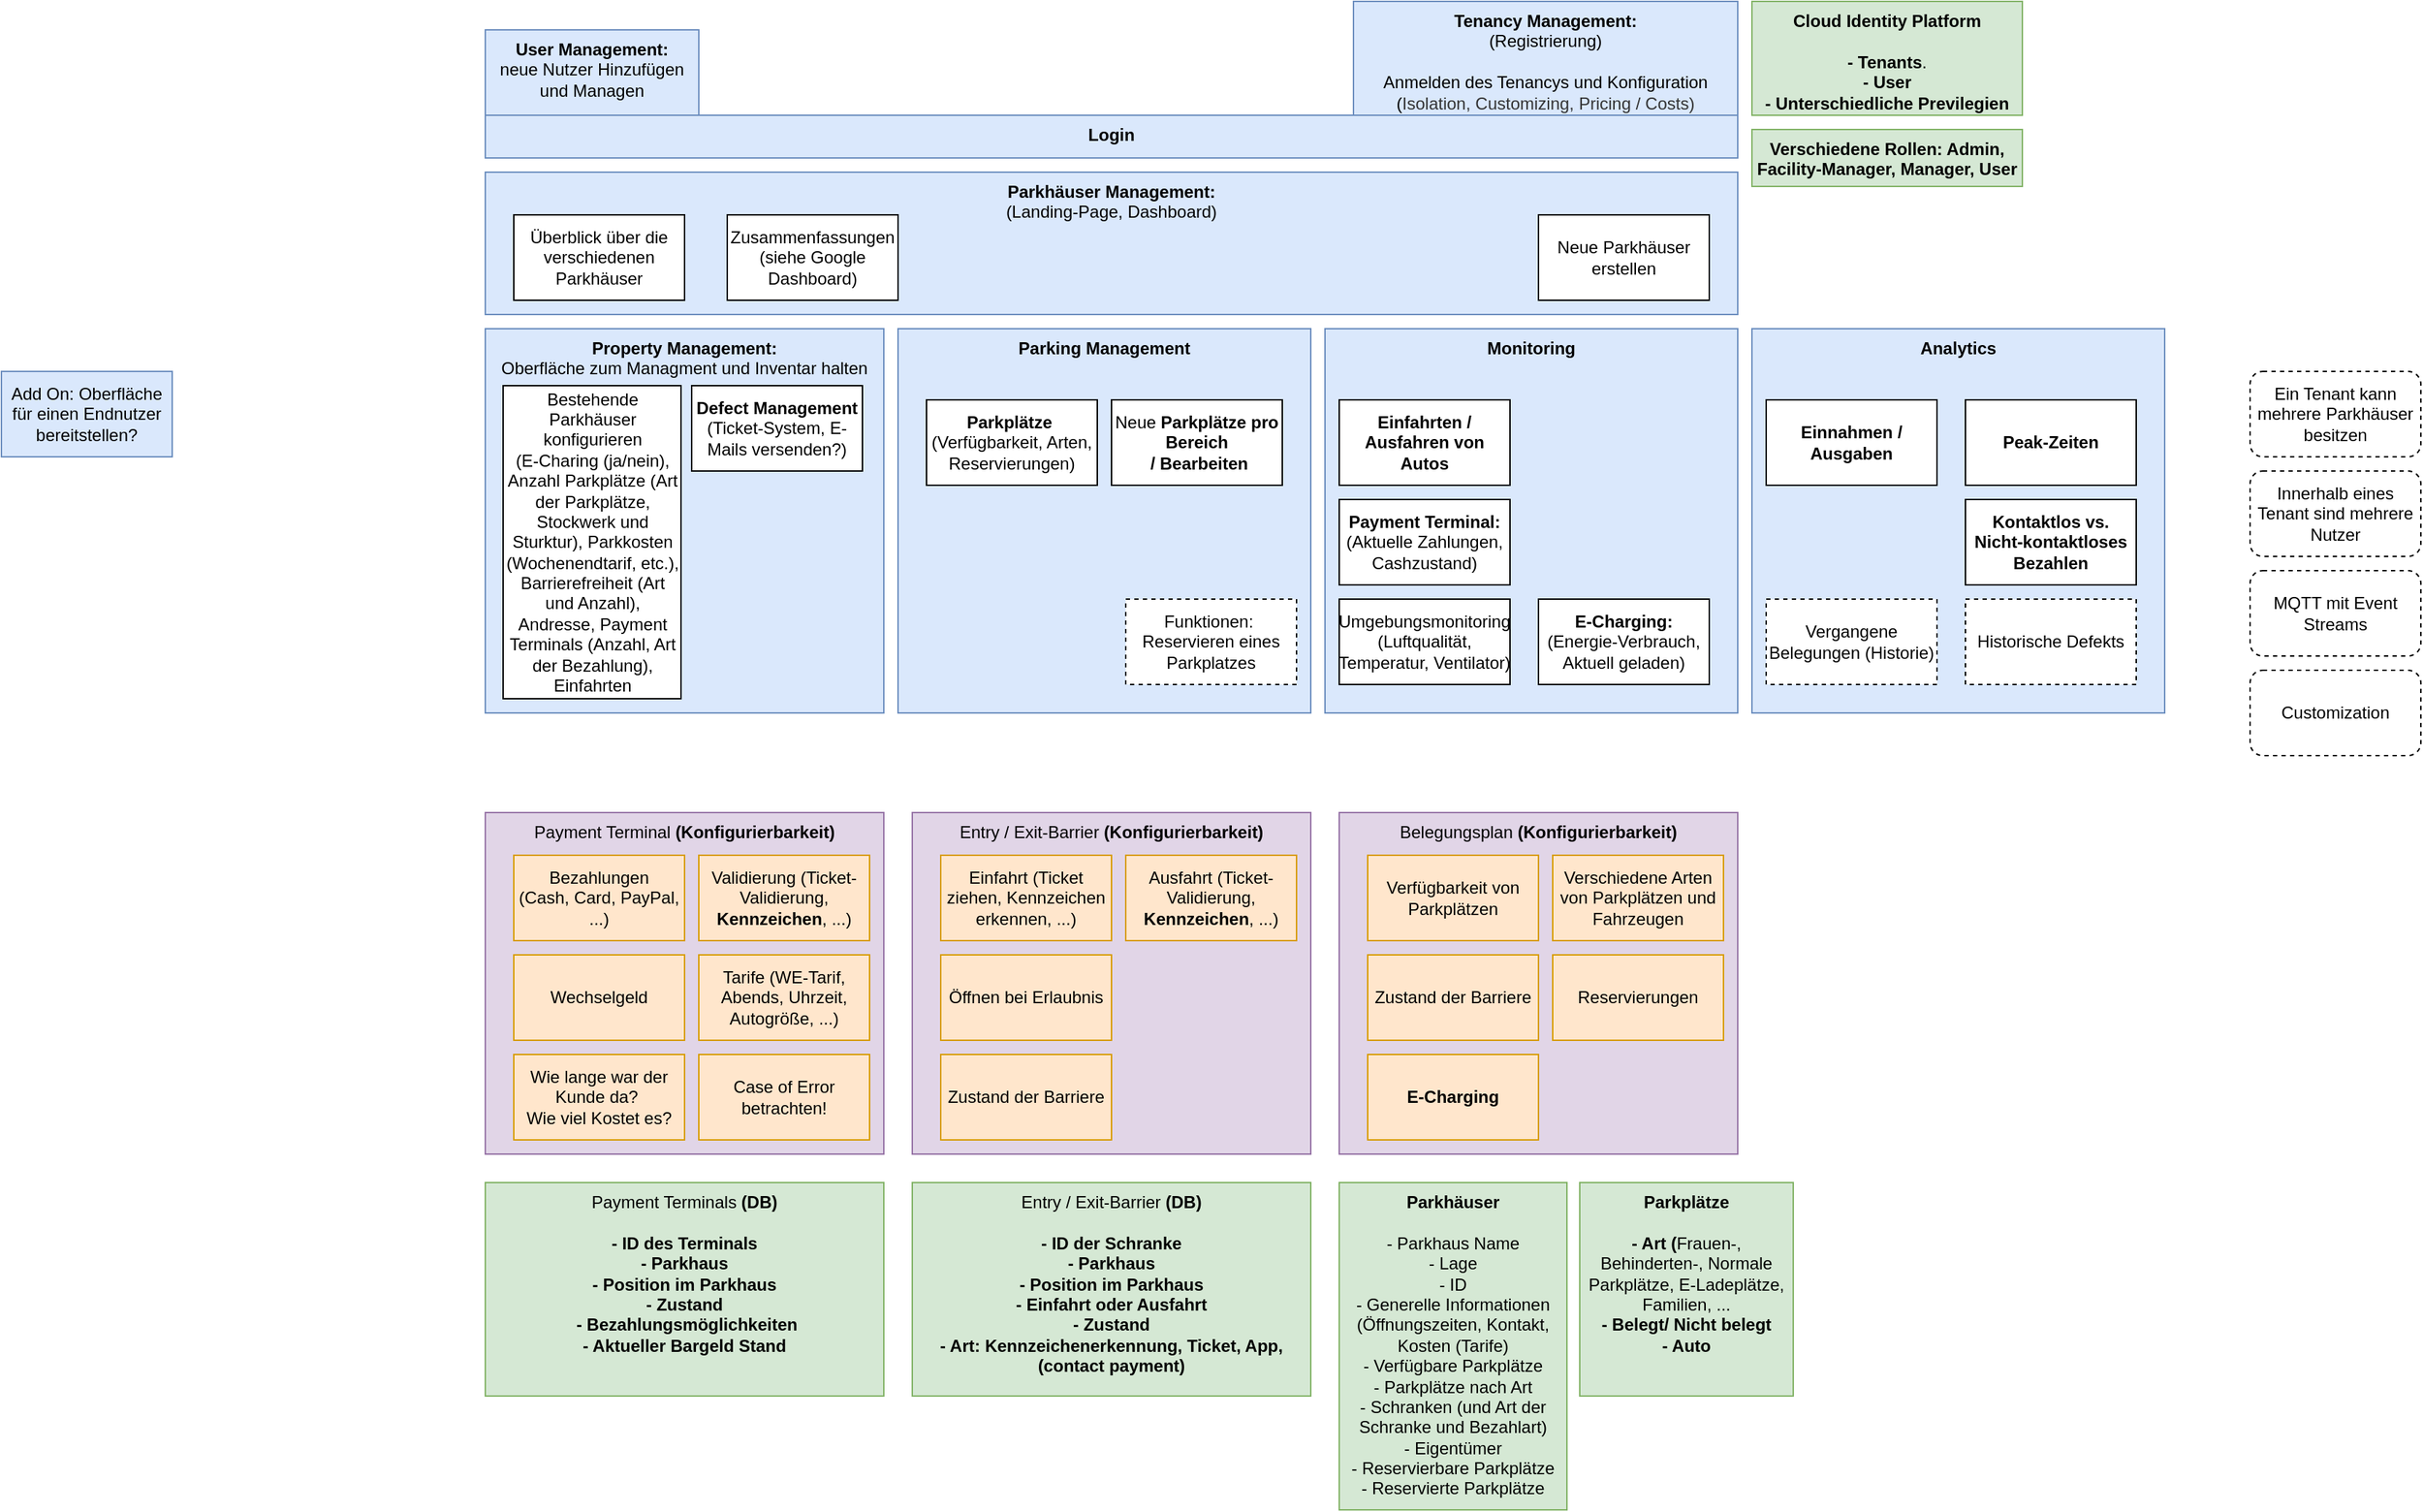 <mxfile version="20.3.0" type="device" pages="9"><diagram id="rxXdeg0APX5qGxsfZkEF" name="brainstorming"><mxGraphModel dx="2031" dy="2947" grid="1" gridSize="10" guides="1" tooltips="1" connect="1" arrows="1" fold="1" page="1" pageScale="1" pageWidth="1169" pageHeight="827" math="0" shadow="0"><root><mxCell id="0"/><mxCell id="1" parent="0"/><mxCell id="a0DKpSod-JWn0kO-hVsR-1" value="&lt;b&gt;Property Management:&lt;/b&gt;&lt;br&gt;Oberfläche zum Managment und Inventar halten" style="rounded=0;whiteSpace=wrap;html=1;fillColor=#dae8fc;strokeColor=#6c8ebf;verticalAlign=top;" parent="1" vertex="1"><mxGeometry x="380" y="-1250" width="280" height="270" as="geometry"/></mxCell><mxCell id="a0DKpSod-JWn0kO-hVsR-2" value="&lt;b&gt;Defect Management&lt;/b&gt; (Ticket-System, E-Mails versenden?)" style="rounded=0;whiteSpace=wrap;html=1;" parent="1" vertex="1"><mxGeometry x="525" y="-1210" width="120" height="60" as="geometry"/></mxCell><mxCell id="a0DKpSod-JWn0kO-hVsR-3" value="&lt;b&gt;Parking Management&lt;/b&gt;" style="rounded=0;whiteSpace=wrap;html=1;fillColor=#dae8fc;strokeColor=#6c8ebf;verticalAlign=top;" parent="1" vertex="1"><mxGeometry x="670" y="-1250" width="290" height="270" as="geometry"/></mxCell><mxCell id="a0DKpSod-JWn0kO-hVsR-4" value="&lt;b&gt;Monitoring&lt;/b&gt;" style="rounded=0;whiteSpace=wrap;html=1;fillColor=#dae8fc;strokeColor=#6c8ebf;verticalAlign=top;" parent="1" vertex="1"><mxGeometry x="970" y="-1250" width="290" height="270" as="geometry"/></mxCell><mxCell id="a0DKpSod-JWn0kO-hVsR-6" value="Payment Terminal &lt;b&gt;(Konfigurierbarkeit)&lt;/b&gt;" style="rounded=0;whiteSpace=wrap;html=1;fillColor=#e1d5e7;strokeColor=#9673a6;verticalAlign=top;" parent="1" vertex="1"><mxGeometry x="380" y="-910" width="280" height="240" as="geometry"/></mxCell><mxCell id="a0DKpSod-JWn0kO-hVsR-7" value="Bezahlungen&lt;br&gt;(Cash, Card, PayPal, ...)" style="rounded=0;whiteSpace=wrap;html=1;fillColor=#ffe6cc;strokeColor=#d79b00;" parent="1" vertex="1"><mxGeometry x="400" y="-880" width="120" height="60" as="geometry"/></mxCell><mxCell id="a0DKpSod-JWn0kO-hVsR-8" value="Wechselgeld" style="rounded=0;whiteSpace=wrap;html=1;fillColor=#ffe6cc;strokeColor=#d79b00;" parent="1" vertex="1"><mxGeometry x="400" y="-810" width="120" height="60" as="geometry"/></mxCell><mxCell id="a0DKpSod-JWn0kO-hVsR-9" value="Wie lange war der Kunde da?&amp;nbsp;&lt;br&gt;Wie viel Kostet es?" style="rounded=0;whiteSpace=wrap;html=1;fillColor=#ffe6cc;strokeColor=#d79b00;" parent="1" vertex="1"><mxGeometry x="400" y="-740" width="120" height="60" as="geometry"/></mxCell><mxCell id="a0DKpSod-JWn0kO-hVsR-10" value="Validierung (Ticket-Validierung, &lt;b&gt;Kennzeichen&lt;/b&gt;, ...)" style="rounded=0;whiteSpace=wrap;html=1;fillColor=#ffe6cc;strokeColor=#d79b00;" parent="1" vertex="1"><mxGeometry x="530" y="-880" width="120" height="60" as="geometry"/></mxCell><mxCell id="a0DKpSod-JWn0kO-hVsR-11" value="Tarife (WE-Tarif, Abends, Uhrzeit, Autogröße, ...)" style="rounded=0;whiteSpace=wrap;html=1;fillColor=#ffe6cc;strokeColor=#d79b00;" parent="1" vertex="1"><mxGeometry x="530" y="-810" width="120" height="60" as="geometry"/></mxCell><mxCell id="a0DKpSod-JWn0kO-hVsR-12" value="Case of Error betrachten!" style="rounded=0;whiteSpace=wrap;html=1;fillColor=#ffe6cc;strokeColor=#d79b00;" parent="1" vertex="1"><mxGeometry x="530" y="-740" width="120" height="60" as="geometry"/></mxCell><mxCell id="a0DKpSod-JWn0kO-hVsR-13" value="Entry / Exit-Barrier&amp;nbsp;&lt;b&gt;(Konfigurierbarkeit)&lt;/b&gt;" style="rounded=0;whiteSpace=wrap;html=1;fillColor=#e1d5e7;strokeColor=#9673a6;verticalAlign=top;" parent="1" vertex="1"><mxGeometry x="680" y="-910" width="280" height="240" as="geometry"/></mxCell><mxCell id="a0DKpSod-JWn0kO-hVsR-14" value="Einfahrt (Ticket ziehen, Kennzeichen erkennen, ...)" style="rounded=0;whiteSpace=wrap;html=1;fillColor=#ffe6cc;strokeColor=#d79b00;" parent="1" vertex="1"><mxGeometry x="700" y="-880" width="120" height="60" as="geometry"/></mxCell><mxCell id="a0DKpSod-JWn0kO-hVsR-15" value="Öffnen bei Erlaubnis" style="rounded=0;whiteSpace=wrap;html=1;fillColor=#ffe6cc;strokeColor=#d79b00;" parent="1" vertex="1"><mxGeometry x="700" y="-810" width="120" height="60" as="geometry"/></mxCell><mxCell id="a0DKpSod-JWn0kO-hVsR-16" value="Zustand der Barriere" style="rounded=0;whiteSpace=wrap;html=1;fillColor=#ffe6cc;strokeColor=#d79b00;" parent="1" vertex="1"><mxGeometry x="700" y="-740" width="120" height="60" as="geometry"/></mxCell><mxCell id="a0DKpSod-JWn0kO-hVsR-17" value="Ausfahrt (Ticket-Validierung, &lt;b&gt;Kennzeichen&lt;/b&gt;, ...)" style="rounded=0;whiteSpace=wrap;html=1;fillColor=#ffe6cc;strokeColor=#d79b00;" parent="1" vertex="1"><mxGeometry x="830" y="-880" width="120" height="60" as="geometry"/></mxCell><mxCell id="a0DKpSod-JWn0kO-hVsR-18" value="Entry / Exit-Barrier &lt;b&gt;(DB)&lt;br&gt;&lt;br&gt;- ID der Schranke&lt;br&gt;- Parkhaus&lt;br&gt;- Position im Parkhaus&lt;br&gt;- Einfahrt oder Ausfahrt&lt;br&gt;- Zustand&lt;br&gt;- Art: Kennzeichenerkennung, Ticket, App, (contact payment)&lt;br&gt;&lt;br&gt;&lt;/b&gt;" style="rounded=0;whiteSpace=wrap;html=1;fillColor=#d5e8d4;strokeColor=#82b366;verticalAlign=top;" parent="1" vertex="1"><mxGeometry x="680" y="-650" width="280" height="150" as="geometry"/></mxCell><mxCell id="a0DKpSod-JWn0kO-hVsR-19" value="Payment Terminals&amp;nbsp;&lt;b&gt;(DB)&lt;br&gt;&lt;br&gt;- ID des Terminals&lt;br&gt;- Parkhaus&lt;br&gt;- Position im Parkhaus&lt;br&gt;- Zustand&lt;br&gt;&amp;nbsp;- Bezahlungsmöglichkeiten&lt;br&gt;- Aktueller Bargeld Stand&lt;br&gt;&lt;br&gt;&lt;/b&gt;" style="rounded=0;whiteSpace=wrap;html=1;fillColor=#d5e8d4;strokeColor=#82b366;verticalAlign=top;" parent="1" vertex="1"><mxGeometry x="380" y="-650" width="280" height="150" as="geometry"/></mxCell><mxCell id="a0DKpSod-JWn0kO-hVsR-20" value="Belegungsplan&amp;nbsp;&lt;b&gt;(Konfigurierbarkeit)&lt;/b&gt;" style="rounded=0;whiteSpace=wrap;html=1;fillColor=#e1d5e7;strokeColor=#9673a6;verticalAlign=top;" parent="1" vertex="1"><mxGeometry x="980" y="-910" width="280" height="240" as="geometry"/></mxCell><mxCell id="a0DKpSod-JWn0kO-hVsR-21" value="Verfügbarkeit von Parkplätzen" style="rounded=0;whiteSpace=wrap;html=1;fillColor=#ffe6cc;strokeColor=#d79b00;" parent="1" vertex="1"><mxGeometry x="1000" y="-880" width="120" height="60" as="geometry"/></mxCell><mxCell id="a0DKpSod-JWn0kO-hVsR-22" value="Zustand der Barriere" style="rounded=0;whiteSpace=wrap;html=1;fillColor=#ffe6cc;strokeColor=#d79b00;" parent="1" vertex="1"><mxGeometry x="1000" y="-810" width="120" height="60" as="geometry"/></mxCell><mxCell id="a0DKpSod-JWn0kO-hVsR-23" value="Verschiedene Arten von Parkplätzen und Fahrzeugen" style="rounded=0;whiteSpace=wrap;html=1;fillColor=#ffe6cc;strokeColor=#d79b00;" parent="1" vertex="1"><mxGeometry x="1130" y="-880" width="120" height="60" as="geometry"/></mxCell><mxCell id="a0DKpSod-JWn0kO-hVsR-24" value="E-Charging" style="rounded=0;whiteSpace=wrap;html=1;fillColor=#ffe6cc;strokeColor=#d79b00;fontStyle=1" parent="1" vertex="1"><mxGeometry x="1000" y="-740" width="120" height="60" as="geometry"/></mxCell><mxCell id="a0DKpSod-JWn0kO-hVsR-25" value="&lt;b&gt;Parkhäuser&lt;/b&gt;&lt;br&gt;&lt;br&gt;- Parkhaus Name&lt;br&gt;- Lage&lt;br&gt;- ID&lt;br&gt;- Generelle Informationen (Öffnungszeiten, Kontakt, Kosten (Tarife)&lt;br&gt;- Verfügbare Parkplätze&lt;br&gt;- Parkplätze nach Art&lt;br&gt;- Schranken (und Art der Schranke und Bezahlart)&lt;br&gt;- Eigentümer&lt;br&gt;- Reservierbare Parkplätze&lt;br&gt;- Reservierte Parkplätze" style="rounded=0;whiteSpace=wrap;html=1;fillColor=#d5e8d4;strokeColor=#82b366;verticalAlign=top;" parent="1" vertex="1"><mxGeometry x="980" y="-650" width="160" height="230" as="geometry"/></mxCell><mxCell id="a0DKpSod-JWn0kO-hVsR-26" value="&lt;b&gt;Parkplätze&lt;br&gt;&lt;br&gt;- Art (&lt;/b&gt;Frauen-, Behinderten-, Normale Parkplätze, E-Ladeplätze, Familien, ...&lt;b&gt;&lt;br&gt;- Belegt/ Nicht belegt&lt;br&gt;- Auto&lt;br&gt;&lt;/b&gt;" style="rounded=0;whiteSpace=wrap;html=1;fillColor=#d5e8d4;strokeColor=#82b366;verticalAlign=top;" parent="1" vertex="1"><mxGeometry x="1149" y="-650" width="150" height="150" as="geometry"/></mxCell><mxCell id="a0DKpSod-JWn0kO-hVsR-28" value="Ein Tenant kann mehrere Parkhäuser besitzen" style="rounded=1;whiteSpace=wrap;html=1;dashed=1;" parent="1" vertex="1"><mxGeometry x="1620" y="-1220" width="120" height="60" as="geometry"/></mxCell><mxCell id="a0DKpSod-JWn0kO-hVsR-29" value="Reservierungen" style="rounded=0;whiteSpace=wrap;html=1;fillColor=#ffe6cc;strokeColor=#d79b00;" parent="1" vertex="1"><mxGeometry x="1130" y="-810" width="120" height="60" as="geometry"/></mxCell><mxCell id="a0DKpSod-JWn0kO-hVsR-30" value="Add On: Oberfläche für einen Endnutzer bereitstellen?" style="rounded=0;whiteSpace=wrap;html=1;fillColor=#dae8fc;strokeColor=#6c8ebf;" parent="1" vertex="1"><mxGeometry x="40" y="-1220" width="120" height="60" as="geometry"/></mxCell><mxCell id="a0DKpSod-JWn0kO-hVsR-31" value="&lt;b&gt;Parkhäuser Management:&lt;/b&gt;&lt;br&gt;(Landing-Page, Dashboard)&lt;br&gt;" style="rounded=0;whiteSpace=wrap;html=1;fillColor=#dae8fc;strokeColor=#6c8ebf;verticalAlign=top;" parent="1" vertex="1"><mxGeometry x="380" y="-1360" width="880" height="100" as="geometry"/></mxCell><mxCell id="a0DKpSod-JWn0kO-hVsR-32" value="&lt;b&gt;Tenancy Management:&lt;/b&gt;&lt;br&gt;(Registrierung)&lt;br&gt;&lt;br&gt;Anmelden des Tenancys und Konfiguration (&lt;span style=&quot;color: rgb(51, 51, 51);&quot;&gt;Isolation,&amp;nbsp;&lt;/span&gt;&lt;span style=&quot;color: rgb(51, 51, 51);&quot;&gt;Customizing,&lt;/span&gt;&lt;span style=&quot;color: rgb(51, 51, 51);&quot;&gt;&amp;nbsp;Pricing / Costs)&lt;/span&gt;" style="rounded=0;whiteSpace=wrap;html=1;fillColor=#dae8fc;strokeColor=#6c8ebf;verticalAlign=top;" parent="1" vertex="1"><mxGeometry x="990" y="-1480" width="270" height="80" as="geometry"/></mxCell><mxCell id="a0DKpSod-JWn0kO-hVsR-33" value="&lt;b&gt;Login&lt;/b&gt;" style="rounded=0;whiteSpace=wrap;html=1;fillColor=#dae8fc;strokeColor=#6c8ebf;verticalAlign=top;" parent="1" vertex="1"><mxGeometry x="380" y="-1400" width="880" height="30" as="geometry"/></mxCell><mxCell id="a0DKpSod-JWn0kO-hVsR-34" value="Überblick über die verschiedenen Parkhäuser" style="rounded=0;whiteSpace=wrap;html=1;" parent="1" vertex="1"><mxGeometry x="400" y="-1330" width="120" height="60" as="geometry"/></mxCell><mxCell id="a0DKpSod-JWn0kO-hVsR-35" value="Zusammenfassungen&lt;br&gt;(siehe Google Dashboard)" style="rounded=0;whiteSpace=wrap;html=1;" parent="1" vertex="1"><mxGeometry x="550" y="-1330" width="120" height="60" as="geometry"/></mxCell><mxCell id="a0DKpSod-JWn0kO-hVsR-36" value="Neue Parkhäuser erstellen" style="rounded=0;whiteSpace=wrap;html=1;" parent="1" vertex="1"><mxGeometry x="1120" y="-1330" width="120" height="60" as="geometry"/></mxCell><mxCell id="a0DKpSod-JWn0kO-hVsR-37" value="Bestehende Parkhäuser konfigurieren&lt;br&gt;(E-Charing (ja/nein),&lt;br&gt;Anzahl Parkplätze (Art der Parkplätze, Stockwerk und Sturktur), Parkkosten (Wochenendtarif, etc.), Barrierefreiheit (Art und Anzahl), Andresse, Payment Terminals (Anzahl, Art der Bezahlung), Einfahrten" style="rounded=0;whiteSpace=wrap;html=1;" parent="1" vertex="1"><mxGeometry x="392.5" y="-1210" width="125" height="220" as="geometry"/></mxCell><mxCell id="a0DKpSod-JWn0kO-hVsR-39" value="&lt;b&gt;Parkplätze&amp;nbsp;&lt;/b&gt;&lt;br&gt;(Verfügbarkeit, Arten, Reservierungen)" style="rounded=0;whiteSpace=wrap;html=1;" parent="1" vertex="1"><mxGeometry x="690" y="-1200" width="120" height="60" as="geometry"/></mxCell><mxCell id="a0DKpSod-JWn0kO-hVsR-40" value="Funktionen:&amp;nbsp;&lt;br&gt;Reservieren eines Parkplatzes" style="rounded=0;whiteSpace=wrap;html=1;dashed=1;" parent="1" vertex="1"><mxGeometry x="830" y="-1060" width="120" height="60" as="geometry"/></mxCell><mxCell id="a0DKpSod-JWn0kO-hVsR-41" value="Neue &lt;b&gt;Parkplätze pro Bereich&lt;br&gt;&amp;nbsp;/ Bearbeiten&lt;br&gt;&lt;/b&gt;" style="rounded=0;whiteSpace=wrap;html=1;" parent="1" vertex="1"><mxGeometry x="820" y="-1200" width="120" height="60" as="geometry"/></mxCell><mxCell id="a0DKpSod-JWn0kO-hVsR-43" value="&lt;b&gt;Einfahrten / Ausfahren von Autos&lt;/b&gt;" style="rounded=0;whiteSpace=wrap;html=1;" parent="1" vertex="1"><mxGeometry x="980" y="-1200" width="120" height="60" as="geometry"/></mxCell><mxCell id="a0DKpSod-JWn0kO-hVsR-44" value="Innerhalb eines Tenant sind mehrere Nutzer" style="rounded=1;whiteSpace=wrap;html=1;dashed=1;" parent="1" vertex="1"><mxGeometry x="1620" y="-1150" width="120" height="60" as="geometry"/></mxCell><mxCell id="a0DKpSod-JWn0kO-hVsR-45" value="MQTT mit Event Streams" style="rounded=1;whiteSpace=wrap;html=1;dashed=1;" parent="1" vertex="1"><mxGeometry x="1620" y="-1080" width="120" height="60" as="geometry"/></mxCell><mxCell id="a0DKpSod-JWn0kO-hVsR-46" value="Umgebungsmonitoring&lt;br&gt;(Luftqualität, Temperatur, Ventilator)" style="rounded=0;whiteSpace=wrap;html=1;" parent="1" vertex="1"><mxGeometry x="980" y="-1060" width="120" height="60" as="geometry"/></mxCell><mxCell id="a0DKpSod-JWn0kO-hVsR-47" value="&lt;b&gt;E-Charging:&lt;/b&gt;&lt;br&gt;(Energie-Verbrauch, Aktuell geladen)" style="rounded=0;whiteSpace=wrap;html=1;" parent="1" vertex="1"><mxGeometry x="1120" y="-1060" width="120" height="60" as="geometry"/></mxCell><mxCell id="a0DKpSod-JWn0kO-hVsR-49" value="&lt;b&gt;Payment Terminal:&lt;/b&gt;&lt;br&gt;(Aktuelle Zahlungen, Cashzustand)" style="rounded=0;whiteSpace=wrap;html=1;" parent="1" vertex="1"><mxGeometry x="980" y="-1130" width="120" height="60" as="geometry"/></mxCell><mxCell id="a0DKpSod-JWn0kO-hVsR-54" value="&lt;b&gt;Cloud Identity Platform&lt;br&gt;&lt;br&gt;- Tenants&lt;/b&gt;.&lt;b&gt;&lt;br&gt;- User&lt;br&gt;- Unterschiedliche Previlegien&lt;br&gt;&lt;/b&gt;" style="rounded=0;whiteSpace=wrap;html=1;fillColor=#d5e8d4;strokeColor=#82b366;verticalAlign=top;" parent="1" vertex="1"><mxGeometry x="1270" y="-1480" width="190" height="80" as="geometry"/></mxCell><mxCell id="a0DKpSod-JWn0kO-hVsR-55" value="Customization" style="rounded=1;whiteSpace=wrap;html=1;dashed=1;" parent="1" vertex="1"><mxGeometry x="1620" y="-1010" width="120" height="60" as="geometry"/></mxCell><mxCell id="a0DKpSod-JWn0kO-hVsR-56" value="&lt;b&gt;Verschiedene Rollen: Admin, Facility-Manager, Manager, User&lt;/b&gt;&lt;b&gt;&lt;br&gt;&lt;/b&gt;" style="rounded=0;whiteSpace=wrap;html=1;fillColor=#d5e8d4;strokeColor=#82b366;verticalAlign=top;" parent="1" vertex="1"><mxGeometry x="1270" y="-1390" width="190" height="40" as="geometry"/></mxCell><mxCell id="a0DKpSod-JWn0kO-hVsR-57" value="&lt;b&gt;User Management:&lt;/b&gt;&lt;br&gt;neue Nutzer Hinzufügen und Managen" style="rounded=0;whiteSpace=wrap;html=1;fillColor=#dae8fc;strokeColor=#6c8ebf;verticalAlign=top;" parent="1" vertex="1"><mxGeometry x="380" y="-1460" width="150" height="60" as="geometry"/></mxCell><mxCell id="a0DKpSod-JWn0kO-hVsR-58" value="&lt;b&gt;Analytics&lt;/b&gt;" style="rounded=0;whiteSpace=wrap;html=1;fillColor=#dae8fc;strokeColor=#6c8ebf;verticalAlign=top;" parent="1" vertex="1"><mxGeometry x="1270" y="-1250" width="290" height="270" as="geometry"/></mxCell><mxCell id="a0DKpSod-JWn0kO-hVsR-59" value="Vergangene Belegungen (Historie)" style="rounded=0;whiteSpace=wrap;html=1;dashed=1;" parent="1" vertex="1"><mxGeometry x="1280" y="-1060" width="120" height="60" as="geometry"/></mxCell><mxCell id="a0DKpSod-JWn0kO-hVsR-60" value="&lt;b&gt;Kontaktlos vs. Nicht-kontaktloses Bezahlen&lt;/b&gt;" style="rounded=0;whiteSpace=wrap;html=1;" parent="1" vertex="1"><mxGeometry x="1420" y="-1130" width="120" height="60" as="geometry"/></mxCell><mxCell id="a0DKpSod-JWn0kO-hVsR-61" value="&lt;b&gt;Einnahmen / Ausgaben&lt;/b&gt;" style="rounded=0;whiteSpace=wrap;html=1;" parent="1" vertex="1"><mxGeometry x="1280" y="-1200" width="120" height="60" as="geometry"/></mxCell><mxCell id="a0DKpSod-JWn0kO-hVsR-62" value="&lt;b&gt;Peak-Zeiten&lt;/b&gt;" style="rounded=0;whiteSpace=wrap;html=1;" parent="1" vertex="1"><mxGeometry x="1420" y="-1200" width="120" height="60" as="geometry"/></mxCell><mxCell id="a0DKpSod-JWn0kO-hVsR-63" value="Historische Defekts" style="rounded=0;whiteSpace=wrap;html=1;dashed=1;" parent="1" vertex="1"><mxGeometry x="1420" y="-1060" width="120" height="60" as="geometry"/></mxCell></root></mxGraphModel></diagram><diagram id="VuR0B35w6BiwTEa38iU6" name="System Kontext"><mxGraphModel dx="1422" dy="905" grid="1" gridSize="10" guides="1" tooltips="1" connect="1" arrows="1" fold="1" page="1" pageScale="1" pageWidth="1169" pageHeight="827" background="none" math="0" shadow="0"><root><mxCell id="0"/><mxCell id="1" parent="0"/><mxCell id="fywi1H0PbGieUh8-c0C7-1" value="" style="group" parent="1" vertex="1" connectable="0"><mxGeometry x="690" y="80" width="140" height="149" as="geometry"/></mxCell><mxCell id="fywi1H0PbGieUh8-c0C7-31" value="" style="group" parent="fywi1H0PbGieUh8-c0C7-1" vertex="1" connectable="0"><mxGeometry width="140" height="130" as="geometry"/></mxCell><mxCell id="fywi1H0PbGieUh8-c0C7-2" value="&lt;font style=&quot;line-height: 0.6;&quot; color=&quot;#ffffff&quot;&gt;&lt;font style=&quot;font-size: 12px;&quot;&gt;Manager&lt;/font&gt;&lt;br&gt;&lt;/font&gt;" style="rounded=1;whiteSpace=wrap;html=1;strokeColor=none;fillColor=#660000;verticalAlign=top;" parent="fywi1H0PbGieUh8-c0C7-31" vertex="1"><mxGeometry y="52" width="140" height="78" as="geometry"/></mxCell><mxCell id="fywi1H0PbGieUh8-c0C7-3" value="" style="ellipse;whiteSpace=wrap;html=1;aspect=fixed;strokeColor=none;fillColor=#660000;" parent="fywi1H0PbGieUh8-c0C7-31" vertex="1"><mxGeometry x="40.833" width="58.333" height="58.333" as="geometry"/></mxCell><mxCell id="fywi1H0PbGieUh8-c0C7-30" value="&lt;font style=&quot;line-height: 1;&quot;&gt;[Person]&lt;br&gt;&lt;/font&gt;&lt;br&gt;Manager and owner of the parking garage" style="text;html=1;strokeColor=none;fillColor=none;align=center;verticalAlign=top;whiteSpace=wrap;rounded=0;fontSize=8;fontColor=#FFFFFF;labelBackgroundColor=none;" parent="fywi1H0PbGieUh8-c0C7-31" vertex="1"><mxGeometry y="68" width="140" height="62" as="geometry"/></mxCell><mxCell id="fywi1H0PbGieUh8-c0C7-4" style="edgeStyle=none;rounded=0;orthogonalLoop=1;jettySize=auto;html=1;dashed=1;fontSize=8;fontColor=#FFFFFF;endArrow=none;endFill=0;" parent="1" source="fywi1H0PbGieUh8-c0C7-30" target="fywi1H0PbGieUh8-c0C7-6" edge="1"><mxGeometry relative="1" as="geometry"><mxPoint x="603" y="272" as="targetPoint"/></mxGeometry></mxCell><mxCell id="fywi1H0PbGieUh8-c0C7-5" value="" style="group" parent="1" vertex="1" connectable="0"><mxGeometry x="533" y="272" width="140" height="110" as="geometry"/></mxCell><mxCell id="fywi1H0PbGieUh8-c0C7-6" value="Parking Management System" style="rounded=0;html=1;strokeColor=none;fillColor=#CC0000;fontColor=#FFFFFF;whiteSpace=wrap;verticalAlign=top;" parent="fywi1H0PbGieUh8-c0C7-5" vertex="1"><mxGeometry width="140" height="110" as="geometry"/></mxCell><mxCell id="fywi1H0PbGieUh8-c0C7-7" value="&lt;span style=&quot;font-family: Helvetica; font-size: 8px; font-style: normal; font-variant-ligatures: normal; font-variant-caps: normal; font-weight: 400; letter-spacing: normal; orphans: 2; text-align: center; text-indent: 0px; text-transform: none; widows: 2; word-spacing: 0px; -webkit-text-stroke-width: 0px; text-decoration-thickness: initial; text-decoration-style: initial; text-decoration-color: initial; float: none; display: inline !important;&quot;&gt;[Software System]&lt;br&gt;&lt;br&gt;Allows managers to view all details of the parking spot, overview parking spaces, payment terminals, exit/ exit barriers, devices and defects.&lt;/span&gt;" style="text;html=1;strokeColor=none;fillColor=none;align=center;verticalAlign=top;whiteSpace=wrap;rounded=0;fontSize=8;fontColor=#FFFFFF;labelBackgroundColor=none;" parent="fywi1H0PbGieUh8-c0C7-5" vertex="1"><mxGeometry y="30" width="140" height="80" as="geometry"/></mxCell><mxCell id="fywi1H0PbGieUh8-c0C7-8" value="" style="group;fillColor=#e1d5e7;strokeColor=#9673a6;" parent="1" vertex="1" connectable="0"><mxGeometry x="738" y="287" width="140" height="80.0" as="geometry"/></mxCell><mxCell id="fywi1H0PbGieUh8-c0C7-9" value="E-Mail System" style="rounded=0;html=1;strokeColor=none;fillColor=#858585;fontColor=#FFFFFF;whiteSpace=wrap;verticalAlign=top;" parent="fywi1H0PbGieUh8-c0C7-8" vertex="1"><mxGeometry width="140" height="80" as="geometry"/></mxCell><mxCell id="fywi1H0PbGieUh8-c0C7-10" value="&lt;span style=&quot;font-family: Helvetica; font-size: 8px; font-style: normal; font-variant-ligatures: normal; font-variant-caps: normal; font-weight: 400; letter-spacing: normal; orphans: 2; text-align: center; text-indent: 0px; text-transform: none; widows: 2; word-spacing: 0px; -webkit-text-stroke-width: 0px; text-decoration-thickness: initial; text-decoration-style: initial; text-decoration-color: initial; float: none; display: inline !important;&quot;&gt;[Software System]&lt;br&gt;&lt;br&gt;Send E-Mails about current reports, evnets or problems.&lt;br&gt;&lt;/span&gt;" style="text;html=1;strokeColor=none;fillColor=none;align=center;verticalAlign=top;whiteSpace=wrap;rounded=0;fontSize=8;fontColor=#FFFFFF;labelBackgroundColor=none;" parent="fywi1H0PbGieUh8-c0C7-8" vertex="1"><mxGeometry y="14.545" width="140" height="65.455" as="geometry"/></mxCell><mxCell id="fywi1H0PbGieUh8-c0C7-11" value="" style="group;fillColor=#CFCFCF;" parent="1" vertex="1" connectable="0"><mxGeometry x="441" y="430" width="140" height="80" as="geometry"/></mxCell><mxCell id="fywi1H0PbGieUh8-c0C7-12" value="Payment Terminals" style="rounded=0;html=1;strokeColor=none;fillColor=#858585;fontColor=#FFFFFF;whiteSpace=wrap;verticalAlign=top;" parent="fywi1H0PbGieUh8-c0C7-11" vertex="1"><mxGeometry width="140" height="80" as="geometry"/></mxCell><mxCell id="fywi1H0PbGieUh8-c0C7-13" value="&lt;span style=&quot;font-family: Helvetica; font-size: 8px; font-style: normal; font-variant-ligatures: normal; font-variant-caps: normal; font-weight: 400; letter-spacing: normal; orphans: 2; text-align: center; text-indent: 0px; text-transform: none; widows: 2; word-spacing: 0px; -webkit-text-stroke-width: 0px; text-decoration-thickness: initial; text-decoration-style: initial; text-decoration-color: initial; float: none; display: inline !important;&quot;&gt;[Software System]&lt;br&gt;&lt;br&gt;Software System of the Payment Terminals: Send current status (transactions, cash count, availability)&lt;/span&gt;" style="text;html=1;strokeColor=none;fillColor=none;align=center;verticalAlign=top;whiteSpace=wrap;rounded=0;fontSize=8;fontColor=#FFFFFF;labelBackgroundColor=none;" parent="fywi1H0PbGieUh8-c0C7-11" vertex="1"><mxGeometry y="14.545" width="140" height="65.455" as="geometry"/></mxCell><mxCell id="fywi1H0PbGieUh8-c0C7-14" value="" style="group;fillColor=#CFCFCF;" parent="1" vertex="1" connectable="0"><mxGeometry x="291" y="430" width="140" height="80" as="geometry"/></mxCell><mxCell id="fywi1H0PbGieUh8-c0C7-15" value="Exit/ Entry Barriers" style="rounded=0;html=1;strokeColor=none;fillColor=#858585;fontColor=#FFFFFF;whiteSpace=wrap;verticalAlign=top;" parent="fywi1H0PbGieUh8-c0C7-14" vertex="1"><mxGeometry width="140" height="80" as="geometry"/></mxCell><mxCell id="fywi1H0PbGieUh8-c0C7-16" value="&lt;span style=&quot;font-family: Helvetica; font-size: 8px; font-style: normal; font-variant-ligatures: normal; font-variant-caps: normal; font-weight: 400; letter-spacing: normal; orphans: 2; text-align: center; text-indent: 0px; text-transform: none; widows: 2; word-spacing: 0px; -webkit-text-stroke-width: 0px; text-decoration-thickness: initial; text-decoration-style: initial; text-decoration-color: initial; float: none; display: inline !important;&quot;&gt;[Software System]&lt;br&gt;&lt;br&gt;Software System of the barriers (embedded or app). Send status (opening / closing) and availybility.&lt;br&gt;&lt;/span&gt;" style="text;html=1;strokeColor=none;fillColor=none;align=center;verticalAlign=top;whiteSpace=wrap;rounded=0;fontSize=8;fontColor=#FFFFFF;labelBackgroundColor=none;" parent="fywi1H0PbGieUh8-c0C7-14" vertex="1"><mxGeometry y="14.545" width="140" height="65.455" as="geometry"/></mxCell><mxCell id="fywi1H0PbGieUh8-c0C7-17" value="" style="group;fillColor=#858585;" parent="1" vertex="1" connectable="0"><mxGeometry x="738" y="430" width="140" height="80" as="geometry"/></mxCell><mxCell id="fywi1H0PbGieUh8-c0C7-18" value="Sensors / Environment" style="rounded=0;html=1;strokeColor=none;fillColor=#858585;fontColor=#FFFFFF;whiteSpace=wrap;verticalAlign=top;" parent="fywi1H0PbGieUh8-c0C7-17" vertex="1"><mxGeometry width="140" height="80" as="geometry"/></mxCell><mxCell id="fywi1H0PbGieUh8-c0C7-19" value="&lt;span style=&quot;font-family: Helvetica; font-size: 8px; font-style: normal; font-variant-ligatures: normal; font-variant-caps: normal; font-weight: 400; letter-spacing: normal; orphans: 2; text-align: center; text-indent: 0px; text-transform: none; widows: 2; word-spacing: 0px; -webkit-text-stroke-width: 0px; text-decoration-thickness: initial; text-decoration-style: initial; text-decoration-color: initial; float: none; display: inline !important;&quot;&gt;[Software System]&lt;br&gt;&lt;br&gt;Embedded Softwaresystems in parking garage (e.g. air quality sensors, light, ...)&lt;br&gt;&lt;/span&gt;" style="text;html=1;strokeColor=none;fillColor=none;align=center;verticalAlign=top;whiteSpace=wrap;rounded=0;fontSize=8;fontColor=#FFFFFF;labelBackgroundColor=none;" parent="fywi1H0PbGieUh8-c0C7-17" vertex="1"><mxGeometry y="14.545" width="140" height="65.455" as="geometry"/></mxCell><mxCell id="fywi1H0PbGieUh8-c0C7-20" value="" style="group;fillColor=#858585;" parent="1" vertex="1" connectable="0"><mxGeometry x="589" y="430" width="140" height="80" as="geometry"/></mxCell><mxCell id="fywi1H0PbGieUh8-c0C7-21" value="E-Charging" style="rounded=0;html=1;strokeColor=none;fillColor=#858585;fontColor=#FFFFFF;whiteSpace=wrap;verticalAlign=top;" parent="fywi1H0PbGieUh8-c0C7-20" vertex="1"><mxGeometry width="140" height="80" as="geometry"/></mxCell><mxCell id="fywi1H0PbGieUh8-c0C7-22" value="&lt;span style=&quot;font-family: Helvetica; font-size: 8px; font-style: normal; font-variant-ligatures: normal; font-variant-caps: normal; font-weight: 400; letter-spacing: normal; orphans: 2; text-align: center; text-indent: 0px; text-transform: none; widows: 2; word-spacing: 0px; -webkit-text-stroke-width: 0px; text-decoration-thickness: initial; text-decoration-style: initial; text-decoration-color: initial; float: none; display: inline !important;&quot;&gt;[Software System]&lt;br&gt;&lt;br&gt;Software System of the charging stations. Send current status (charging, current power, ...)&lt;br&gt;&lt;/span&gt;" style="text;html=1;strokeColor=none;fillColor=none;align=center;verticalAlign=top;whiteSpace=wrap;rounded=0;fontSize=8;fontColor=#FFFFFF;labelBackgroundColor=none;" parent="fywi1H0PbGieUh8-c0C7-20" vertex="1"><mxGeometry y="14.545" width="140" height="65.455" as="geometry"/></mxCell><mxCell id="fywi1H0PbGieUh8-c0C7-23" style="edgeStyle=none;rounded=0;orthogonalLoop=1;jettySize=auto;html=1;dashed=1;fontSize=11;fontColor=#FFFFFF;endArrow=none;endFill=0;startArrow=classic;startFill=1;" parent="1" source="fywi1H0PbGieUh8-c0C7-6" target="fywi1H0PbGieUh8-c0C7-15" edge="1"><mxGeometry relative="1" as="geometry"/></mxCell><mxCell id="1SLIHd3uo4YqO6TpqjOd-1" value="send events" style="edgeLabel;html=1;align=center;verticalAlign=middle;resizable=0;points=[];fontSize=11;" parent="fywi1H0PbGieUh8-c0C7-23" vertex="1" connectable="0"><mxGeometry x="-0.075" y="4" relative="1" as="geometry"><mxPoint as="offset"/></mxGeometry></mxCell><mxCell id="fywi1H0PbGieUh8-c0C7-24" value="send&amp;nbsp;&lt;br&gt;transactions" style="edgeStyle=none;rounded=0;orthogonalLoop=1;jettySize=auto;html=1;dashed=1;fontSize=11;fontColor=#000000;endArrow=none;endFill=0;startArrow=classic;startFill=1;" parent="1" source="fywi1H0PbGieUh8-c0C7-7" target="fywi1H0PbGieUh8-c0C7-12" edge="1"><mxGeometry relative="1" as="geometry"/></mxCell><mxCell id="fywi1H0PbGieUh8-c0C7-25" style="edgeStyle=none;rounded=0;orthogonalLoop=1;jettySize=auto;html=1;dashed=1;fontSize=11;fontColor=#FFFFFF;endArrow=classic;endFill=1;startArrow=none;startFill=0;" parent="1" source="fywi1H0PbGieUh8-c0C7-6" target="fywi1H0PbGieUh8-c0C7-9" edge="1"><mxGeometry relative="1" as="geometry"/></mxCell><mxCell id="fywi1H0PbGieUh8-c0C7-26" value="&lt;font color=&quot;#000000&quot;&gt;send current&lt;br&gt;values&lt;br&gt;&lt;/font&gt;" style="edgeStyle=none;rounded=0;orthogonalLoop=1;jettySize=auto;html=1;dashed=1;fontSize=11;fontColor=#FFFFFF;endArrow=none;endFill=0;startArrow=classic;startFill=1;" parent="1" source="fywi1H0PbGieUh8-c0C7-7" target="fywi1H0PbGieUh8-c0C7-18" edge="1"><mxGeometry relative="1" as="geometry"/></mxCell><mxCell id="fywi1H0PbGieUh8-c0C7-27" value="send charging&lt;br&gt;status" style="edgeStyle=none;rounded=0;orthogonalLoop=1;jettySize=auto;html=1;dashed=1;fontSize=11;fontColor=#000000;endArrow=none;endFill=0;startArrow=classic;startFill=1;" parent="1" source="fywi1H0PbGieUh8-c0C7-7" target="fywi1H0PbGieUh8-c0C7-21" edge="1"><mxGeometry relative="1" as="geometry"/></mxCell><mxCell id="fywi1H0PbGieUh8-c0C7-28" style="rounded=0;orthogonalLoop=1;jettySize=auto;html=1;startArrow=none;startFill=0;endArrow=classic;endFill=1;dashed=1;exitX=0.157;exitY=0.001;exitDx=0;exitDy=0;exitPerimeter=0;" parent="1" source="fywi1H0PbGieUh8-c0C7-9" target="fywi1H0PbGieUh8-c0C7-2" edge="1"><mxGeometry relative="1" as="geometry"><mxPoint x="760" y="290" as="sourcePoint"/></mxGeometry></mxCell><mxCell id="fywi1H0PbGieUh8-c0C7-29" value="send e-mails" style="edgeLabel;html=1;align=center;verticalAlign=middle;resizable=0;points=[];" parent="fywi1H0PbGieUh8-c0C7-28" vertex="1" connectable="0"><mxGeometry x="0.452" y="6" relative="1" as="geometry"><mxPoint x="6" y="25" as="offset"/></mxGeometry></mxCell><mxCell id="wBsWKkSrUaWlD5aQBHJo-1" value="" style="group;fillColor=#858585;" parent="1" vertex="1" connectable="0"><mxGeometry x="291" y="336" width="140" height="80" as="geometry"/></mxCell><mxCell id="wBsWKkSrUaWlD5aQBHJo-2" value="Status Display" style="rounded=0;html=1;strokeColor=none;fillColor=#858585;fontColor=#FFFFFF;whiteSpace=wrap;verticalAlign=top;" parent="wBsWKkSrUaWlD5aQBHJo-1" vertex="1"><mxGeometry width="140" height="80" as="geometry"/></mxCell><mxCell id="wBsWKkSrUaWlD5aQBHJo-3" value="&lt;span style=&quot;font-family: Helvetica; font-size: 8px; font-style: normal; font-variant-ligatures: normal; font-variant-caps: normal; font-weight: 400; letter-spacing: normal; orphans: 2; text-align: center; text-indent: 0px; text-transform: none; widows: 2; word-spacing: 0px; -webkit-text-stroke-width: 0px; text-decoration-thickness: initial; text-decoration-style: initial; text-decoration-color: initial; float: none; display: inline !important;&quot;&gt;[Software System]&lt;br&gt;&lt;br&gt;Software System of an status display that shows the occupancy of the parking garage.&lt;br&gt;&lt;/span&gt;" style="text;html=1;strokeColor=none;fillColor=none;align=center;verticalAlign=top;whiteSpace=wrap;rounded=0;fontSize=8;fontColor=#FFFFFF;labelBackgroundColor=none;" parent="wBsWKkSrUaWlD5aQBHJo-1" vertex="1"><mxGeometry y="19.995" width="140" height="65.455" as="geometry"/></mxCell><mxCell id="wBsWKkSrUaWlD5aQBHJo-4" value="" style="group;fillColor=#CFCFCF;" parent="1" vertex="1" connectable="0"><mxGeometry x="441" y="525" width="140" height="80" as="geometry"/></mxCell><mxCell id="wBsWKkSrUaWlD5aQBHJo-5" value="Payment" style="rounded=0;html=1;strokeColor=none;fillColor=#858585;fontColor=#FFFFFF;whiteSpace=wrap;verticalAlign=top;" parent="wBsWKkSrUaWlD5aQBHJo-4" vertex="1"><mxGeometry width="140" height="80" as="geometry"/></mxCell><mxCell id="wBsWKkSrUaWlD5aQBHJo-6" value="&lt;span style=&quot;font-family: Helvetica; font-size: 8px; font-style: normal; font-variant-ligatures: normal; font-variant-caps: normal; font-weight: 400; letter-spacing: normal; orphans: 2; text-align: center; text-indent: 0px; text-transform: none; widows: 2; word-spacing: 0px; -webkit-text-stroke-width: 0px; text-decoration-thickness: initial; text-decoration-style: initial; text-decoration-color: initial; float: none; display: inline !important;&quot;&gt;[Software System]&lt;br&gt;&lt;br&gt;Solution to pay&lt;br&gt;&lt;/span&gt;" style="text;html=1;strokeColor=none;fillColor=none;align=center;verticalAlign=top;whiteSpace=wrap;rounded=0;fontSize=8;fontColor=#FFFFFF;labelBackgroundColor=none;" parent="wBsWKkSrUaWlD5aQBHJo-4" vertex="1"><mxGeometry y="14.545" width="140" height="65.455" as="geometry"/></mxCell><mxCell id="wBsWKkSrUaWlD5aQBHJo-7" style="edgeStyle=none;rounded=0;orthogonalLoop=1;jettySize=auto;html=1;fontSize=9;endArrow=none;endFill=0;" parent="1" source="wBsWKkSrUaWlD5aQBHJo-5" target="fywi1H0PbGieUh8-c0C7-12" edge="1"><mxGeometry relative="1" as="geometry"/></mxCell><mxCell id="wBsWKkSrUaWlD5aQBHJo-8" value="" style="group" parent="1" vertex="1" connectable="0"><mxGeometry x="291" y="240" width="141" height="80" as="geometry"/></mxCell><mxCell id="wBsWKkSrUaWlD5aQBHJo-9" value="Payment for Features" style="rounded=0;html=1;strokeColor=none;fillColor=#858585;fontColor=#FFFFFF;whiteSpace=wrap;verticalAlign=top;" parent="wBsWKkSrUaWlD5aQBHJo-8" vertex="1"><mxGeometry x="1" width="140" height="80" as="geometry"/></mxCell><mxCell id="wBsWKkSrUaWlD5aQBHJo-10" value="&lt;span style=&quot;font-family: Helvetica; font-size: 8px; font-style: normal; font-variant-ligatures: normal; font-variant-caps: normal; font-weight: 400; letter-spacing: normal; orphans: 2; text-align: center; text-indent: 0px; text-transform: none; widows: 2; word-spacing: 0px; -webkit-text-stroke-width: 0px; text-decoration-thickness: initial; text-decoration-style: initial; text-decoration-color: initial; float: none; display: inline !important;&quot;&gt;[Software System]&lt;br&gt;&lt;br&gt;Payment for the current tendancies.&lt;br&gt;&lt;/span&gt;" style="text;html=1;strokeColor=none;fillColor=none;align=center;verticalAlign=top;whiteSpace=wrap;rounded=0;fontSize=8;fontColor=#FFFFFF;labelBackgroundColor=none;" parent="wBsWKkSrUaWlD5aQBHJo-8" vertex="1"><mxGeometry x="1" y="16" width="140" height="64" as="geometry"/></mxCell><mxCell id="wBsWKkSrUaWlD5aQBHJo-12" style="edgeStyle=none;rounded=0;orthogonalLoop=1;jettySize=auto;html=1;dashed=1;fontSize=9;startArrow=none;startFill=0;endArrow=classic;endFill=1;" parent="1" source="fywi1H0PbGieUh8-c0C7-6" target="wBsWKkSrUaWlD5aQBHJo-9" edge="1"><mxGeometry relative="1" as="geometry"/></mxCell><mxCell id="g1ni010_jdazbR0-exCn-1" value="send occupancy" style="edgeStyle=none;rounded=0;orthogonalLoop=1;jettySize=auto;html=1;fontSize=11;startArrow=none;startFill=0;endArrow=classic;endFill=1;dashed=1;" parent="1" source="fywi1H0PbGieUh8-c0C7-6" target="wBsWKkSrUaWlD5aQBHJo-2" edge="1"><mxGeometry relative="1" as="geometry"/></mxCell><mxCell id="7HoSLZhwXtNGKZkRdaKh-1" value="" style="group" parent="1" vertex="1" connectable="0"><mxGeometry x="380" y="80" width="140" height="149" as="geometry"/></mxCell><mxCell id="7HoSLZhwXtNGKZkRdaKh-2" value="" style="group" parent="7HoSLZhwXtNGKZkRdaKh-1" vertex="1" connectable="0"><mxGeometry width="140" height="130" as="geometry"/></mxCell><mxCell id="7HoSLZhwXtNGKZkRdaKh-3" value="&lt;font style=&quot;line-height: 0.6;&quot; color=&quot;#ffffff&quot;&gt;&lt;font style=&quot;font-size: 12px;&quot;&gt;Facility Manager&lt;/font&gt;&lt;br&gt;&lt;/font&gt;" style="rounded=1;whiteSpace=wrap;html=1;strokeColor=none;fillColor=#660000;verticalAlign=top;" parent="7HoSLZhwXtNGKZkRdaKh-2" vertex="1"><mxGeometry y="52" width="140" height="78" as="geometry"/></mxCell><mxCell id="7HoSLZhwXtNGKZkRdaKh-4" value="" style="ellipse;whiteSpace=wrap;html=1;aspect=fixed;strokeColor=none;fillColor=#660000;" parent="7HoSLZhwXtNGKZkRdaKh-2" vertex="1"><mxGeometry x="40.833" width="58.333" height="58.333" as="geometry"/></mxCell><mxCell id="7HoSLZhwXtNGKZkRdaKh-5" value="&lt;font style=&quot;line-height: 1;&quot;&gt;[Person]&lt;br&gt;&lt;/font&gt;&lt;br&gt;Facility Manager of the parking garage. Wnats to see facilities and defects." style="text;html=1;strokeColor=none;fillColor=none;align=center;verticalAlign=top;whiteSpace=wrap;rounded=0;fontSize=8;fontColor=#FFFFFF;labelBackgroundColor=none;" parent="7HoSLZhwXtNGKZkRdaKh-2" vertex="1"><mxGeometry y="68" width="140" height="62" as="geometry"/></mxCell><mxCell id="7HoSLZhwXtNGKZkRdaKh-6" style="edgeStyle=none;rounded=0;orthogonalLoop=1;jettySize=auto;html=1;endArrow=none;endFill=0;dashed=1;" parent="1" source="7HoSLZhwXtNGKZkRdaKh-5" target="fywi1H0PbGieUh8-c0C7-6" edge="1"><mxGeometry relative="1" as="geometry"/></mxCell><mxCell id="7HoSLZhwXtNGKZkRdaKh-7" value="" style="group" parent="1" vertex="1" connectable="0"><mxGeometry x="533" y="80" width="140" height="164.5" as="geometry"/></mxCell><mxCell id="7HoSLZhwXtNGKZkRdaKh-8" value="" style="group" parent="7HoSLZhwXtNGKZkRdaKh-7" vertex="1" connectable="0"><mxGeometry width="140" height="130" as="geometry"/></mxCell><mxCell id="7HoSLZhwXtNGKZkRdaKh-9" value="&lt;font style=&quot;line-height: 0.6;&quot; color=&quot;#ffffff&quot;&gt;&lt;font style=&quot;font-size: 12px;&quot;&gt;Visitor&lt;/font&gt;&lt;br&gt;&lt;/font&gt;" style="rounded=1;whiteSpace=wrap;html=1;strokeColor=none;fillColor=#660000;verticalAlign=top;" parent="7HoSLZhwXtNGKZkRdaKh-8" vertex="1"><mxGeometry y="52" width="140" height="78" as="geometry"/></mxCell><mxCell id="7HoSLZhwXtNGKZkRdaKh-10" value="" style="ellipse;whiteSpace=wrap;html=1;aspect=fixed;strokeColor=none;fillColor=#660000;" parent="7HoSLZhwXtNGKZkRdaKh-8" vertex="1"><mxGeometry x="40.833" width="58.333" height="58.333" as="geometry"/></mxCell><mxCell id="7HoSLZhwXtNGKZkRdaKh-11" value="&lt;font style=&quot;line-height: 1;&quot;&gt;[Person]&lt;br&gt;&lt;/font&gt;&lt;br&gt;Visitor of the parking garage." style="text;html=1;strokeColor=none;fillColor=none;align=center;verticalAlign=top;whiteSpace=wrap;rounded=0;fontSize=8;fontColor=#FFFFFF;labelBackgroundColor=none;" parent="7HoSLZhwXtNGKZkRdaKh-8" vertex="1"><mxGeometry y="68" width="140" height="62" as="geometry"/></mxCell><mxCell id="7HoSLZhwXtNGKZkRdaKh-13" style="edgeStyle=none;rounded=0;orthogonalLoop=1;jettySize=auto;html=1;dashed=1;endArrow=none;endFill=0;" parent="1" source="7HoSLZhwXtNGKZkRdaKh-11" target="fywi1H0PbGieUh8-c0C7-6" edge="1"><mxGeometry relative="1" as="geometry"/></mxCell><mxCell id="3Sc3MXvftCdP6M7df-sK-1" value="" style="group;fillColor=#858585;" vertex="1" connectable="0" parent="1"><mxGeometry x="590" y="525" width="140.83" height="80" as="geometry"/></mxCell><mxCell id="3Sc3MXvftCdP6M7df-sK-2" value="E-Charging-Provider" style="rounded=0;html=1;strokeColor=none;fillColor=#858585;fontColor=#FFFFFF;whiteSpace=wrap;verticalAlign=top;" vertex="1" parent="3Sc3MXvftCdP6M7df-sK-1"><mxGeometry width="140" height="80" as="geometry"/></mxCell><mxCell id="3Sc3MXvftCdP6M7df-sK-3" value="&lt;span style=&quot;font-family: Helvetica; font-size: 8px; font-style: normal; font-variant-ligatures: normal; font-variant-caps: normal; font-weight: 400; letter-spacing: normal; orphans: 2; text-align: center; text-indent: 0px; text-transform: none; widows: 2; word-spacing: 0px; -webkit-text-stroke-width: 0px; text-decoration-thickness: initial; text-decoration-style: initial; text-decoration-color: initial; float: none; display: inline !important;&quot;&gt;[Software System]&lt;br&gt;&lt;br&gt;Software System of the charging stations. Send current status (charging, current power, ...)&lt;br&gt;&lt;/span&gt;" style="text;html=1;strokeColor=none;fillColor=none;align=center;verticalAlign=top;whiteSpace=wrap;rounded=0;fontSize=8;fontColor=#FFFFFF;labelBackgroundColor=none;" vertex="1" parent="3Sc3MXvftCdP6M7df-sK-1"><mxGeometry x="0.83" y="14.545" width="140" height="65.455" as="geometry"/></mxCell></root></mxGraphModel></diagram><diagram id="rt9MJzK_s33EqEr4seDi" name="useCase"><mxGraphModel dx="4063" dy="105" grid="1" gridSize="10" guides="1" tooltips="1" connect="1" arrows="1" fold="1" page="1" pageScale="1" pageWidth="1169" pageHeight="827" math="0" shadow="0"><root><mxCell id="0"/><mxCell id="1" parent="0"/><mxCell id="koqmWhaLwcmVaSQGPRhs-1" value="User Management&lt;br&gt;" style="rounded=0;whiteSpace=wrap;html=1;fillColor=#f8cecc;strokeColor=#b85450;" parent="1" vertex="1"><mxGeometry x="720" y="2540" width="150" height="30" as="geometry"/></mxCell><mxCell id="koqmWhaLwcmVaSQGPRhs-2" value="Property Management" style="rounded=0;whiteSpace=wrap;html=1;fillColor=#dae8fc;strokeColor=#6c8ebf;" parent="1" vertex="1"><mxGeometry x="720" y="2580" width="150" height="30" as="geometry"/></mxCell><mxCell id="koqmWhaLwcmVaSQGPRhs-3" value="Monitoring &amp;amp; Operations" style="rounded=0;whiteSpace=wrap;html=1;fillColor=#d5e8d4;strokeColor=#82b366;" parent="1" vertex="1"><mxGeometry x="720" y="2620" width="150" height="30" as="geometry"/></mxCell><mxCell id="koqmWhaLwcmVaSQGPRhs-4" value="Reporting &amp;amp; Analysis" style="rounded=0;whiteSpace=wrap;html=1;fillColor=#fff2cc;strokeColor=#d6b656;" parent="1" vertex="1"><mxGeometry x="720" y="2660.5" width="150" height="30" as="geometry"/></mxCell><mxCell id="koqmWhaLwcmVaSQGPRhs-5" value="Parking management system - User Interface" style="swimlane;whiteSpace=wrap;html=1;" parent="1" vertex="1"><mxGeometry x="110" y="2540" width="590" height="740" as="geometry"/></mxCell><mxCell id="koqmWhaLwcmVaSQGPRhs-6" style="rounded=0;orthogonalLoop=1;jettySize=auto;html=1;dashed=1;endArrow=none;endFill=0;" parent="koqmWhaLwcmVaSQGPRhs-5" source="koqmWhaLwcmVaSQGPRhs-10" target="koqmWhaLwcmVaSQGPRhs-8" edge="1"><mxGeometry relative="1" as="geometry"/></mxCell><mxCell id="koqmWhaLwcmVaSQGPRhs-7" style="edgeStyle=none;rounded=0;orthogonalLoop=1;jettySize=auto;html=1;dashed=1;endArrow=none;endFill=0;" parent="koqmWhaLwcmVaSQGPRhs-5" source="koqmWhaLwcmVaSQGPRhs-8" target="koqmWhaLwcmVaSQGPRhs-9" edge="1"><mxGeometry relative="1" as="geometry"/></mxCell><mxCell id="koqmWhaLwcmVaSQGPRhs-8" value="Parking garages&lt;br&gt;(list)" style="ellipse;whiteSpace=wrap;html=1;fillColor=#dae8fc;strokeColor=#6c8ebf;" parent="koqmWhaLwcmVaSQGPRhs-5" vertex="1"><mxGeometry x="30" y="60" width="120" height="60" as="geometry"/></mxCell><mxCell id="koqmWhaLwcmVaSQGPRhs-9" value="add zones / floors, parking spaces, payment terminals" style="ellipse;whiteSpace=wrap;html=1;fillColor=#d5e8d4;strokeColor=#82b366;" parent="koqmWhaLwcmVaSQGPRhs-5" vertex="1"><mxGeometry x="170" y="100" width="120" height="60" as="geometry"/></mxCell><mxCell id="koqmWhaLwcmVaSQGPRhs-10" value="create, delete and configure parking garage" style="ellipse;whiteSpace=wrap;html=1;fillColor=#d5e8d4;strokeColor=#82b366;" parent="koqmWhaLwcmVaSQGPRhs-5" vertex="1"><mxGeometry x="170" y="30" width="120" height="60" as="geometry"/></mxCell><mxCell id="koqmWhaLwcmVaSQGPRhs-11" style="edgeStyle=none;rounded=0;orthogonalLoop=1;jettySize=auto;html=1;dashed=1;endArrow=none;endFill=0;" parent="koqmWhaLwcmVaSQGPRhs-5" source="koqmWhaLwcmVaSQGPRhs-12" target="koqmWhaLwcmVaSQGPRhs-13" edge="1"><mxGeometry relative="1" as="geometry"/></mxCell><mxCell id="koqmWhaLwcmVaSQGPRhs-73" style="edgeStyle=none;rounded=0;orthogonalLoop=1;jettySize=auto;html=1;endArrow=none;endFill=0;dashed=1;" parent="koqmWhaLwcmVaSQGPRhs-5" source="koqmWhaLwcmVaSQGPRhs-12" target="koqmWhaLwcmVaSQGPRhs-72" edge="1"><mxGeometry relative="1" as="geometry"/></mxCell><mxCell id="koqmWhaLwcmVaSQGPRhs-12" value="Defect Management&lt;br&gt;(List Defects)" style="ellipse;whiteSpace=wrap;html=1;fillColor=#dae8fc;strokeColor=#6c8ebf;" parent="koqmWhaLwcmVaSQGPRhs-5" vertex="1"><mxGeometry x="450" y="240" width="120" height="60" as="geometry"/></mxCell><mxCell id="koqmWhaLwcmVaSQGPRhs-13" value="resolve &lt;br&gt;defect reports and change state" style="ellipse;whiteSpace=wrap;html=1;fillColor=#d5e8d4;strokeColor=#82b366;" parent="koqmWhaLwcmVaSQGPRhs-5" vertex="1"><mxGeometry x="315" y="100" width="120" height="60" as="geometry"/></mxCell><mxCell id="koqmWhaLwcmVaSQGPRhs-18" value="User Management (add, delete, permissions)" style="ellipse;whiteSpace=wrap;html=1;fillColor=#f8cecc;strokeColor=#b85450;" parent="koqmWhaLwcmVaSQGPRhs-5" vertex="1"><mxGeometry x="30" y="150" width="120" height="60" as="geometry"/></mxCell><mxCell id="koqmWhaLwcmVaSQGPRhs-20" style="edgeStyle=none;rounded=0;orthogonalLoop=1;jettySize=auto;html=1;dashed=1;endArrow=none;endFill=0;" parent="koqmWhaLwcmVaSQGPRhs-5" source="koqmWhaLwcmVaSQGPRhs-22" target="koqmWhaLwcmVaSQGPRhs-12" edge="1"><mxGeometry relative="1" as="geometry"><mxPoint x="330.427" y="294.426" as="targetPoint"/></mxGeometry></mxCell><mxCell id="koqmWhaLwcmVaSQGPRhs-21" style="edgeStyle=none;rounded=0;orthogonalLoop=1;jettySize=auto;html=1;dashed=1;endArrow=none;endFill=0;" parent="koqmWhaLwcmVaSQGPRhs-5" source="koqmWhaLwcmVaSQGPRhs-22" target="koqmWhaLwcmVaSQGPRhs-38" edge="1"><mxGeometry relative="1" as="geometry"/></mxCell><mxCell id="koqmWhaLwcmVaSQGPRhs-22" value="overview over&lt;br&gt;property (garage)" style="ellipse;whiteSpace=wrap;html=1;fillColor=#dae8fc;strokeColor=#6c8ebf;" parent="koqmWhaLwcmVaSQGPRhs-5" vertex="1"><mxGeometry x="30" y="240" width="120" height="60" as="geometry"/></mxCell><mxCell id="koqmWhaLwcmVaSQGPRhs-25" style="edgeStyle=none;rounded=0;orthogonalLoop=1;jettySize=auto;html=1;endArrow=none;endFill=0;dashed=1;" parent="koqmWhaLwcmVaSQGPRhs-5" source="koqmWhaLwcmVaSQGPRhs-22" target="koqmWhaLwcmVaSQGPRhs-33" edge="1"><mxGeometry relative="1" as="geometry"><mxPoint x="139.867" y="388.004" as="sourcePoint"/></mxGeometry></mxCell><mxCell id="koqmWhaLwcmVaSQGPRhs-27" style="edgeStyle=none;rounded=0;orthogonalLoop=1;jettySize=auto;html=1;dashed=1;endArrow=none;endFill=0;" parent="koqmWhaLwcmVaSQGPRhs-5" source="koqmWhaLwcmVaSQGPRhs-44" target="koqmWhaLwcmVaSQGPRhs-30" edge="1"><mxGeometry relative="1" as="geometry"><mxPoint x="138.052" y="565.986" as="sourcePoint"/></mxGeometry></mxCell><mxCell id="koqmWhaLwcmVaSQGPRhs-28" style="edgeStyle=none;rounded=0;orthogonalLoop=1;jettySize=auto;html=1;dashed=1;fontSize=9;startArrow=none;startFill=0;endArrow=none;endFill=0;" parent="koqmWhaLwcmVaSQGPRhs-5" source="koqmWhaLwcmVaSQGPRhs-44" target="koqmWhaLwcmVaSQGPRhs-46" edge="1"><mxGeometry relative="1" as="geometry"><mxPoint x="138.052" y="594.014" as="sourcePoint"/></mxGeometry></mxCell><mxCell id="koqmWhaLwcmVaSQGPRhs-30" value="configure payment terminals" style="ellipse;whiteSpace=wrap;html=1;fillColor=#d5e8d4;strokeColor=#82b366;" parent="koqmWhaLwcmVaSQGPRhs-5" vertex="1"><mxGeometry x="175" y="510" width="120" height="60" as="geometry"/></mxCell><mxCell id="koqmWhaLwcmVaSQGPRhs-31" style="edgeStyle=none;rounded=0;orthogonalLoop=1;jettySize=auto;html=1;dashed=1;endArrow=none;endFill=0;" parent="koqmWhaLwcmVaSQGPRhs-5" source="koqmWhaLwcmVaSQGPRhs-33" target="koqmWhaLwcmVaSQGPRhs-34" edge="1"><mxGeometry relative="1" as="geometry"/></mxCell><mxCell id="koqmWhaLwcmVaSQGPRhs-32" style="edgeStyle=none;rounded=0;orthogonalLoop=1;jettySize=auto;html=1;dashed=1;endArrow=none;endFill=0;" parent="koqmWhaLwcmVaSQGPRhs-5" source="koqmWhaLwcmVaSQGPRhs-33" target="koqmWhaLwcmVaSQGPRhs-42" edge="1"><mxGeometry relative="1" as="geometry"/></mxCell><mxCell id="koqmWhaLwcmVaSQGPRhs-33" value="Check &lt;br&gt;Occupancies" style="ellipse;whiteSpace=wrap;html=1;fillColor=#d5e8d4;strokeColor=#82b366;" parent="koqmWhaLwcmVaSQGPRhs-5" vertex="1"><mxGeometry x="175" y="354" width="120" height="60" as="geometry"/></mxCell><mxCell id="koqmWhaLwcmVaSQGPRhs-34" value="Check report over occupancies" style="ellipse;whiteSpace=wrap;html=1;fillColor=#fff2cc;strokeColor=#d6b656;" parent="koqmWhaLwcmVaSQGPRhs-5" vertex="1"><mxGeometry x="315" y="414" width="120" height="60" as="geometry"/></mxCell><mxCell id="koqmWhaLwcmVaSQGPRhs-35" value="get payment checks and reports" style="ellipse;whiteSpace=wrap;html=1;fillColor=#fff2cc;strokeColor=#d6b656;" parent="koqmWhaLwcmVaSQGPRhs-5" vertex="1"><mxGeometry x="310" y="550" width="120" height="60" as="geometry"/></mxCell><mxCell id="koqmWhaLwcmVaSQGPRhs-36" style="edgeStyle=none;rounded=0;orthogonalLoop=1;jettySize=auto;html=1;dashed=1;endArrow=none;endFill=0;" parent="koqmWhaLwcmVaSQGPRhs-5" source="koqmWhaLwcmVaSQGPRhs-44" target="koqmWhaLwcmVaSQGPRhs-35" edge="1"><mxGeometry relative="1" as="geometry"><mxPoint x="145" y="580" as="sourcePoint"/></mxGeometry></mxCell><mxCell id="koqmWhaLwcmVaSQGPRhs-38" value="Environment Monitoring" style="ellipse;whiteSpace=wrap;html=1;fillColor=#fff2cc;strokeColor=#d6b656;" parent="koqmWhaLwcmVaSQGPRhs-5" vertex="1"><mxGeometry x="170" y="178" width="120" height="60" as="geometry"/></mxCell><mxCell id="koqmWhaLwcmVaSQGPRhs-39" style="edgeStyle=none;rounded=0;orthogonalLoop=1;jettySize=auto;html=1;dashed=1;endArrow=none;endFill=0;" parent="koqmWhaLwcmVaSQGPRhs-5" source="koqmWhaLwcmVaSQGPRhs-44" target="koqmWhaLwcmVaSQGPRhs-41" edge="1"><mxGeometry relative="1" as="geometry"><mxPoint x="145" y="690" as="sourcePoint"/></mxGeometry></mxCell><mxCell id="koqmWhaLwcmVaSQGPRhs-41" value="Monitoring des E-Charing&lt;br&gt;(status, events)" style="ellipse;whiteSpace=wrap;html=1;fillColor=#d5e8d4;strokeColor=#82b366;" parent="koqmWhaLwcmVaSQGPRhs-5" vertex="1"><mxGeometry x="175" y="660" width="120" height="60" as="geometry"/></mxCell><mxCell id="koqmWhaLwcmVaSQGPRhs-42" value="Peak-Times" style="ellipse;whiteSpace=wrap;html=1;fillColor=#fff2cc;strokeColor=#d6b656;" parent="koqmWhaLwcmVaSQGPRhs-5" vertex="1"><mxGeometry x="315" y="294" width="120" height="60" as="geometry"/></mxCell><mxCell id="koqmWhaLwcmVaSQGPRhs-43" style="rounded=0;orthogonalLoop=1;jettySize=auto;html=1;fontSize=9;startArrow=none;startFill=0;endArrow=none;endFill=0;dashed=1;" parent="koqmWhaLwcmVaSQGPRhs-5" source="koqmWhaLwcmVaSQGPRhs-44" target="koqmWhaLwcmVaSQGPRhs-45" edge="1"><mxGeometry relative="1" as="geometry"/></mxCell><mxCell id="koqmWhaLwcmVaSQGPRhs-44" value="facility-&lt;br&gt;management" style="ellipse;whiteSpace=wrap;html=1;fillColor=#dae8fc;strokeColor=#6c8ebf;" parent="koqmWhaLwcmVaSQGPRhs-5" vertex="1"><mxGeometry x="20" y="550" width="120" height="60" as="geometry"/></mxCell><mxCell id="koqmWhaLwcmVaSQGPRhs-45" value="Monitoring of Barriers&lt;br&gt;(status, events, ...)" style="ellipse;whiteSpace=wrap;html=1;fillColor=#d5e8d4;strokeColor=#82b366;" parent="koqmWhaLwcmVaSQGPRhs-5" vertex="1"><mxGeometry x="175" y="440" width="120" height="60" as="geometry"/></mxCell><mxCell id="koqmWhaLwcmVaSQGPRhs-46" value="Monitoring of terminals&lt;br&gt;(status, events)" style="ellipse;whiteSpace=wrap;html=1;fillColor=#d5e8d4;strokeColor=#82b366;" parent="koqmWhaLwcmVaSQGPRhs-5" vertex="1"><mxGeometry x="175" y="590" width="120" height="60" as="geometry"/></mxCell><mxCell id="koqmWhaLwcmVaSQGPRhs-47" value="See information &lt;br&gt;about parking garage (e.g. costs, duration)" style="ellipse;whiteSpace=wrap;html=1;fillColor=#dae8fc;strokeColor=#6c8ebf;" parent="koqmWhaLwcmVaSQGPRhs-5" vertex="1"><mxGeometry x="450" y="420" width="120" height="60" as="geometry"/></mxCell><mxCell id="koqmWhaLwcmVaSQGPRhs-67" value="&lt;i&gt;Reserve parking spot&lt;/i&gt;" style="ellipse;whiteSpace=wrap;html=1;fillColor=#d5e8d4;strokeColor=#82b366;dashed=1;" parent="koqmWhaLwcmVaSQGPRhs-5" vertex="1"><mxGeometry x="460" y="650" width="120" height="60" as="geometry"/></mxCell><mxCell id="koqmWhaLwcmVaSQGPRhs-70" value="Report defects &lt;br&gt;via e-mail" style="ellipse;whiteSpace=wrap;html=1;fillColor=#d5e8d4;strokeColor=#82b366;" parent="koqmWhaLwcmVaSQGPRhs-5" vertex="1"><mxGeometry x="450" y="320" width="120" height="60" as="geometry"/></mxCell><mxCell id="koqmWhaLwcmVaSQGPRhs-72" value="create and edit defects" style="ellipse;whiteSpace=wrap;html=1;fillColor=#d5e8d4;strokeColor=#82b366;" parent="koqmWhaLwcmVaSQGPRhs-5" vertex="1"><mxGeometry x="314.5" y="180" width="120" height="60" as="geometry"/></mxCell><mxCell id="koqmWhaLwcmVaSQGPRhs-76" value="System information&lt;br&gt;(uptime, failed requests, request time)" style="ellipse;whiteSpace=wrap;html=1;fillColor=#fff2cc;strokeColor=#d6b656;" parent="koqmWhaLwcmVaSQGPRhs-5" vertex="1"><mxGeometry x="10" y="360" width="140" height="60" as="geometry"/></mxCell><mxCell id="koqmWhaLwcmVaSQGPRhs-48" style="rounded=0;orthogonalLoop=1;jettySize=auto;html=1;entryX=0;entryY=0.5;entryDx=0;entryDy=0;endArrow=none;endFill=0;" parent="1" source="koqmWhaLwcmVaSQGPRhs-55" target="koqmWhaLwcmVaSQGPRhs-8" edge="1"><mxGeometry relative="1" as="geometry"/></mxCell><mxCell id="koqmWhaLwcmVaSQGPRhs-49" style="edgeStyle=none;rounded=0;orthogonalLoop=1;jettySize=auto;html=1;endArrow=none;endFill=0;" parent="1" source="koqmWhaLwcmVaSQGPRhs-55" target="koqmWhaLwcmVaSQGPRhs-18" edge="1"><mxGeometry relative="1" as="geometry"/></mxCell><mxCell id="koqmWhaLwcmVaSQGPRhs-50" style="edgeStyle=none;rounded=0;orthogonalLoop=1;jettySize=auto;html=1;endArrow=none;endFill=0;" parent="1" source="koqmWhaLwcmVaSQGPRhs-55" target="koqmWhaLwcmVaSQGPRhs-22" edge="1"><mxGeometry relative="1" as="geometry"/></mxCell><mxCell id="koqmWhaLwcmVaSQGPRhs-54" style="rounded=0;orthogonalLoop=1;jettySize=auto;html=1;fontSize=9;endArrow=none;endFill=0;entryX=0;entryY=0.5;entryDx=0;entryDy=0;" parent="1" source="koqmWhaLwcmVaSQGPRhs-55" target="koqmWhaLwcmVaSQGPRhs-44" edge="1"><mxGeometry relative="1" as="geometry"/></mxCell><mxCell id="koqmWhaLwcmVaSQGPRhs-77" style="edgeStyle=none;rounded=0;orthogonalLoop=1;jettySize=auto;html=1;endArrow=none;endFill=0;entryX=0;entryY=0.5;entryDx=0;entryDy=0;" parent="1" source="koqmWhaLwcmVaSQGPRhs-55" target="koqmWhaLwcmVaSQGPRhs-76" edge="1"><mxGeometry relative="1" as="geometry"/></mxCell><mxCell id="koqmWhaLwcmVaSQGPRhs-55" value="Manager" style="shape=umlActor;verticalLabelPosition=bottom;verticalAlign=top;html=1;outlineConnect=0;" parent="1" vertex="1"><mxGeometry x="10" y="2835" width="30" height="60" as="geometry"/></mxCell><mxCell id="koqmWhaLwcmVaSQGPRhs-57" style="edgeStyle=none;rounded=0;orthogonalLoop=1;jettySize=auto;html=1;endArrow=none;endFill=0;" parent="1" source="koqmWhaLwcmVaSQGPRhs-58" target="koqmWhaLwcmVaSQGPRhs-12" edge="1"><mxGeometry relative="1" as="geometry"/></mxCell><mxCell id="koqmWhaLwcmVaSQGPRhs-58" value="facility &lt;br&gt;manager" style="shape=umlActor;verticalLabelPosition=bottom;verticalAlign=top;html=1;outlineConnect=0;" parent="1" vertex="1"><mxGeometry x="730" y="2780" width="30" height="60" as="geometry"/></mxCell><mxCell id="koqmWhaLwcmVaSQGPRhs-59" value="&lt;h1 style=&quot;&quot;&gt;&lt;b style=&quot;font-size: 10px; background-color: initial;&quot;&gt;&lt;font style=&quot;font-size: 13px;&quot;&gt;Actors&lt;/font&gt;&lt;/b&gt;&lt;br&gt;&lt;/h1&gt;&lt;p style=&quot;font-size: 11px;&quot;&gt;&lt;font style=&quot;font-size: 11px;&quot;&gt;&lt;b&gt;Manager&lt;/b&gt;: Owner and Manager of the parking garage. This person wants a good overview over the parking garage, it occupancy and the different devices&lt;/font&gt;&lt;/p&gt;&lt;p style=&quot;font-size: 11px;&quot;&gt;&lt;font style=&quot;font-size: 11px;&quot;&gt;&lt;b&gt;Facility Manager&lt;/b&gt;: Wants to know about problems, devices and defects inside of the parking garage&lt;/font&gt;&lt;/p&gt;&lt;p style=&quot;font-size: 11px;&quot;&gt;&lt;font style=&quot;font-size: 11px;&quot;&gt;&lt;b&gt;Visitor&lt;/b&gt;: Wants to know about the occupancy of the parking garage&lt;/font&gt;&lt;/p&gt;" style="text;html=1;strokeColor=none;fillColor=none;spacing=5;spacingTop=-20;whiteSpace=wrap;overflow=hidden;rounded=0;dashed=1;dashPattern=1 2;fontSize=9;" parent="1" vertex="1"><mxGeometry x="910" y="2530" width="220" height="190" as="geometry"/></mxCell><mxCell id="koqmWhaLwcmVaSQGPRhs-60" style="edgeStyle=none;rounded=0;orthogonalLoop=1;jettySize=auto;html=1;fontSize=11;startArrow=none;startFill=0;endArrow=none;endFill=0;" parent="1" source="koqmWhaLwcmVaSQGPRhs-62" target="koqmWhaLwcmVaSQGPRhs-33" edge="1"><mxGeometry relative="1" as="geometry"/></mxCell><mxCell id="koqmWhaLwcmVaSQGPRhs-61" style="edgeStyle=none;rounded=0;orthogonalLoop=1;jettySize=auto;html=1;fontSize=11;startArrow=none;startFill=0;endArrow=none;endFill=0;" parent="1" source="koqmWhaLwcmVaSQGPRhs-62" target="koqmWhaLwcmVaSQGPRhs-47" edge="1"><mxGeometry relative="1" as="geometry"/></mxCell><mxCell id="koqmWhaLwcmVaSQGPRhs-71" style="edgeStyle=none;rounded=0;orthogonalLoop=1;jettySize=auto;html=1;endArrow=none;endFill=0;" parent="1" source="koqmWhaLwcmVaSQGPRhs-62" target="koqmWhaLwcmVaSQGPRhs-70" edge="1"><mxGeometry relative="1" as="geometry"/></mxCell><mxCell id="koqmWhaLwcmVaSQGPRhs-62" value="visitor" style="shape=umlActor;verticalLabelPosition=bottom;verticalAlign=top;html=1;outlineConnect=0;" parent="1" vertex="1"><mxGeometry x="730" y="2900" width="30" height="60" as="geometry"/></mxCell><mxCell id="koqmWhaLwcmVaSQGPRhs-68" style="rounded=0;orthogonalLoop=1;jettySize=auto;html=1;endArrow=none;endFill=0;" parent="1" source="koqmWhaLwcmVaSQGPRhs-64" target="koqmWhaLwcmVaSQGPRhs-67" edge="1"><mxGeometry relative="1" as="geometry"/></mxCell><mxCell id="koqmWhaLwcmVaSQGPRhs-64" value="logged-in&lt;br&gt;visitor" style="shape=umlActor;verticalLabelPosition=bottom;verticalAlign=top;html=1;outlineConnect=0;" parent="1" vertex="1"><mxGeometry x="730" y="3190" width="30" height="60" as="geometry"/></mxCell><mxCell id="bwZibfG5z9JFc_zJnpKM-5" value="Parking management system -&amp;nbsp; In the garage" style="swimlane;whiteSpace=wrap;html=1;" parent="1" vertex="1"><mxGeometry x="270" y="3370" width="370" height="490" as="geometry"/></mxCell><mxCell id="bwZibfG5z9JFc_zJnpKM-39" value="Register new visit" style="ellipse;whiteSpace=wrap;html=1;" parent="bwZibfG5z9JFc_zJnpKM-5" vertex="1"><mxGeometry x="40" y="40" width="120" height="60" as="geometry"/></mxCell><mxCell id="VfBVMRFcQlLkeH8fwQf3-3" value="Check validaty of ticket" style="ellipse;whiteSpace=wrap;html=1;" parent="bwZibfG5z9JFc_zJnpKM-5" vertex="1"><mxGeometry x="40" y="110.5" width="120" height="60" as="geometry"/></mxCell><mxCell id="VfBVMRFcQlLkeH8fwQf3-4" value="Register exit" style="ellipse;whiteSpace=wrap;html=1;" parent="bwZibfG5z9JFc_zJnpKM-5" vertex="1"><mxGeometry x="40" y="180" width="120" height="60" as="geometry"/></mxCell><mxCell id="VfBVMRFcQlLkeH8fwQf3-8" value="Validate Ticket" style="ellipse;whiteSpace=wrap;html=1;" parent="bwZibfG5z9JFc_zJnpKM-5" vertex="1"><mxGeometry x="210" y="180" width="120" height="60" as="geometry"/></mxCell><mxCell id="VfBVMRFcQlLkeH8fwQf3-9" value="Calculate money amount" style="ellipse;whiteSpace=wrap;html=1;" parent="bwZibfG5z9JFc_zJnpKM-5" vertex="1"><mxGeometry x="210" y="110.5" width="120" height="60" as="geometry"/></mxCell><mxCell id="VfBVMRFcQlLkeH8fwQf3-10" value="Check duration and information about visit" style="ellipse;whiteSpace=wrap;html=1;" parent="bwZibfG5z9JFc_zJnpKM-5" vertex="1"><mxGeometry x="210" y="40" width="120" height="60" as="geometry"/></mxCell><mxCell id="VfBVMRFcQlLkeH8fwQf3-16" value="Get free available spaces" style="ellipse;whiteSpace=wrap;html=1;" parent="bwZibfG5z9JFc_zJnpKM-5" vertex="1"><mxGeometry x="210" y="270" width="120" height="60" as="geometry"/></mxCell><mxCell id="bwZibfG5z9JFc_zJnpKM-52" style="edgeStyle=none;rounded=0;orthogonalLoop=1;jettySize=auto;html=1;endArrow=none;endFill=0;" parent="1" source="VfBVMRFcQlLkeH8fwQf3-2" target="bwZibfG5z9JFc_zJnpKM-39" edge="1"><mxGeometry relative="1" as="geometry"><mxPoint x="190" y="3587.838" as="sourcePoint"/></mxGeometry></mxCell><mxCell id="VfBVMRFcQlLkeH8fwQf3-5" style="rounded=0;orthogonalLoop=1;jettySize=auto;html=1;endArrow=none;endFill=0;" parent="1" source="VfBVMRFcQlLkeH8fwQf3-2" target="VfBVMRFcQlLkeH8fwQf3-3" edge="1"><mxGeometry relative="1" as="geometry"/></mxCell><mxCell id="VfBVMRFcQlLkeH8fwQf3-6" style="edgeStyle=none;rounded=0;orthogonalLoop=1;jettySize=auto;html=1;endArrow=none;endFill=0;" parent="1" source="VfBVMRFcQlLkeH8fwQf3-2" target="VfBVMRFcQlLkeH8fwQf3-4" edge="1"><mxGeometry relative="1" as="geometry"/></mxCell><mxCell id="VfBVMRFcQlLkeH8fwQf3-2" value="Entry/Exit-Barrier" style="rounded=0;whiteSpace=wrap;html=1;" parent="1" vertex="1"><mxGeometry x="110" y="3480.5" width="120" height="60" as="geometry"/></mxCell><mxCell id="VfBVMRFcQlLkeH8fwQf3-11" style="edgeStyle=none;rounded=0;orthogonalLoop=1;jettySize=auto;html=1;endArrow=none;endFill=0;" parent="1" source="VfBVMRFcQlLkeH8fwQf3-7" target="VfBVMRFcQlLkeH8fwQf3-8" edge="1"><mxGeometry relative="1" as="geometry"/></mxCell><mxCell id="VfBVMRFcQlLkeH8fwQf3-12" style="edgeStyle=none;rounded=0;orthogonalLoop=1;jettySize=auto;html=1;endArrow=none;endFill=0;" parent="1" source="VfBVMRFcQlLkeH8fwQf3-7" target="VfBVMRFcQlLkeH8fwQf3-9" edge="1"><mxGeometry relative="1" as="geometry"/></mxCell><mxCell id="VfBVMRFcQlLkeH8fwQf3-13" style="edgeStyle=none;rounded=0;orthogonalLoop=1;jettySize=auto;html=1;endArrow=none;endFill=0;" parent="1" source="VfBVMRFcQlLkeH8fwQf3-7" target="VfBVMRFcQlLkeH8fwQf3-10" edge="1"><mxGeometry relative="1" as="geometry"/></mxCell><mxCell id="VfBVMRFcQlLkeH8fwQf3-7" value="Payment Terminal" style="rounded=0;whiteSpace=wrap;html=1;" parent="1" vertex="1"><mxGeometry x="700" y="3480.5" width="120" height="60" as="geometry"/></mxCell><mxCell id="VfBVMRFcQlLkeH8fwQf3-14" style="edgeStyle=none;rounded=0;orthogonalLoop=1;jettySize=auto;html=1;exitX=0.5;exitY=1;exitDx=0;exitDy=0;endArrow=none;endFill=0;" parent="1" source="VfBVMRFcQlLkeH8fwQf3-7" target="VfBVMRFcQlLkeH8fwQf3-7" edge="1"><mxGeometry relative="1" as="geometry"/></mxCell><mxCell id="VfBVMRFcQlLkeH8fwQf3-18" style="edgeStyle=none;rounded=0;orthogonalLoop=1;jettySize=auto;html=1;endArrow=none;endFill=0;" parent="1" source="VfBVMRFcQlLkeH8fwQf3-15" target="VfBVMRFcQlLkeH8fwQf3-16" edge="1"><mxGeometry relative="1" as="geometry"/></mxCell><mxCell id="VfBVMRFcQlLkeH8fwQf3-15" value="Occupancy Sign" style="rounded=0;whiteSpace=wrap;html=1;" parent="1" vertex="1"><mxGeometry x="700" y="3640" width="120" height="60" as="geometry"/></mxCell><mxCell id="0VGJ0ho0yckDmHhhzs76-1" value="Register new e-charging event" style="ellipse;whiteSpace=wrap;html=1;" parent="1" vertex="1"><mxGeometry x="310" y="3630" width="120" height="60" as="geometry"/></mxCell><mxCell id="0VGJ0ho0yckDmHhhzs76-2" value="Register end of e-charging event" style="ellipse;whiteSpace=wrap;html=1;" parent="1" vertex="1"><mxGeometry x="310" y="3700.5" width="120" height="60" as="geometry"/></mxCell><mxCell id="0VGJ0ho0yckDmHhhzs76-3" value="Send report of e-charging-event (duration, ...)" style="ellipse;whiteSpace=wrap;html=1;" parent="1" vertex="1"><mxGeometry x="310" y="3770" width="120" height="60" as="geometry"/></mxCell><mxCell id="0VGJ0ho0yckDmHhhzs76-4" style="edgeStyle=none;rounded=0;orthogonalLoop=1;jettySize=auto;html=1;endArrow=none;endFill=0;" parent="1" source="0VGJ0ho0yckDmHhhzs76-7" target="0VGJ0ho0yckDmHhhzs76-1" edge="1"><mxGeometry relative="1" as="geometry"><mxPoint x="190" y="3807.838" as="sourcePoint"/></mxGeometry></mxCell><mxCell id="0VGJ0ho0yckDmHhhzs76-5" style="rounded=0;orthogonalLoop=1;jettySize=auto;html=1;endArrow=none;endFill=0;" parent="1" source="0VGJ0ho0yckDmHhhzs76-7" target="0VGJ0ho0yckDmHhhzs76-2" edge="1"><mxGeometry relative="1" as="geometry"/></mxCell><mxCell id="0VGJ0ho0yckDmHhhzs76-6" style="edgeStyle=none;rounded=0;orthogonalLoop=1;jettySize=auto;html=1;endArrow=none;endFill=0;" parent="1" source="0VGJ0ho0yckDmHhhzs76-7" target="0VGJ0ho0yckDmHhhzs76-3" edge="1"><mxGeometry relative="1" as="geometry"/></mxCell><mxCell id="0VGJ0ho0yckDmHhhzs76-7" value="E-Charging" style="rounded=0;whiteSpace=wrap;html=1;" parent="1" vertex="1"><mxGeometry x="110" y="3700.5" width="120" height="60" as="geometry"/></mxCell></root></mxGraphModel></diagram><diagram id="8gazyiQ5VEHghm6LZJIf" name="Architektur"><mxGraphModel dx="2031" dy="-1188" grid="1" gridSize="10" guides="1" tooltips="1" connect="1" arrows="1" fold="1" page="1" pageScale="1" pageWidth="1169" pageHeight="827" math="0" shadow="0"><root><mxCell id="0"/><mxCell id="1" parent="0"/><mxCell id="fGYddP9fAZJmZDfg-ZiK-70" value="&lt;b&gt;&lt;font style=&quot;font-size: 14px;&quot;&gt;Facilities: database&lt;/font&gt;&lt;/b&gt;" style="rounded=0;whiteSpace=wrap;html=1;verticalAlign=top;fillColor=#f5f5f5;strokeColor=#666666;fontColor=#333333;" parent="1" vertex="1"><mxGeometry x="587.5" y="3277.75" width="222.5" height="662.25" as="geometry"/></mxCell><mxCell id="68rZo09mg71NdqSZX1Eb-9" style="edgeStyle=orthogonalEdgeStyle;rounded=0;orthogonalLoop=1;jettySize=auto;html=1;" parent="1" source="fGYddP9fAZJmZDfg-ZiK-2" target="68rZo09mg71NdqSZX1Eb-6" edge="1"><mxGeometry relative="1" as="geometry"/></mxCell><mxCell id="fGYddP9fAZJmZDfg-ZiK-2" value="Frontend" style="html=1;dropTarget=0;fontSize=12;" parent="1" vertex="1"><mxGeometry x="620" y="2610" width="120" height="60" as="geometry"/></mxCell><mxCell id="fGYddP9fAZJmZDfg-ZiK-3" value="" style="shape=module;jettyWidth=8;jettyHeight=4;" parent="fGYddP9fAZJmZDfg-ZiK-2" vertex="1"><mxGeometry x="1" width="20" height="20" relative="1" as="geometry"><mxPoint x="-27" y="7" as="offset"/></mxGeometry></mxCell><mxCell id="68rZo09mg71NdqSZX1Eb-8" style="edgeStyle=orthogonalEdgeStyle;rounded=0;orthogonalLoop=1;jettySize=auto;html=1;exitX=0;exitY=0.25;exitDx=0;exitDy=0;entryX=0.5;entryY=1;entryDx=0;entryDy=0;" parent="1" source="fGYddP9fAZJmZDfg-ZiK-4" target="68rZo09mg71NdqSZX1Eb-6" edge="1"><mxGeometry relative="1" as="geometry"/></mxCell><mxCell id="fGYddP9fAZJmZDfg-ZiK-4" value="Interface&lt;br&gt;(API-Gateway)" style="html=1;dropTarget=0;fontSize=12;" parent="1" vertex="1"><mxGeometry x="620" y="2720" width="120" height="60" as="geometry"/></mxCell><mxCell id="fGYddP9fAZJmZDfg-ZiK-5" value="" style="shape=module;jettyWidth=8;jettyHeight=4;" parent="fGYddP9fAZJmZDfg-ZiK-4" vertex="1"><mxGeometry x="1" width="20" height="20" relative="1" as="geometry"><mxPoint x="-27" y="7" as="offset"/></mxGeometry></mxCell><mxCell id="fGYddP9fAZJmZDfg-ZiK-6" value="" style="rounded=0;orthogonalLoop=1;jettySize=auto;html=1;endArrow=none;endFill=0;sketch=0;sourcePerimeterSpacing=0;targetPerimeterSpacing=0;fontSize=15;exitX=0.5;exitY=0;exitDx=0;exitDy=0;" parent="1" source="fGYddP9fAZJmZDfg-ZiK-4" target="fGYddP9fAZJmZDfg-ZiK-8" edge="1"><mxGeometry relative="1" as="geometry"><mxPoint x="660" y="2700" as="sourcePoint"/></mxGeometry></mxCell><mxCell id="fGYddP9fAZJmZDfg-ZiK-7" value="" style="rounded=0;orthogonalLoop=1;jettySize=auto;html=1;endArrow=halfCircle;endFill=0;entryX=0.5;entryY=0.5;endSize=6;strokeWidth=1;sketch=0;fontSize=15;exitX=0.5;exitY=1;exitDx=0;exitDy=0;" parent="1" source="fGYddP9fAZJmZDfg-ZiK-2" target="fGYddP9fAZJmZDfg-ZiK-8" edge="1"><mxGeometry relative="1" as="geometry"><mxPoint x="700" y="2700" as="sourcePoint"/></mxGeometry></mxCell><mxCell id="fGYddP9fAZJmZDfg-ZiK-8" value="" style="ellipse;whiteSpace=wrap;html=1;align=center;aspect=fixed;resizable=0;points=[];outlineConnect=0;sketch=0;fontSize=15;" parent="1" vertex="1"><mxGeometry x="675" y="2695" width="10" height="10" as="geometry"/></mxCell><mxCell id="fGYddP9fAZJmZDfg-ZiK-9" value="Defect DB" style="shape=cylinder3;whiteSpace=wrap;html=1;boundedLbl=1;backgroundOutline=1;size=15;" parent="1" vertex="1"><mxGeometry x="515" y="2930" width="60" height="80" as="geometry"/></mxCell><mxCell id="fGYddP9fAZJmZDfg-ZiK-10" style="edgeStyle=orthogonalEdgeStyle;rounded=0;orthogonalLoop=1;jettySize=auto;html=1;exitX=0.5;exitY=1;exitDx=0;exitDy=0;entryX=0.5;entryY=0;entryDx=0;entryDy=0;entryPerimeter=0;startArrow=none;startFill=0;endArrow=none;endFill=0;" parent="1" source="fGYddP9fAZJmZDfg-ZiK-12" target="fGYddP9fAZJmZDfg-ZiK-9" edge="1"><mxGeometry relative="1" as="geometry"/></mxCell><mxCell id="fGYddP9fAZJmZDfg-ZiK-11" style="edgeStyle=orthogonalEdgeStyle;rounded=0;orthogonalLoop=1;jettySize=auto;html=1;exitX=0.5;exitY=1;exitDx=0;exitDy=0;entryX=0.5;entryY=0;entryDx=0;entryDy=0;entryPerimeter=0;startArrow=none;startFill=0;endArrow=none;endFill=0;" parent="1" source="fGYddP9fAZJmZDfg-ZiK-12" target="fGYddP9fAZJmZDfg-ZiK-33" edge="1"><mxGeometry relative="1" as="geometry"/></mxCell><mxCell id="fGYddP9fAZJmZDfg-ZiK-12" value="Defect&amp;nbsp;&lt;br&gt;Mangement&amp;nbsp;" style="html=1;dropTarget=0;fontSize=12;" parent="1" vertex="1"><mxGeometry x="535" y="2830" width="120" height="60" as="geometry"/></mxCell><mxCell id="fGYddP9fAZJmZDfg-ZiK-13" value="" style="shape=module;jettyWidth=8;jettyHeight=4;" parent="fGYddP9fAZJmZDfg-ZiK-12" vertex="1"><mxGeometry x="1" width="20" height="20" relative="1" as="geometry"><mxPoint x="-27" y="7" as="offset"/></mxGeometry></mxCell><mxCell id="fGYddP9fAZJmZDfg-ZiK-14" style="edgeStyle=orthogonalEdgeStyle;rounded=0;orthogonalLoop=1;jettySize=auto;html=1;exitX=0.5;exitY=1;exitDx=0;exitDy=0;fontSize=9;startArrow=none;startFill=0;endArrow=none;endFill=0;" parent="1" source="fGYddP9fAZJmZDfg-ZiK-15" target="fGYddP9fAZJmZDfg-ZiK-39" edge="1"><mxGeometry relative="1" as="geometry"/></mxCell><mxCell id="fGYddP9fAZJmZDfg-ZiK-15" value="Facility&lt;br&gt;Management" style="html=1;dropTarget=0;fontSize=12;" parent="1" vertex="1"><mxGeometry x="707.5" y="2830" width="120" height="60" as="geometry"/></mxCell><mxCell id="fGYddP9fAZJmZDfg-ZiK-16" value="" style="shape=module;jettyWidth=8;jettyHeight=4;" parent="fGYddP9fAZJmZDfg-ZiK-15" vertex="1"><mxGeometry x="1" width="20" height="20" relative="1" as="geometry"><mxPoint x="-27" y="7" as="offset"/></mxGeometry></mxCell><mxCell id="fGYddP9fAZJmZDfg-ZiK-20" value="" style="rounded=0;orthogonalLoop=1;jettySize=auto;html=1;endArrow=none;endFill=0;sketch=0;sourcePerimeterSpacing=0;targetPerimeterSpacing=0;fontSize=15;exitX=0.5;exitY=0;exitDx=0;exitDy=0;" parent="1" source="fGYddP9fAZJmZDfg-ZiK-15" target="fGYddP9fAZJmZDfg-ZiK-22" edge="1"><mxGeometry relative="1" as="geometry"><mxPoint x="680" y="2830" as="sourcePoint"/></mxGeometry></mxCell><mxCell id="fGYddP9fAZJmZDfg-ZiK-21" value="" style="rounded=0;orthogonalLoop=1;jettySize=auto;html=1;endArrow=halfCircle;endFill=0;entryX=0.5;entryY=0.5;endSize=6;strokeWidth=1;sketch=0;fontSize=15;exitX=0.75;exitY=1;exitDx=0;exitDy=0;" parent="1" source="fGYddP9fAZJmZDfg-ZiK-4" target="fGYddP9fAZJmZDfg-ZiK-22" edge="1"><mxGeometry relative="1" as="geometry"><mxPoint x="680" y="2779" as="sourcePoint"/><Array as="points"><mxPoint x="710.5" y="2790"/><mxPoint x="767.5" y="2790"/></Array></mxGeometry></mxCell><mxCell id="fGYddP9fAZJmZDfg-ZiK-22" value="" style="ellipse;whiteSpace=wrap;html=1;align=center;aspect=fixed;resizable=0;points=[];outlineConnect=0;sketch=0;fontSize=15;" parent="1" vertex="1"><mxGeometry x="762.5" y="2804" width="10" height="10" as="geometry"/></mxCell><mxCell id="fGYddP9fAZJmZDfg-ZiK-26" value="" style="rounded=0;orthogonalLoop=1;jettySize=auto;html=1;endArrow=none;endFill=0;sketch=0;sourcePerimeterSpacing=0;targetPerimeterSpacing=0;fontSize=15;" parent="1" source="fGYddP9fAZJmZDfg-ZiK-12" target="fGYddP9fAZJmZDfg-ZiK-28" edge="1"><mxGeometry relative="1" as="geometry"><mxPoint x="530" y="2830" as="sourcePoint"/></mxGeometry></mxCell><mxCell id="fGYddP9fAZJmZDfg-ZiK-27" value="" style="rounded=0;orthogonalLoop=1;jettySize=auto;html=1;endArrow=halfCircle;endFill=0;entryX=0.5;entryY=0.5;endSize=6;strokeWidth=1;sketch=0;fontSize=15;exitX=0.25;exitY=1;exitDx=0;exitDy=0;edgeStyle=orthogonalEdgeStyle;" parent="1" source="fGYddP9fAZJmZDfg-ZiK-4" target="fGYddP9fAZJmZDfg-ZiK-28" edge="1"><mxGeometry relative="1" as="geometry"><mxPoint x="530" y="2780" as="sourcePoint"/><Array as="points"><mxPoint x="650.5" y="2790"/><mxPoint x="595.5" y="2790"/><mxPoint x="595.5" y="2809"/></Array></mxGeometry></mxCell><mxCell id="fGYddP9fAZJmZDfg-ZiK-28" value="" style="ellipse;whiteSpace=wrap;html=1;align=center;aspect=fixed;resizable=0;points=[];outlineConnect=0;sketch=0;fontSize=15;" parent="1" vertex="1"><mxGeometry x="590" y="2804" width="10" height="10" as="geometry"/></mxCell><mxCell id="fGYddP9fAZJmZDfg-ZiK-30" style="edgeStyle=orthogonalEdgeStyle;rounded=0;orthogonalLoop=1;jettySize=auto;html=1;exitX=0.5;exitY=1;exitDx=0;exitDy=0;entryX=0.5;entryY=0;entryDx=0;entryDy=0;entryPerimeter=0;startArrow=none;startFill=0;endArrow=none;endFill=0;" parent="1" source="fGYddP9fAZJmZDfg-ZiK-31" target="fGYddP9fAZJmZDfg-ZiK-36" edge="1"><mxGeometry relative="1" as="geometry"/></mxCell><mxCell id="fGYddP9fAZJmZDfg-ZiK-31" value="Parking &lt;br&gt;Management" style="html=1;dropTarget=0;fontSize=12;" parent="1" vertex="1"><mxGeometry x="865" y="2830" width="120" height="60" as="geometry"/></mxCell><mxCell id="fGYddP9fAZJmZDfg-ZiK-32" value="" style="shape=module;jettyWidth=8;jettyHeight=4;" parent="fGYddP9fAZJmZDfg-ZiK-31" vertex="1"><mxGeometry x="1" width="20" height="20" relative="1" as="geometry"><mxPoint x="-27" y="7" as="offset"/></mxGeometry></mxCell><mxCell id="fGYddP9fAZJmZDfg-ZiK-33" value="Bucket" style="shape=cylinder3;whiteSpace=wrap;html=1;boundedLbl=1;backgroundOutline=1;size=15;" parent="1" vertex="1"><mxGeometry x="605" y="2930" width="60" height="80" as="geometry"/></mxCell><mxCell id="fGYddP9fAZJmZDfg-ZiK-36" value="Parking DB" style="shape=cylinder3;whiteSpace=wrap;html=1;boundedLbl=1;backgroundOutline=1;size=15;" parent="1" vertex="1"><mxGeometry x="895" y="2930" width="60" height="80" as="geometry"/></mxCell><mxCell id="fGYddP9fAZJmZDfg-ZiK-37" value="Simulated&lt;br&gt;MQTT&lt;br&gt;Parking Station" style="html=1;dropTarget=0;fontSize=12;fillColor=#f5f5f5;fontColor=#333333;strokeColor=#666666;dashed=1;dashPattern=1 4;" parent="1" vertex="1"><mxGeometry x="840" y="2616" width="120" height="60" as="geometry"/></mxCell><mxCell id="fGYddP9fAZJmZDfg-ZiK-38" value="" style="shape=module;jettyWidth=8;jettyHeight=4;" parent="fGYddP9fAZJmZDfg-ZiK-37" vertex="1"><mxGeometry x="1" width="20" height="20" relative="1" as="geometry"><mxPoint x="-27" y="7" as="offset"/></mxGeometry></mxCell><mxCell id="fGYddP9fAZJmZDfg-ZiK-39" value="Property DB" style="shape=cylinder3;whiteSpace=wrap;html=1;boundedLbl=1;backgroundOutline=1;size=15;" parent="1" vertex="1"><mxGeometry x="737.5" y="2930" width="60" height="80" as="geometry"/></mxCell><mxCell id="fGYddP9fAZJmZDfg-ZiK-40" value="MQTT" style="html=1;dropTarget=0;fontSize=12;fillColor=#f5f5f5;fontColor=#333333;strokeColor=#666666;dashed=1;dashPattern=1 4;" parent="1" vertex="1"><mxGeometry x="855" y="2880" width="50" height="26" as="geometry"/></mxCell><mxCell id="fGYddP9fAZJmZDfg-ZiK-42" value="MQTT" style="html=1;dropTarget=0;fontSize=12;fillColor=#f5f5f5;fontColor=#333333;strokeColor=#666666;dashed=1;dashPattern=1 4;" parent="1" vertex="1"><mxGeometry x="692.5" y="2880" width="50" height="26" as="geometry"/></mxCell><mxCell id="fGYddP9fAZJmZDfg-ZiK-46" value="" style="rounded=0;orthogonalLoop=1;jettySize=auto;html=1;endArrow=none;endFill=0;sketch=0;sourcePerimeterSpacing=0;targetPerimeterSpacing=0;fontSize=15;exitX=0.5;exitY=0;exitDx=0;exitDy=0;" parent="1" source="fGYddP9fAZJmZDfg-ZiK-31" target="fGYddP9fAZJmZDfg-ZiK-48" edge="1"><mxGeometry relative="1" as="geometry"><mxPoint x="980" y="2830" as="sourcePoint"/></mxGeometry></mxCell><mxCell id="fGYddP9fAZJmZDfg-ZiK-47" value="" style="rounded=0;orthogonalLoop=1;jettySize=auto;html=1;endArrow=halfCircle;endFill=0;entryX=0.5;entryY=0.5;endSize=6;strokeWidth=1;sketch=0;fontSize=15;edgeStyle=orthogonalEdgeStyle;" parent="1" source="fGYddP9fAZJmZDfg-ZiK-4" target="fGYddP9fAZJmZDfg-ZiK-48" edge="1"><mxGeometry relative="1" as="geometry"><mxPoint x="860" y="2780" as="sourcePoint"/><Array as="points"><mxPoint x="925.5" y="2750"/><mxPoint x="925.5" y="2809"/></Array></mxGeometry></mxCell><mxCell id="fGYddP9fAZJmZDfg-ZiK-48" value="" style="ellipse;whiteSpace=wrap;html=1;align=center;aspect=fixed;resizable=0;points=[];outlineConnect=0;sketch=0;fontSize=15;" parent="1" vertex="1"><mxGeometry x="920" y="2804" width="10" height="10" as="geometry"/></mxCell><mxCell id="fGYddP9fAZJmZDfg-ZiK-49" style="edgeStyle=orthogonalEdgeStyle;rounded=0;orthogonalLoop=1;jettySize=auto;html=1;fontSize=9;startArrow=none;startFill=0;endArrow=none;endFill=0;" parent="1" source="fGYddP9fAZJmZDfg-ZiK-50" target="fGYddP9fAZJmZDfg-ZiK-52" edge="1"><mxGeometry relative="1" as="geometry"/></mxCell><mxCell id="fGYddP9fAZJmZDfg-ZiK-50" value="Parking&amp;nbsp;&lt;br&gt;garage management" style="html=1;dropTarget=0;fontSize=12;" parent="1" vertex="1"><mxGeometry x="357" y="2830" width="120" height="60" as="geometry"/></mxCell><mxCell id="fGYddP9fAZJmZDfg-ZiK-51" value="" style="shape=module;jettyWidth=8;jettyHeight=4;" parent="fGYddP9fAZJmZDfg-ZiK-50" vertex="1"><mxGeometry x="1" width="20" height="20" relative="1" as="geometry"><mxPoint x="-27" y="7" as="offset"/></mxGeometry></mxCell><mxCell id="fGYddP9fAZJmZDfg-ZiK-52" value="Parking garages" style="shape=cylinder3;whiteSpace=wrap;html=1;boundedLbl=1;backgroundOutline=1;size=15;" parent="1" vertex="1"><mxGeometry x="387" y="2930" width="60" height="80" as="geometry"/></mxCell><mxCell id="fGYddP9fAZJmZDfg-ZiK-54" value="" style="rounded=0;orthogonalLoop=1;jettySize=auto;html=1;endArrow=none;endFill=0;sketch=0;sourcePerimeterSpacing=0;targetPerimeterSpacing=0;fontSize=15;exitX=0.5;exitY=0;exitDx=0;exitDy=0;" parent="1" source="fGYddP9fAZJmZDfg-ZiK-50" target="fGYddP9fAZJmZDfg-ZiK-56" edge="1"><mxGeometry relative="1" as="geometry"><mxPoint x="220" y="2830" as="sourcePoint"/></mxGeometry></mxCell><mxCell id="fGYddP9fAZJmZDfg-ZiK-55" value="" style="rounded=0;orthogonalLoop=1;jettySize=auto;html=1;endArrow=halfCircle;endFill=0;entryX=0.5;entryY=0.5;endSize=6;strokeWidth=1;sketch=0;fontSize=15;exitX=0;exitY=0.5;exitDx=0;exitDy=0;edgeStyle=orthogonalEdgeStyle;" parent="1" source="fGYddP9fAZJmZDfg-ZiK-4" target="fGYddP9fAZJmZDfg-ZiK-56" edge="1"><mxGeometry relative="1" as="geometry"><mxPoint x="340" y="2780" as="sourcePoint"/><Array as="points"><mxPoint x="417.5" y="2750"/><mxPoint x="417.5" y="2799"/></Array></mxGeometry></mxCell><mxCell id="fGYddP9fAZJmZDfg-ZiK-56" value="" style="ellipse;whiteSpace=wrap;html=1;align=center;aspect=fixed;resizable=0;points=[];outlineConnect=0;sketch=0;fontSize=15;" parent="1" vertex="1"><mxGeometry x="412" y="2794" width="10" height="10" as="geometry"/></mxCell><mxCell id="fGYddP9fAZJmZDfg-ZiK-58" value="MQTT" style="html=1;dropTarget=0;fontSize=12;fillColor=#f5f5f5;fontColor=#333333;strokeColor=#666666;dashed=1;dashPattern=1 4;" parent="1" vertex="1"><mxGeometry x="440" y="2880" width="50" height="26" as="geometry"/></mxCell><mxCell id="fGYddP9fAZJmZDfg-ZiK-60" value="payment-terminals: collection" style="rounded=1;whiteSpace=wrap;html=1;verticalAlign=top;arcSize=8;fontStyle=1;fillColor=#dae8fc;strokeColor=#6c8ebf;" parent="1" vertex="1"><mxGeometry x="605" y="3721" width="190" height="210.5" as="geometry"/></mxCell><mxCell id="fGYddP9fAZJmZDfg-ZiK-61" value="&lt;div style=&quot;text-align: center;&quot;&gt;&lt;/div&gt;Id:&lt;span style=&quot;&quot;&gt;&#9;&lt;span style=&quot;white-space: pre;&quot;&gt;&#9;&lt;/span&gt;&lt;span style=&quot;white-space: pre;&quot;&gt;&#9;&lt;/span&gt;&lt;span style=&quot;white-space: pre;&quot;&gt;&#9;&lt;/span&gt;Gu&lt;/span&gt;id&lt;br&gt;PaymentKind:&lt;span style=&quot;&quot;&gt;&#9;&lt;span style=&quot;white-space: pre;&quot;&gt;&#9;&lt;/span&gt;&lt;/span&gt;(cash, card, ...)&lt;br&gt;TerminalKind:&lt;span style=&quot;white-space: pre;&quot;&gt;&#9;&lt;/span&gt;(online, normal,)&lt;br&gt;CashAmount:&lt;span style=&quot;&quot;&gt;&amp;nbsp;&lt;span style=&quot;white-space: pre;&quot;&gt;&#9;&lt;/span&gt;&lt;/span&gt;float&lt;div&gt;Earnings:&lt;span style=&quot;white-space: pre;&quot;&gt;&#9;&lt;/span&gt;&lt;span style=&quot;white-space: pre;&quot;&gt;&#9;&lt;/span&gt;float&lt;br&gt;GarageId:&lt;span style=&quot;&quot;&gt;&lt;span style=&quot;white-space: pre;&quot;&gt;&#9;&lt;/span&gt;Gu&lt;/span&gt;id&lt;br&gt;Position:&lt;span style=&quot;white-space: pre;&quot;&gt;&#9;&lt;/span&gt;&lt;span style=&quot;white-space: pre;&quot;&gt;&#9;&lt;/span&gt;text&lt;br&gt;Manufacturer:&lt;span style=&quot;&quot;&gt;&#9;&lt;span style=&quot;white-space: pre;&quot;&gt;&#9;&lt;/span&gt;&lt;/span&gt;text&lt;br&gt;LastCheck:&lt;span style=&quot;&quot;&gt;&#9;&lt;span style=&quot;white-space: pre;&quot;&gt;&#9;&lt;/span&gt;&lt;/span&gt;DateTime&lt;br&gt;Checker:&lt;span style=&quot;white-space: pre;&quot;&gt;&#9;&lt;/span&gt;&lt;span style=&quot;white-space: pre;&quot;&gt;&#9;&lt;/span&gt;name (text)&lt;br&gt;Status:&lt;span style=&quot;white-space: pre;&quot;&gt;&#9;&lt;/span&gt;&lt;span style=&quot;white-space: pre;&quot;&gt;&#9;&lt;/span&gt;(healty, broken)&lt;br&gt;&lt;/div&gt;" style="rounded=1;whiteSpace=wrap;html=1;verticalAlign=top;align=left;spacingLeft=4;spacing=0;spacingTop=0;arcSize=8;" parent="1" vertex="1"><mxGeometry x="615" y="3750" width="170" height="171.5" as="geometry"/></mxCell><mxCell id="fGYddP9fAZJmZDfg-ZiK-65" value="echarging-terminal: collection" style="rounded=1;whiteSpace=wrap;html=1;verticalAlign=top;arcSize=13;fontStyle=1;fillColor=#dae8fc;strokeColor=#6c8ebf;" parent="1" vertex="1"><mxGeometry x="602.5" y="3529.5" width="190" height="180.5" as="geometry"/></mxCell><mxCell id="fGYddP9fAZJmZDfg-ZiK-66" value="&lt;div style=&quot;text-align: center;&quot;&gt;&lt;/div&gt;Id:&lt;span style=&quot;&quot;&gt;&#9;&lt;span style=&quot;white-space: pre;&quot;&gt;&#9;&lt;/span&gt;&lt;span style=&quot;white-space: pre;&quot;&gt;&#9;&lt;/span&gt;&lt;span style=&quot;white-space: pre;&quot;&gt;&#9;&lt;/span&gt;&lt;/span&gt;Guid&lt;br&gt;GarageId:&lt;span style=&quot;&quot;&gt;&#9;&lt;span style=&quot;white-space: pre;&quot;&gt;&#9;&lt;/span&gt;&lt;/span&gt;Guid&lt;br&gt;Position:&lt;span style=&quot;white-space: pre;&quot;&gt;&#9;&lt;/span&gt;&lt;span style=&quot;white-space: pre;&quot;&gt;&#9;&lt;/span&gt;text&lt;br&gt;Manufacturer:&lt;span style=&quot;&quot;&gt;&#9;&lt;span style=&quot;white-space: pre;&quot;&gt;&#9;&lt;/span&gt;&lt;/span&gt;text&lt;br&gt;LastCheck:&lt;span style=&quot;&quot;&gt;&#9;&lt;span style=&quot;white-space: pre;&quot;&gt;&#9;&lt;/span&gt;&lt;/span&gt;DateTime&lt;br&gt;Checker:&lt;span style=&quot;white-space: pre;&quot;&gt;&#9;&lt;/span&gt;&lt;span style=&quot;white-space: pre;&quot;&gt;&#9;&lt;/span&gt;text&lt;br&gt;Status:&lt;span style=&quot;white-space: pre;&quot;&gt;&#9;&lt;/span&gt;&lt;span style=&quot;white-space: pre;&quot;&gt;&#9;&lt;/span&gt;(healty, broken)&lt;br&gt;InUse:&lt;span style=&quot;white-space: pre;&quot;&gt;&#9;&lt;/span&gt;&lt;span style=&quot;white-space: pre;&quot;&gt;&#9;&lt;/span&gt;bool" style="rounded=1;whiteSpace=wrap;html=1;verticalAlign=top;align=left;spacingLeft=4;spacing=0;spacingTop=0;arcSize=10;" parent="1" vertex="1"><mxGeometry x="612.5" y="3558.5" width="170" height="141.5" as="geometry"/></mxCell><mxCell id="fGYddP9fAZJmZDfg-ZiK-69" value="&lt;b&gt;Schnittstellen für das Payment Terminal:&lt;/b&gt;&lt;br&gt;- CreateNewTerminal&lt;br&gt;- GetExistingTerminalsInParkingGarage&lt;br&gt;- GetOneTerminal&lt;br&gt;- ChangeOneTerminal&lt;br&gt;&lt;br&gt;- CRUD&lt;br&gt;- StartCharging&lt;br&gt;- FinishCharging" style="rounded=0;whiteSpace=wrap;html=1;dashed=1;dashPattern=1 2;fontSize=11;fontColor=#000000;align=left;" parent="1" vertex="1"><mxGeometry x="300" y="3770" width="230" height="170" as="geometry"/></mxCell><mxCell id="fGYddP9fAZJmZDfg-ZiK-71" value="barriers: collection" style="rounded=1;whiteSpace=wrap;html=1;verticalAlign=top;arcSize=8;fontStyle=1;fillColor=#dae8fc;strokeColor=#6c8ebf;" parent="1" vertex="1"><mxGeometry x="597.5" y="3307.25" width="190" height="210.5" as="geometry"/></mxCell><mxCell id="fGYddP9fAZJmZDfg-ZiK-72" value="&lt;div style=&quot;text-align: center;&quot;&gt;&lt;/div&gt;Id:&lt;span style=&quot;&quot;&gt;&#9;&lt;span style=&quot;white-space: pre;&quot;&gt;&#9;&lt;/span&gt;&lt;span style=&quot;white-space: pre;&quot;&gt;&#9;&lt;/span&gt;&lt;span style=&quot;white-space: pre;&quot;&gt;&#9;&lt;/span&gt;Gu&lt;/span&gt;id&lt;br&gt;Type:&lt;span style=&quot;white-space: pre;&quot;&gt;&#9;&lt;/span&gt;&lt;span style=&quot;white-space: pre;&quot;&gt;&#9;&lt;/span&gt;(entry, exit)&lt;br&gt;BarrierKind:&lt;span style=&quot;&quot;&gt;&#9;&lt;span style=&quot;white-space: pre;&quot;&gt;&#9;&lt;/span&gt;&lt;/span&gt;(plate, ticket, ...)&lt;br&gt;GarageId:&lt;span style=&quot;&quot;&gt;&lt;span style=&quot;white-space: pre;&quot;&gt;&#9;&lt;/span&gt;Gu&lt;/span&gt;id&lt;br&gt;Position:&lt;span style=&quot;white-space: pre;&quot;&gt;&#9;&lt;/span&gt;&lt;span style=&quot;white-space: pre;&quot;&gt;&#9;&lt;/span&gt;text&lt;br&gt;Manufacturer:&lt;span style=&quot;&quot;&gt;&#9;&lt;span style=&quot;white-space: pre;&quot;&gt;&#9;&lt;/span&gt;&lt;/span&gt;text&lt;br&gt;LastCheck:&lt;span style=&quot;&quot;&gt;&#9;&lt;span style=&quot;white-space: pre;&quot;&gt;&#9;&lt;/span&gt;&lt;/span&gt;date+time&lt;br&gt;Checker:&lt;span style=&quot;white-space: pre;&quot;&gt;&#9;&lt;/span&gt;&lt;span style=&quot;white-space: pre;&quot;&gt;&#9;&lt;/span&gt;name (text)&lt;br&gt;Status:&lt;span style=&quot;white-space: pre;&quot;&gt;&#9;&lt;/span&gt;&lt;span style=&quot;white-space: pre;&quot;&gt;&#9;&lt;/span&gt;(healty, broken)&lt;br&gt;TotalDriveThrough:&lt;span style=&quot;white-space: pre;&quot;&gt;&#9;&lt;/span&gt;number" style="rounded=1;whiteSpace=wrap;html=1;verticalAlign=top;align=left;spacingLeft=4;spacing=0;spacingTop=0;arcSize=8;" parent="1" vertex="1"><mxGeometry x="607.5" y="3336.25" width="170" height="163.75" as="geometry"/></mxCell><mxCell id="fGYddP9fAZJmZDfg-ZiK-75" value="&lt;b&gt;&lt;font style=&quot;font-size: 14px;&quot;&gt;Parking garages: database&lt;/font&gt;&lt;/b&gt;" style="rounded=0;whiteSpace=wrap;html=1;verticalAlign=top;fillColor=#f5f5f5;strokeColor=#666666;fontColor=#333333;" parent="1" vertex="1"><mxGeometry x="147.5" y="3278.5" width="210" height="461.5" as="geometry"/></mxCell><mxCell id="fGYddP9fAZJmZDfg-ZiK-76" value="parking garages: collection" style="rounded=1;whiteSpace=wrap;html=1;verticalAlign=top;arcSize=8;fontStyle=1;fillColor=#dae8fc;strokeColor=#6c8ebf;" parent="1" vertex="1"><mxGeometry x="157.5" y="3308" width="190" height="412" as="geometry"/></mxCell><mxCell id="fGYddP9fAZJmZDfg-ZiK-77" value="&lt;div style=&quot;text-align: center;&quot;&gt;&lt;/div&gt;Id:&#9;&lt;span style=&quot;white-space: pre;&quot;&gt;&#9;&lt;/span&gt;&lt;span style=&quot;white-space: pre;&quot;&gt;&#9;&lt;/span&gt;&lt;span style=&quot;white-space: pre;&quot;&gt;&#9;&lt;/span&gt;Guid&lt;br&gt;Address:&lt;span style=&quot;white-space: pre;&quot;&gt;&#9;&lt;/span&gt;&lt;span style=&quot;white-space: pre;&quot;&gt;&#9;&lt;/span&gt;text&lt;br&gt;GPS:&#9;&lt;span style=&quot;white-space: pre;&quot;&gt;&#9;&lt;/span&gt;&lt;span style=&quot;white-space: pre;&quot;&gt;&#9;&lt;/span&gt;(float, float)&lt;br&gt;OwnerId:&lt;span style=&quot;white-space: pre;&quot;&gt;&#9;&lt;/span&gt;&lt;span style=&quot;white-space: pre;&quot;&gt;&#9;&lt;/span&gt;Guid&lt;br&gt;TenantId:&#9;&lt;span style=&quot;white-space: pre;&quot;&gt;&#9;&lt;/span&gt;Guid&lt;br&gt;FacilityManagerID: Guid&lt;br&gt;TenantName:&amp;nbsp;&lt;span style=&quot;white-space: pre;&quot;&gt;&#9;&lt;/span&gt;text&lt;br&gt;ContactInfo:&#9;&lt;span style=&quot;white-space: pre;&quot;&gt;&#9;&lt;/span&gt;text&lt;br&gt;&lt;br&gt;openingHours: {driveIn,&lt;br&gt;&lt;span style=&quot;white-space: pre;&quot;&gt;&#9;&lt;/span&gt;&lt;span style=&quot;white-space: pre;&quot;&gt;&#9;&lt;/span&gt;&lt;span style=&quot;white-space: pre;&quot;&gt;&#9;&lt;/span&gt;driveOut}&lt;br&gt;maxHeight:&amp;nbsp;&lt;span style=&quot;white-space: pre;&quot;&gt;&#9;&lt;/span&gt;float&lt;br&gt;&lt;br&gt;Floors:&#9;&lt;span style=&quot;white-space: pre;&quot;&gt;&#9;&lt;/span&gt;&lt;span style=&quot;white-space: pre;&quot;&gt;&#9;&lt;/span&gt;number&lt;br&gt;SpecialSpots:&#9;&lt;span style=&quot;white-space: pre;&quot;&gt;&#9;&lt;/span&gt;dict: &lt;br&gt;&#9;&#9;&#9;&lt;span style=&quot;white-space: pre;&quot;&gt;&#9;&lt;/span&gt;&lt;span style=&quot;white-space: pre;&quot;&gt;&#9;&lt;/span&gt;&lt;span style=&quot;white-space: pre;&quot;&gt;&#9;&lt;/span&gt;{total: number,&lt;br&gt;&lt;span style=&quot;white-space: pre;&quot;&gt;&#9;&lt;/span&gt;&lt;span style=&quot;white-space: pre;&quot;&gt;&#9;&lt;/span&gt;&lt;span style=&quot;white-space: pre;&quot;&gt;&#9;&lt;/span&gt;&amp;nbsp;women: nbr,&lt;br&gt;&#9;&#9;&#9;&lt;span style=&quot;white-space: pre;&quot;&gt;&#9;&lt;/span&gt;&lt;span style=&quot;white-space: pre;&quot;&gt;&#9;&lt;/span&gt;&lt;span style=&quot;white-space: pre;&quot;&gt;&#9;&lt;/span&gt;&amp;nbsp;disabled: nbr,&lt;br&gt;&#9;&#9;&#9;&lt;span style=&quot;white-space: pre;&quot;&gt;&#9;&lt;/span&gt;&lt;span style=&quot;white-space: pre;&quot;&gt;&#9;&lt;/span&gt;&lt;span style=&quot;white-space: pre;&quot;&gt;&#9;&lt;/span&gt;&amp;nbsp;...}&lt;br&gt;&lt;br&gt;EarnedMoney: float&lt;br&gt;&lt;br&gt;ECharging:&amp;nbsp;&#9;&lt;span style=&quot;white-space: pre;&quot;&gt;&#9;&lt;/span&gt;bool&lt;br&gt;Accessibility:&#9;&lt;span style=&quot;white-space: pre;&quot;&gt;&#9;&lt;/span&gt;bool&lt;br&gt;ParkingCosts:&#9;arr [{time: float}]" style="rounded=1;whiteSpace=wrap;html=1;verticalAlign=top;align=left;spacingLeft=4;spacing=0;spacingTop=0;arcSize=8;" parent="1" vertex="1"><mxGeometry x="167.5" y="3337" width="170" height="373" as="geometry"/></mxCell><mxCell id="fGYddP9fAZJmZDfg-ZiK-84" value="&lt;b&gt;&lt;font style=&quot;font-size: 14px;&quot;&gt;Defects: database&lt;/font&gt;&lt;/b&gt;" style="rounded=0;whiteSpace=wrap;html=1;verticalAlign=top;fillColor=#f5f5f5;strokeColor=#666666;fontColor=#333333;" parent="1" vertex="1"><mxGeometry x="367.5" y="3277.75" width="210" height="252.25" as="geometry"/></mxCell><mxCell id="fGYddP9fAZJmZDfg-ZiK-85" value="defects: collection" style="rounded=1;whiteSpace=wrap;html=1;verticalAlign=top;arcSize=13;fontStyle=1;fillColor=#dae8fc;strokeColor=#6c8ebf;" parent="1" vertex="1"><mxGeometry x="377.5" y="3307.75" width="190" height="212.25" as="geometry"/></mxCell><mxCell id="fGYddP9fAZJmZDfg-ZiK-86" value="&lt;div style=&quot;text-align: center;&quot;&gt;&lt;/div&gt;Id: &lt;span style=&quot;white-space: pre;&quot;&gt;&#9;&lt;/span&gt;&lt;span style=&quot;white-space: pre;&quot;&gt;&#9;&lt;span style=&quot;white-space: pre;&quot;&gt;&#9;&lt;/span&gt;&lt;/span&gt;Guid&lt;br&gt;GarageId:&lt;span style=&quot;white-space: pre;&quot;&gt;&#9;&lt;/span&gt;Guid&lt;br&gt;Title:&amp;nbsp;&lt;span style=&quot;white-space: pre;&quot;&gt;&#9;&lt;span style=&quot;white-space: pre;&quot;&gt;&#9;&lt;/span&gt;&lt;/span&gt;text&lt;br&gt;Description:&lt;span style=&quot;white-space: pre;&quot;&gt;&lt;span style=&quot;white-space: pre;&quot;&gt;&#9;&lt;/span&gt;&lt;/span&gt;text&lt;br&gt;Date: &lt;span style=&quot;white-space: pre;&quot;&gt;&#9;&lt;/span&gt;&lt;span style=&quot;white-space: pre;&quot;&gt;&#9;&lt;/span&gt;DateTime&lt;br&gt;Status:&amp;nbsp;&amp;nbsp;&lt;span style=&quot;white-space: pre;&quot;&gt;&#9;&lt;/span&gt;&lt;span style=&quot;white-space: pre;&quot;&gt;&#9;&lt;/span&gt;text&lt;br&gt;Object:&lt;span style=&quot;white-space: pre;&quot;&gt;&#9;&lt;/span&gt;&lt;span style=&quot;white-space: pre;&quot;&gt;&#9;&lt;/span&gt;text&lt;br&gt;Location:&lt;span style=&quot;white-space: pre;&quot;&gt;&#9;&lt;/span&gt;&lt;span style=&quot;white-space: pre;&quot;&gt;&#9;&lt;/span&gt;text&lt;br&gt;ImageId:&lt;span style=&quot;white-space: pre;&quot;&gt;&#9;&lt;/span&gt;&lt;span style=&quot;white-space: pre;&quot;&gt;&#9;&lt;/span&gt;Guid&lt;br&gt;LastModified:&lt;span style=&quot;white-space: pre;&quot;&gt;&#9;&lt;/span&gt;DateTime" style="rounded=1;whiteSpace=wrap;html=1;verticalAlign=top;align=left;spacingLeft=4;spacing=0;spacingTop=0;arcSize=10;" parent="1" vertex="1"><mxGeometry x="387.5" y="3340" width="170" height="170" as="geometry"/></mxCell><mxCell id="fGYddP9fAZJmZDfg-ZiK-87" value="&lt;b&gt;Schnittstellen für die ParkingGarage:&lt;/b&gt;&lt;br&gt;- CreateNewGarage (every manager (free version: only one garage))&lt;br&gt;- ConfigureGarage/ EditGarage (only own garage)&lt;br&gt;- DeleteOwnGarage (every manager, delete defects, etc. as well)&lt;br&gt;- GetAllGarages (all garages with few details (e.g. only location, totalSpots, availableSpots, contact information)&lt;br&gt;- GetOwnGarages (details about own garage)&lt;br&gt;- GetOneGarage (only own garage + details)" style="rounded=0;whiteSpace=wrap;html=1;dashed=1;dashPattern=1 2;fontSize=11;fontColor=#000000;align=left;" parent="1" vertex="1"><mxGeometry x="112.5" y="3970" width="370" height="121.75" as="geometry"/></mxCell><mxCell id="fGYddP9fAZJmZDfg-ZiK-88" value="&lt;b&gt;&lt;font style=&quot;font-size: 14px;&quot;&gt;Parking Management: database&lt;/font&gt;&lt;/b&gt;" style="rounded=0;whiteSpace=wrap;html=1;verticalAlign=top;fillColor=#f5f5f5;strokeColor=#666666;fontColor=#333333;" parent="1" vertex="1"><mxGeometry x="820" y="3278.5" width="222.5" height="811.5" as="geometry"/></mxCell><mxCell id="fGYddP9fAZJmZDfg-ZiK-93" value="visit: collection" style="rounded=1;whiteSpace=wrap;html=1;verticalAlign=top;arcSize=8;fontStyle=1;fillColor=#dae8fc;strokeColor=#6c8ebf;" parent="1" vertex="1"><mxGeometry x="830" y="3308" width="190" height="222" as="geometry"/></mxCell><mxCell id="fGYddP9fAZJmZDfg-ZiK-94" value="&lt;div style=&quot;text-align: center;&quot;&gt;&lt;/div&gt;id:&lt;span style=&quot;&quot;&gt;&#9;&lt;span style=&quot;white-space: pre;&quot;&gt;&#9;&lt;/span&gt;&lt;span style=&quot;white-space: pre;&quot;&gt;&#9;&lt;/span&gt;&lt;span style=&quot;white-space: pre;&quot;&gt;&#9;&lt;/span&gt;&lt;/span&gt;id&lt;br&gt;garageId:&lt;span style=&quot;white-space: pre;&quot;&gt;&#9;&lt;/span&gt;&lt;span style=&quot;white-space: pre;&quot;&gt;&#9;&lt;/span&gt;id&lt;br&gt;entryTime:&lt;span style=&quot;&quot;&gt;&#9;&lt;span style=&quot;white-space: pre;&quot;&gt;&#9;&lt;/span&gt;&lt;/span&gt;time&lt;br&gt;entryBarrier:&lt;span style=&quot;&quot;&gt;&#9;&lt;span style=&quot;white-space: pre;&quot;&gt;&#9;&lt;/span&gt;&lt;/span&gt;id&lt;br&gt;&lt;br&gt;paid:&lt;span style=&quot;white-space: pre;&quot;&gt;&#9;&lt;/span&gt;&lt;span style=&quot;white-space: pre;&quot;&gt;&#9;&lt;/span&gt;bool&lt;br&gt;kindPaid:&lt;span style=&quot;white-space: pre;&quot;&gt;&#9;&lt;/span&gt;&lt;span style=&quot;white-space: pre;&quot;&gt;&#9;&lt;/span&gt;cash, card&lt;br&gt;amountPaid:&lt;span style=&quot;&quot;&gt;&#9;&lt;span style=&quot;white-space: pre;&quot;&gt;&#9;&lt;/span&gt;&lt;/span&gt;float&lt;br&gt;terminal:&lt;span style=&quot;white-space: pre;&quot;&gt;&#9;&lt;/span&gt;&lt;span style=&quot;white-space: pre;&quot;&gt;&#9;&lt;/span&gt;id&lt;br&gt;&lt;br&gt;exitTime:&lt;span style=&quot;&quot;&gt;&#9;&lt;span style=&quot;white-space: pre;&quot;&gt;&#9;&lt;/span&gt;&lt;span style=&quot;white-space: pre;&quot;&gt;&#9;&lt;/span&gt;&lt;/span&gt;time/null&lt;br&gt;exitBarrier:&lt;span style=&quot;white-space: pre;&quot;&gt;&#9;&lt;/span&gt;id" style="rounded=1;whiteSpace=wrap;html=1;verticalAlign=top;align=left;spacingLeft=4;spacing=0;spacingTop=0;arcSize=8;" parent="1" vertex="1"><mxGeometry x="840" y="3337" width="170" height="183" as="geometry"/></mxCell><mxCell id="S-cETbnmeIQwa6AAkjZS-1" value="status: collection" style="rounded=1;whiteSpace=wrap;html=1;verticalAlign=top;arcSize=8;fontStyle=1;fillColor=#dae8fc;strokeColor=#6c8ebf;" parent="1" vertex="1"><mxGeometry x="832.5" y="3548" width="190" height="202" as="geometry"/></mxCell><mxCell id="S-cETbnmeIQwa6AAkjZS-2" value="&lt;div style=&quot;text-align: center;&quot;&gt;&lt;/div&gt;id:&lt;span style=&quot;&quot;&gt;&#9;&lt;span style=&quot;white-space: pre;&quot;&gt;&#9;&lt;/span&gt;&lt;span style=&quot;white-space: pre;&quot;&gt;&#9;&lt;/span&gt;&lt;span style=&quot;white-space: pre;&quot;&gt;&#9;&lt;/span&gt;&lt;/span&gt;id&lt;br&gt;garageId:&lt;span style=&quot;white-space: pre;&quot;&gt;&#9;&lt;/span&gt;&lt;span style=&quot;white-space: pre;&quot;&gt;&#9;&lt;/span&gt;id&lt;br&gt;&lt;br&gt;usedSpots:&lt;span style=&quot;white-space: pre;&quot;&gt;&#9;&lt;/span&gt;number&lt;br&gt;occupancy:&lt;span style=&quot;white-space: pre;&quot;&gt;&#9;&lt;/span&gt;float (%)&lt;br&gt;earnings:&lt;span style=&quot;white-space: pre;&quot;&gt;&#9;&lt;/span&gt;&lt;span style=&quot;white-space: pre;&quot;&gt;&#9;&lt;/span&gt;number&lt;br&gt;totalDriveIn: &lt;span style=&quot;white-space: pre;&quot;&gt;&#9;&lt;/span&gt;number&lt;br&gt;totalDriveOut:&lt;span style=&quot;white-space: pre;&quot;&gt;&#9;&lt;/span&gt;number" style="rounded=1;whiteSpace=wrap;html=1;verticalAlign=top;align=left;spacingLeft=4;spacing=0;spacingTop=0;arcSize=8;" parent="1" vertex="1"><mxGeometry x="842.5" y="3577" width="170" height="163" as="geometry"/></mxCell><mxCell id="68rZo09mg71NdqSZX1Eb-6" value="Keycloak" style="html=1;dropTarget=0;fontSize=12;" parent="1" vertex="1"><mxGeometry x="357" y="2610" width="120" height="60" as="geometry"/></mxCell><mxCell id="68rZo09mg71NdqSZX1Eb-7" value="" style="shape=module;jettyWidth=8;jettyHeight=4;" parent="68rZo09mg71NdqSZX1Eb-6" vertex="1"><mxGeometry x="1" width="20" height="20" relative="1" as="geometry"><mxPoint x="-27" y="7" as="offset"/></mxGeometry></mxCell><mxCell id="Gz6NZNuyRonXGhraId-n-1" value="reports: collection" style="rounded=1;whiteSpace=wrap;html=1;verticalAlign=top;arcSize=8;fontStyle=1;fillColor=#dae8fc;strokeColor=#6c8ebf;" parent="1" vertex="1"><mxGeometry x="832.5" y="3790" width="190" height="222" as="geometry"/></mxCell><mxCell id="Gz6NZNuyRonXGhraId-n-2" value="&lt;div style=&quot;text-align: center;&quot;&gt;&lt;/div&gt;id:&lt;span style=&quot;&quot;&gt;&#9;&lt;span style=&quot;white-space: pre;&quot;&gt;&#9;&lt;/span&gt;&lt;span style=&quot;white-space: pre;&quot;&gt;&#9;&lt;/span&gt;&lt;span style=&quot;white-space: pre;&quot;&gt;&#9;&lt;/span&gt;&lt;/span&gt;id&lt;br&gt;date:&lt;span style=&quot;white-space: pre;&quot;&gt;&#9;&lt;/span&gt;&lt;span style=&quot;white-space: pre;&quot;&gt;&#9;&lt;/span&gt;date&lt;br&gt;peakTime:&lt;span style=&quot;white-space: pre;&quot;&gt;&#9;&lt;/span&gt;[ array 0-23 with occupancy ]&lt;br&gt;averageDurationOfStay: float&lt;br&gt;&lt;br&gt;usedBarrier: [ barrier: number ]&lt;br&gt;usedTerminals: [ terminal: number]&lt;br&gt;paymentMethod: cash, card&lt;br&gt;" style="rounded=1;whiteSpace=wrap;html=1;verticalAlign=top;align=left;spacingLeft=4;spacing=0;spacingTop=0;arcSize=8;" parent="1" vertex="1"><mxGeometry x="842.5" y="3819" width="167.5" height="183" as="geometry"/></mxCell><mxCell id="xTVHYo1wB5mUQp74mvDc-4" style="edgeStyle=none;rounded=0;orthogonalLoop=1;jettySize=auto;html=1;dashed=1;endArrow=none;endFill=0;" parent="1" source="xTVHYo1wB5mUQp74mvDc-1" target="xTVHYo1wB5mUQp74mvDc-3" edge="1"><mxGeometry relative="1" as="geometry"/></mxCell><mxCell id="xTVHYo1wB5mUQp74mvDc-5" style="edgeStyle=orthogonalEdgeStyle;rounded=0;orthogonalLoop=1;jettySize=auto;html=1;dashed=1;endArrow=none;endFill=0;exitX=0.5;exitY=0;exitDx=0;exitDy=0;entryX=0;entryY=0.5;entryDx=0;entryDy=0;" parent="1" source="xTVHYo1wB5mUQp74mvDc-1" target="68rZo09mg71NdqSZX1Eb-6" edge="1"><mxGeometry relative="1" as="geometry"/></mxCell><mxCell id="xTVHYo1wB5mUQp74mvDc-1" value="Tenenat&lt;br&gt;Management" style="html=1;dropTarget=0;fontSize=12;" parent="1" vertex="1"><mxGeometry x="210" y="2830" width="120" height="60" as="geometry"/></mxCell><mxCell id="xTVHYo1wB5mUQp74mvDc-2" value="" style="shape=module;jettyWidth=8;jettyHeight=4;" parent="xTVHYo1wB5mUQp74mvDc-1" vertex="1"><mxGeometry x="1" width="20" height="20" relative="1" as="geometry"><mxPoint x="-27" y="7" as="offset"/></mxGeometry></mxCell><mxCell id="xTVHYo1wB5mUQp74mvDc-3" value="Tenant &lt;br&gt;DB" style="shape=cylinder3;whiteSpace=wrap;html=1;boundedLbl=1;backgroundOutline=1;size=15;" parent="1" vertex="1"><mxGeometry x="240" y="2930" width="60" height="80" as="geometry"/></mxCell><mxCell id="nDoFfdZbsnImcJPei0dy-1" value="&lt;b&gt;&lt;font style=&quot;font-size: 14px;&quot;&gt;E-Charging: database&lt;/font&gt;&lt;/b&gt;" style="rounded=0;whiteSpace=wrap;html=1;verticalAlign=top;fillColor=#f5f5f5;strokeColor=#666666;fontColor=#333333;" vertex="1" parent="1"><mxGeometry x="1060" y="3280" width="210" height="350" as="geometry"/></mxCell><mxCell id="nDoFfdZbsnImcJPei0dy-4" value="usages: collection" style="rounded=1;whiteSpace=wrap;html=1;verticalAlign=top;arcSize=13;fontStyle=1;fillColor=#dae8fc;strokeColor=#6c8ebf;" vertex="1" parent="1"><mxGeometry x="1070" y="3500" width="190" height="120.5" as="geometry"/></mxCell><mxCell id="nDoFfdZbsnImcJPei0dy-5" value="&lt;div style=&quot;text-align: center;&quot;&gt;&lt;/div&gt;id:&lt;span style=&quot;&quot;&gt;&#9;&lt;span style=&quot;white-space: pre;&quot;&gt;&#9;&lt;/span&gt;&lt;span style=&quot;white-space: pre;&quot;&gt;&#9;&lt;/span&gt;&lt;span style=&quot;white-space: pre;&quot;&gt;&#9;&lt;/span&gt;&lt;/span&gt;id&lt;br&gt;duration:&lt;span style=&quot;white-space: pre;&quot;&gt;&#9;&lt;/span&gt;&lt;span style=&quot;white-space: pre;&quot;&gt;&#9;&lt;/span&gt;time&lt;br&gt;terminal:&lt;span style=&quot;&quot;&gt;&#9;&lt;span style=&quot;white-space: pre;&quot;&gt;&#9;&lt;/span&gt;&lt;span style=&quot;white-space: pre;&quot;&gt;&#9;&lt;/span&gt;&lt;/span&gt;id of terminal&lt;br&gt;time:&lt;span style=&quot;white-space: pre;&quot;&gt;&#9;&lt;/span&gt;&lt;span style=&quot;white-space: pre;&quot;&gt;&#9;&lt;/span&gt;date+time" style="rounded=1;whiteSpace=wrap;html=1;verticalAlign=top;align=left;spacingLeft=4;spacing=0;spacingTop=0;arcSize=10;" vertex="1" parent="1"><mxGeometry x="1080" y="3530.5" width="170" height="80" as="geometry"/></mxCell></root></mxGraphModel></diagram><diagram id="UCkOZPK5qUVdc6I-8Us7" name="sequence"><mxGraphModel dx="2707" dy="1221" grid="1" gridSize="10" guides="1" tooltips="1" connect="1" arrows="1" fold="1" page="1" pageScale="1" pageWidth="1169" pageHeight="827" math="0" shadow="0"><root><mxCell id="0"/><mxCell id="1" parent="0"/><mxCell id="ebSe5DwojtixSl3NO_8K-1" value="user" style="shape=umlLifeline;perimeter=lifelinePerimeter;whiteSpace=wrap;html=1;container=0;dropTarget=0;collapsible=0;recursiveResize=0;outlineConnect=0;portConstraint=eastwest;newEdgeStyle={&quot;edgeStyle&quot;:&quot;elbowEdgeStyle&quot;,&quot;elbow&quot;:&quot;vertical&quot;,&quot;curved&quot;:0,&quot;rounded&quot;:0};fillColor=#dae8fc;strokeColor=#6c8ebf;" parent="1" vertex="1"><mxGeometry x="-950" y="9" width="100" height="231" as="geometry"/></mxCell><mxCell id="ebSe5DwojtixSl3NO_8K-2" value="" style="html=1;points=[];perimeter=orthogonalPerimeter;outlineConnect=0;targetShapes=umlLifeline;portConstraint=eastwest;newEdgeStyle={&quot;edgeStyle&quot;:&quot;elbowEdgeStyle&quot;,&quot;elbow&quot;:&quot;vertical&quot;,&quot;curved&quot;:0,&quot;rounded&quot;:0};" parent="ebSe5DwojtixSl3NO_8K-1" vertex="1"><mxGeometry x="45" y="70" width="10" height="140" as="geometry"/></mxCell><mxCell id="ebSe5DwojtixSl3NO_8K-7" value="entry barrier" style="shape=umlLifeline;perimeter=lifelinePerimeter;whiteSpace=wrap;html=1;container=0;dropTarget=0;collapsible=0;recursiveResize=0;outlineConnect=0;portConstraint=eastwest;newEdgeStyle={&quot;edgeStyle&quot;:&quot;elbowEdgeStyle&quot;,&quot;elbow&quot;:&quot;vertical&quot;,&quot;curved&quot;:0,&quot;rounded&quot;:0};fillColor=#fff2cc;strokeColor=#d6b656;" parent="1" vertex="1"><mxGeometry x="-810" y="9" width="100" height="231" as="geometry"/></mxCell><mxCell id="ebSe5DwojtixSl3NO_8K-8" value="" style="html=1;points=[];perimeter=orthogonalPerimeter;outlineConnect=0;targetShapes=umlLifeline;portConstraint=eastwest;newEdgeStyle={&quot;edgeStyle&quot;:&quot;elbowEdgeStyle&quot;,&quot;elbow&quot;:&quot;vertical&quot;,&quot;curved&quot;:0,&quot;rounded&quot;:0};" parent="ebSe5DwojtixSl3NO_8K-7" vertex="1"><mxGeometry x="45" y="70" width="10" height="140" as="geometry"/></mxCell><mxCell id="ebSe5DwojtixSl3NO_8K-4" value="" style="html=1;points=[];perimeter=orthogonalPerimeter;outlineConnect=0;targetShapes=umlLifeline;portConstraint=eastwest;newEdgeStyle={&quot;edgeStyle&quot;:&quot;elbowEdgeStyle&quot;,&quot;elbow&quot;:&quot;vertical&quot;,&quot;curved&quot;:0,&quot;rounded&quot;:0};" parent="1" vertex="1"><mxGeometry x="-760" y="149" width="10" height="50" as="geometry"/></mxCell><mxCell id="ebSe5DwojtixSl3NO_8K-47" style="edgeStyle=orthogonalEdgeStyle;rounded=0;orthogonalLoop=1;jettySize=auto;html=1;" parent="1" edge="1"><mxGeometry relative="1" as="geometry"><mxPoint x="-895" y="91" as="sourcePoint"/><mxPoint x="-765" y="91" as="targetPoint"/></mxGeometry></mxCell><mxCell id="ebSe5DwojtixSl3NO_8K-48" value="request entry" style="edgeLabel;html=1;align=center;verticalAlign=middle;resizable=0;points=[];" parent="ebSe5DwojtixSl3NO_8K-47" vertex="1" connectable="0"><mxGeometry x="0.253" y="-2" relative="1" as="geometry"><mxPoint x="-17" y="-4" as="offset"/></mxGeometry></mxCell><mxCell id="boQGNyg8ePBBmXCHEUHW-1" value="parking management service" style="shape=umlLifeline;perimeter=lifelinePerimeter;whiteSpace=wrap;html=1;container=0;dropTarget=0;collapsible=0;recursiveResize=0;outlineConnect=0;portConstraint=eastwest;newEdgeStyle={&quot;edgeStyle&quot;:&quot;elbowEdgeStyle&quot;,&quot;elbow&quot;:&quot;vertical&quot;,&quot;curved&quot;:0,&quot;rounded&quot;:0};fillColor=#f8cecc;strokeColor=#b85450;" parent="1" vertex="1"><mxGeometry x="-660" y="8" width="100" height="232" as="geometry"/></mxCell><mxCell id="boQGNyg8ePBBmXCHEUHW-2" value="" style="html=1;points=[];perimeter=orthogonalPerimeter;outlineConnect=0;targetShapes=umlLifeline;portConstraint=eastwest;newEdgeStyle={&quot;edgeStyle&quot;:&quot;elbowEdgeStyle&quot;,&quot;elbow&quot;:&quot;vertical&quot;,&quot;curved&quot;:0,&quot;rounded&quot;:0};" parent="boQGNyg8ePBBmXCHEUHW-1" vertex="1"><mxGeometry x="45" y="70" width="10" height="140" as="geometry"/></mxCell><mxCell id="boQGNyg8ePBBmXCHEUHW-3" style="edgeStyle=orthogonalEdgeStyle;rounded=0;orthogonalLoop=1;jettySize=auto;html=1;" parent="1" edge="1"><mxGeometry relative="1" as="geometry"><mxPoint x="-755" y="94" as="sourcePoint"/><mxPoint x="-615" y="93" as="targetPoint"/><Array as="points"><mxPoint x="-685" y="94"/><mxPoint x="-615" y="93"/></Array></mxGeometry></mxCell><mxCell id="S4LEa7zaEUl5f9kHfKzQ-1" value="new action (entry)&lt;br&gt;(garage-id)" style="edgeLabel;html=1;align=center;verticalAlign=middle;resizable=0;points=[];" parent="boQGNyg8ePBBmXCHEUHW-3" vertex="1" connectable="0"><mxGeometry x="-0.146" y="2" relative="1" as="geometry"><mxPoint x="5" as="offset"/></mxGeometry></mxCell><mxCell id="S4LEa7zaEUl5f9kHfKzQ-2" value="open&lt;br&gt;barrier" style="edgeStyle=orthogonalEdgeStyle;rounded=0;orthogonalLoop=1;jettySize=auto;html=1;" parent="1" source="ebSe5DwojtixSl3NO_8K-4" target="ebSe5DwojtixSl3NO_8K-4" edge="1"><mxGeometry x="-0.167" y="10" relative="1" as="geometry"><mxPoint as="offset"/></mxGeometry></mxCell><mxCell id="S4LEa7zaEUl5f9kHfKzQ-5" value="ok" style="endArrow=classic;html=1;rounded=0;" parent="1" edge="1"><mxGeometry width="50" height="50" relative="1" as="geometry"><mxPoint x="-615" y="139" as="sourcePoint"/><mxPoint x="-755.0" y="139" as="targetPoint"/></mxGeometry></mxCell><mxCell id="S4LEa7zaEUl5f9kHfKzQ-6" style="rounded=0;orthogonalLoop=1;jettySize=auto;html=1;" parent="1" edge="1"><mxGeometry relative="1" as="geometry"><mxPoint x="-765" y="218" as="sourcePoint"/><mxPoint x="-895" y="218" as="targetPoint"/></mxGeometry></mxCell><mxCell id="S4LEa7zaEUl5f9kHfKzQ-7" value="grant access" style="edgeLabel;html=1;align=center;verticalAlign=middle;resizable=0;points=[];" parent="S4LEa7zaEUl5f9kHfKzQ-6" vertex="1" connectable="0"><mxGeometry x="-0.456" y="-2" relative="1" as="geometry"><mxPoint x="-28" y="3" as="offset"/></mxGeometry></mxCell><mxCell id="C6nHXIuaYlyJTEv3Z20F-14" style="edgeStyle=none;rounded=0;orthogonalLoop=1;jettySize=auto;html=1;" parent="1" edge="1"><mxGeometry relative="1" as="geometry"><mxPoint x="-905.3" y="648" as="sourcePoint"/><mxPoint x="-770" y="648" as="targetPoint"/></mxGeometry></mxCell><mxCell id="C6nHXIuaYlyJTEv3Z20F-15" value="paid" style="edgeLabel;html=1;align=center;verticalAlign=middle;resizable=0;points=[];" parent="C6nHXIuaYlyJTEv3Z20F-14" vertex="1" connectable="0"><mxGeometry x="-0.258" y="-5" relative="1" as="geometry"><mxPoint x="15" as="offset"/></mxGeometry></mxCell><mxCell id="S4LEa7zaEUl5f9kHfKzQ-9" value="user" style="shape=umlLifeline;perimeter=lifelinePerimeter;whiteSpace=wrap;html=1;container=0;dropTarget=0;collapsible=0;recursiveResize=0;outlineConnect=0;portConstraint=eastwest;newEdgeStyle={&quot;edgeStyle&quot;:&quot;elbowEdgeStyle&quot;,&quot;elbow&quot;:&quot;vertical&quot;,&quot;curved&quot;:0,&quot;rounded&quot;:0};fillColor=#dae8fc;strokeColor=#6c8ebf;" parent="1" vertex="1"><mxGeometry x="-955" y="314" width="100" height="476" as="geometry"/></mxCell><mxCell id="S4LEa7zaEUl5f9kHfKzQ-10" value="" style="html=1;points=[];perimeter=orthogonalPerimeter;outlineConnect=0;targetShapes=umlLifeline;portConstraint=eastwest;newEdgeStyle={&quot;edgeStyle&quot;:&quot;elbowEdgeStyle&quot;,&quot;elbow&quot;:&quot;vertical&quot;,&quot;curved&quot;:0,&quot;rounded&quot;:0};" parent="S4LEa7zaEUl5f9kHfKzQ-9" vertex="1"><mxGeometry x="45" y="70" width="10" height="380" as="geometry"/></mxCell><mxCell id="C6nHXIuaYlyJTEv3Z20F-25" style="edgeStyle=none;rounded=0;orthogonalLoop=1;jettySize=auto;html=1;" parent="1" edge="1"><mxGeometry relative="1" as="geometry"><mxPoint x="-765.5" y="720" as="sourcePoint"/><mxPoint x="-900" y="720" as="targetPoint"/></mxGeometry></mxCell><mxCell id="C6nHXIuaYlyJTEv3Z20F-26" value="ok" style="edgeLabel;html=1;align=center;verticalAlign=middle;resizable=0;points=[];" parent="C6nHXIuaYlyJTEv3Z20F-25" vertex="1" connectable="0"><mxGeometry x="0.152" y="-1" relative="1" as="geometry"><mxPoint as="offset"/></mxGeometry></mxCell><mxCell id="S4LEa7zaEUl5f9kHfKzQ-11" value="payment terminal" style="shape=umlLifeline;perimeter=lifelinePerimeter;whiteSpace=wrap;html=1;container=0;dropTarget=0;collapsible=0;recursiveResize=0;outlineConnect=0;portConstraint=eastwest;newEdgeStyle={&quot;edgeStyle&quot;:&quot;elbowEdgeStyle&quot;,&quot;elbow&quot;:&quot;vertical&quot;,&quot;curved&quot;:0,&quot;rounded&quot;:0};fillColor=#fff2cc;strokeColor=#d6b656;" parent="1" vertex="1"><mxGeometry x="-815" y="314" width="100" height="476" as="geometry"/></mxCell><mxCell id="S4LEa7zaEUl5f9kHfKzQ-12" value="" style="html=1;points=[];perimeter=orthogonalPerimeter;outlineConnect=0;targetShapes=umlLifeline;portConstraint=eastwest;newEdgeStyle={&quot;edgeStyle&quot;:&quot;elbowEdgeStyle&quot;,&quot;elbow&quot;:&quot;vertical&quot;,&quot;curved&quot;:0,&quot;rounded&quot;:0};" parent="S4LEa7zaEUl5f9kHfKzQ-11" vertex="1"><mxGeometry x="45" y="70" width="10" height="380" as="geometry"/></mxCell><mxCell id="S4LEa7zaEUl5f9kHfKzQ-14" style="edgeStyle=orthogonalEdgeStyle;rounded=0;orthogonalLoop=1;jettySize=auto;html=1;" parent="1" edge="1"><mxGeometry relative="1" as="geometry"><mxPoint x="-900" y="396" as="sourcePoint"/><mxPoint x="-770" y="396" as="targetPoint"/></mxGeometry></mxCell><mxCell id="S4LEa7zaEUl5f9kHfKzQ-15" value="start payment process&lt;br&gt;(enter ticket, &lt;br&gt;license plate, ...)" style="edgeLabel;html=1;align=center;verticalAlign=middle;resizable=0;points=[];" parent="S4LEa7zaEUl5f9kHfKzQ-14" vertex="1" connectable="0"><mxGeometry x="0.253" y="-2" relative="1" as="geometry"><mxPoint x="-21" y="-4" as="offset"/></mxGeometry></mxCell><mxCell id="S4LEa7zaEUl5f9kHfKzQ-16" value="parking management service" style="shape=umlLifeline;perimeter=lifelinePerimeter;whiteSpace=wrap;html=1;container=0;dropTarget=0;collapsible=0;recursiveResize=0;outlineConnect=0;portConstraint=eastwest;newEdgeStyle={&quot;edgeStyle&quot;:&quot;elbowEdgeStyle&quot;,&quot;elbow&quot;:&quot;vertical&quot;,&quot;curved&quot;:0,&quot;rounded&quot;:0};fillColor=#f8cecc;strokeColor=#b85450;" parent="1" vertex="1"><mxGeometry x="-665" y="313" width="100" height="477" as="geometry"/></mxCell><mxCell id="S4LEa7zaEUl5f9kHfKzQ-17" value="" style="html=1;points=[];perimeter=orthogonalPerimeter;outlineConnect=0;targetShapes=umlLifeline;portConstraint=eastwest;newEdgeStyle={&quot;edgeStyle&quot;:&quot;elbowEdgeStyle&quot;,&quot;elbow&quot;:&quot;vertical&quot;,&quot;curved&quot;:0,&quot;rounded&quot;:0};" parent="S4LEa7zaEUl5f9kHfKzQ-16" vertex="1"><mxGeometry x="45" y="70" width="10" height="390" as="geometry"/></mxCell><mxCell id="S4LEa7zaEUl5f9kHfKzQ-18" style="edgeStyle=orthogonalEdgeStyle;rounded=0;orthogonalLoop=1;jettySize=auto;html=1;" parent="1" edge="1"><mxGeometry relative="1" as="geometry"><mxPoint x="-760" y="401" as="sourcePoint"/><mxPoint x="-620" y="400" as="targetPoint"/><Array as="points"><mxPoint x="-690" y="401"/><mxPoint x="-620" y="400"/></Array></mxGeometry></mxCell><mxCell id="S4LEa7zaEUl5f9kHfKzQ-19" value="send visit-id" style="edgeLabel;html=1;align=center;verticalAlign=middle;resizable=0;points=[];" parent="S4LEa7zaEUl5f9kHfKzQ-18" vertex="1" connectable="0"><mxGeometry x="-0.146" y="2" relative="1" as="geometry"><mxPoint x="5" as="offset"/></mxGeometry></mxCell><mxCell id="S4LEa7zaEUl5f9kHfKzQ-22" style="rounded=0;orthogonalLoop=1;jettySize=auto;html=1;" parent="1" edge="1"><mxGeometry relative="1" as="geometry"><mxPoint x="-770" y="608" as="sourcePoint"/><mxPoint x="-900" y="608" as="targetPoint"/></mxGeometry></mxCell><mxCell id="S4LEa7zaEUl5f9kHfKzQ-23" value="give costs" style="edgeLabel;html=1;align=center;verticalAlign=middle;resizable=0;points=[];" parent="S4LEa7zaEUl5f9kHfKzQ-22" vertex="1" connectable="0"><mxGeometry x="-0.456" y="-2" relative="1" as="geometry"><mxPoint x="-28" y="3" as="offset"/></mxGeometry></mxCell><mxCell id="S4LEa7zaEUl5f9kHfKzQ-24" value="parking management DB" style="shape=umlLifeline;perimeter=lifelinePerimeter;whiteSpace=wrap;html=1;container=0;dropTarget=0;collapsible=0;recursiveResize=0;outlineConnect=0;portConstraint=eastwest;newEdgeStyle={&quot;edgeStyle&quot;:&quot;elbowEdgeStyle&quot;,&quot;elbow&quot;:&quot;vertical&quot;,&quot;curved&quot;:0,&quot;rounded&quot;:0};fillColor=#f8cecc;strokeColor=#b85450;" parent="1" vertex="1"><mxGeometry x="-500" y="8" width="100" height="191" as="geometry"/></mxCell><mxCell id="S4LEa7zaEUl5f9kHfKzQ-25" value="" style="html=1;points=[];perimeter=orthogonalPerimeter;outlineConnect=0;targetShapes=umlLifeline;portConstraint=eastwest;newEdgeStyle={&quot;edgeStyle&quot;:&quot;elbowEdgeStyle&quot;,&quot;elbow&quot;:&quot;vertical&quot;,&quot;curved&quot;:0,&quot;rounded&quot;:0};" parent="S4LEa7zaEUl5f9kHfKzQ-24" vertex="1"><mxGeometry x="45" y="70" width="10" height="100" as="geometry"/></mxCell><mxCell id="S4LEa7zaEUl5f9kHfKzQ-26" style="edgeStyle=none;rounded=0;orthogonalLoop=1;jettySize=auto;html=1;" parent="1" edge="1"><mxGeometry relative="1" as="geometry"><mxPoint x="-605" y="98.0" as="sourcePoint"/><mxPoint x="-455" y="98.0" as="targetPoint"/></mxGeometry></mxCell><mxCell id="S4LEa7zaEUl5f9kHfKzQ-27" value="write in db&lt;br&gt;(ticket-id, time, barrier)" style="edgeLabel;html=1;align=center;verticalAlign=middle;resizable=0;points=[];" parent="S4LEa7zaEUl5f9kHfKzQ-26" vertex="1" connectable="0"><mxGeometry x="-0.115" y="-1" relative="1" as="geometry"><mxPoint as="offset"/></mxGeometry></mxCell><mxCell id="S4LEa7zaEUl5f9kHfKzQ-28" value="ok" style="edgeStyle=none;rounded=0;orthogonalLoop=1;jettySize=auto;html=1;" parent="1" source="S4LEa7zaEUl5f9kHfKzQ-25" target="boQGNyg8ePBBmXCHEUHW-2" edge="1"><mxGeometry relative="1" as="geometry"/></mxCell><mxCell id="gnudhyWrnorTZPWDPofI-1" value="parking management DB" style="shape=umlLifeline;perimeter=lifelinePerimeter;whiteSpace=wrap;html=1;container=0;dropTarget=0;collapsible=0;recursiveResize=0;outlineConnect=0;portConstraint=eastwest;newEdgeStyle={&quot;edgeStyle&quot;:&quot;elbowEdgeStyle&quot;,&quot;elbow&quot;:&quot;vertical&quot;,&quot;curved&quot;:0,&quot;rounded&quot;:0};fillColor=#f8cecc;strokeColor=#b85450;" parent="1" vertex="1"><mxGeometry x="-510" y="313" width="100" height="477" as="geometry"/></mxCell><mxCell id="gnudhyWrnorTZPWDPofI-2" value="" style="html=1;points=[];perimeter=orthogonalPerimeter;outlineConnect=0;targetShapes=umlLifeline;portConstraint=eastwest;newEdgeStyle={&quot;edgeStyle&quot;:&quot;elbowEdgeStyle&quot;,&quot;elbow&quot;:&quot;vertical&quot;,&quot;curved&quot;:0,&quot;rounded&quot;:0};" parent="gnudhyWrnorTZPWDPofI-1" vertex="1"><mxGeometry x="45" y="70" width="10" height="390" as="geometry"/></mxCell><mxCell id="gnudhyWrnorTZPWDPofI-3" style="edgeStyle=none;rounded=0;orthogonalLoop=1;jettySize=auto;html=1;" parent="1" target="gnudhyWrnorTZPWDPofI-2" edge="1"><mxGeometry relative="1" as="geometry"><mxPoint x="-610" y="411" as="sourcePoint"/><mxPoint x="-420" y="420" as="targetPoint"/></mxGeometry></mxCell><mxCell id="gnudhyWrnorTZPWDPofI-4" value="request visit" style="edgeLabel;html=1;align=center;verticalAlign=middle;resizable=0;points=[];" parent="gnudhyWrnorTZPWDPofI-3" vertex="1" connectable="0"><mxGeometry x="-0.124" y="-1" relative="1" as="geometry"><mxPoint as="offset"/></mxGeometry></mxCell><mxCell id="gnudhyWrnorTZPWDPofI-5" style="edgeStyle=none;rounded=0;orthogonalLoop=1;jettySize=auto;html=1;" parent="1" edge="1"><mxGeometry relative="1" as="geometry"><mxPoint x="-465" y="430" as="sourcePoint"/><mxPoint x="-610" y="430" as="targetPoint"/></mxGeometry></mxCell><mxCell id="gnudhyWrnorTZPWDPofI-6" value="visit" style="edgeLabel;html=1;align=center;verticalAlign=middle;resizable=0;points=[];" parent="gnudhyWrnorTZPWDPofI-5" vertex="1" connectable="0"><mxGeometry x="0.188" y="-2" relative="1" as="geometry"><mxPoint as="offset"/></mxGeometry></mxCell><mxCell id="gnudhyWrnorTZPWDPofI-7" value="" style="html=1;points=[];perimeter=orthogonalPerimeter;outlineConnect=0;targetShapes=umlLifeline;portConstraint=eastwest;newEdgeStyle={&quot;edgeStyle&quot;:&quot;elbowEdgeStyle&quot;,&quot;elbow&quot;:&quot;vertical&quot;,&quot;curved&quot;:0,&quot;rounded&quot;:0};" parent="1" vertex="1"><mxGeometry x="-615" y="540" width="10" height="50" as="geometry"/></mxCell><mxCell id="gnudhyWrnorTZPWDPofI-8" style="edgeStyle=none;rounded=0;orthogonalLoop=1;jettySize=auto;html=1;" parent="1" source="gnudhyWrnorTZPWDPofI-7" target="gnudhyWrnorTZPWDPofI-7" edge="1"><mxGeometry relative="1" as="geometry"/></mxCell><mxCell id="C6nHXIuaYlyJTEv3Z20F-7" value="calculate&lt;br&gt;visit costs" style="edgeLabel;html=1;align=center;verticalAlign=middle;resizable=0;points=[];" parent="gnudhyWrnorTZPWDPofI-8" vertex="1" connectable="0"><mxGeometry x="-0.167" relative="1" as="geometry"><mxPoint x="20" as="offset"/></mxGeometry></mxCell><mxCell id="C6nHXIuaYlyJTEv3Z20F-1" value="parking garage DB" style="shape=umlLifeline;perimeter=lifelinePerimeter;whiteSpace=wrap;html=1;container=0;dropTarget=0;collapsible=0;recursiveResize=0;outlineConnect=0;portConstraint=eastwest;newEdgeStyle={&quot;edgeStyle&quot;:&quot;elbowEdgeStyle&quot;,&quot;elbow&quot;:&quot;vertical&quot;,&quot;curved&quot;:0,&quot;rounded&quot;:0};fillColor=#e1d5e7;strokeColor=#9673a6;" parent="1" vertex="1"><mxGeometry x="-370" y="430" width="100" height="191" as="geometry"/></mxCell><mxCell id="C6nHXIuaYlyJTEv3Z20F-2" value="" style="html=1;points=[];perimeter=orthogonalPerimeter;outlineConnect=0;targetShapes=umlLifeline;portConstraint=eastwest;newEdgeStyle={&quot;edgeStyle&quot;:&quot;elbowEdgeStyle&quot;,&quot;elbow&quot;:&quot;vertical&quot;,&quot;curved&quot;:0,&quot;rounded&quot;:0};" parent="C6nHXIuaYlyJTEv3Z20F-1" vertex="1"><mxGeometry x="45" y="70" width="10" height="100" as="geometry"/></mxCell><mxCell id="C6nHXIuaYlyJTEv3Z20F-3" style="edgeStyle=none;rounded=0;orthogonalLoop=1;jettySize=auto;html=1;" parent="1" edge="1"><mxGeometry relative="1" as="geometry"><mxPoint x="-610" y="502" as="sourcePoint"/><mxPoint x="-325" y="502" as="targetPoint"/></mxGeometry></mxCell><mxCell id="C6nHXIuaYlyJTEv3Z20F-4" value="request parking costs" style="edgeLabel;html=1;align=center;verticalAlign=middle;resizable=0;points=[];" parent="C6nHXIuaYlyJTEv3Z20F-3" vertex="1" connectable="0"><mxGeometry x="0.454" y="-2" relative="1" as="geometry"><mxPoint x="-57" y="-2" as="offset"/></mxGeometry></mxCell><mxCell id="C6nHXIuaYlyJTEv3Z20F-5" style="edgeStyle=none;rounded=0;orthogonalLoop=1;jettySize=auto;html=1;" parent="1" edge="1"><mxGeometry relative="1" as="geometry"><mxPoint x="-325" y="524" as="sourcePoint"/><mxPoint x="-610" y="524" as="targetPoint"/></mxGeometry></mxCell><mxCell id="C6nHXIuaYlyJTEv3Z20F-6" value="parking costs" style="edgeLabel;html=1;align=center;verticalAlign=middle;resizable=0;points=[];" parent="C6nHXIuaYlyJTEv3Z20F-5" vertex="1" connectable="0"><mxGeometry x="0.17" y="1" relative="1" as="geometry"><mxPoint as="offset"/></mxGeometry></mxCell><mxCell id="C6nHXIuaYlyJTEv3Z20F-12" style="edgeStyle=none;rounded=0;orthogonalLoop=1;jettySize=auto;html=1;" parent="1" edge="1"><mxGeometry relative="1" as="geometry"><mxPoint x="-620" y="598" as="sourcePoint"/><mxPoint x="-760" y="598" as="targetPoint"/></mxGeometry></mxCell><mxCell id="C6nHXIuaYlyJTEv3Z20F-13" value="costs" style="edgeLabel;html=1;align=center;verticalAlign=middle;resizable=0;points=[];" parent="C6nHXIuaYlyJTEv3Z20F-12" vertex="1" connectable="0"><mxGeometry x="0.301" y="1" relative="1" as="geometry"><mxPoint as="offset"/></mxGeometry></mxCell><mxCell id="C6nHXIuaYlyJTEv3Z20F-16" value="payment suceeded" style="edgeStyle=none;rounded=0;orthogonalLoop=1;jettySize=auto;html=1;" parent="1" edge="1"><mxGeometry relative="1" as="geometry"><mxPoint x="-760" y="658" as="sourcePoint"/><mxPoint x="-620" y="658" as="targetPoint"/></mxGeometry></mxCell><mxCell id="C6nHXIuaYlyJTEv3Z20F-17" style="edgeStyle=none;rounded=0;orthogonalLoop=1;jettySize=auto;html=1;" parent="1" edge="1"><mxGeometry relative="1" as="geometry"><mxPoint x="-609" y="669" as="sourcePoint"/><mxPoint x="-464" y="669" as="targetPoint"/></mxGeometry></mxCell><mxCell id="C6nHXIuaYlyJTEv3Z20F-18" value="paid" style="edgeLabel;html=1;align=center;verticalAlign=middle;resizable=0;points=[];" parent="C6nHXIuaYlyJTEv3Z20F-17" vertex="1" connectable="0"><mxGeometry x="-0.124" y="-1" relative="1" as="geometry"><mxPoint as="offset"/></mxGeometry></mxCell><mxCell id="C6nHXIuaYlyJTEv3Z20F-21" style="edgeStyle=none;rounded=0;orthogonalLoop=1;jettySize=auto;html=1;" parent="1" edge="1"><mxGeometry relative="1" as="geometry"><mxPoint x="-466" y="700" as="sourcePoint"/><mxPoint x="-611" y="700" as="targetPoint"/></mxGeometry></mxCell><mxCell id="C6nHXIuaYlyJTEv3Z20F-22" value="ok" style="edgeLabel;html=1;align=center;verticalAlign=middle;resizable=0;points=[];" parent="C6nHXIuaYlyJTEv3Z20F-21" vertex="1" connectable="0"><mxGeometry x="0.188" y="-2" relative="1" as="geometry"><mxPoint as="offset"/></mxGeometry></mxCell><mxCell id="C6nHXIuaYlyJTEv3Z20F-23" style="edgeStyle=none;rounded=0;orthogonalLoop=1;jettySize=auto;html=1;" parent="1" edge="1"><mxGeometry relative="1" as="geometry"><mxPoint x="-620" y="709" as="sourcePoint"/><mxPoint x="-760" y="709" as="targetPoint"/></mxGeometry></mxCell><mxCell id="C6nHXIuaYlyJTEv3Z20F-24" value="ok" style="edgeLabel;html=1;align=center;verticalAlign=middle;resizable=0;points=[];" parent="C6nHXIuaYlyJTEv3Z20F-23" vertex="1" connectable="0"><mxGeometry x="-0.199" y="1" relative="1" as="geometry"><mxPoint as="offset"/></mxGeometry></mxCell><mxCell id="C6nHXIuaYlyJTEv3Z20F-27" value="user" style="shape=umlLifeline;perimeter=lifelinePerimeter;whiteSpace=wrap;html=1;container=0;dropTarget=0;collapsible=0;recursiveResize=0;outlineConnect=0;portConstraint=eastwest;newEdgeStyle={&quot;edgeStyle&quot;:&quot;elbowEdgeStyle&quot;,&quot;elbow&quot;:&quot;vertical&quot;,&quot;curved&quot;:0,&quot;rounded&quot;:0};fillColor=#dae8fc;strokeColor=#6c8ebf;" parent="1" vertex="1"><mxGeometry x="-955" y="828" width="100" height="352" as="geometry"/></mxCell><mxCell id="C6nHXIuaYlyJTEv3Z20F-28" value="" style="html=1;points=[];perimeter=orthogonalPerimeter;outlineConnect=0;targetShapes=umlLifeline;portConstraint=eastwest;newEdgeStyle={&quot;edgeStyle&quot;:&quot;elbowEdgeStyle&quot;,&quot;elbow&quot;:&quot;vertical&quot;,&quot;curved&quot;:0,&quot;rounded&quot;:0};" parent="C6nHXIuaYlyJTEv3Z20F-27" vertex="1"><mxGeometry x="45" y="70" width="10" height="260" as="geometry"/></mxCell><mxCell id="C6nHXIuaYlyJTEv3Z20F-29" value="exit barrier" style="shape=umlLifeline;perimeter=lifelinePerimeter;whiteSpace=wrap;html=1;container=0;dropTarget=0;collapsible=0;recursiveResize=0;outlineConnect=0;portConstraint=eastwest;newEdgeStyle={&quot;edgeStyle&quot;:&quot;elbowEdgeStyle&quot;,&quot;elbow&quot;:&quot;vertical&quot;,&quot;curved&quot;:0,&quot;rounded&quot;:0};fillColor=#fff2cc;strokeColor=#d6b656;" parent="1" vertex="1"><mxGeometry x="-815" y="828" width="100" height="352" as="geometry"/></mxCell><mxCell id="C6nHXIuaYlyJTEv3Z20F-30" value="" style="html=1;points=[];perimeter=orthogonalPerimeter;outlineConnect=0;targetShapes=umlLifeline;portConstraint=eastwest;newEdgeStyle={&quot;edgeStyle&quot;:&quot;elbowEdgeStyle&quot;,&quot;elbow&quot;:&quot;vertical&quot;,&quot;curved&quot;:0,&quot;rounded&quot;:0};" parent="C6nHXIuaYlyJTEv3Z20F-29" vertex="1"><mxGeometry x="45" y="70" width="10" height="260" as="geometry"/></mxCell><mxCell id="C6nHXIuaYlyJTEv3Z20F-31" value="" style="html=1;points=[];perimeter=orthogonalPerimeter;outlineConnect=0;targetShapes=umlLifeline;portConstraint=eastwest;newEdgeStyle={&quot;edgeStyle&quot;:&quot;elbowEdgeStyle&quot;,&quot;elbow&quot;:&quot;vertical&quot;,&quot;curved&quot;:0,&quot;rounded&quot;:0};" parent="1" vertex="1"><mxGeometry x="-765" y="1041" width="10" height="50" as="geometry"/></mxCell><mxCell id="C6nHXIuaYlyJTEv3Z20F-32" style="edgeStyle=orthogonalEdgeStyle;rounded=0;orthogonalLoop=1;jettySize=auto;html=1;" parent="1" edge="1"><mxGeometry relative="1" as="geometry"><mxPoint x="-900" y="910.0" as="sourcePoint"/><mxPoint x="-770" y="910.0" as="targetPoint"/></mxGeometry></mxCell><mxCell id="C6nHXIuaYlyJTEv3Z20F-33" value="request exit" style="edgeLabel;html=1;align=center;verticalAlign=middle;resizable=0;points=[];" parent="C6nHXIuaYlyJTEv3Z20F-32" vertex="1" connectable="0"><mxGeometry x="0.253" y="-2" relative="1" as="geometry"><mxPoint x="-17" y="-4" as="offset"/></mxGeometry></mxCell><mxCell id="C6nHXIuaYlyJTEv3Z20F-34" value="parking management service" style="shape=umlLifeline;perimeter=lifelinePerimeter;whiteSpace=wrap;html=1;container=0;dropTarget=0;collapsible=0;recursiveResize=0;outlineConnect=0;portConstraint=eastwest;newEdgeStyle={&quot;edgeStyle&quot;:&quot;elbowEdgeStyle&quot;,&quot;elbow&quot;:&quot;vertical&quot;,&quot;curved&quot;:0,&quot;rounded&quot;:0};fillColor=#f8cecc;strokeColor=#b85450;" parent="1" vertex="1"><mxGeometry x="-665" y="827" width="100" height="353" as="geometry"/></mxCell><mxCell id="C6nHXIuaYlyJTEv3Z20F-35" value="" style="html=1;points=[];perimeter=orthogonalPerimeter;outlineConnect=0;targetShapes=umlLifeline;portConstraint=eastwest;newEdgeStyle={&quot;edgeStyle&quot;:&quot;elbowEdgeStyle&quot;,&quot;elbow&quot;:&quot;vertical&quot;,&quot;curved&quot;:0,&quot;rounded&quot;:0};" parent="C6nHXIuaYlyJTEv3Z20F-34" vertex="1"><mxGeometry x="45" y="70" width="10" height="240" as="geometry"/></mxCell><mxCell id="C6nHXIuaYlyJTEv3Z20F-36" style="edgeStyle=orthogonalEdgeStyle;rounded=0;orthogonalLoop=1;jettySize=auto;html=1;" parent="1" edge="1"><mxGeometry relative="1" as="geometry"><mxPoint x="-760" y="913" as="sourcePoint"/><mxPoint x="-620" y="912" as="targetPoint"/><Array as="points"><mxPoint x="-690" y="913"/><mxPoint x="-620" y="912"/></Array></mxGeometry></mxCell><mxCell id="C6nHXIuaYlyJTEv3Z20F-37" value="new action (exit)&lt;br&gt;(visit-id)" style="edgeLabel;html=1;align=center;verticalAlign=middle;resizable=0;points=[];" parent="C6nHXIuaYlyJTEv3Z20F-36" vertex="1" connectable="0"><mxGeometry x="-0.146" y="2" relative="1" as="geometry"><mxPoint x="5" as="offset"/></mxGeometry></mxCell><mxCell id="C6nHXIuaYlyJTEv3Z20F-38" value="open&lt;br&gt;barrier" style="edgeStyle=orthogonalEdgeStyle;rounded=0;orthogonalLoop=1;jettySize=auto;html=1;" parent="1" source="C6nHXIuaYlyJTEv3Z20F-31" target="C6nHXIuaYlyJTEv3Z20F-31" edge="1"><mxGeometry x="-0.167" y="10" relative="1" as="geometry"><mxPoint as="offset"/></mxGeometry></mxCell><mxCell id="C6nHXIuaYlyJTEv3Z20F-39" value="ok" style="endArrow=classic;html=1;rounded=0;" parent="1" edge="1"><mxGeometry width="50" height="50" relative="1" as="geometry"><mxPoint x="-620" y="1030" as="sourcePoint"/><mxPoint x="-760" y="1030" as="targetPoint"/></mxGeometry></mxCell><mxCell id="C6nHXIuaYlyJTEv3Z20F-40" style="rounded=0;orthogonalLoop=1;jettySize=auto;html=1;" parent="1" edge="1"><mxGeometry relative="1" as="geometry"><mxPoint x="-770" y="1110" as="sourcePoint"/><mxPoint x="-900" y="1110" as="targetPoint"/></mxGeometry></mxCell><mxCell id="C6nHXIuaYlyJTEv3Z20F-41" value="grant exit" style="edgeLabel;html=1;align=center;verticalAlign=middle;resizable=0;points=[];" parent="C6nHXIuaYlyJTEv3Z20F-40" vertex="1" connectable="0"><mxGeometry x="-0.456" y="-2" relative="1" as="geometry"><mxPoint x="-28" y="3" as="offset"/></mxGeometry></mxCell><mxCell id="C6nHXIuaYlyJTEv3Z20F-42" value="parking management DB" style="shape=umlLifeline;perimeter=lifelinePerimeter;whiteSpace=wrap;html=1;container=0;dropTarget=0;collapsible=0;recursiveResize=0;outlineConnect=0;portConstraint=eastwest;newEdgeStyle={&quot;edgeStyle&quot;:&quot;elbowEdgeStyle&quot;,&quot;elbow&quot;:&quot;vertical&quot;,&quot;curved&quot;:0,&quot;rounded&quot;:0};fillColor=#f8cecc;strokeColor=#b85450;" parent="1" vertex="1"><mxGeometry x="-505" y="827" width="100" height="353" as="geometry"/></mxCell><mxCell id="C6nHXIuaYlyJTEv3Z20F-43" value="" style="html=1;points=[];perimeter=orthogonalPerimeter;outlineConnect=0;targetShapes=umlLifeline;portConstraint=eastwest;newEdgeStyle={&quot;edgeStyle&quot;:&quot;elbowEdgeStyle&quot;,&quot;elbow&quot;:&quot;vertical&quot;,&quot;curved&quot;:0,&quot;rounded&quot;:0};" parent="C6nHXIuaYlyJTEv3Z20F-42" vertex="1"><mxGeometry x="45" y="70" width="10" height="260" as="geometry"/></mxCell><mxCell id="C6nHXIuaYlyJTEv3Z20F-44" style="edgeStyle=none;rounded=0;orthogonalLoop=1;jettySize=auto;html=1;" parent="1" edge="1"><mxGeometry relative="1" as="geometry"><mxPoint x="-610" y="917.0" as="sourcePoint"/><mxPoint x="-460" y="917.0" as="targetPoint"/></mxGeometry></mxCell><mxCell id="C6nHXIuaYlyJTEv3Z20F-45" value="request visit-id" style="edgeLabel;html=1;align=center;verticalAlign=middle;resizable=0;points=[];" parent="C6nHXIuaYlyJTEv3Z20F-44" vertex="1" connectable="0"><mxGeometry x="-0.115" y="-1" relative="1" as="geometry"><mxPoint as="offset"/></mxGeometry></mxCell><mxCell id="C6nHXIuaYlyJTEv3Z20F-46" value="visit" style="edgeStyle=none;rounded=0;orthogonalLoop=1;jettySize=auto;html=1;" parent="1" edge="1"><mxGeometry relative="1" as="geometry"><mxPoint x="-460" y="943.0" as="sourcePoint"/><mxPoint x="-610" y="943.0" as="targetPoint"/></mxGeometry></mxCell><mxCell id="C6nHXIuaYlyJTEv3Z20F-48" value="" style="html=1;points=[];perimeter=orthogonalPerimeter;outlineConnect=0;targetShapes=umlLifeline;portConstraint=eastwest;newEdgeStyle={&quot;edgeStyle&quot;:&quot;elbowEdgeStyle&quot;,&quot;elbow&quot;:&quot;vertical&quot;,&quot;curved&quot;:0,&quot;rounded&quot;:0};" parent="1" vertex="1"><mxGeometry x="-615" y="968" width="10" height="50" as="geometry"/></mxCell><mxCell id="C6nHXIuaYlyJTEv3Z20F-49" value="check" style="edgeStyle=none;rounded=0;orthogonalLoop=1;jettySize=auto;html=1;" parent="1" source="C6nHXIuaYlyJTEv3Z20F-48" target="C6nHXIuaYlyJTEv3Z20F-48" edge="1"><mxGeometry relative="1" as="geometry"/></mxCell><mxCell id="C6nHXIuaYlyJTEv3Z20F-51" style="edgeStyle=none;rounded=0;orthogonalLoop=1;jettySize=auto;html=1;" parent="1" edge="1"><mxGeometry relative="1" as="geometry"><mxPoint x="-610" y="1031" as="sourcePoint"/><mxPoint x="-460" y="1031" as="targetPoint"/></mxGeometry></mxCell><mxCell id="C6nHXIuaYlyJTEv3Z20F-52" value="write in db&lt;br&gt;(ticket-id, time, barrier)" style="edgeLabel;html=1;align=center;verticalAlign=middle;resizable=0;points=[];" parent="C6nHXIuaYlyJTEv3Z20F-51" vertex="1" connectable="0"><mxGeometry x="-0.115" y="-1" relative="1" as="geometry"><mxPoint as="offset"/></mxGeometry></mxCell><mxCell id="C6nHXIuaYlyJTEv3Z20F-53" value="ok" style="edgeStyle=none;rounded=0;orthogonalLoop=1;jettySize=auto;html=1;" parent="1" edge="1"><mxGeometry relative="1" as="geometry"><mxPoint x="-460" y="1061" as="sourcePoint"/><mxPoint x="-610" y="1061" as="targetPoint"/></mxGeometry></mxCell><mxCell id="tT6jmTRGee6e0i1khCfE-8" value="parking management" style="shape=umlLifeline;perimeter=lifelinePerimeter;whiteSpace=wrap;html=1;container=0;dropTarget=0;collapsible=0;recursiveResize=0;outlineConnect=0;portConstraint=eastwest;newEdgeStyle={&quot;edgeStyle&quot;:&quot;elbowEdgeStyle&quot;,&quot;elbow&quot;:&quot;vertical&quot;,&quot;curved&quot;:0,&quot;rounded&quot;:0};fillColor=#f8cecc;strokeColor=#b85450;" vertex="1" parent="1"><mxGeometry x="-920" y="1280" width="100" height="330" as="geometry"/></mxCell><mxCell id="tT6jmTRGee6e0i1khCfE-9" value="" style="html=1;points=[];perimeter=orthogonalPerimeter;outlineConnect=0;targetShapes=umlLifeline;portConstraint=eastwest;newEdgeStyle={&quot;edgeStyle&quot;:&quot;elbowEdgeStyle&quot;,&quot;elbow&quot;:&quot;vertical&quot;,&quot;curved&quot;:0,&quot;rounded&quot;:0};" vertex="1" parent="tT6jmTRGee6e0i1khCfE-8"><mxGeometry x="45" y="70" width="10" height="240" as="geometry"/></mxCell><mxCell id="tT6jmTRGee6e0i1khCfE-16" value="parking management DB" style="shape=umlLifeline;perimeter=lifelinePerimeter;whiteSpace=wrap;html=1;container=0;dropTarget=0;collapsible=0;recursiveResize=0;outlineConnect=0;portConstraint=eastwest;newEdgeStyle={&quot;edgeStyle&quot;:&quot;elbowEdgeStyle&quot;,&quot;elbow&quot;:&quot;vertical&quot;,&quot;curved&quot;:0,&quot;rounded&quot;:0};fillColor=#f8cecc;strokeColor=#b85450;" vertex="1" parent="1"><mxGeometry x="-760" y="1280" width="100" height="330" as="geometry"/></mxCell><mxCell id="tT6jmTRGee6e0i1khCfE-17" value="" style="html=1;points=[];perimeter=orthogonalPerimeter;outlineConnect=0;targetShapes=umlLifeline;portConstraint=eastwest;newEdgeStyle={&quot;edgeStyle&quot;:&quot;elbowEdgeStyle&quot;,&quot;elbow&quot;:&quot;vertical&quot;,&quot;curved&quot;:0,&quot;rounded&quot;:0};" vertex="1" parent="tT6jmTRGee6e0i1khCfE-16"><mxGeometry x="45" y="70" width="10" height="240" as="geometry"/></mxCell><mxCell id="tT6jmTRGee6e0i1khCfE-18" style="edgeStyle=none;rounded=0;orthogonalLoop=1;jettySize=auto;html=1;" edge="1" parent="1"><mxGeometry relative="1" as="geometry"><mxPoint x="-865" y="1370" as="sourcePoint"/><mxPoint x="-715" y="1370" as="targetPoint"/></mxGeometry></mxCell><mxCell id="tT6jmTRGee6e0i1khCfE-19" value="request all visits" style="edgeLabel;html=1;align=center;verticalAlign=middle;resizable=0;points=[];" vertex="1" connectable="0" parent="tT6jmTRGee6e0i1khCfE-18"><mxGeometry x="-0.115" y="-1" relative="1" as="geometry"><mxPoint as="offset"/></mxGeometry></mxCell><mxCell id="tT6jmTRGee6e0i1khCfE-20" value="visits" style="edgeStyle=none;rounded=0;orthogonalLoop=1;jettySize=auto;html=1;" edge="1" parent="1"><mxGeometry relative="1" as="geometry"><mxPoint x="-715" y="1396.0" as="sourcePoint"/><mxPoint x="-865" y="1396.0" as="targetPoint"/></mxGeometry></mxCell><mxCell id="tT6jmTRGee6e0i1khCfE-21" value="" style="html=1;points=[];perimeter=orthogonalPerimeter;outlineConnect=0;targetShapes=umlLifeline;portConstraint=eastwest;newEdgeStyle={&quot;edgeStyle&quot;:&quot;elbowEdgeStyle&quot;,&quot;elbow&quot;:&quot;vertical&quot;,&quot;curved&quot;:0,&quot;rounded&quot;:0};" vertex="1" parent="1"><mxGeometry x="-870" y="1421" width="10" height="50" as="geometry"/></mxCell><mxCell id="tT6jmTRGee6e0i1khCfE-22" value="generate&lt;br&gt;report" style="edgeStyle=none;rounded=0;orthogonalLoop=1;jettySize=auto;html=1;" edge="1" parent="1" source="tT6jmTRGee6e0i1khCfE-21" target="tT6jmTRGee6e0i1khCfE-21"><mxGeometry y="20" relative="1" as="geometry"><mxPoint as="offset"/></mxGeometry></mxCell><mxCell id="tT6jmTRGee6e0i1khCfE-23" style="edgeStyle=none;rounded=0;orthogonalLoop=1;jettySize=auto;html=1;" edge="1" parent="1"><mxGeometry relative="1" as="geometry"><mxPoint x="-865" y="1484" as="sourcePoint"/><mxPoint x="-715" y="1484" as="targetPoint"/></mxGeometry></mxCell><mxCell id="tT6jmTRGee6e0i1khCfE-24" value="write reports" style="edgeLabel;html=1;align=center;verticalAlign=middle;resizable=0;points=[];" vertex="1" connectable="0" parent="tT6jmTRGee6e0i1khCfE-23"><mxGeometry x="-0.115" y="-1" relative="1" as="geometry"><mxPoint as="offset"/></mxGeometry></mxCell><mxCell id="tT6jmTRGee6e0i1khCfE-25" value="ok" style="edgeStyle=none;rounded=0;orthogonalLoop=1;jettySize=auto;html=1;" edge="1" parent="1"><mxGeometry relative="1" as="geometry"><mxPoint x="-715" y="1514" as="sourcePoint"/><mxPoint x="-865" y="1514" as="targetPoint"/></mxGeometry></mxCell><mxCell id="tT6jmTRGee6e0i1khCfE-26" value="[every day]" style="text;html=1;strokeColor=none;fillColor=none;align=center;verticalAlign=middle;whiteSpace=wrap;rounded=0;" vertex="1" parent="1"><mxGeometry x="-950" y="1350" width="70" height="30" as="geometry"/></mxCell><mxCell id="tT6jmTRGee6e0i1khCfE-27" style="edgeStyle=none;rounded=0;orthogonalLoop=1;jettySize=auto;html=1;" edge="1" parent="1"><mxGeometry relative="1" as="geometry"><mxPoint x="-865" y="1540" as="sourcePoint"/><mxPoint x="-715" y="1540" as="targetPoint"/></mxGeometry></mxCell><mxCell id="tT6jmTRGee6e0i1khCfE-28" value="delete visits older than&amp;nbsp;&lt;br&gt;2 month?" style="edgeLabel;html=1;align=center;verticalAlign=middle;resizable=0;points=[];" vertex="1" connectable="0" parent="tT6jmTRGee6e0i1khCfE-27"><mxGeometry x="-0.115" y="-1" relative="1" as="geometry"><mxPoint as="offset"/></mxGeometry></mxCell><mxCell id="tT6jmTRGee6e0i1khCfE-29" value="ok" style="edgeStyle=none;rounded=0;orthogonalLoop=1;jettySize=auto;html=1;" edge="1" parent="1"><mxGeometry relative="1" as="geometry"><mxPoint x="-715" y="1570" as="sourcePoint"/><mxPoint x="-865" y="1570" as="targetPoint"/></mxGeometry></mxCell><mxCell id="tT6jmTRGee6e0i1khCfE-30" value="parking management" style="shape=umlLifeline;perimeter=lifelinePerimeter;whiteSpace=wrap;html=1;container=0;dropTarget=0;collapsible=0;recursiveResize=0;outlineConnect=0;portConstraint=eastwest;newEdgeStyle={&quot;edgeStyle&quot;:&quot;elbowEdgeStyle&quot;,&quot;elbow&quot;:&quot;vertical&quot;,&quot;curved&quot;:0,&quot;rounded&quot;:0};fillColor=#f8cecc;strokeColor=#b85450;" vertex="1" parent="1"><mxGeometry x="-520" y="1281" width="100" height="159" as="geometry"/></mxCell><mxCell id="tT6jmTRGee6e0i1khCfE-31" value="" style="html=1;points=[];perimeter=orthogonalPerimeter;outlineConnect=0;targetShapes=umlLifeline;portConstraint=eastwest;newEdgeStyle={&quot;edgeStyle&quot;:&quot;elbowEdgeStyle&quot;,&quot;elbow&quot;:&quot;vertical&quot;,&quot;curved&quot;:0,&quot;rounded&quot;:0};" vertex="1" parent="tT6jmTRGee6e0i1khCfE-30"><mxGeometry x="45" y="70" width="10" height="70" as="geometry"/></mxCell><mxCell id="tT6jmTRGee6e0i1khCfE-32" value="occupancy &lt;br&gt;status" style="shape=umlLifeline;perimeter=lifelinePerimeter;whiteSpace=wrap;html=1;container=0;dropTarget=0;collapsible=0;recursiveResize=0;outlineConnect=0;portConstraint=eastwest;newEdgeStyle={&quot;edgeStyle&quot;:&quot;elbowEdgeStyle&quot;,&quot;elbow&quot;:&quot;vertical&quot;,&quot;curved&quot;:0,&quot;rounded&quot;:0};fillColor=#fff2cc;strokeColor=#d6b656;" vertex="1" parent="1"><mxGeometry x="-360" y="1281" width="100" height="159" as="geometry"/></mxCell><mxCell id="tT6jmTRGee6e0i1khCfE-33" value="" style="html=1;points=[];perimeter=orthogonalPerimeter;outlineConnect=0;targetShapes=umlLifeline;portConstraint=eastwest;newEdgeStyle={&quot;edgeStyle&quot;:&quot;elbowEdgeStyle&quot;,&quot;elbow&quot;:&quot;vertical&quot;,&quot;curved&quot;:0,&quot;rounded&quot;:0};" vertex="1" parent="tT6jmTRGee6e0i1khCfE-32"><mxGeometry x="45" y="70" width="10" height="70" as="geometry"/></mxCell><mxCell id="tT6jmTRGee6e0i1khCfE-34" style="edgeStyle=none;rounded=0;orthogonalLoop=1;jettySize=auto;html=1;" edge="1" parent="1"><mxGeometry relative="1" as="geometry"><mxPoint x="-465" y="1371" as="sourcePoint"/><mxPoint x="-315" y="1371" as="targetPoint"/></mxGeometry></mxCell><mxCell id="tT6jmTRGee6e0i1khCfE-35" value="current occupancy" style="edgeLabel;html=1;align=center;verticalAlign=middle;resizable=0;points=[];" vertex="1" connectable="0" parent="tT6jmTRGee6e0i1khCfE-34"><mxGeometry x="-0.115" y="-1" relative="1" as="geometry"><mxPoint as="offset"/></mxGeometry></mxCell><mxCell id="tT6jmTRGee6e0i1khCfE-42" value="[every minute]" style="text;html=1;strokeColor=none;fillColor=none;align=center;verticalAlign=middle;whiteSpace=wrap;rounded=0;" vertex="1" parent="1"><mxGeometry x="-550" y="1351" width="70" height="30" as="geometry"/></mxCell></root></mxGraphModel></diagram><diagram id="z58Tkr8bYoE2GunY9wBo" name="old_diagrams"><mxGraphModel dx="5285" dy="1131" grid="1" gridSize="10" guides="1" tooltips="1" connect="1" arrows="1" fold="1" page="1" pageScale="1" pageWidth="1169" pageHeight="827" math="0" shadow="0"><root><mxCell id="0"/><mxCell id="1" parent="0"/><mxCell id="uyvrlJIt7bvA5-VtVBeh-1" style="edgeStyle=none;rounded=0;orthogonalLoop=1;jettySize=auto;html=1;dashed=1;endArrow=none;endFill=0;" parent="1" source="uyvrlJIt7bvA5-VtVBeh-2" edge="1"><mxGeometry relative="1" as="geometry"><mxPoint x="160" y="2060" as="targetPoint"/></mxGeometry></mxCell><mxCell id="uyvrlJIt7bvA5-VtVBeh-2" value="GUI" style="swimlane;whiteSpace=wrap;html=1;" parent="1" vertex="1"><mxGeometry x="160" y="1740" width="650" height="830" as="geometry"/></mxCell><mxCell id="uyvrlJIt7bvA5-VtVBeh-3" style="rounded=0;orthogonalLoop=1;jettySize=auto;html=1;dashed=1;endArrow=none;endFill=0;" parent="uyvrlJIt7bvA5-VtVBeh-2" source="uyvrlJIt7bvA5-VtVBeh-8" target="uyvrlJIt7bvA5-VtVBeh-6" edge="1"><mxGeometry relative="1" as="geometry"/></mxCell><mxCell id="uyvrlJIt7bvA5-VtVBeh-4" style="edgeStyle=none;rounded=0;orthogonalLoop=1;jettySize=auto;html=1;dashed=1;endArrow=none;endFill=0;" parent="uyvrlJIt7bvA5-VtVBeh-2" source="uyvrlJIt7bvA5-VtVBeh-6" target="uyvrlJIt7bvA5-VtVBeh-7" edge="1"><mxGeometry relative="1" as="geometry"/></mxCell><mxCell id="uyvrlJIt7bvA5-VtVBeh-5" style="edgeStyle=none;rounded=0;orthogonalLoop=1;jettySize=auto;html=1;dashed=1;endArrow=none;endFill=0;" parent="uyvrlJIt7bvA5-VtVBeh-2" source="uyvrlJIt7bvA5-VtVBeh-6" target="uyvrlJIt7bvA5-VtVBeh-19" edge="1"><mxGeometry relative="1" as="geometry"/></mxCell><mxCell id="uyvrlJIt7bvA5-VtVBeh-6" value="Manage parking garages" style="ellipse;whiteSpace=wrap;html=1;" parent="uyvrlJIt7bvA5-VtVBeh-2" vertex="1"><mxGeometry x="20" y="61" width="120" height="60" as="geometry"/></mxCell><mxCell id="uyvrlJIt7bvA5-VtVBeh-7" value="add rooms, parking spaces, payment terminals" style="ellipse;whiteSpace=wrap;html=1;" parent="uyvrlJIt7bvA5-VtVBeh-2" vertex="1"><mxGeometry x="170" y="170" width="120" height="60" as="geometry"/></mxCell><mxCell id="uyvrlJIt7bvA5-VtVBeh-8" value="create and configure parking garage" style="ellipse;whiteSpace=wrap;html=1;" parent="uyvrlJIt7bvA5-VtVBeh-2" vertex="1"><mxGeometry x="170" y="30" width="120" height="60" as="geometry"/></mxCell><mxCell id="uyvrlJIt7bvA5-VtVBeh-9" style="edgeStyle=none;rounded=0;orthogonalLoop=1;jettySize=auto;html=1;dashed=1;endArrow=none;endFill=0;" parent="uyvrlJIt7bvA5-VtVBeh-2" source="uyvrlJIt7bvA5-VtVBeh-11" target="uyvrlJIt7bvA5-VtVBeh-12" edge="1"><mxGeometry relative="1" as="geometry"/></mxCell><mxCell id="uyvrlJIt7bvA5-VtVBeh-10" style="edgeStyle=none;rounded=0;orthogonalLoop=1;jettySize=auto;html=1;dashed=1;endArrow=none;endFill=0;" parent="uyvrlJIt7bvA5-VtVBeh-2" source="uyvrlJIt7bvA5-VtVBeh-11" target="uyvrlJIt7bvA5-VtVBeh-37" edge="1"><mxGeometry relative="1" as="geometry"/></mxCell><mxCell id="uyvrlJIt7bvA5-VtVBeh-11" value="Defect Management&lt;br&gt;(List Defects)" style="ellipse;whiteSpace=wrap;html=1;" parent="uyvrlJIt7bvA5-VtVBeh-2" vertex="1"><mxGeometry x="500" y="340" width="120" height="60" as="geometry"/></mxCell><mxCell id="uyvrlJIt7bvA5-VtVBeh-12" value="resolve &lt;br&gt;defect reports" style="ellipse;whiteSpace=wrap;html=1;" parent="uyvrlJIt7bvA5-VtVBeh-2" vertex="1"><mxGeometry x="330" y="390" width="120" height="60" as="geometry"/></mxCell><mxCell id="uyvrlJIt7bvA5-VtVBeh-13" style="edgeStyle=none;rounded=0;orthogonalLoop=1;jettySize=auto;html=1;dashed=1;endArrow=none;endFill=0;" parent="uyvrlJIt7bvA5-VtVBeh-2" source="uyvrlJIt7bvA5-VtVBeh-16" target="uyvrlJIt7bvA5-VtVBeh-17" edge="1"><mxGeometry relative="1" as="geometry"/></mxCell><mxCell id="uyvrlJIt7bvA5-VtVBeh-14" style="edgeStyle=none;rounded=0;orthogonalLoop=1;jettySize=auto;html=1;dashed=1;endArrow=none;endFill=0;" parent="uyvrlJIt7bvA5-VtVBeh-2" source="uyvrlJIt7bvA5-VtVBeh-16" target="uyvrlJIt7bvA5-VtVBeh-40" edge="1"><mxGeometry relative="1" as="geometry"/></mxCell><mxCell id="uyvrlJIt7bvA5-VtVBeh-15" style="edgeStyle=none;rounded=0;orthogonalLoop=1;jettySize=auto;html=1;dashed=1;endArrow=none;endFill=0;" parent="uyvrlJIt7bvA5-VtVBeh-2" source="uyvrlJIt7bvA5-VtVBeh-16" target="uyvrlJIt7bvA5-VtVBeh-25" edge="1"><mxGeometry relative="1" as="geometry"/></mxCell><mxCell id="uyvrlJIt7bvA5-VtVBeh-16" value="Manage devises" style="ellipse;whiteSpace=wrap;html=1;" parent="uyvrlJIt7bvA5-VtVBeh-2" vertex="1"><mxGeometry x="500" y="180" width="120" height="60" as="geometry"/></mxCell><mxCell id="uyvrlJIt7bvA5-VtVBeh-17" value="Add defect reports to devices" style="ellipse;whiteSpace=wrap;html=1;" parent="uyvrlJIt7bvA5-VtVBeh-2" vertex="1"><mxGeometry x="330" y="110" width="120" height="60" as="geometry"/></mxCell><mxCell id="uyvrlJIt7bvA5-VtVBeh-18" value="Add new users&lt;br&gt;(e.g. facility manager)" style="ellipse;whiteSpace=wrap;html=1;" parent="uyvrlJIt7bvA5-VtVBeh-2" vertex="1"><mxGeometry x="20" y="160" width="120" height="60" as="geometry"/></mxCell><mxCell id="uyvrlJIt7bvA5-VtVBeh-19" value="Overview over parking garages" style="ellipse;whiteSpace=wrap;html=1;" parent="uyvrlJIt7bvA5-VtVBeh-2" vertex="1"><mxGeometry x="170" y="100" width="120" height="60" as="geometry"/></mxCell><mxCell id="uyvrlJIt7bvA5-VtVBeh-20" style="edgeStyle=none;rounded=0;orthogonalLoop=1;jettySize=auto;html=1;dashed=1;endArrow=none;endFill=0;" parent="uyvrlJIt7bvA5-VtVBeh-2" source="uyvrlJIt7bvA5-VtVBeh-24" target="uyvrlJIt7bvA5-VtVBeh-25" edge="1"><mxGeometry relative="1" as="geometry"/></mxCell><mxCell id="uyvrlJIt7bvA5-VtVBeh-21" style="edgeStyle=none;rounded=0;orthogonalLoop=1;jettySize=auto;html=1;dashed=1;endArrow=none;endFill=0;" parent="uyvrlJIt7bvA5-VtVBeh-2" source="uyvrlJIt7bvA5-VtVBeh-24" target="uyvrlJIt7bvA5-VtVBeh-37" edge="1"><mxGeometry relative="1" as="geometry"/></mxCell><mxCell id="uyvrlJIt7bvA5-VtVBeh-22" style="edgeStyle=none;rounded=0;orthogonalLoop=1;jettySize=auto;html=1;dashed=1;endArrow=none;endFill=0;" parent="uyvrlJIt7bvA5-VtVBeh-2" source="uyvrlJIt7bvA5-VtVBeh-24" target="uyvrlJIt7bvA5-VtVBeh-40" edge="1"><mxGeometry relative="1" as="geometry"/></mxCell><mxCell id="uyvrlJIt7bvA5-VtVBeh-23" style="edgeStyle=none;rounded=0;orthogonalLoop=1;jettySize=auto;html=1;dashed=1;endArrow=none;endFill=0;" parent="uyvrlJIt7bvA5-VtVBeh-2" source="uyvrlJIt7bvA5-VtVBeh-24" target="uyvrlJIt7bvA5-VtVBeh-41" edge="1"><mxGeometry relative="1" as="geometry"/></mxCell><mxCell id="uyvrlJIt7bvA5-VtVBeh-24" value="overview over all properties" style="ellipse;whiteSpace=wrap;html=1;" parent="uyvrlJIt7bvA5-VtVBeh-2" vertex="1"><mxGeometry x="30" y="268" width="120" height="60" as="geometry"/></mxCell><mxCell id="uyvrlJIt7bvA5-VtVBeh-25" value="Overview of devises&lt;br&gt;(e.g. Lamps)" style="ellipse;whiteSpace=wrap;html=1;" parent="uyvrlJIt7bvA5-VtVBeh-2" vertex="1"><mxGeometry x="330" y="250" width="120" height="60" as="geometry"/></mxCell><mxCell id="uyvrlJIt7bvA5-VtVBeh-26" value="Reserve, manage and configure parking spaces" style="ellipse;whiteSpace=wrap;html=1;" parent="uyvrlJIt7bvA5-VtVBeh-2" vertex="1"><mxGeometry x="170" y="410" width="120" height="60" as="geometry"/></mxCell><mxCell id="uyvrlJIt7bvA5-VtVBeh-27" style="edgeStyle=none;rounded=0;orthogonalLoop=1;jettySize=auto;html=1;dashed=1;endArrow=none;endFill=0;" parent="uyvrlJIt7bvA5-VtVBeh-2" source="uyvrlJIt7bvA5-VtVBeh-29" target="uyvrlJIt7bvA5-VtVBeh-26" edge="1"><mxGeometry relative="1" as="geometry"/></mxCell><mxCell id="uyvrlJIt7bvA5-VtVBeh-28" style="edgeStyle=none;rounded=0;orthogonalLoop=1;jettySize=auto;html=1;exitX=1;exitY=0.5;exitDx=0;exitDy=0;endArrow=none;endFill=0;dashed=1;" parent="uyvrlJIt7bvA5-VtVBeh-2" source="uyvrlJIt7bvA5-VtVBeh-29" target="uyvrlJIt7bvA5-VtVBeh-35" edge="1"><mxGeometry relative="1" as="geometry"/></mxCell><mxCell id="uyvrlJIt7bvA5-VtVBeh-29" value="parking spaces&lt;br&gt;(list spaces)" style="ellipse;whiteSpace=wrap;html=1;" parent="uyvrlJIt7bvA5-VtVBeh-2" vertex="1"><mxGeometry x="30" y="440" width="120" height="60" as="geometry"/></mxCell><mxCell id="uyvrlJIt7bvA5-VtVBeh-30" style="edgeStyle=none;rounded=0;orthogonalLoop=1;jettySize=auto;html=1;dashed=1;endArrow=none;endFill=0;" parent="uyvrlJIt7bvA5-VtVBeh-2" source="uyvrlJIt7bvA5-VtVBeh-31" target="uyvrlJIt7bvA5-VtVBeh-32" edge="1"><mxGeometry relative="1" as="geometry"/></mxCell><mxCell id="uyvrlJIt7bvA5-VtVBeh-31" value="payment terminals&lt;br&gt;(list terminals)" style="ellipse;whiteSpace=wrap;html=1;" parent="uyvrlJIt7bvA5-VtVBeh-2" vertex="1"><mxGeometry x="20" y="580" width="120" height="60" as="geometry"/></mxCell><mxCell id="uyvrlJIt7bvA5-VtVBeh-32" value="configure payment terminals" style="ellipse;whiteSpace=wrap;html=1;" parent="uyvrlJIt7bvA5-VtVBeh-2" vertex="1"><mxGeometry x="170" y="550" width="120" height="60" as="geometry"/></mxCell><mxCell id="uyvrlJIt7bvA5-VtVBeh-33" style="edgeStyle=none;rounded=0;orthogonalLoop=1;jettySize=auto;html=1;dashed=1;endArrow=none;endFill=0;" parent="uyvrlJIt7bvA5-VtVBeh-2" source="uyvrlJIt7bvA5-VtVBeh-35" target="uyvrlJIt7bvA5-VtVBeh-36" edge="1"><mxGeometry relative="1" as="geometry"/></mxCell><mxCell id="uyvrlJIt7bvA5-VtVBeh-34" style="edgeStyle=none;rounded=0;orthogonalLoop=1;jettySize=auto;html=1;dashed=1;endArrow=none;endFill=0;" parent="uyvrlJIt7bvA5-VtVBeh-2" source="uyvrlJIt7bvA5-VtVBeh-35" target="uyvrlJIt7bvA5-VtVBeh-47" edge="1"><mxGeometry relative="1" as="geometry"/></mxCell><mxCell id="uyvrlJIt7bvA5-VtVBeh-35" value="Check &lt;br&gt;Occupancies" style="ellipse;whiteSpace=wrap;html=1;" parent="uyvrlJIt7bvA5-VtVBeh-2" vertex="1"><mxGeometry x="170" y="480" width="120" height="60" as="geometry"/></mxCell><mxCell id="uyvrlJIt7bvA5-VtVBeh-36" value="Check report over occupancies" style="ellipse;whiteSpace=wrap;html=1;" parent="uyvrlJIt7bvA5-VtVBeh-2" vertex="1"><mxGeometry x="330" y="560" width="120" height="60" as="geometry"/></mxCell><mxCell id="uyvrlJIt7bvA5-VtVBeh-37" value="Overview over defects" style="ellipse;whiteSpace=wrap;html=1;" parent="uyvrlJIt7bvA5-VtVBeh-2" vertex="1"><mxGeometry x="330" y="320" width="120" height="60" as="geometry"/></mxCell><mxCell id="uyvrlJIt7bvA5-VtVBeh-38" value="get payment checks and reports" style="ellipse;whiteSpace=wrap;html=1;" parent="uyvrlJIt7bvA5-VtVBeh-2" vertex="1"><mxGeometry x="170" y="620" width="120" height="60" as="geometry"/></mxCell><mxCell id="uyvrlJIt7bvA5-VtVBeh-39" style="edgeStyle=none;rounded=0;orthogonalLoop=1;jettySize=auto;html=1;dashed=1;endArrow=none;endFill=0;" parent="uyvrlJIt7bvA5-VtVBeh-2" source="uyvrlJIt7bvA5-VtVBeh-31" target="uyvrlJIt7bvA5-VtVBeh-38" edge="1"><mxGeometry relative="1" as="geometry"/></mxCell><mxCell id="uyvrlJIt7bvA5-VtVBeh-40" value="Add new devices" style="ellipse;whiteSpace=wrap;html=1;" parent="uyvrlJIt7bvA5-VtVBeh-2" vertex="1"><mxGeometry x="330" y="180" width="120" height="60" as="geometry"/></mxCell><mxCell id="uyvrlJIt7bvA5-VtVBeh-41" value="Environment Monitoring" style="ellipse;whiteSpace=wrap;html=1;" parent="uyvrlJIt7bvA5-VtVBeh-2" vertex="1"><mxGeometry x="170" y="340" width="120" height="60" as="geometry"/></mxCell><mxCell id="uyvrlJIt7bvA5-VtVBeh-42" style="edgeStyle=none;rounded=0;orthogonalLoop=1;jettySize=auto;html=1;endArrow=none;endFill=0;dashed=1;" parent="uyvrlJIt7bvA5-VtVBeh-2" source="uyvrlJIt7bvA5-VtVBeh-44" target="uyvrlJIt7bvA5-VtVBeh-45" edge="1"><mxGeometry relative="1" as="geometry"/></mxCell><mxCell id="uyvrlJIt7bvA5-VtVBeh-43" style="edgeStyle=none;rounded=0;orthogonalLoop=1;jettySize=auto;html=1;dashed=1;endArrow=none;endFill=0;" parent="uyvrlJIt7bvA5-VtVBeh-2" source="uyvrlJIt7bvA5-VtVBeh-44" target="uyvrlJIt7bvA5-VtVBeh-46" edge="1"><mxGeometry relative="1" as="geometry"/></mxCell><mxCell id="uyvrlJIt7bvA5-VtVBeh-44" value="E-Charging" style="ellipse;whiteSpace=wrap;html=1;" parent="uyvrlJIt7bvA5-VtVBeh-2" vertex="1"><mxGeometry x="20" y="710" width="120" height="60" as="geometry"/></mxCell><mxCell id="uyvrlJIt7bvA5-VtVBeh-45" value="Get current state of E-Charing stations" style="ellipse;whiteSpace=wrap;html=1;" parent="uyvrlJIt7bvA5-VtVBeh-2" vertex="1"><mxGeometry x="170" y="760" width="120" height="60" as="geometry"/></mxCell><mxCell id="uyvrlJIt7bvA5-VtVBeh-46" value="Monitoring des E-Charing" style="ellipse;whiteSpace=wrap;html=1;" parent="uyvrlJIt7bvA5-VtVBeh-2" vertex="1"><mxGeometry x="170" y="690" width="120" height="60" as="geometry"/></mxCell><mxCell id="uyvrlJIt7bvA5-VtVBeh-47" value="Peak-Times" style="ellipse;whiteSpace=wrap;html=1;" parent="uyvrlJIt7bvA5-VtVBeh-2" vertex="1"><mxGeometry x="330" y="480" width="120" height="60" as="geometry"/></mxCell><mxCell id="uyvrlJIt7bvA5-VtVBeh-48" style="rounded=0;orthogonalLoop=1;jettySize=auto;html=1;entryX=0;entryY=0.5;entryDx=0;entryDy=0;endArrow=none;endFill=0;" parent="1" source="uyvrlJIt7bvA5-VtVBeh-54" target="uyvrlJIt7bvA5-VtVBeh-6" edge="1"><mxGeometry relative="1" as="geometry"/></mxCell><mxCell id="uyvrlJIt7bvA5-VtVBeh-49" style="edgeStyle=none;rounded=0;orthogonalLoop=1;jettySize=auto;html=1;endArrow=none;endFill=0;" parent="1" source="uyvrlJIt7bvA5-VtVBeh-54" target="uyvrlJIt7bvA5-VtVBeh-18" edge="1"><mxGeometry relative="1" as="geometry"/></mxCell><mxCell id="uyvrlJIt7bvA5-VtVBeh-50" style="edgeStyle=none;rounded=0;orthogonalLoop=1;jettySize=auto;html=1;endArrow=none;endFill=0;" parent="1" source="uyvrlJIt7bvA5-VtVBeh-54" target="uyvrlJIt7bvA5-VtVBeh-24" edge="1"><mxGeometry relative="1" as="geometry"/></mxCell><mxCell id="uyvrlJIt7bvA5-VtVBeh-51" style="edgeStyle=none;rounded=0;orthogonalLoop=1;jettySize=auto;html=1;endArrow=none;endFill=0;" parent="1" source="uyvrlJIt7bvA5-VtVBeh-54" target="uyvrlJIt7bvA5-VtVBeh-29" edge="1"><mxGeometry relative="1" as="geometry"/></mxCell><mxCell id="uyvrlJIt7bvA5-VtVBeh-52" style="edgeStyle=none;rounded=0;orthogonalLoop=1;jettySize=auto;html=1;endArrow=none;endFill=0;" parent="1" source="uyvrlJIt7bvA5-VtVBeh-54" target="uyvrlJIt7bvA5-VtVBeh-31" edge="1"><mxGeometry relative="1" as="geometry"/></mxCell><mxCell id="uyvrlJIt7bvA5-VtVBeh-53" style="edgeStyle=none;rounded=0;orthogonalLoop=1;jettySize=auto;html=1;endArrow=none;endFill=0;" parent="1" source="uyvrlJIt7bvA5-VtVBeh-54" target="uyvrlJIt7bvA5-VtVBeh-44" edge="1"><mxGeometry relative="1" as="geometry"/></mxCell><mxCell id="uyvrlJIt7bvA5-VtVBeh-54" value="Manager" style="shape=umlActor;verticalLabelPosition=bottom;verticalAlign=top;html=1;outlineConnect=0;" parent="1" vertex="1"><mxGeometry x="20" y="2100" width="30" height="60" as="geometry"/></mxCell><mxCell id="uyvrlJIt7bvA5-VtVBeh-55" style="edgeStyle=none;rounded=0;orthogonalLoop=1;jettySize=auto;html=1;endArrow=none;endFill=0;" parent="1" source="uyvrlJIt7bvA5-VtVBeh-57" target="uyvrlJIt7bvA5-VtVBeh-16" edge="1"><mxGeometry relative="1" as="geometry"/></mxCell><mxCell id="uyvrlJIt7bvA5-VtVBeh-56" style="edgeStyle=none;rounded=0;orthogonalLoop=1;jettySize=auto;html=1;endArrow=none;endFill=0;" parent="1" source="uyvrlJIt7bvA5-VtVBeh-57" target="uyvrlJIt7bvA5-VtVBeh-11" edge="1"><mxGeometry relative="1" as="geometry"/></mxCell><mxCell id="uyvrlJIt7bvA5-VtVBeh-57" value="facility &lt;br&gt;manager" style="shape=umlActor;verticalLabelPosition=bottom;verticalAlign=top;html=1;outlineConnect=0;" parent="1" vertex="1"><mxGeometry x="860" y="1990" width="30" height="60" as="geometry"/></mxCell><mxCell id="i19nU5rxZOGGdpDpCrgY-1" value="" style="group" parent="1" vertex="1" connectable="0"><mxGeometry x="387" y="1102" width="140" height="130" as="geometry"/></mxCell><mxCell id="i19nU5rxZOGGdpDpCrgY-2" value="&lt;font style=&quot;line-height: 0.6;&quot; color=&quot;#ffffff&quot;&gt;&lt;font style=&quot;font-size: 12px;&quot;&gt;Manager&lt;/font&gt;&lt;br&gt;&lt;font style=&quot;font-size: 8px; line-height: 1;&quot;&gt;[Person]&lt;/font&gt;&lt;br&gt;&lt;span style=&quot;font-size: 8px;&quot;&gt;Manager and owner of the parking garage&lt;/span&gt;&lt;br&gt;&lt;br&gt;&lt;/font&gt;" style="rounded=1;whiteSpace=wrap;html=1;strokeColor=none;fillColor=#660000;" parent="i19nU5rxZOGGdpDpCrgY-1" vertex="1"><mxGeometry y="52" width="140" height="78" as="geometry"/></mxCell><mxCell id="i19nU5rxZOGGdpDpCrgY-3" value="" style="ellipse;whiteSpace=wrap;html=1;aspect=fixed;strokeColor=none;fillColor=#660000;" parent="i19nU5rxZOGGdpDpCrgY-1" vertex="1"><mxGeometry x="40.833" width="58.333" height="58.333" as="geometry"/></mxCell><mxCell id="i19nU5rxZOGGdpDpCrgY-4" style="edgeStyle=none;rounded=0;orthogonalLoop=1;jettySize=auto;html=1;exitX=0.5;exitY=1;exitDx=0;exitDy=0;entryX=0.5;entryY=0;entryDx=0;entryDy=0;dashed=1;fontSize=8;fontColor=#FFFFFF;endArrow=none;endFill=0;" parent="1" source="i19nU5rxZOGGdpDpCrgY-2" edge="1"><mxGeometry relative="1" as="geometry"><mxPoint x="457" y="1272" as="targetPoint"/></mxGeometry></mxCell><mxCell id="i19nU5rxZOGGdpDpCrgY-5" value="" style="group" parent="1" vertex="1" connectable="0"><mxGeometry x="387" y="1272" width="140" height="110" as="geometry"/></mxCell><mxCell id="i19nU5rxZOGGdpDpCrgY-6" value="Parking Managment System" style="rounded=0;html=1;strokeColor=none;fillColor=#CC0000;fontColor=#FFFFFF;whiteSpace=wrap;verticalAlign=top;" parent="i19nU5rxZOGGdpDpCrgY-5" vertex="1"><mxGeometry width="140" height="110" as="geometry"/></mxCell><mxCell id="i19nU5rxZOGGdpDpCrgY-7" value="&lt;span style=&quot;font-family: Helvetica; font-size: 8px; font-style: normal; font-variant-ligatures: normal; font-variant-caps: normal; font-weight: 400; letter-spacing: normal; orphans: 2; text-align: center; text-indent: 0px; text-transform: none; widows: 2; word-spacing: 0px; -webkit-text-stroke-width: 0px; text-decoration-thickness: initial; text-decoration-style: initial; text-decoration-color: initial; float: none; display: inline !important;&quot;&gt;[Software System]&lt;br&gt;&lt;br&gt;Allows managers to view all details of the parking spot, overview parking spaces, payment terminals, exit/ exit barriers, devices and defects.&lt;/span&gt;" style="text;html=1;strokeColor=none;fillColor=none;align=center;verticalAlign=top;whiteSpace=wrap;rounded=0;fontSize=8;fontColor=#FFFFFF;labelBackgroundColor=none;" parent="i19nU5rxZOGGdpDpCrgY-5" vertex="1"><mxGeometry y="30" width="140" height="80" as="geometry"/></mxCell><mxCell id="i19nU5rxZOGGdpDpCrgY-8" value="" style="group;fillColor=#e1d5e7;strokeColor=#9673a6;" parent="1" vertex="1" connectable="0"><mxGeometry x="390" y="1429" width="140" height="80" as="geometry"/></mxCell><mxCell id="i19nU5rxZOGGdpDpCrgY-9" value="Defect Report Service" style="rounded=0;html=1;strokeColor=none;fillColor=#858585;fontColor=#FFFFFF;whiteSpace=wrap;verticalAlign=top;" parent="i19nU5rxZOGGdpDpCrgY-8" vertex="1"><mxGeometry width="140" height="80" as="geometry"/></mxCell><mxCell id="i19nU5rxZOGGdpDpCrgY-10" value="&lt;span style=&quot;font-family: Helvetica; font-size: 8px; font-style: normal; font-variant-ligatures: normal; font-variant-caps: normal; font-weight: 400; letter-spacing: normal; orphans: 2; text-align: center; text-indent: 0px; text-transform: none; widows: 2; word-spacing: 0px; -webkit-text-stroke-width: 0px; text-decoration-thickness: initial; text-decoration-style: initial; text-decoration-color: initial; float: none; display: inline !important;&quot;&gt;[Software System]&lt;br&gt;&lt;br&gt;Allows authenticated users to view, acces, create, edit and resolve different reports about defects.&lt;/span&gt;" style="text;html=1;strokeColor=none;fillColor=none;align=center;verticalAlign=top;whiteSpace=wrap;rounded=0;fontSize=8;fontColor=#FFFFFF;labelBackgroundColor=none;" parent="i19nU5rxZOGGdpDpCrgY-8" vertex="1"><mxGeometry y="18.995" width="140" height="65.455" as="geometry"/></mxCell><mxCell id="i19nU5rxZOGGdpDpCrgY-11" value="" style="group;fillColor=#CFCFCF;" parent="1" vertex="1" connectable="0"><mxGeometry x="240" y="1429" width="140" height="80" as="geometry"/></mxCell><mxCell id="i19nU5rxZOGGdpDpCrgY-12" value="Payment Terminals" style="rounded=0;html=1;strokeColor=none;fillColor=#858585;fontColor=#FFFFFF;whiteSpace=wrap;verticalAlign=top;" parent="i19nU5rxZOGGdpDpCrgY-11" vertex="1"><mxGeometry width="140" height="80" as="geometry"/></mxCell><mxCell id="i19nU5rxZOGGdpDpCrgY-13" value="&lt;span style=&quot;font-family: Helvetica; font-size: 8px; font-style: normal; font-variant-ligatures: normal; font-variant-caps: normal; font-weight: 400; letter-spacing: normal; orphans: 2; text-align: center; text-indent: 0px; text-transform: none; widows: 2; word-spacing: 0px; -webkit-text-stroke-width: 0px; text-decoration-thickness: initial; text-decoration-style: initial; text-decoration-color: initial; float: none; display: inline !important;&quot;&gt;[Software System]&lt;br&gt;&lt;br&gt;Allows terminals of different type to send data to the service, show the data, create payment reports, ...&lt;/span&gt;" style="text;html=1;strokeColor=none;fillColor=none;align=center;verticalAlign=top;whiteSpace=wrap;rounded=0;fontSize=8;fontColor=#FFFFFF;labelBackgroundColor=none;" parent="i19nU5rxZOGGdpDpCrgY-11" vertex="1"><mxGeometry y="14.545" width="140" height="65.455" as="geometry"/></mxCell><mxCell id="i19nU5rxZOGGdpDpCrgY-14" value="" style="group;fillColor=#CFCFCF;" parent="1" vertex="1" connectable="0"><mxGeometry x="90" y="1429" width="140" height="80" as="geometry"/></mxCell><mxCell id="i19nU5rxZOGGdpDpCrgY-15" value="Exit/ Entry Barriers" style="rounded=0;html=1;strokeColor=none;fillColor=#858585;fontColor=#FFFFFF;whiteSpace=wrap;verticalAlign=top;" parent="i19nU5rxZOGGdpDpCrgY-14" vertex="1"><mxGeometry width="140" height="80" as="geometry"/></mxCell><mxCell id="i19nU5rxZOGGdpDpCrgY-16" value="&lt;span style=&quot;font-family: Helvetica; font-size: 8px; font-style: normal; font-variant-ligatures: normal; font-variant-caps: normal; font-weight: 400; letter-spacing: normal; orphans: 2; text-align: center; text-indent: 0px; text-transform: none; widows: 2; word-spacing: 0px; -webkit-text-stroke-width: 0px; text-decoration-thickness: initial; text-decoration-style: initial; text-decoration-color: initial; float: none; display: inline !important;&quot;&gt;[Software System]&lt;br&gt;&lt;br&gt;Overview about entry and exit barriers, their status and possible problems.&lt;br&gt;&lt;/span&gt;" style="text;html=1;strokeColor=none;fillColor=none;align=center;verticalAlign=top;whiteSpace=wrap;rounded=0;fontSize=8;fontColor=#FFFFFF;labelBackgroundColor=none;" parent="i19nU5rxZOGGdpDpCrgY-14" vertex="1"><mxGeometry y="14.545" width="140" height="65.455" as="geometry"/></mxCell><mxCell id="i19nU5rxZOGGdpDpCrgY-17" value="" style="group;fillColor=#858585;" parent="1" vertex="1" connectable="0"><mxGeometry x="540" y="1429" width="140" height="80" as="geometry"/></mxCell><mxCell id="i19nU5rxZOGGdpDpCrgY-18" value="Parking Spots" style="rounded=0;html=1;strokeColor=none;fillColor=#858585;fontColor=#FFFFFF;whiteSpace=wrap;verticalAlign=top;" parent="i19nU5rxZOGGdpDpCrgY-17" vertex="1"><mxGeometry width="140" height="80" as="geometry"/></mxCell><mxCell id="i19nU5rxZOGGdpDpCrgY-19" value="&lt;span style=&quot;font-family: Helvetica; font-size: 8px; font-style: normal; font-variant-ligatures: normal; font-variant-caps: normal; font-weight: 400; letter-spacing: normal; orphans: 2; text-align: center; text-indent: 0px; text-transform: none; widows: 2; word-spacing: 0px; -webkit-text-stroke-width: 0px; text-decoration-thickness: initial; text-decoration-style: initial; text-decoration-color: initial; float: none; display: inline !important;&quot;&gt;[Software System]&lt;br&gt;&lt;br&gt;Overview about available parking spots, reservation, occupancy and type of the parking spot.&lt;br&gt;&lt;/span&gt;" style="text;html=1;strokeColor=none;fillColor=none;align=center;verticalAlign=top;whiteSpace=wrap;rounded=0;fontSize=8;fontColor=#FFFFFF;labelBackgroundColor=none;" parent="i19nU5rxZOGGdpDpCrgY-17" vertex="1"><mxGeometry y="14.545" width="140" height="65.455" as="geometry"/></mxCell><mxCell id="i19nU5rxZOGGdpDpCrgY-20" value="" style="group;fillColor=#858585;" parent="1" vertex="1" connectable="0"><mxGeometry x="689" y="1429" width="140" height="80" as="geometry"/></mxCell><mxCell id="i19nU5rxZOGGdpDpCrgY-21" value="E-Charging" style="rounded=0;html=1;strokeColor=none;fillColor=#858585;fontColor=#FFFFFF;whiteSpace=wrap;verticalAlign=top;" parent="i19nU5rxZOGGdpDpCrgY-20" vertex="1"><mxGeometry width="140" height="80" as="geometry"/></mxCell><mxCell id="i19nU5rxZOGGdpDpCrgY-22" value="&lt;span style=&quot;font-family: Helvetica; font-size: 8px; font-style: normal; font-variant-ligatures: normal; font-variant-caps: normal; font-weight: 400; letter-spacing: normal; orphans: 2; text-align: center; text-indent: 0px; text-transform: none; widows: 2; word-spacing: 0px; -webkit-text-stroke-width: 0px; text-decoration-thickness: initial; text-decoration-style: initial; text-decoration-color: initial; float: none; display: inline !important;&quot;&gt;[Software System]&lt;br&gt;&lt;br&gt;Overview about e-charging stations, current use and reports.&lt;br&gt;&lt;/span&gt;" style="text;html=1;strokeColor=none;fillColor=none;align=center;verticalAlign=top;whiteSpace=wrap;rounded=0;fontSize=8;fontColor=#FFFFFF;labelBackgroundColor=none;" parent="i19nU5rxZOGGdpDpCrgY-20" vertex="1"><mxGeometry y="14.545" width="140" height="65.455" as="geometry"/></mxCell><mxCell id="i19nU5rxZOGGdpDpCrgY-23" style="edgeStyle=none;rounded=0;orthogonalLoop=1;jettySize=auto;html=1;entryX=0.5;entryY=0;entryDx=0;entryDy=0;dashed=1;fontSize=11;fontColor=#FFFFFF;endArrow=none;endFill=0;" parent="1" source="i19nU5rxZOGGdpDpCrgY-7" target="i19nU5rxZOGGdpDpCrgY-15" edge="1"><mxGeometry relative="1" as="geometry"/></mxCell><mxCell id="i19nU5rxZOGGdpDpCrgY-24" style="edgeStyle=none;rounded=0;orthogonalLoop=1;jettySize=auto;html=1;entryX=0.5;entryY=0;entryDx=0;entryDy=0;dashed=1;fontSize=11;fontColor=#FFFFFF;endArrow=none;endFill=0;" parent="1" source="i19nU5rxZOGGdpDpCrgY-7" target="i19nU5rxZOGGdpDpCrgY-12" edge="1"><mxGeometry relative="1" as="geometry"/></mxCell><mxCell id="i19nU5rxZOGGdpDpCrgY-25" style="edgeStyle=none;rounded=0;orthogonalLoop=1;jettySize=auto;html=1;entryX=0.5;entryY=0;entryDx=0;entryDy=0;dashed=1;fontSize=11;fontColor=#FFFFFF;endArrow=none;endFill=0;" parent="1" source="i19nU5rxZOGGdpDpCrgY-7" target="i19nU5rxZOGGdpDpCrgY-9" edge="1"><mxGeometry relative="1" as="geometry"/></mxCell><mxCell id="i19nU5rxZOGGdpDpCrgY-26" style="edgeStyle=none;rounded=0;orthogonalLoop=1;jettySize=auto;html=1;entryX=0.5;entryY=0;entryDx=0;entryDy=0;dashed=1;fontSize=11;fontColor=#FFFFFF;endArrow=none;endFill=0;" parent="1" source="i19nU5rxZOGGdpDpCrgY-7" target="i19nU5rxZOGGdpDpCrgY-18" edge="1"><mxGeometry relative="1" as="geometry"/></mxCell><mxCell id="i19nU5rxZOGGdpDpCrgY-27" style="edgeStyle=none;rounded=0;orthogonalLoop=1;jettySize=auto;html=1;entryX=0.5;entryY=0;entryDx=0;entryDy=0;dashed=1;fontSize=11;fontColor=#FFFFFF;endArrow=none;endFill=0;" parent="1" source="i19nU5rxZOGGdpDpCrgY-7" target="i19nU5rxZOGGdpDpCrgY-21" edge="1"><mxGeometry relative="1" as="geometry"/></mxCell><mxCell id="so43oIjLSzoNZ_4mgdso-1" style="edgeStyle=orthogonalEdgeStyle;rounded=0;orthogonalLoop=1;jettySize=auto;html=1;exitX=0;exitY=0.25;exitDx=0;exitDy=0;entryX=0;entryY=0.5;entryDx=0;entryDy=0;entryPerimeter=0;dashed=1;fontSize=9;startArrow=none;startFill=0;endArrow=classic;endFill=1;" parent="1" source="so43oIjLSzoNZ_4mgdso-3" target="so43oIjLSzoNZ_4mgdso-17" edge="1"><mxGeometry relative="1" as="geometry"><Array as="points"><mxPoint x="260" y="255"/><mxPoint x="260" y="510"/></Array></mxGeometry></mxCell><mxCell id="so43oIjLSzoNZ_4mgdso-2" value="signed urls" style="edgeLabel;html=1;align=center;verticalAlign=middle;resizable=0;points=[];fontSize=9;" parent="so43oIjLSzoNZ_4mgdso-1" vertex="1" connectable="0"><mxGeometry x="-0.211" relative="1" as="geometry"><mxPoint as="offset"/></mxGeometry></mxCell><mxCell id="so43oIjLSzoNZ_4mgdso-3" value="Frontend&lt;br&gt;Website (ReactJS)" style="html=1;dropTarget=0;fontSize=12;" parent="1" vertex="1"><mxGeometry x="490" y="240" width="120" height="60" as="geometry"/></mxCell><mxCell id="so43oIjLSzoNZ_4mgdso-4" value="" style="shape=module;jettyWidth=8;jettyHeight=4;" parent="so43oIjLSzoNZ_4mgdso-3" vertex="1"><mxGeometry x="1" width="20" height="20" relative="1" as="geometry"><mxPoint x="-27" y="7" as="offset"/></mxGeometry></mxCell><mxCell id="so43oIjLSzoNZ_4mgdso-5" style="edgeStyle=orthogonalEdgeStyle;rounded=0;orthogonalLoop=1;jettySize=auto;html=1;exitX=0;exitY=0.5;exitDx=0;exitDy=0;entryX=1;entryY=0.5;entryDx=0;entryDy=0;fontColor=#858585;startArrow=none;startFill=0;endArrow=none;endFill=0;dashed=1;" parent="1" source="so43oIjLSzoNZ_4mgdso-7" target="so43oIjLSzoNZ_4mgdso-18" edge="1"><mxGeometry relative="1" as="geometry"/></mxCell><mxCell id="so43oIjLSzoNZ_4mgdso-6" value="mounted" style="edgeStyle=orthogonalEdgeStyle;rounded=0;orthogonalLoop=1;jettySize=auto;html=1;fontSize=9;" parent="1" source="so43oIjLSzoNZ_4mgdso-7" target="so43oIjLSzoNZ_4mgdso-20" edge="1"><mxGeometry relative="1" as="geometry"/></mxCell><mxCell id="so43oIjLSzoNZ_4mgdso-7" value="Defect&amp;nbsp;&lt;br&gt;Management" style="html=1;dropTarget=0;fontSize=12;" parent="1" vertex="1"><mxGeometry x="490" y="360" width="120" height="60" as="geometry"/></mxCell><mxCell id="so43oIjLSzoNZ_4mgdso-8" value="" style="shape=module;jettyWidth=8;jettyHeight=4;" parent="so43oIjLSzoNZ_4mgdso-7" vertex="1"><mxGeometry x="1" width="20" height="20" relative="1" as="geometry"><mxPoint x="-27" y="7" as="offset"/></mxGeometry></mxCell><mxCell id="so43oIjLSzoNZ_4mgdso-9" value="" style="rounded=0;orthogonalLoop=1;jettySize=auto;html=1;endArrow=none;endFill=0;sketch=0;sourcePerimeterSpacing=0;targetPerimeterSpacing=0;fontSize=15;exitX=0.5;exitY=0;exitDx=0;exitDy=0;" parent="1" source="so43oIjLSzoNZ_4mgdso-7" target="so43oIjLSzoNZ_4mgdso-11" edge="1"><mxGeometry relative="1" as="geometry"><mxPoint x="530" y="330" as="sourcePoint"/></mxGeometry></mxCell><mxCell id="so43oIjLSzoNZ_4mgdso-10" value="" style="rounded=0;orthogonalLoop=1;jettySize=auto;html=1;endArrow=halfCircle;endFill=0;entryX=0.5;entryY=0.5;endSize=6;strokeWidth=1;sketch=0;fontSize=15;exitX=0.5;exitY=1;exitDx=0;exitDy=0;" parent="1" source="so43oIjLSzoNZ_4mgdso-3" target="so43oIjLSzoNZ_4mgdso-11" edge="1"><mxGeometry relative="1" as="geometry"><mxPoint x="570" y="330" as="sourcePoint"/></mxGeometry></mxCell><mxCell id="so43oIjLSzoNZ_4mgdso-11" value="" style="ellipse;whiteSpace=wrap;html=1;align=center;aspect=fixed;resizable=0;points=[];outlineConnect=0;sketch=0;fontSize=15;" parent="1" vertex="1"><mxGeometry x="545" y="325" width="10" height="10" as="geometry"/></mxCell><mxCell id="so43oIjLSzoNZ_4mgdso-12" value="link" style="edgeStyle=orthogonalEdgeStyle;rounded=0;orthogonalLoop=1;jettySize=auto;html=1;exitX=0;exitY=0.5;exitDx=0;exitDy=0;exitPerimeter=0;entryX=1;entryY=0.5;entryDx=0;entryDy=0;entryPerimeter=0;fontSize=9;dashed=1;" parent="1" source="so43oIjLSzoNZ_4mgdso-13" target="so43oIjLSzoNZ_4mgdso-17" edge="1"><mxGeometry relative="1" as="geometry"/></mxCell><mxCell id="so43oIjLSzoNZ_4mgdso-13" value="Firestore&lt;br&gt;&quot;defects&quot;" style="shape=cylinder3;whiteSpace=wrap;html=1;boundedLbl=1;backgroundOutline=1;size=15;" parent="1" vertex="1"><mxGeometry x="575" y="470" width="60" height="80" as="geometry"/></mxCell><mxCell id="so43oIjLSzoNZ_4mgdso-14" value="" style="rounded=0;orthogonalLoop=1;jettySize=auto;html=1;endArrow=none;endFill=0;sketch=0;sourcePerimeterSpacing=0;targetPerimeterSpacing=0;fontSize=15;exitX=0.5;exitY=0;exitDx=0;exitDy=0;exitPerimeter=0;" parent="1" source="so43oIjLSzoNZ_4mgdso-17" target="so43oIjLSzoNZ_4mgdso-16" edge="1"><mxGeometry relative="1" as="geometry"><mxPoint x="550" y="460" as="sourcePoint"/></mxGeometry></mxCell><mxCell id="so43oIjLSzoNZ_4mgdso-15" value="" style="rounded=0;orthogonalLoop=1;jettySize=auto;html=1;endArrow=halfCircle;endFill=0;entryX=0.5;entryY=0.5;endSize=6;strokeWidth=1;sketch=0;fontSize=15;edgeStyle=orthogonalEdgeStyle;" parent="1" source="so43oIjLSzoNZ_4mgdso-7" target="so43oIjLSzoNZ_4mgdso-16" edge="1"><mxGeometry relative="1" as="geometry"><mxPoint x="400" y="410" as="sourcePoint"/><Array as="points"/></mxGeometry></mxCell><mxCell id="so43oIjLSzoNZ_4mgdso-16" value="" style="ellipse;whiteSpace=wrap;html=1;align=center;aspect=fixed;resizable=0;points=[];outlineConnect=0;sketch=0;fontSize=15;" parent="1" vertex="1"><mxGeometry x="490" y="450" width="10" height="10" as="geometry"/></mxCell><mxCell id="so43oIjLSzoNZ_4mgdso-17" value="object storage" style="shape=cylinder3;whiteSpace=wrap;html=1;boundedLbl=1;backgroundOutline=1;size=15;" parent="1" vertex="1"><mxGeometry x="465" y="470" width="60" height="80" as="geometry"/></mxCell><mxCell id="so43oIjLSzoNZ_4mgdso-18" value="Cloud &lt;br&gt;Identity&lt;br&gt;Platform" style="html=1;dropTarget=0;fontSize=12;" parent="1" vertex="1"><mxGeometry x="285" y="360" width="120" height="60" as="geometry"/></mxCell><mxCell id="so43oIjLSzoNZ_4mgdso-19" value="" style="shape=module;jettyWidth=8;jettyHeight=4;" parent="so43oIjLSzoNZ_4mgdso-18" vertex="1"><mxGeometry x="1" width="20" height="20" relative="1" as="geometry"><mxPoint x="-27" y="7" as="offset"/></mxGeometry></mxCell><mxCell id="so43oIjLSzoNZ_4mgdso-20" value="Secret:&lt;br&gt;authentication for &lt;br&gt;signing urls" style="html=1;dropTarget=0;fontSize=12;" parent="1" vertex="1"><mxGeometry x="690" y="360" width="120" height="60" as="geometry"/></mxCell><mxCell id="so43oIjLSzoNZ_4mgdso-21" value="" style="shape=module;jettyWidth=8;jettyHeight=4;" parent="so43oIjLSzoNZ_4mgdso-20" vertex="1"><mxGeometry x="1" width="21" height="20" relative="1" as="geometry"><mxPoint x="-28" y="7" as="offset"/></mxGeometry></mxCell><mxCell id="so43oIjLSzoNZ_4mgdso-22" value="" style="rounded=0;orthogonalLoop=1;jettySize=auto;html=1;endArrow=none;endFill=0;sketch=0;sourcePerimeterSpacing=0;targetPerimeterSpacing=0;fontSize=15;exitX=0.5;exitY=0;exitDx=0;exitDy=0;exitPerimeter=0;" parent="1" source="so43oIjLSzoNZ_4mgdso-13" target="so43oIjLSzoNZ_4mgdso-24" edge="1"><mxGeometry relative="1" as="geometry"><mxPoint x="505" y="490" as="sourcePoint"/></mxGeometry></mxCell><mxCell id="so43oIjLSzoNZ_4mgdso-23" value="" style="rounded=0;orthogonalLoop=1;jettySize=auto;html=1;endArrow=halfCircle;endFill=0;entryX=0.5;entryY=0.5;endSize=6;strokeWidth=1;sketch=0;fontSize=15;edgeStyle=orthogonalEdgeStyle;exitX=0.5;exitY=1;exitDx=0;exitDy=0;" parent="1" source="so43oIjLSzoNZ_4mgdso-7" target="so43oIjLSzoNZ_4mgdso-24" edge="1"><mxGeometry relative="1" as="geometry"><mxPoint x="560" y="420" as="sourcePoint"/><Array as="points"/></mxGeometry></mxCell><mxCell id="so43oIjLSzoNZ_4mgdso-24" value="" style="ellipse;whiteSpace=wrap;html=1;align=center;aspect=fixed;resizable=0;points=[];outlineConnect=0;sketch=0;fontSize=15;" parent="1" vertex="1"><mxGeometry x="600" y="450" width="10" height="10" as="geometry"/></mxCell><mxCell id="so43oIjLSzoNZ_4mgdso-25" value="" style="rounded=0;orthogonalLoop=1;jettySize=auto;html=1;endArrow=none;endFill=0;sketch=0;sourcePerimeterSpacing=0;targetPerimeterSpacing=0;fontSize=15;" parent="1" source="so43oIjLSzoNZ_4mgdso-18" target="so43oIjLSzoNZ_4mgdso-27" edge="1"><mxGeometry relative="1" as="geometry"><mxPoint x="345" y="360" as="sourcePoint"/></mxGeometry></mxCell><mxCell id="so43oIjLSzoNZ_4mgdso-26" value="" style="rounded=0;orthogonalLoop=1;jettySize=auto;html=1;endArrow=halfCircle;endFill=0;entryX=0.5;entryY=0.5;endSize=6;strokeWidth=1;sketch=0;fontSize=15;exitX=0;exitY=0.5;exitDx=0;exitDy=0;edgeStyle=orthogonalEdgeStyle;" parent="1" source="so43oIjLSzoNZ_4mgdso-3" target="so43oIjLSzoNZ_4mgdso-27" edge="1"><mxGeometry relative="1" as="geometry"><mxPoint x="345" y="300" as="sourcePoint"/></mxGeometry></mxCell><mxCell id="so43oIjLSzoNZ_4mgdso-27" value="" style="ellipse;whiteSpace=wrap;html=1;align=center;aspect=fixed;resizable=0;points=[];outlineConnect=0;sketch=0;fontSize=15;" parent="1" vertex="1"><mxGeometry x="340" y="325" width="10" height="10" as="geometry"/></mxCell><mxCell id="cva0dOAHq4LZOUN1l02W-1" value="&lt;b&gt;Property Management:&lt;/b&gt;&lt;br&gt;Oberfläche zum Managment und Inventar halten" style="rounded=0;whiteSpace=wrap;html=1;fillColor=#dae8fc;strokeColor=#6c8ebf;verticalAlign=top;" parent="1" vertex="1"><mxGeometry x="1600" y="290" width="280" height="270" as="geometry"/></mxCell><mxCell id="cva0dOAHq4LZOUN1l02W-2" value="&lt;b&gt;Defect Management&lt;/b&gt; (Ticket-System, E-Mails versenden?)" style="rounded=0;whiteSpace=wrap;html=1;" parent="1" vertex="1"><mxGeometry x="1745" y="340" width="120" height="60" as="geometry"/></mxCell><mxCell id="cva0dOAHq4LZOUN1l02W-3" value="&lt;b&gt;Monitoring &amp;amp; Operations&lt;/b&gt;" style="rounded=0;whiteSpace=wrap;html=1;fillColor=#dae8fc;strokeColor=#6c8ebf;verticalAlign=top;" parent="1" vertex="1"><mxGeometry x="1890" y="290" width="290" height="270" as="geometry"/></mxCell><mxCell id="cva0dOAHq4LZOUN1l02W-4" value="&lt;b&gt;Reporting &amp;amp; Analytics&lt;/b&gt;" style="rounded=0;whiteSpace=wrap;html=1;fillColor=#dae8fc;strokeColor=#6c8ebf;verticalAlign=top;" parent="1" vertex="1"><mxGeometry x="2190" y="290" width="290" height="270" as="geometry"/></mxCell><mxCell id="cva0dOAHq4LZOUN1l02W-5" value="Vergangene Belegungen (Historie)" style="rounded=0;whiteSpace=wrap;html=1;dashed=1;" parent="1" vertex="1"><mxGeometry x="2200" y="480" width="120" height="60" as="geometry"/></mxCell><mxCell id="cva0dOAHq4LZOUN1l02W-6" value="Payment Terminal &lt;b&gt;(Konfigurierbarkeit)&lt;/b&gt;" style="rounded=0;whiteSpace=wrap;html=1;fillColor=#e1d5e7;strokeColor=#9673a6;verticalAlign=top;" parent="1" vertex="1"><mxGeometry x="1600" y="630" width="280" height="240" as="geometry"/></mxCell><mxCell id="cva0dOAHq4LZOUN1l02W-7" value="Bezahlungen&lt;br&gt;(Cash, Card, PayPal, ...)" style="rounded=0;whiteSpace=wrap;html=1;fillColor=#ffe6cc;strokeColor=#d79b00;" parent="1" vertex="1"><mxGeometry x="1620" y="660" width="120" height="60" as="geometry"/></mxCell><mxCell id="cva0dOAHq4LZOUN1l02W-8" value="Wechselgeld" style="rounded=0;whiteSpace=wrap;html=1;fillColor=#ffe6cc;strokeColor=#d79b00;" parent="1" vertex="1"><mxGeometry x="1620" y="730" width="120" height="60" as="geometry"/></mxCell><mxCell id="cva0dOAHq4LZOUN1l02W-9" value="Wie lange war der Kunde da?&amp;nbsp;&lt;br&gt;Wie viel Kostet es?" style="rounded=0;whiteSpace=wrap;html=1;fillColor=#ffe6cc;strokeColor=#d79b00;" parent="1" vertex="1"><mxGeometry x="1620" y="800" width="120" height="60" as="geometry"/></mxCell><mxCell id="cva0dOAHq4LZOUN1l02W-10" value="Validierung (Ticket-Validierung, &lt;b&gt;Kennzeichen&lt;/b&gt;, ...)" style="rounded=0;whiteSpace=wrap;html=1;fillColor=#ffe6cc;strokeColor=#d79b00;" parent="1" vertex="1"><mxGeometry x="1750" y="660" width="120" height="60" as="geometry"/></mxCell><mxCell id="cva0dOAHq4LZOUN1l02W-11" value="Tarife (WE-Tarif, Abends, Uhrzeit, Autogröße, ...)" style="rounded=0;whiteSpace=wrap;html=1;fillColor=#ffe6cc;strokeColor=#d79b00;" parent="1" vertex="1"><mxGeometry x="1750" y="730" width="120" height="60" as="geometry"/></mxCell><mxCell id="cva0dOAHq4LZOUN1l02W-12" value="Case of Error betrachten!" style="rounded=0;whiteSpace=wrap;html=1;fillColor=#ffe6cc;strokeColor=#d79b00;" parent="1" vertex="1"><mxGeometry x="1750" y="800" width="120" height="60" as="geometry"/></mxCell><mxCell id="cva0dOAHq4LZOUN1l02W-13" value="Entry / Exit-Barrier&amp;nbsp;&lt;b&gt;(Konfigurierbarkeit)&lt;/b&gt;" style="rounded=0;whiteSpace=wrap;html=1;fillColor=#e1d5e7;strokeColor=#9673a6;verticalAlign=top;" parent="1" vertex="1"><mxGeometry x="1900" y="630" width="280" height="240" as="geometry"/></mxCell><mxCell id="cva0dOAHq4LZOUN1l02W-14" value="Einfahrt (Ticket ziehen, Kennzeichen erkennen, ...)" style="rounded=0;whiteSpace=wrap;html=1;fillColor=#ffe6cc;strokeColor=#d79b00;" parent="1" vertex="1"><mxGeometry x="1920" y="660" width="120" height="60" as="geometry"/></mxCell><mxCell id="cva0dOAHq4LZOUN1l02W-15" value="Öffnen bei Erlaubnis" style="rounded=0;whiteSpace=wrap;html=1;fillColor=#ffe6cc;strokeColor=#d79b00;" parent="1" vertex="1"><mxGeometry x="1920" y="730" width="120" height="60" as="geometry"/></mxCell><mxCell id="cva0dOAHq4LZOUN1l02W-16" value="Zustand der Barriere" style="rounded=0;whiteSpace=wrap;html=1;fillColor=#ffe6cc;strokeColor=#d79b00;" parent="1" vertex="1"><mxGeometry x="1920" y="800" width="120" height="60" as="geometry"/></mxCell><mxCell id="cva0dOAHq4LZOUN1l02W-17" value="Ausfahrt (Ticket-Validierung, &lt;b&gt;Kennzeichen&lt;/b&gt;, ...)" style="rounded=0;whiteSpace=wrap;html=1;fillColor=#ffe6cc;strokeColor=#d79b00;" parent="1" vertex="1"><mxGeometry x="2050" y="660" width="120" height="60" as="geometry"/></mxCell><mxCell id="cva0dOAHq4LZOUN1l02W-18" value="Entry / Exit-Barrier &lt;b&gt;(DB)&lt;br&gt;&lt;br&gt;- ID der Schranke&lt;br&gt;- Parkhaus&lt;br&gt;- Position im Parkhaus&lt;br&gt;- Einfahrt oder Ausfahrt&lt;br&gt;- Zustand&lt;br&gt;- Art: Kennzeichenerkennung, Ticket, App, (contact payment)&lt;br&gt;&lt;br&gt;&lt;/b&gt;" style="rounded=0;whiteSpace=wrap;html=1;fillColor=#d5e8d4;strokeColor=#82b366;verticalAlign=top;" parent="1" vertex="1"><mxGeometry x="1900" y="890" width="280" height="150" as="geometry"/></mxCell><mxCell id="cva0dOAHq4LZOUN1l02W-19" value="Payment Terminals&amp;nbsp;&lt;b&gt;(DB)&lt;br&gt;&lt;br&gt;- ID des Terminals&lt;br&gt;- Parkhaus&lt;br&gt;- Position im Parkhaus&lt;br&gt;- Zustand&lt;br&gt;&amp;nbsp;- Bezahlungsmöglichkeiten&lt;br&gt;- Aktueller Bargeld Stand&lt;br&gt;&lt;br&gt;&lt;/b&gt;" style="rounded=0;whiteSpace=wrap;html=1;fillColor=#d5e8d4;strokeColor=#82b366;verticalAlign=top;" parent="1" vertex="1"><mxGeometry x="1600" y="890" width="280" height="150" as="geometry"/></mxCell><mxCell id="cva0dOAHq4LZOUN1l02W-20" value="Belegungsplan&amp;nbsp;&lt;b&gt;(Konfigurierbarkeit)&lt;/b&gt;" style="rounded=0;whiteSpace=wrap;html=1;fillColor=#e1d5e7;strokeColor=#9673a6;verticalAlign=top;" parent="1" vertex="1"><mxGeometry x="2200" y="630" width="280" height="240" as="geometry"/></mxCell><mxCell id="cva0dOAHq4LZOUN1l02W-21" value="Verfügbarkeit von Parkplätzen" style="rounded=0;whiteSpace=wrap;html=1;fillColor=#ffe6cc;strokeColor=#d79b00;" parent="1" vertex="1"><mxGeometry x="2220" y="660" width="120" height="60" as="geometry"/></mxCell><mxCell id="cva0dOAHq4LZOUN1l02W-22" value="Zustand der Barriere" style="rounded=0;whiteSpace=wrap;html=1;fillColor=#ffe6cc;strokeColor=#d79b00;" parent="1" vertex="1"><mxGeometry x="2220" y="730" width="120" height="60" as="geometry"/></mxCell><mxCell id="cva0dOAHq4LZOUN1l02W-23" value="Verschiedene Arten von Parkplätzen und Fahrzeugen" style="rounded=0;whiteSpace=wrap;html=1;fillColor=#ffe6cc;strokeColor=#d79b00;" parent="1" vertex="1"><mxGeometry x="2350" y="660" width="120" height="60" as="geometry"/></mxCell><mxCell id="cva0dOAHq4LZOUN1l02W-24" value="E-Charging" style="rounded=0;whiteSpace=wrap;html=1;fillColor=#ffe6cc;strokeColor=#d79b00;fontStyle=1" parent="1" vertex="1"><mxGeometry x="2220" y="800" width="120" height="60" as="geometry"/></mxCell><mxCell id="cva0dOAHq4LZOUN1l02W-25" value="&lt;b&gt;Parkhäuser&lt;/b&gt;&lt;br&gt;&lt;br&gt;- Parkhaus Name&lt;br&gt;- Lage&lt;br&gt;- ID&lt;br&gt;- Generelle Informationen (Öffnungszeiten, Kontakt, Kosten (Tarife)&lt;br&gt;- Verfügbare Parkplätze&lt;br&gt;- Parkplätze nach Art&lt;br&gt;- Schranken (und Art der Schranke und Bezahlart)&lt;br&gt;- Eigentümer&lt;br&gt;- Reservierbare Parkplätze&lt;br&gt;- Reservierte Parkplätze" style="rounded=0;whiteSpace=wrap;html=1;fillColor=#d5e8d4;strokeColor=#82b366;verticalAlign=top;" parent="1" vertex="1"><mxGeometry x="2200" y="890" width="160" height="230" as="geometry"/></mxCell><mxCell id="cva0dOAHq4LZOUN1l02W-26" value="&lt;b&gt;Parkplätze&lt;br&gt;&lt;br&gt;- Art (&lt;/b&gt;Frauen-, Behinderten-, Normale Parkplätze, E-Ladeplätze, Familien, ...&lt;b&gt;&lt;br&gt;- Belegt/ Nicht belegt&lt;br&gt;- Auto&lt;br&gt;&lt;/b&gt;" style="rounded=0;whiteSpace=wrap;html=1;fillColor=#d5e8d4;strokeColor=#82b366;verticalAlign=top;" parent="1" vertex="1"><mxGeometry x="2369" y="890" width="150" height="150" as="geometry"/></mxCell><mxCell id="cva0dOAHq4LZOUN1l02W-27" value="&lt;b&gt;Inventar &lt;/b&gt;&lt;br&gt;(Schranken, Payment Terminals)" style="rounded=0;whiteSpace=wrap;html=1;" parent="1" vertex="1"><mxGeometry x="1615" y="340" width="120" height="60" as="geometry"/></mxCell><mxCell id="cva0dOAHq4LZOUN1l02W-28" value="Ein Tenant kann mehrere Parkhäuser besitzen" style="rounded=1;whiteSpace=wrap;html=1;dashed=1;" parent="1" vertex="1"><mxGeometry x="2840" y="320" width="120" height="60" as="geometry"/></mxCell><mxCell id="cva0dOAHq4LZOUN1l02W-29" value="Reservierungen" style="rounded=0;whiteSpace=wrap;html=1;fillColor=#ffe6cc;strokeColor=#d79b00;" parent="1" vertex="1"><mxGeometry x="2350" y="730" width="120" height="60" as="geometry"/></mxCell><mxCell id="cva0dOAHq4LZOUN1l02W-30" value="Add On: Oberfläche für einen Endnutzer bereitstellen?" style="rounded=0;whiteSpace=wrap;html=1;fillColor=#dae8fc;strokeColor=#6c8ebf;" parent="1" vertex="1"><mxGeometry x="1260" y="320" width="120" height="60" as="geometry"/></mxCell><mxCell id="cva0dOAHq4LZOUN1l02W-31" value="&lt;b&gt;Parkhäuser Management:&lt;/b&gt;&lt;br&gt;(Landing-Page, Dashboard)&lt;br&gt;" style="rounded=0;whiteSpace=wrap;html=1;fillColor=#dae8fc;strokeColor=#6c8ebf;verticalAlign=top;" parent="1" vertex="1"><mxGeometry x="1600" y="180" width="880" height="100" as="geometry"/></mxCell><mxCell id="cva0dOAHq4LZOUN1l02W-32" value="&lt;b&gt;Tenancy Management:&lt;/b&gt;&lt;br&gt;(Registrierung)&lt;br&gt;&lt;br&gt;Anmelden des Tenancys und Konfiguration (&lt;span style=&quot;color: rgb(51, 51, 51);&quot;&gt;Isolation,&amp;nbsp;&lt;/span&gt;&lt;span style=&quot;color: rgb(51, 51, 51);&quot;&gt;Customizing,&lt;/span&gt;&lt;span style=&quot;color: rgb(51, 51, 51);&quot;&gt;&amp;nbsp;Pricing / Costs)&lt;/span&gt;" style="rounded=0;whiteSpace=wrap;html=1;fillColor=#dae8fc;strokeColor=#6c8ebf;verticalAlign=top;" parent="1" vertex="1"><mxGeometry x="2210" y="60" width="270" height="80" as="geometry"/></mxCell><mxCell id="cva0dOAHq4LZOUN1l02W-33" value="&lt;b&gt;Login&lt;/b&gt;" style="rounded=0;whiteSpace=wrap;html=1;fillColor=#dae8fc;strokeColor=#6c8ebf;verticalAlign=top;" parent="1" vertex="1"><mxGeometry x="1600" y="140" width="880" height="30" as="geometry"/></mxCell><mxCell id="cva0dOAHq4LZOUN1l02W-34" value="Überblick über die verschiedenen Parkhäuser" style="rounded=0;whiteSpace=wrap;html=1;" parent="1" vertex="1"><mxGeometry x="1620" y="210" width="120" height="60" as="geometry"/></mxCell><mxCell id="cva0dOAHq4LZOUN1l02W-35" value="Zusammenfassungen&lt;br&gt;(siehe Google Dashboard)" style="rounded=0;whiteSpace=wrap;html=1;" parent="1" vertex="1"><mxGeometry x="1770" y="210" width="120" height="60" as="geometry"/></mxCell><mxCell id="cva0dOAHq4LZOUN1l02W-36" value="Neue Parkhäuser erstellen" style="rounded=0;whiteSpace=wrap;html=1;" parent="1" vertex="1"><mxGeometry x="2340" y="210" width="120" height="60" as="geometry"/></mxCell><mxCell id="cva0dOAHq4LZOUN1l02W-37" value="Bestehende Parkhäuser konfigurieren" style="rounded=0;whiteSpace=wrap;html=1;" parent="1" vertex="1"><mxGeometry x="2200" y="210" width="120" height="60" as="geometry"/></mxCell><mxCell id="cva0dOAHq4LZOUN1l02W-38" value="Neues Inventar hinzufügen / löschen" style="rounded=0;whiteSpace=wrap;html=1;" parent="1" vertex="1"><mxGeometry x="1615" y="410" width="120" height="60" as="geometry"/></mxCell><mxCell id="cva0dOAHq4LZOUN1l02W-39" value="&lt;b&gt;Parkplätze&amp;nbsp;&lt;/b&gt;&lt;br&gt;(Verfügbarkeit, Arten, Reservierungen)" style="rounded=0;whiteSpace=wrap;html=1;" parent="1" vertex="1"><mxGeometry x="1910" y="340" width="120" height="60" as="geometry"/></mxCell><mxCell id="cva0dOAHq4LZOUN1l02W-40" value="Funktionen:&amp;nbsp;&lt;br&gt;Reservieren eines Parkplatzes" style="rounded=0;whiteSpace=wrap;html=1;" parent="1" vertex="1"><mxGeometry x="1910" y="410" width="120" height="60" as="geometry"/></mxCell><mxCell id="cva0dOAHq4LZOUN1l02W-41" value="Neue &lt;b&gt;Parkplätze pro Bereich&lt;br&gt;&amp;nbsp;/ Bearbeiten&lt;br&gt;&lt;/b&gt;" style="rounded=0;whiteSpace=wrap;html=1;" parent="1" vertex="1"><mxGeometry x="1615" y="480" width="120" height="60" as="geometry"/></mxCell><mxCell id="cva0dOAHq4LZOUN1l02W-42" value="&lt;b&gt;Kontaktlos vs. Nicht-kontaktloses Bezahlen&lt;/b&gt;" style="rounded=0;whiteSpace=wrap;html=1;" parent="1" vertex="1"><mxGeometry x="2340" y="410" width="120" height="60" as="geometry"/></mxCell><mxCell id="cva0dOAHq4LZOUN1l02W-43" value="&lt;b&gt;Einfahrten / Ausfahren von Autos&lt;/b&gt;" style="rounded=0;whiteSpace=wrap;html=1;" parent="1" vertex="1"><mxGeometry x="2040" y="340" width="120" height="60" as="geometry"/></mxCell><mxCell id="cva0dOAHq4LZOUN1l02W-44" value="Innerhalb eines Tenant sind mehrere Nutzer" style="rounded=1;whiteSpace=wrap;html=1;dashed=1;" parent="1" vertex="1"><mxGeometry x="2840" y="390" width="120" height="60" as="geometry"/></mxCell><mxCell id="cva0dOAHq4LZOUN1l02W-45" value="MQTT mit Event Streams" style="rounded=1;whiteSpace=wrap;html=1;dashed=1;" parent="1" vertex="1"><mxGeometry x="2840" y="460" width="120" height="60" as="geometry"/></mxCell><mxCell id="cva0dOAHq4LZOUN1l02W-46" value="Umgebungsmonitoring&lt;br&gt;(Luftqualität, Temperatur, Ventilator)" style="rounded=0;whiteSpace=wrap;html=1;" parent="1" vertex="1"><mxGeometry x="1910" y="480" width="120" height="60" as="geometry"/></mxCell><mxCell id="cva0dOAHq4LZOUN1l02W-47" value="&lt;b&gt;E-Charging:&lt;/b&gt;&lt;br&gt;(Energie-Verbrauch, Aktuell geladen)" style="rounded=0;whiteSpace=wrap;html=1;" parent="1" vertex="1"><mxGeometry x="2040" y="410" width="120" height="60" as="geometry"/></mxCell><mxCell id="cva0dOAHq4LZOUN1l02W-48" value="Neuen EV-Charger hinzufügen" style="rounded=0;whiteSpace=wrap;html=1;" parent="1" vertex="1"><mxGeometry x="1745" y="410" width="120" height="60" as="geometry"/></mxCell><mxCell id="cva0dOAHq4LZOUN1l02W-49" value="&lt;b&gt;Payment Terminal:&lt;/b&gt;&lt;br&gt;(Aktuelle Zahlungen, Cashzustand)" style="rounded=0;whiteSpace=wrap;html=1;" parent="1" vertex="1"><mxGeometry x="2040" y="480" width="120" height="60" as="geometry"/></mxCell><mxCell id="cva0dOAHq4LZOUN1l02W-50" value="Räume" style="rounded=0;whiteSpace=wrap;html=1;" parent="1" vertex="1"><mxGeometry x="1745" y="480" width="120" height="60" as="geometry"/></mxCell><mxCell id="cva0dOAHq4LZOUN1l02W-51" value="&lt;b&gt;Einnahmen / Ausgaben&lt;/b&gt;" style="rounded=0;whiteSpace=wrap;html=1;" parent="1" vertex="1"><mxGeometry x="2200" y="340" width="120" height="60" as="geometry"/></mxCell><mxCell id="cva0dOAHq4LZOUN1l02W-52" value="&lt;b&gt;Peak-Zeiten&lt;/b&gt;" style="rounded=0;whiteSpace=wrap;html=1;" parent="1" vertex="1"><mxGeometry x="2340" y="340" width="120" height="60" as="geometry"/></mxCell><mxCell id="cva0dOAHq4LZOUN1l02W-53" value="Historische Defekts" style="rounded=0;whiteSpace=wrap;html=1;dashed=1;" parent="1" vertex="1"><mxGeometry x="2340" y="480" width="120" height="60" as="geometry"/></mxCell><mxCell id="cva0dOAHq4LZOUN1l02W-54" value="&lt;b&gt;Cloud Identity Platform&lt;br&gt;&lt;br&gt;- Tenants&lt;/b&gt;.&lt;b&gt;&lt;br&gt;- User&lt;br&gt;- Unterschiedliche Previlegien&lt;br&gt;&lt;/b&gt;" style="rounded=0;whiteSpace=wrap;html=1;fillColor=#d5e8d4;strokeColor=#82b366;verticalAlign=top;" parent="1" vertex="1"><mxGeometry x="2490" y="60" width="190" height="80" as="geometry"/></mxCell><mxCell id="cva0dOAHq4LZOUN1l02W-55" value="Customization" style="rounded=1;whiteSpace=wrap;html=1;dashed=1;" parent="1" vertex="1"><mxGeometry x="2840" y="530" width="120" height="60" as="geometry"/></mxCell><mxCell id="cva0dOAHq4LZOUN1l02W-56" value="&lt;b&gt;Verschiedene Rollen: Admin, Facility-Manager, Manager, User&lt;/b&gt;&lt;b&gt;&lt;br&gt;&lt;/b&gt;" style="rounded=0;whiteSpace=wrap;html=1;fillColor=#d5e8d4;strokeColor=#82b366;verticalAlign=top;" parent="1" vertex="1"><mxGeometry x="2490" y="150" width="190" height="40" as="geometry"/></mxCell><mxCell id="cva0dOAHq4LZOUN1l02W-57" value="&lt;b&gt;User Management:&lt;/b&gt;&lt;br&gt;neue Nutzer Hinzufügen und Managen" style="rounded=0;whiteSpace=wrap;html=1;fillColor=#dae8fc;strokeColor=#6c8ebf;verticalAlign=top;" parent="1" vertex="1"><mxGeometry x="1600" y="80" width="150" height="60" as="geometry"/></mxCell><mxCell id="H7-9LKza6ww3tT0iQ1eE-65" value="User Management&lt;br&gt;" style="rounded=0;whiteSpace=wrap;html=1;fillColor=#f8cecc;strokeColor=#b85450;" parent="1" vertex="1"><mxGeometry x="2140" y="1690" width="190" height="30" as="geometry"/></mxCell><mxCell id="H7-9LKza6ww3tT0iQ1eE-66" value="Property Management" style="rounded=0;whiteSpace=wrap;html=1;fillColor=#dae8fc;strokeColor=#6c8ebf;" parent="1" vertex="1"><mxGeometry x="2140" y="1730" width="190" height="30" as="geometry"/></mxCell><mxCell id="H7-9LKza6ww3tT0iQ1eE-67" value="Monitoring &amp;amp; Operations" style="rounded=0;whiteSpace=wrap;html=1;fillColor=#d5e8d4;strokeColor=#82b366;" parent="1" vertex="1"><mxGeometry x="2140" y="1770" width="190" height="30" as="geometry"/></mxCell><mxCell id="H7-9LKza6ww3tT0iQ1eE-68" value="Reporting &amp;amp; Analysis" style="rounded=0;whiteSpace=wrap;html=1;fillColor=#fff2cc;strokeColor=#d6b656;" parent="1" vertex="1"><mxGeometry x="2140" y="1810.5" width="190" height="30" as="geometry"/></mxCell><mxCell id="H7-9LKza6ww3tT0iQ1eE-69" value="Parking management system" style="swimlane;whiteSpace=wrap;html=1;" parent="1" vertex="1"><mxGeometry x="1530" y="1690" width="630" height="760" as="geometry"/></mxCell><mxCell id="H7-9LKza6ww3tT0iQ1eE-70" style="rounded=0;orthogonalLoop=1;jettySize=auto;html=1;dashed=1;endArrow=none;endFill=0;" parent="H7-9LKza6ww3tT0iQ1eE-69" source="H7-9LKza6ww3tT0iQ1eE-74" target="H7-9LKza6ww3tT0iQ1eE-72" edge="1"><mxGeometry relative="1" as="geometry"/></mxCell><mxCell id="H7-9LKza6ww3tT0iQ1eE-71" style="edgeStyle=none;rounded=0;orthogonalLoop=1;jettySize=auto;html=1;dashed=1;endArrow=none;endFill=0;" parent="H7-9LKza6ww3tT0iQ1eE-69" source="H7-9LKza6ww3tT0iQ1eE-72" target="H7-9LKza6ww3tT0iQ1eE-73" edge="1"><mxGeometry relative="1" as="geometry"/></mxCell><mxCell id="H7-9LKza6ww3tT0iQ1eE-72" value="Parking garages&lt;br&gt;(list)" style="ellipse;whiteSpace=wrap;html=1;fillColor=#dae8fc;strokeColor=#6c8ebf;" parent="H7-9LKza6ww3tT0iQ1eE-69" vertex="1"><mxGeometry x="20" y="61" width="120" height="60" as="geometry"/></mxCell><mxCell id="H7-9LKza6ww3tT0iQ1eE-73" value="add rooms, parking spaces, payment terminals" style="ellipse;whiteSpace=wrap;html=1;fillColor=#d5e8d4;strokeColor=#82b366;" parent="H7-9LKza6ww3tT0iQ1eE-69" vertex="1"><mxGeometry x="170" y="100" width="120" height="60" as="geometry"/></mxCell><mxCell id="H7-9LKza6ww3tT0iQ1eE-74" value="create and configure parking garage" style="ellipse;whiteSpace=wrap;html=1;fillColor=#d5e8d4;strokeColor=#82b366;" parent="H7-9LKza6ww3tT0iQ1eE-69" vertex="1"><mxGeometry x="170" y="30" width="120" height="60" as="geometry"/></mxCell><mxCell id="H7-9LKza6ww3tT0iQ1eE-75" style="edgeStyle=none;rounded=0;orthogonalLoop=1;jettySize=auto;html=1;dashed=1;endArrow=none;endFill=0;" parent="H7-9LKza6ww3tT0iQ1eE-69" source="H7-9LKza6ww3tT0iQ1eE-76" target="H7-9LKza6ww3tT0iQ1eE-77" edge="1"><mxGeometry relative="1" as="geometry"/></mxCell><mxCell id="H7-9LKza6ww3tT0iQ1eE-76" value="Defect Management&lt;br&gt;(List Defects)" style="ellipse;whiteSpace=wrap;html=1;fillColor=#dae8fc;strokeColor=#6c8ebf;" parent="H7-9LKza6ww3tT0iQ1eE-69" vertex="1"><mxGeometry x="450" y="268" width="120" height="60" as="geometry"/></mxCell><mxCell id="H7-9LKza6ww3tT0iQ1eE-77" value="resolve &lt;br&gt;defect reports" style="ellipse;whiteSpace=wrap;html=1;fillColor=#d5e8d4;strokeColor=#82b366;" parent="H7-9LKza6ww3tT0iQ1eE-69" vertex="1"><mxGeometry x="310" y="320" width="120" height="60" as="geometry"/></mxCell><mxCell id="H7-9LKza6ww3tT0iQ1eE-78" style="edgeStyle=none;rounded=0;orthogonalLoop=1;jettySize=auto;html=1;dashed=1;endArrow=none;endFill=0;" parent="H7-9LKza6ww3tT0iQ1eE-69" source="H7-9LKza6ww3tT0iQ1eE-80" target="H7-9LKza6ww3tT0iQ1eE-81" edge="1"><mxGeometry relative="1" as="geometry"/></mxCell><mxCell id="H7-9LKza6ww3tT0iQ1eE-79" style="edgeStyle=none;rounded=0;orthogonalLoop=1;jettySize=auto;html=1;dashed=1;endArrow=none;endFill=0;" parent="H7-9LKza6ww3tT0iQ1eE-69" source="H7-9LKza6ww3tT0iQ1eE-80" target="H7-9LKza6ww3tT0iQ1eE-101" edge="1"><mxGeometry relative="1" as="geometry"/></mxCell><mxCell id="H7-9LKza6ww3tT0iQ1eE-80" value="overview over &lt;br&gt;devices" style="ellipse;whiteSpace=wrap;html=1;fillColor=#dae8fc;strokeColor=#6c8ebf;" parent="H7-9LKza6ww3tT0iQ1eE-69" vertex="1"><mxGeometry x="450" y="190" width="120" height="60" as="geometry"/></mxCell><mxCell id="H7-9LKza6ww3tT0iQ1eE-81" value="Add defect reports to devices" style="ellipse;whiteSpace=wrap;html=1;fillColor=#d5e8d4;strokeColor=#82b366;" parent="H7-9LKza6ww3tT0iQ1eE-69" vertex="1"><mxGeometry x="310" y="61" width="120" height="60" as="geometry"/></mxCell><mxCell id="H7-9LKza6ww3tT0iQ1eE-82" value="User Management (add, delete, permissions)" style="ellipse;whiteSpace=wrap;html=1;fillColor=#f8cecc;strokeColor=#b85450;" parent="H7-9LKza6ww3tT0iQ1eE-69" vertex="1"><mxGeometry x="20" y="160" width="120" height="60" as="geometry"/></mxCell><mxCell id="H7-9LKza6ww3tT0iQ1eE-83" style="edgeStyle=none;rounded=0;orthogonalLoop=1;jettySize=auto;html=1;dashed=1;endArrow=none;endFill=0;" parent="H7-9LKza6ww3tT0iQ1eE-69" source="H7-9LKza6ww3tT0iQ1eE-86" target="H7-9LKza6ww3tT0iQ1eE-80" edge="1"><mxGeometry relative="1" as="geometry"><mxPoint x="330.378" y="283.363" as="targetPoint"/></mxGeometry></mxCell><mxCell id="H7-9LKza6ww3tT0iQ1eE-84" style="edgeStyle=none;rounded=0;orthogonalLoop=1;jettySize=auto;html=1;dashed=1;endArrow=none;endFill=0;" parent="H7-9LKza6ww3tT0iQ1eE-69" source="H7-9LKza6ww3tT0iQ1eE-86" target="H7-9LKza6ww3tT0iQ1eE-76" edge="1"><mxGeometry relative="1" as="geometry"><mxPoint x="330.427" y="294.426" as="targetPoint"/></mxGeometry></mxCell><mxCell id="H7-9LKza6ww3tT0iQ1eE-85" style="edgeStyle=none;rounded=0;orthogonalLoop=1;jettySize=auto;html=1;dashed=1;endArrow=none;endFill=0;" parent="H7-9LKza6ww3tT0iQ1eE-69" source="H7-9LKza6ww3tT0iQ1eE-86" target="H7-9LKza6ww3tT0iQ1eE-102" edge="1"><mxGeometry relative="1" as="geometry"/></mxCell><mxCell id="H7-9LKza6ww3tT0iQ1eE-86" value="overview over all properties" style="ellipse;whiteSpace=wrap;html=1;fillColor=#dae8fc;strokeColor=#6c8ebf;" parent="H7-9LKza6ww3tT0iQ1eE-69" vertex="1"><mxGeometry x="20" y="250" width="120" height="60" as="geometry"/></mxCell><mxCell id="H7-9LKza6ww3tT0iQ1eE-87" value="Reserve, manage and configure parking spaces" style="ellipse;whiteSpace=wrap;html=1;fillColor=#d5e8d4;strokeColor=#82b366;" parent="H7-9LKza6ww3tT0iQ1eE-69" vertex="1"><mxGeometry x="170" y="320" width="120" height="60" as="geometry"/></mxCell><mxCell id="H7-9LKza6ww3tT0iQ1eE-88" style="edgeStyle=none;rounded=0;orthogonalLoop=1;jettySize=auto;html=1;dashed=1;endArrow=none;endFill=0;" parent="H7-9LKza6ww3tT0iQ1eE-69" source="H7-9LKza6ww3tT0iQ1eE-90" target="H7-9LKza6ww3tT0iQ1eE-87" edge="1"><mxGeometry relative="1" as="geometry"/></mxCell><mxCell id="H7-9LKza6ww3tT0iQ1eE-89" style="edgeStyle=none;rounded=0;orthogonalLoop=1;jettySize=auto;html=1;endArrow=none;endFill=0;dashed=1;" parent="H7-9LKza6ww3tT0iQ1eE-69" source="H7-9LKza6ww3tT0iQ1eE-90" target="H7-9LKza6ww3tT0iQ1eE-97" edge="1"><mxGeometry relative="1" as="geometry"/></mxCell><mxCell id="H7-9LKza6ww3tT0iQ1eE-90" value="parking spaces&lt;br&gt;(list)" style="ellipse;whiteSpace=wrap;html=1;fillColor=#dae8fc;strokeColor=#6c8ebf;" parent="H7-9LKza6ww3tT0iQ1eE-69" vertex="1"><mxGeometry x="20" y="360" width="120" height="60" as="geometry"/></mxCell><mxCell id="H7-9LKza6ww3tT0iQ1eE-91" style="edgeStyle=none;rounded=0;orthogonalLoop=1;jettySize=auto;html=1;dashed=1;endArrow=none;endFill=0;" parent="H7-9LKza6ww3tT0iQ1eE-69" source="H7-9LKza6ww3tT0iQ1eE-93" target="H7-9LKza6ww3tT0iQ1eE-94" edge="1"><mxGeometry relative="1" as="geometry"/></mxCell><mxCell id="H7-9LKza6ww3tT0iQ1eE-92" style="edgeStyle=none;rounded=0;orthogonalLoop=1;jettySize=auto;html=1;dashed=1;fontSize=9;startArrow=none;startFill=0;endArrow=none;endFill=0;" parent="H7-9LKza6ww3tT0iQ1eE-69" source="H7-9LKza6ww3tT0iQ1eE-93" target="H7-9LKza6ww3tT0iQ1eE-110" edge="1"><mxGeometry relative="1" as="geometry"/></mxCell><mxCell id="H7-9LKza6ww3tT0iQ1eE-93" value="payment terminals&lt;br&gt;(list)" style="ellipse;whiteSpace=wrap;html=1;fillColor=#dae8fc;strokeColor=#6c8ebf;" parent="H7-9LKza6ww3tT0iQ1eE-69" vertex="1"><mxGeometry x="20" y="580" width="120" height="60" as="geometry"/></mxCell><mxCell id="H7-9LKza6ww3tT0iQ1eE-94" value="configure payment terminals" style="ellipse;whiteSpace=wrap;html=1;fillColor=#d5e8d4;strokeColor=#82b366;" parent="H7-9LKza6ww3tT0iQ1eE-69" vertex="1"><mxGeometry x="170" y="540" width="120" height="60" as="geometry"/></mxCell><mxCell id="H7-9LKza6ww3tT0iQ1eE-95" style="edgeStyle=none;rounded=0;orthogonalLoop=1;jettySize=auto;html=1;dashed=1;endArrow=none;endFill=0;" parent="H7-9LKza6ww3tT0iQ1eE-69" source="H7-9LKza6ww3tT0iQ1eE-97" target="H7-9LKza6ww3tT0iQ1eE-98" edge="1"><mxGeometry relative="1" as="geometry"/></mxCell><mxCell id="H7-9LKza6ww3tT0iQ1eE-96" style="edgeStyle=none;rounded=0;orthogonalLoop=1;jettySize=auto;html=1;dashed=1;endArrow=none;endFill=0;" parent="H7-9LKza6ww3tT0iQ1eE-69" source="H7-9LKza6ww3tT0iQ1eE-97" target="H7-9LKza6ww3tT0iQ1eE-106" edge="1"><mxGeometry relative="1" as="geometry"/></mxCell><mxCell id="H7-9LKza6ww3tT0iQ1eE-97" value="Check &lt;br&gt;Occupancies" style="ellipse;whiteSpace=wrap;html=1;fillColor=#d5e8d4;strokeColor=#82b366;" parent="H7-9LKza6ww3tT0iQ1eE-69" vertex="1"><mxGeometry x="170" y="390" width="120" height="60" as="geometry"/></mxCell><mxCell id="H7-9LKza6ww3tT0iQ1eE-98" value="Check report over occupancies" style="ellipse;whiteSpace=wrap;html=1;fillColor=#fff2cc;strokeColor=#d6b656;" parent="H7-9LKza6ww3tT0iQ1eE-69" vertex="1"><mxGeometry x="310" y="510" width="120" height="60" as="geometry"/></mxCell><mxCell id="H7-9LKza6ww3tT0iQ1eE-99" value="get payment checks and reports" style="ellipse;whiteSpace=wrap;html=1;fillColor=#fff2cc;strokeColor=#d6b656;" parent="H7-9LKza6ww3tT0iQ1eE-69" vertex="1"><mxGeometry x="310" y="580" width="120" height="60" as="geometry"/></mxCell><mxCell id="H7-9LKza6ww3tT0iQ1eE-100" style="edgeStyle=none;rounded=0;orthogonalLoop=1;jettySize=auto;html=1;dashed=1;endArrow=none;endFill=0;" parent="H7-9LKza6ww3tT0iQ1eE-69" source="H7-9LKza6ww3tT0iQ1eE-93" target="H7-9LKza6ww3tT0iQ1eE-99" edge="1"><mxGeometry relative="1" as="geometry"/></mxCell><mxCell id="H7-9LKza6ww3tT0iQ1eE-101" value="Add new devices" style="ellipse;whiteSpace=wrap;html=1;fillColor=#d5e8d4;strokeColor=#82b366;" parent="H7-9LKza6ww3tT0iQ1eE-69" vertex="1"><mxGeometry x="310" y="148" width="120" height="60" as="geometry"/></mxCell><mxCell id="H7-9LKza6ww3tT0iQ1eE-102" value="Environment Monitoring" style="ellipse;whiteSpace=wrap;html=1;fillColor=#fff2cc;strokeColor=#d6b656;" parent="H7-9LKza6ww3tT0iQ1eE-69" vertex="1"><mxGeometry x="170" y="178" width="120" height="60" as="geometry"/></mxCell><mxCell id="H7-9LKza6ww3tT0iQ1eE-103" style="edgeStyle=none;rounded=0;orthogonalLoop=1;jettySize=auto;html=1;dashed=1;endArrow=none;endFill=0;" parent="H7-9LKza6ww3tT0iQ1eE-69" source="H7-9LKza6ww3tT0iQ1eE-104" target="H7-9LKza6ww3tT0iQ1eE-105" edge="1"><mxGeometry relative="1" as="geometry"/></mxCell><mxCell id="H7-9LKza6ww3tT0iQ1eE-104" value="E-Charging&lt;br&gt;(list)" style="ellipse;whiteSpace=wrap;html=1;fillColor=#dae8fc;strokeColor=#6c8ebf;" parent="H7-9LKza6ww3tT0iQ1eE-69" vertex="1"><mxGeometry x="20" y="690" width="120" height="60" as="geometry"/></mxCell><mxCell id="H7-9LKza6ww3tT0iQ1eE-105" value="Monitoring des E-Charing&lt;br&gt;(status, events)" style="ellipse;whiteSpace=wrap;html=1;fillColor=#d5e8d4;strokeColor=#82b366;" parent="H7-9LKza6ww3tT0iQ1eE-69" vertex="1"><mxGeometry x="170" y="690" width="120" height="60" as="geometry"/></mxCell><mxCell id="H7-9LKza6ww3tT0iQ1eE-106" value="Peak-Times" style="ellipse;whiteSpace=wrap;html=1;fillColor=#fff2cc;strokeColor=#d6b656;" parent="H7-9LKza6ww3tT0iQ1eE-69" vertex="1"><mxGeometry x="310" y="430" width="120" height="60" as="geometry"/></mxCell><mxCell id="H7-9LKza6ww3tT0iQ1eE-107" style="rounded=0;orthogonalLoop=1;jettySize=auto;html=1;fontSize=9;startArrow=none;startFill=0;endArrow=none;endFill=0;dashed=1;" parent="H7-9LKza6ww3tT0iQ1eE-69" source="H7-9LKza6ww3tT0iQ1eE-108" target="H7-9LKza6ww3tT0iQ1eE-109" edge="1"><mxGeometry relative="1" as="geometry"/></mxCell><mxCell id="H7-9LKza6ww3tT0iQ1eE-108" value="Exit / Entry-Barrieres&lt;br&gt;(list)" style="ellipse;whiteSpace=wrap;html=1;fillColor=#dae8fc;strokeColor=#6c8ebf;" parent="H7-9LKza6ww3tT0iQ1eE-69" vertex="1"><mxGeometry x="20" y="470" width="120" height="60" as="geometry"/></mxCell><mxCell id="H7-9LKza6ww3tT0iQ1eE-109" value="Monitoring of Barriers&lt;br&gt;(status, events, ...)" style="ellipse;whiteSpace=wrap;html=1;fillColor=#d5e8d4;strokeColor=#82b366;" parent="H7-9LKza6ww3tT0iQ1eE-69" vertex="1"><mxGeometry x="170" y="470" width="120" height="60" as="geometry"/></mxCell><mxCell id="H7-9LKza6ww3tT0iQ1eE-110" value="Monitoring of terminals&lt;br&gt;(status, events)" style="ellipse;whiteSpace=wrap;html=1;fillColor=#d5e8d4;strokeColor=#82b366;" parent="H7-9LKza6ww3tT0iQ1eE-69" vertex="1"><mxGeometry x="170" y="620" width="120" height="60" as="geometry"/></mxCell><mxCell id="H7-9LKza6ww3tT0iQ1eE-111" value="See costs of parking garage" style="ellipse;whiteSpace=wrap;html=1;fillColor=#dae8fc;strokeColor=#6c8ebf;" parent="H7-9LKza6ww3tT0iQ1eE-69" vertex="1"><mxGeometry x="450" y="350" width="120" height="60" as="geometry"/></mxCell><mxCell id="H7-9LKza6ww3tT0iQ1eE-112" style="rounded=0;orthogonalLoop=1;jettySize=auto;html=1;entryX=0;entryY=0.5;entryDx=0;entryDy=0;endArrow=none;endFill=0;" parent="1" source="H7-9LKza6ww3tT0iQ1eE-119" target="H7-9LKza6ww3tT0iQ1eE-72" edge="1"><mxGeometry relative="1" as="geometry"/></mxCell><mxCell id="H7-9LKza6ww3tT0iQ1eE-113" style="edgeStyle=none;rounded=0;orthogonalLoop=1;jettySize=auto;html=1;endArrow=none;endFill=0;" parent="1" source="H7-9LKza6ww3tT0iQ1eE-119" target="H7-9LKza6ww3tT0iQ1eE-82" edge="1"><mxGeometry relative="1" as="geometry"/></mxCell><mxCell id="H7-9LKza6ww3tT0iQ1eE-114" style="edgeStyle=none;rounded=0;orthogonalLoop=1;jettySize=auto;html=1;endArrow=none;endFill=0;" parent="1" source="H7-9LKza6ww3tT0iQ1eE-119" target="H7-9LKza6ww3tT0iQ1eE-86" edge="1"><mxGeometry relative="1" as="geometry"/></mxCell><mxCell id="H7-9LKza6ww3tT0iQ1eE-115" style="edgeStyle=none;rounded=0;orthogonalLoop=1;jettySize=auto;html=1;endArrow=none;endFill=0;" parent="1" source="H7-9LKza6ww3tT0iQ1eE-119" target="H7-9LKza6ww3tT0iQ1eE-90" edge="1"><mxGeometry relative="1" as="geometry"/></mxCell><mxCell id="H7-9LKza6ww3tT0iQ1eE-116" style="edgeStyle=none;rounded=0;orthogonalLoop=1;jettySize=auto;html=1;endArrow=none;endFill=0;entryX=0;entryY=0;entryDx=0;entryDy=0;" parent="1" source="H7-9LKza6ww3tT0iQ1eE-119" target="H7-9LKza6ww3tT0iQ1eE-93" edge="1"><mxGeometry relative="1" as="geometry"/></mxCell><mxCell id="H7-9LKza6ww3tT0iQ1eE-117" style="edgeStyle=none;rounded=0;orthogonalLoop=1;jettySize=auto;html=1;endArrow=none;endFill=0;entryX=0;entryY=0.5;entryDx=0;entryDy=0;" parent="1" source="H7-9LKza6ww3tT0iQ1eE-119" target="H7-9LKza6ww3tT0iQ1eE-104" edge="1"><mxGeometry relative="1" as="geometry"/></mxCell><mxCell id="H7-9LKza6ww3tT0iQ1eE-118" style="rounded=0;orthogonalLoop=1;jettySize=auto;html=1;fontSize=9;endArrow=none;endFill=0;entryX=0;entryY=0.5;entryDx=0;entryDy=0;" parent="1" source="H7-9LKza6ww3tT0iQ1eE-119" target="H7-9LKza6ww3tT0iQ1eE-108" edge="1"><mxGeometry relative="1" as="geometry"/></mxCell><mxCell id="H7-9LKza6ww3tT0iQ1eE-119" value="Manager" style="shape=umlActor;verticalLabelPosition=bottom;verticalAlign=top;html=1;outlineConnect=0;" parent="1" vertex="1"><mxGeometry x="1430" y="2050" width="70" height="60" as="geometry"/></mxCell><mxCell id="H7-9LKza6ww3tT0iQ1eE-120" style="edgeStyle=none;rounded=0;orthogonalLoop=1;jettySize=auto;html=1;endArrow=none;endFill=0;" parent="1" source="H7-9LKza6ww3tT0iQ1eE-122" target="H7-9LKza6ww3tT0iQ1eE-80" edge="1"><mxGeometry relative="1" as="geometry"/></mxCell><mxCell id="H7-9LKza6ww3tT0iQ1eE-121" style="edgeStyle=none;rounded=0;orthogonalLoop=1;jettySize=auto;html=1;endArrow=none;endFill=0;" parent="1" source="H7-9LKza6ww3tT0iQ1eE-122" target="H7-9LKza6ww3tT0iQ1eE-76" edge="1"><mxGeometry relative="1" as="geometry"/></mxCell><mxCell id="H7-9LKza6ww3tT0iQ1eE-122" value="facility &lt;br&gt;manager" style="shape=umlActor;verticalLabelPosition=bottom;verticalAlign=top;html=1;outlineConnect=0;" parent="1" vertex="1"><mxGeometry x="2150" y="1910" width="70" height="60" as="geometry"/></mxCell><mxCell id="H7-9LKza6ww3tT0iQ1eE-123" value="&lt;h1 style=&quot;&quot;&gt;&lt;b style=&quot;font-size: 10px; background-color: initial;&quot;&gt;&lt;font style=&quot;font-size: 13px;&quot;&gt;Actors&lt;/font&gt;&lt;/b&gt;&lt;br&gt;&lt;/h1&gt;&lt;p style=&quot;font-size: 11px;&quot;&gt;&lt;font style=&quot;font-size: 11px;&quot;&gt;&lt;b&gt;Manager&lt;/b&gt;: Owner and Manager of the parking garage. This person wants a good overview over the parking garage, it occupancy and the different devices&lt;/font&gt;&lt;/p&gt;&lt;p style=&quot;font-size: 11px;&quot;&gt;&lt;font style=&quot;font-size: 11px;&quot;&gt;&lt;b&gt;Facility Manager&lt;/b&gt;: Wants to know about problems, devices and defects inside of the parking garage&lt;/font&gt;&lt;/p&gt;&lt;p style=&quot;font-size: 11px;&quot;&gt;&lt;font style=&quot;font-size: 11px;&quot;&gt;&lt;b&gt;Visitor&lt;/b&gt;: Wants to know about the occupancy of the parking garage&lt;/font&gt;&lt;/p&gt;" style="text;html=1;strokeColor=none;fillColor=none;spacing=5;spacingTop=-20;whiteSpace=wrap;overflow=hidden;rounded=0;dashed=1;dashPattern=1 2;fontSize=9;" parent="1" vertex="1"><mxGeometry x="2330" y="1680" width="260" height="190" as="geometry"/></mxCell><mxCell id="H7-9LKza6ww3tT0iQ1eE-124" style="edgeStyle=none;rounded=0;orthogonalLoop=1;jettySize=auto;html=1;fontSize=11;startArrow=none;startFill=0;endArrow=none;endFill=0;" parent="1" source="H7-9LKza6ww3tT0iQ1eE-126" target="H7-9LKza6ww3tT0iQ1eE-97" edge="1"><mxGeometry relative="1" as="geometry"/></mxCell><mxCell id="H7-9LKza6ww3tT0iQ1eE-125" style="edgeStyle=none;rounded=0;orthogonalLoop=1;jettySize=auto;html=1;fontSize=11;startArrow=none;startFill=0;endArrow=none;endFill=0;" parent="1" source="H7-9LKza6ww3tT0iQ1eE-126" target="H7-9LKza6ww3tT0iQ1eE-111" edge="1"><mxGeometry relative="1" as="geometry"/></mxCell><mxCell id="H7-9LKza6ww3tT0iQ1eE-126" value="visitor" style="shape=umlActor;verticalLabelPosition=bottom;verticalAlign=top;html=1;outlineConnect=0;" parent="1" vertex="1"><mxGeometry x="2150" y="2080" width="70" height="60" as="geometry"/></mxCell><mxCell id="H7-9LKza6ww3tT0iQ1eE-127" value="&lt;h1&gt;&lt;b style=&quot;font-size: 10px; background-color: initial;&quot;&gt;&lt;font style=&quot;font-size: 13px;&quot;&gt;User Stories&lt;/font&gt;&lt;/b&gt;&lt;br&gt;&lt;/h1&gt;&lt;h1&gt;&lt;p style=&quot;font-weight: 400; font-size: 11px;&quot;&gt;1. As Manager, I want to get an overview over my parking garages. I want to be able to see all of them, add new parking garages to the current&amp;nbsp;management and add rooms, parking spaces and similar things to the&amp;nbsp;parking garage.&lt;/p&gt;&lt;p style=&quot;font-weight: 400; font-size: 11px;&quot;&gt;2. As Manager, I want to handle users of my parking management system. I want to add new ones&amp;nbsp; and grand permissions.&lt;/p&gt;&lt;p style=&quot;font-weight: 400; font-size: 11px;&quot;&gt;3. As Manager, I want to get a good overview over all my properties. Additionally, I want to see, if there are defects.&lt;/p&gt;&lt;p style=&quot;font-weight: 400; font-size: 11px;&quot;&gt;4. As Facility Manager I want to be able to overview all devices, add new ones and add defect reports to the different devices.&lt;/p&gt;&lt;p style=&quot;font-weight: 400; font-size: 11px;&quot;&gt;5. As Facility Manager, I want to get an overview of the defects and resolve them.&lt;/p&gt;&lt;p style=&quot;font-weight: 400; font-size: 11px;&quot;&gt;6. As Manager, I want to see all parking spaces, the current occupancy&amp;nbsp;(including peak-Times and reports) and reserve, manage or configure the&amp;nbsp;spaces.&lt;/p&gt;&lt;p style=&quot;font-weight: 400; font-size: 11px;&quot;&gt;7. As Manager, I want to get an overview over the exit/ entry barriers and to see the current status and usage amount.&lt;/p&gt;&lt;p style=&quot;font-weight: 400; font-size: 11px;&quot;&gt;8. As Manager, I want to see my payment terminals, their status and of course the earned money. Additionally, I want to configure my terminals.&lt;/p&gt;&lt;p style=&quot;font-weight: 400; font-size: 11px;&quot;&gt;9. As Manager, I want to see the E-Charging terminal list and the current status.&lt;/p&gt;&lt;p style=&quot;font-weight: 400; font-size: 11px;&quot;&gt;10. As a Visitor, I want to see the costs of the parking garage and the current occupancy.&lt;/p&gt;&lt;/h1&gt;" style="text;html=1;strokeColor=none;fillColor=none;spacing=5;spacingTop=-20;whiteSpace=wrap;overflow=hidden;rounded=0;dashed=1;dashPattern=1 2;fontSize=9;" parent="1" vertex="1"><mxGeometry x="2330" y="1875" width="540" height="390" as="geometry"/></mxCell><mxCell id="3USk7L_PFa7aUckl7mYJ-1" value="&lt;ul&gt;&lt;li&gt;Free: No Price, Best Effort, No Customisation, Shared&lt;/li&gt;&lt;ul&gt;&lt;li&gt;Parkhaus konfigurieren + Einfahrten / Ausfahrten&lt;/li&gt;&lt;li&gt;Keine separaten Datentrennung&lt;/li&gt;&lt;li&gt;Beschränkungen:&lt;/li&gt;&lt;ul&gt;&lt;li&gt;nicht alle APIs der Terminals werden unterstützt&lt;/li&gt;&lt;li&gt;nur ein Parkhaus&lt;/li&gt;&lt;li&gt;kein E-Charging möglich&lt;/li&gt;&lt;li&gt;geringe Komplexität (bspw. keine unterschiedlichen Preise)&lt;/li&gt;&lt;li&gt;keine Facility-Manager-Role&lt;/li&gt;&lt;li&gt;keine Customization möglich&lt;/li&gt;&lt;li&gt;Festpreis für immer&lt;/li&gt;&lt;li&gt;begrenzte Anzahl an Parkplätzen&lt;/li&gt;&lt;li&gt;keine Reports möglich&lt;/li&gt;&lt;/ul&gt;&lt;/ul&gt;&lt;li&gt;Standard: Attractive Price, SLA, Few Customisation, Shared/Pooled&lt;br&gt;&lt;/li&gt;&lt;ul&gt;&lt;li&gt;Mehrere Parkhäuser&lt;/li&gt;&lt;li&gt;Defekt-Verwaltung&lt;/li&gt;&lt;li&gt;eingeschränkte Customization (Farbgebung Frontend (vordefiniert), ...)&lt;/li&gt;&lt;li&gt;dynamic pricing&lt;/li&gt;&lt;li&gt;Einschränkungen:&lt;/li&gt;&lt;ul&gt;&lt;li&gt;nicht alle Reports einsehbar&lt;/li&gt;&lt;li&gt;Unterstützung nicht für alle Terminals möglich&lt;/li&gt;&lt;li&gt;keine Reservierungen möglich&lt;/li&gt;&lt;li&gt;Defekt Mangement: geringere Freiheiten (bspw. kein Status, keine Kommentare, keine Nutzer-Feedbacks)&lt;/li&gt;&lt;/ul&gt;&lt;/ul&gt;&lt;li&gt;Enterprise: Premium Price, SLA, Highly Customisable, High Isolation&lt;/li&gt;&lt;ul&gt;&lt;li&gt;Alle Features der Anwendung&lt;/li&gt;&lt;li&gt;Customization (Farbgebung Frontend (own colors))&lt;/li&gt;&lt;li&gt;Datentrennung&lt;/li&gt;&lt;li&gt;Trennung von Datenbanken und Services für jeden Tentant&lt;/li&gt;&lt;/ul&gt;&lt;/ul&gt;&amp;nbsp;" style="text;whiteSpace=wrap;html=1;fillColor=default;" parent="1" vertex="1"><mxGeometry x="300" y="2850" width="500" height="470" as="geometry"/></mxCell><mxCell id="06hB-lMxOcRc-3ijrt_R-1" style="edgeStyle=orthogonalEdgeStyle;rounded=0;orthogonalLoop=1;jettySize=auto;html=1;dashed=1;fontSize=9;startArrow=none;startFill=0;endArrow=classic;endFill=1;" parent="1" source="06hB-lMxOcRc-3ijrt_R-2" target="06hB-lMxOcRc-3ijrt_R-36" edge="1"><mxGeometry relative="1" as="geometry"/></mxCell><mxCell id="06hB-lMxOcRc-3ijrt_R-2" value="Frontend" style="html=1;dropTarget=0;fontSize=12;" parent="1" vertex="1"><mxGeometry x="1810" y="3490" width="120" height="60" as="geometry"/></mxCell><mxCell id="06hB-lMxOcRc-3ijrt_R-3" value="" style="shape=module;jettyWidth=8;jettyHeight=4;" parent="06hB-lMxOcRc-3ijrt_R-2" vertex="1"><mxGeometry x="1" width="20" height="20" relative="1" as="geometry"><mxPoint x="-27" y="7" as="offset"/></mxGeometry></mxCell><mxCell id="06hB-lMxOcRc-3ijrt_R-4" value="Interface&lt;br&gt;(API-Gateway)" style="html=1;dropTarget=0;fontSize=12;" parent="1" vertex="1"><mxGeometry x="1810" y="3600" width="120" height="60" as="geometry"/></mxCell><mxCell id="06hB-lMxOcRc-3ijrt_R-5" value="" style="shape=module;jettyWidth=8;jettyHeight=4;" parent="06hB-lMxOcRc-3ijrt_R-4" vertex="1"><mxGeometry x="1" width="20" height="20" relative="1" as="geometry"><mxPoint x="-27" y="7" as="offset"/></mxGeometry></mxCell><mxCell id="06hB-lMxOcRc-3ijrt_R-6" value="" style="rounded=0;orthogonalLoop=1;jettySize=auto;html=1;endArrow=none;endFill=0;sketch=0;sourcePerimeterSpacing=0;targetPerimeterSpacing=0;fontSize=15;exitX=0.5;exitY=0;exitDx=0;exitDy=0;" parent="1" source="06hB-lMxOcRc-3ijrt_R-4" target="06hB-lMxOcRc-3ijrt_R-8" edge="1"><mxGeometry relative="1" as="geometry"><mxPoint x="1850" y="3580" as="sourcePoint"/></mxGeometry></mxCell><mxCell id="06hB-lMxOcRc-3ijrt_R-7" value="" style="rounded=0;orthogonalLoop=1;jettySize=auto;html=1;endArrow=halfCircle;endFill=0;entryX=0.5;entryY=0.5;endSize=6;strokeWidth=1;sketch=0;fontSize=15;exitX=0.5;exitY=1;exitDx=0;exitDy=0;" parent="1" source="06hB-lMxOcRc-3ijrt_R-2" target="06hB-lMxOcRc-3ijrt_R-8" edge="1"><mxGeometry relative="1" as="geometry"><mxPoint x="1890" y="3580" as="sourcePoint"/></mxGeometry></mxCell><mxCell id="06hB-lMxOcRc-3ijrt_R-8" value="" style="ellipse;whiteSpace=wrap;html=1;align=center;aspect=fixed;resizable=0;points=[];outlineConnect=0;sketch=0;fontSize=15;" parent="1" vertex="1"><mxGeometry x="1865" y="3575" width="10" height="10" as="geometry"/></mxCell><mxCell id="06hB-lMxOcRc-3ijrt_R-9" value="Defect DB" style="shape=cylinder3;whiteSpace=wrap;html=1;boundedLbl=1;backgroundOutline=1;size=15;" parent="1" vertex="1"><mxGeometry x="1650" y="3810" width="60" height="80" as="geometry"/></mxCell><mxCell id="06hB-lMxOcRc-3ijrt_R-10" style="edgeStyle=orthogonalEdgeStyle;rounded=0;orthogonalLoop=1;jettySize=auto;html=1;exitX=0.5;exitY=1;exitDx=0;exitDy=0;entryX=0.5;entryY=0;entryDx=0;entryDy=0;entryPerimeter=0;startArrow=none;startFill=0;endArrow=none;endFill=0;" parent="1" source="06hB-lMxOcRc-3ijrt_R-12" target="06hB-lMxOcRc-3ijrt_R-9" edge="1"><mxGeometry relative="1" as="geometry"/></mxCell><mxCell id="06hB-lMxOcRc-3ijrt_R-11" style="edgeStyle=orthogonalEdgeStyle;rounded=0;orthogonalLoop=1;jettySize=auto;html=1;exitX=0.5;exitY=1;exitDx=0;exitDy=0;entryX=0.5;entryY=0;entryDx=0;entryDy=0;entryPerimeter=0;startArrow=none;startFill=0;endArrow=none;endFill=0;" parent="1" source="06hB-lMxOcRc-3ijrt_R-12" target="06hB-lMxOcRc-3ijrt_R-35" edge="1"><mxGeometry relative="1" as="geometry"/></mxCell><mxCell id="06hB-lMxOcRc-3ijrt_R-12" value="Defect&amp;nbsp;&lt;br&gt;Mangement&amp;nbsp;" style="html=1;dropTarget=0;fontSize=12;" parent="1" vertex="1"><mxGeometry x="1660" y="3710" width="120" height="60" as="geometry"/></mxCell><mxCell id="06hB-lMxOcRc-3ijrt_R-13" value="" style="shape=module;jettyWidth=8;jettyHeight=4;" parent="06hB-lMxOcRc-3ijrt_R-12" vertex="1"><mxGeometry x="1" width="20" height="20" relative="1" as="geometry"><mxPoint x="-27" y="7" as="offset"/></mxGeometry></mxCell><mxCell id="06hB-lMxOcRc-3ijrt_R-14" style="edgeStyle=orthogonalEdgeStyle;rounded=0;orthogonalLoop=1;jettySize=auto;html=1;exitX=0.5;exitY=1;exitDx=0;exitDy=0;fontSize=9;startArrow=none;startFill=0;endArrow=none;endFill=0;" parent="1" source="06hB-lMxOcRc-3ijrt_R-15" target="06hB-lMxOcRc-3ijrt_R-45" edge="1"><mxGeometry relative="1" as="geometry"/></mxCell><mxCell id="06hB-lMxOcRc-3ijrt_R-15" value="Exit &lt;br&gt;Barriers" style="html=1;dropTarget=0;fontSize=12;" parent="1" vertex="1"><mxGeometry x="1810" y="3710" width="120" height="60" as="geometry"/></mxCell><mxCell id="06hB-lMxOcRc-3ijrt_R-16" value="" style="shape=module;jettyWidth=8;jettyHeight=4;" parent="06hB-lMxOcRc-3ijrt_R-15" vertex="1"><mxGeometry x="1" width="20" height="20" relative="1" as="geometry"><mxPoint x="-27" y="7" as="offset"/></mxGeometry></mxCell><mxCell id="06hB-lMxOcRc-3ijrt_R-17" style="edgeStyle=orthogonalEdgeStyle;rounded=0;orthogonalLoop=1;jettySize=auto;html=1;exitX=0.5;exitY=1;exitDx=0;exitDy=0;startArrow=none;startFill=0;endArrow=none;endFill=0;" parent="1" source="06hB-lMxOcRc-3ijrt_R-18" target="06hB-lMxOcRc-3ijrt_R-29" edge="1"><mxGeometry relative="1" as="geometry"/></mxCell><mxCell id="06hB-lMxOcRc-3ijrt_R-18" value="Payment&lt;br&gt;Terminals" style="html=1;dropTarget=0;fontSize=12;" parent="1" vertex="1"><mxGeometry x="1960" y="3710" width="120" height="60" as="geometry"/></mxCell><mxCell id="06hB-lMxOcRc-3ijrt_R-19" value="" style="shape=module;jettyWidth=8;jettyHeight=4;" parent="06hB-lMxOcRc-3ijrt_R-18" vertex="1"><mxGeometry x="1" width="20" height="20" relative="1" as="geometry"><mxPoint x="-27" y="7" as="offset"/></mxGeometry></mxCell><mxCell id="06hB-lMxOcRc-3ijrt_R-20" value="" style="rounded=0;orthogonalLoop=1;jettySize=auto;html=1;endArrow=none;endFill=0;sketch=0;sourcePerimeterSpacing=0;targetPerimeterSpacing=0;fontSize=15;" parent="1" source="06hB-lMxOcRc-3ijrt_R-15" target="06hB-lMxOcRc-3ijrt_R-22" edge="1"><mxGeometry relative="1" as="geometry"><mxPoint x="1870" y="3710" as="sourcePoint"/></mxGeometry></mxCell><mxCell id="06hB-lMxOcRc-3ijrt_R-21" value="" style="rounded=0;orthogonalLoop=1;jettySize=auto;html=1;endArrow=halfCircle;endFill=0;entryX=0.5;entryY=0.5;endSize=6;strokeWidth=1;sketch=0;fontSize=15;" parent="1" source="06hB-lMxOcRc-3ijrt_R-4" target="06hB-lMxOcRc-3ijrt_R-22" edge="1"><mxGeometry relative="1" as="geometry"><mxPoint x="1870" y="3659" as="sourcePoint"/></mxGeometry></mxCell><mxCell id="06hB-lMxOcRc-3ijrt_R-22" value="" style="ellipse;whiteSpace=wrap;html=1;align=center;aspect=fixed;resizable=0;points=[];outlineConnect=0;sketch=0;fontSize=15;" parent="1" vertex="1"><mxGeometry x="1865" y="3684" width="10" height="10" as="geometry"/></mxCell><mxCell id="06hB-lMxOcRc-3ijrt_R-23" value="" style="rounded=0;orthogonalLoop=1;jettySize=auto;html=1;endArrow=none;endFill=0;sketch=0;sourcePerimeterSpacing=0;targetPerimeterSpacing=0;fontSize=15;" parent="1" source="06hB-lMxOcRc-3ijrt_R-18" target="06hB-lMxOcRc-3ijrt_R-25" edge="1"><mxGeometry relative="1" as="geometry"><mxPoint x="2020" y="3710" as="sourcePoint"/></mxGeometry></mxCell><mxCell id="06hB-lMxOcRc-3ijrt_R-24" value="" style="rounded=0;orthogonalLoop=1;jettySize=auto;html=1;endArrow=halfCircle;endFill=0;entryX=0.5;entryY=0.5;endSize=6;strokeWidth=1;sketch=0;fontSize=15;exitX=0.75;exitY=1;exitDx=0;exitDy=0;edgeStyle=orthogonalEdgeStyle;" parent="1" source="06hB-lMxOcRc-3ijrt_R-4" target="06hB-lMxOcRc-3ijrt_R-25" edge="1"><mxGeometry relative="1" as="geometry"><mxPoint x="2020" y="3660" as="sourcePoint"/><Array as="points"><mxPoint x="1900" y="3670"/><mxPoint x="2020" y="3670"/></Array></mxGeometry></mxCell><mxCell id="06hB-lMxOcRc-3ijrt_R-25" value="" style="ellipse;whiteSpace=wrap;html=1;align=center;aspect=fixed;resizable=0;points=[];outlineConnect=0;sketch=0;fontSize=15;" parent="1" vertex="1"><mxGeometry x="2015" y="3684" width="10" height="10" as="geometry"/></mxCell><mxCell id="06hB-lMxOcRc-3ijrt_R-26" value="" style="rounded=0;orthogonalLoop=1;jettySize=auto;html=1;endArrow=none;endFill=0;sketch=0;sourcePerimeterSpacing=0;targetPerimeterSpacing=0;fontSize=15;" parent="1" source="06hB-lMxOcRc-3ijrt_R-12" target="06hB-lMxOcRc-3ijrt_R-28" edge="1"><mxGeometry relative="1" as="geometry"><mxPoint x="1720" y="3710" as="sourcePoint"/></mxGeometry></mxCell><mxCell id="06hB-lMxOcRc-3ijrt_R-27" value="" style="rounded=0;orthogonalLoop=1;jettySize=auto;html=1;endArrow=halfCircle;endFill=0;entryX=0.5;entryY=0.5;endSize=6;strokeWidth=1;sketch=0;fontSize=15;exitX=0.25;exitY=1;exitDx=0;exitDy=0;edgeStyle=orthogonalEdgeStyle;" parent="1" source="06hB-lMxOcRc-3ijrt_R-4" target="06hB-lMxOcRc-3ijrt_R-28" edge="1"><mxGeometry relative="1" as="geometry"><mxPoint x="1720" y="3660" as="sourcePoint"/><Array as="points"><mxPoint x="1840" y="3670"/><mxPoint x="1720" y="3670"/></Array></mxGeometry></mxCell><mxCell id="06hB-lMxOcRc-3ijrt_R-28" value="" style="ellipse;whiteSpace=wrap;html=1;align=center;aspect=fixed;resizable=0;points=[];outlineConnect=0;sketch=0;fontSize=15;" parent="1" vertex="1"><mxGeometry x="1715" y="3685" width="10" height="10" as="geometry"/></mxCell><mxCell id="06hB-lMxOcRc-3ijrt_R-29" value="Payment&lt;br&gt;Terminals" style="shape=cylinder3;whiteSpace=wrap;html=1;boundedLbl=1;backgroundOutline=1;size=15;" parent="1" vertex="1"><mxGeometry x="1990" y="3810" width="60" height="80" as="geometry"/></mxCell><mxCell id="06hB-lMxOcRc-3ijrt_R-30" style="edgeStyle=orthogonalEdgeStyle;rounded=0;orthogonalLoop=1;jettySize=auto;html=1;exitX=0.5;exitY=1;exitDx=0;exitDy=0;entryX=0.5;entryY=0;entryDx=0;entryDy=0;entryPerimeter=0;startArrow=none;startFill=0;endArrow=none;endFill=0;" parent="1" source="06hB-lMxOcRc-3ijrt_R-31" target="06hB-lMxOcRc-3ijrt_R-38" edge="1"><mxGeometry relative="1" as="geometry"/></mxCell><mxCell id="06hB-lMxOcRc-3ijrt_R-31" value="E-Charging" style="html=1;dropTarget=0;fontSize=12;" parent="1" vertex="1"><mxGeometry x="2110" y="3710" width="120" height="60" as="geometry"/></mxCell><mxCell id="06hB-lMxOcRc-3ijrt_R-32" value="" style="shape=module;jettyWidth=8;jettyHeight=4;" parent="06hB-lMxOcRc-3ijrt_R-31" vertex="1"><mxGeometry x="1" width="20" height="20" relative="1" as="geometry"><mxPoint x="-27" y="7" as="offset"/></mxGeometry></mxCell><mxCell id="06hB-lMxOcRc-3ijrt_R-33" value="&lt;font color=&quot;#858585&quot;&gt;Environment&lt;/font&gt;" style="html=1;dropTarget=0;fontSize=12;strokeColor=default;dashed=1;" parent="1" vertex="1"><mxGeometry x="2300" y="3710" width="120" height="60" as="geometry"/></mxCell><mxCell id="06hB-lMxOcRc-3ijrt_R-34" value="" style="shape=module;jettyWidth=8;jettyHeight=4;strokeColor=#CFCFCF;" parent="06hB-lMxOcRc-3ijrt_R-33" vertex="1"><mxGeometry x="1" width="20" height="20" relative="1" as="geometry"><mxPoint x="-27" y="7" as="offset"/></mxGeometry></mxCell><mxCell id="06hB-lMxOcRc-3ijrt_R-35" value="Bucket" style="shape=cylinder3;whiteSpace=wrap;html=1;boundedLbl=1;backgroundOutline=1;size=15;" parent="1" vertex="1"><mxGeometry x="1725" y="3810" width="60" height="80" as="geometry"/></mxCell><mxCell id="06hB-lMxOcRc-3ijrt_R-36" value="Cloud &lt;br&gt;Identity&lt;br&gt;Platform" style="html=1;dropTarget=0;fontSize=12;fillColor=#d5e8d4;strokeColor=#82b366;dashed=1;dashPattern=1 2;" parent="1" vertex="1"><mxGeometry x="1530" y="3556" width="120" height="60" as="geometry"/></mxCell><mxCell id="06hB-lMxOcRc-3ijrt_R-37" value="" style="shape=module;jettyWidth=8;jettyHeight=4;" parent="06hB-lMxOcRc-3ijrt_R-36" vertex="1"><mxGeometry x="1" width="20" height="20" relative="1" as="geometry"><mxPoint x="-27" y="7" as="offset"/></mxGeometry></mxCell><mxCell id="06hB-lMxOcRc-3ijrt_R-38" value="Charging&lt;br&gt;Stations" style="shape=cylinder3;whiteSpace=wrap;html=1;boundedLbl=1;backgroundOutline=1;size=15;" parent="1" vertex="1"><mxGeometry x="2140" y="3810" width="60" height="80" as="geometry"/></mxCell><mxCell id="06hB-lMxOcRc-3ijrt_R-39" value="Reporting" style="html=1;dropTarget=0;fontSize=12;dashed=1;" parent="1" vertex="1"><mxGeometry x="2300" y="3600" width="120" height="60" as="geometry"/></mxCell><mxCell id="06hB-lMxOcRc-3ijrt_R-40" value="" style="shape=module;jettyWidth=8;jettyHeight=4;" parent="06hB-lMxOcRc-3ijrt_R-39" vertex="1"><mxGeometry x="1" width="20" height="20" relative="1" as="geometry"><mxPoint x="-27" y="7" as="offset"/></mxGeometry></mxCell><mxCell id="06hB-lMxOcRc-3ijrt_R-41" value="Simulated&lt;br&gt;MQTT&lt;br&gt;Parking Station" style="html=1;dropTarget=0;fontSize=12;fillColor=#f5f5f5;fontColor=#333333;strokeColor=#666666;dashed=1;dashPattern=1 4;" parent="1" vertex="1"><mxGeometry x="2030" y="3496" width="120" height="60" as="geometry"/></mxCell><mxCell id="06hB-lMxOcRc-3ijrt_R-42" value="" style="shape=module;jettyWidth=8;jettyHeight=4;" parent="06hB-lMxOcRc-3ijrt_R-41" vertex="1"><mxGeometry x="1" width="20" height="20" relative="1" as="geometry"><mxPoint x="-27" y="7" as="offset"/></mxGeometry></mxCell><mxCell id="06hB-lMxOcRc-3ijrt_R-43" style="edgeStyle=orthogonalEdgeStyle;rounded=0;orthogonalLoop=1;jettySize=auto;html=1;entryX=0.5;entryY=0;entryDx=0;entryDy=0;entryPerimeter=0;fontSize=11;startArrow=none;startFill=0;endArrow=none;endFill=0;exitX=0.5;exitY=1;exitDx=0;exitDy=0;" parent="1" source="06hB-lMxOcRc-3ijrt_R-57" target="06hB-lMxOcRc-3ijrt_R-44" edge="1"><mxGeometry relative="1" as="geometry"><mxPoint x="1505" y="3770" as="sourcePoint"/></mxGeometry></mxCell><mxCell id="06hB-lMxOcRc-3ijrt_R-44" value="Devices" style="shape=cylinder3;whiteSpace=wrap;html=1;boundedLbl=1;backgroundOutline=1;size=15;" parent="1" vertex="1"><mxGeometry x="1420" y="3810" width="60" height="80" as="geometry"/></mxCell><mxCell id="06hB-lMxOcRc-3ijrt_R-45" value="Exit Barriers" style="shape=cylinder3;whiteSpace=wrap;html=1;boundedLbl=1;backgroundOutline=1;size=15;" parent="1" vertex="1"><mxGeometry x="1840" y="3810" width="60" height="80" as="geometry"/></mxCell><mxCell id="06hB-lMxOcRc-3ijrt_R-46" value="MQTT" style="html=1;dropTarget=0;fontSize=12;fillColor=#f5f5f5;fontColor=#333333;strokeColor=#666666;dashed=1;dashPattern=1 4;" parent="1" vertex="1"><mxGeometry x="2100" y="3760" width="50" height="26" as="geometry"/></mxCell><mxCell id="06hB-lMxOcRc-3ijrt_R-47" value="MQTT" style="html=1;dropTarget=0;fontSize=12;fillColor=#f5f5f5;fontColor=#333333;strokeColor=#666666;dashed=1;dashPattern=1 4;" parent="1" vertex="1"><mxGeometry x="1950" y="3760" width="50" height="26" as="geometry"/></mxCell><mxCell id="06hB-lMxOcRc-3ijrt_R-48" value="MQTT" style="html=1;dropTarget=0;fontSize=12;fillColor=#f5f5f5;fontColor=#333333;strokeColor=#666666;dashed=1;dashPattern=1 4;" parent="1" vertex="1"><mxGeometry x="1800" y="3760" width="50" height="26" as="geometry"/></mxCell><mxCell id="06hB-lMxOcRc-3ijrt_R-49" value="Auth" style="html=1;dropTarget=0;fontSize=12;fillColor=#d5e8d4;strokeColor=#82b366;dashed=1;dashPattern=1 2;" parent="1" vertex="1"><mxGeometry x="1890" y="3760" width="50" height="26" as="geometry"/></mxCell><mxCell id="06hB-lMxOcRc-3ijrt_R-50" value="Auth" style="html=1;dropTarget=0;fontSize=12;fillColor=#d5e8d4;strokeColor=#82b366;dashed=1;dashPattern=1 2;" parent="1" vertex="1"><mxGeometry x="2190" y="3760" width="50" height="26" as="geometry"/></mxCell><mxCell id="06hB-lMxOcRc-3ijrt_R-51" value="Auth" style="html=1;dropTarget=0;fontSize=12;fillColor=#d5e8d4;strokeColor=#82b366;dashed=1;dashPattern=1 2;" parent="1" vertex="1"><mxGeometry x="2040" y="3760" width="50" height="26" as="geometry"/></mxCell><mxCell id="06hB-lMxOcRc-3ijrt_R-52" value="Auth?" style="html=1;dropTarget=0;fontSize=12;fillColor=#d5e8d4;strokeColor=#82b366;dashed=1;dashPattern=1 2;" parent="1" vertex="1"><mxGeometry x="1800" y="3590" width="50" height="26" as="geometry"/></mxCell><mxCell id="06hB-lMxOcRc-3ijrt_R-53" value="" style="rounded=0;orthogonalLoop=1;jettySize=auto;html=1;endArrow=none;endFill=0;sketch=0;sourcePerimeterSpacing=0;targetPerimeterSpacing=0;fontSize=15;" parent="1" target="06hB-lMxOcRc-3ijrt_R-55" edge="1"><mxGeometry relative="1" as="geometry"><mxPoint x="2170" y="3710" as="sourcePoint"/></mxGeometry></mxCell><mxCell id="06hB-lMxOcRc-3ijrt_R-54" value="" style="rounded=0;orthogonalLoop=1;jettySize=auto;html=1;endArrow=halfCircle;endFill=0;entryX=0.5;entryY=0.5;endSize=6;strokeWidth=1;sketch=0;fontSize=15;edgeStyle=orthogonalEdgeStyle;" parent="1" source="06hB-lMxOcRc-3ijrt_R-4" target="06hB-lMxOcRc-3ijrt_R-55" edge="1"><mxGeometry relative="1" as="geometry"><mxPoint x="2050" y="3660" as="sourcePoint"/><Array as="points"><mxPoint x="2170" y="3630"/></Array></mxGeometry></mxCell><mxCell id="06hB-lMxOcRc-3ijrt_R-55" value="" style="ellipse;whiteSpace=wrap;html=1;align=center;aspect=fixed;resizable=0;points=[];outlineConnect=0;sketch=0;fontSize=15;" parent="1" vertex="1"><mxGeometry x="2165" y="3684" width="10" height="10" as="geometry"/></mxCell><mxCell id="06hB-lMxOcRc-3ijrt_R-56" style="edgeStyle=orthogonalEdgeStyle;rounded=0;orthogonalLoop=1;jettySize=auto;html=1;fontSize=9;startArrow=none;startFill=0;endArrow=none;endFill=0;" parent="1" source="06hB-lMxOcRc-3ijrt_R-57" target="06hB-lMxOcRc-3ijrt_R-59" edge="1"><mxGeometry relative="1" as="geometry"/></mxCell><mxCell id="06hB-lMxOcRc-3ijrt_R-57" value="Parking&amp;nbsp;&lt;br&gt;garage management" style="html=1;dropTarget=0;fontSize=12;" parent="1" vertex="1"><mxGeometry x="1375" y="3710" width="120" height="60" as="geometry"/></mxCell><mxCell id="06hB-lMxOcRc-3ijrt_R-58" value="" style="shape=module;jettyWidth=8;jettyHeight=4;" parent="06hB-lMxOcRc-3ijrt_R-57" vertex="1"><mxGeometry x="1" width="20" height="20" relative="1" as="geometry"><mxPoint x="-27" y="7" as="offset"/></mxGeometry></mxCell><mxCell id="06hB-lMxOcRc-3ijrt_R-59" value="Parking garages" style="shape=cylinder3;whiteSpace=wrap;html=1;boundedLbl=1;backgroundOutline=1;size=15;" parent="1" vertex="1"><mxGeometry x="1340" y="3810" width="60" height="80" as="geometry"/></mxCell><mxCell id="06hB-lMxOcRc-3ijrt_R-60" value="Auth" style="html=1;dropTarget=0;fontSize=12;fillColor=#d5e8d4;strokeColor=#82b366;dashed=1;dashPattern=1 2;" parent="1" vertex="1"><mxGeometry x="1365" y="3760" width="50" height="26" as="geometry"/></mxCell><mxCell id="06hB-lMxOcRc-3ijrt_R-61" value="" style="rounded=0;orthogonalLoop=1;jettySize=auto;html=1;endArrow=none;endFill=0;sketch=0;sourcePerimeterSpacing=0;targetPerimeterSpacing=0;fontSize=15;exitX=0.5;exitY=0;exitDx=0;exitDy=0;" parent="1" source="06hB-lMxOcRc-3ijrt_R-57" target="06hB-lMxOcRc-3ijrt_R-63" edge="1"><mxGeometry relative="1" as="geometry"><mxPoint x="1410" y="3710" as="sourcePoint"/></mxGeometry></mxCell><mxCell id="06hB-lMxOcRc-3ijrt_R-62" value="" style="rounded=0;orthogonalLoop=1;jettySize=auto;html=1;endArrow=halfCircle;endFill=0;entryX=0.5;entryY=0.5;endSize=6;strokeWidth=1;sketch=0;fontSize=15;exitX=0;exitY=0.5;exitDx=0;exitDy=0;edgeStyle=orthogonalEdgeStyle;" parent="1" source="06hB-lMxOcRc-3ijrt_R-4" target="06hB-lMxOcRc-3ijrt_R-63" edge="1"><mxGeometry relative="1" as="geometry"><mxPoint x="1530" y="3660" as="sourcePoint"/><Array as="points"><mxPoint x="1435" y="3630"/></Array></mxGeometry></mxCell><mxCell id="06hB-lMxOcRc-3ijrt_R-63" value="" style="ellipse;whiteSpace=wrap;html=1;align=center;aspect=fixed;resizable=0;points=[];outlineConnect=0;sketch=0;fontSize=15;" parent="1" vertex="1"><mxGeometry x="1430" y="3674" width="10" height="10" as="geometry"/></mxCell><mxCell id="06hB-lMxOcRc-3ijrt_R-64" value="Auth" style="html=1;dropTarget=0;fontSize=12;fillColor=#d5e8d4;strokeColor=#82b366;dashed=1;dashPattern=1 2;" parent="1" vertex="1"><mxGeometry x="1740" y="3760" width="50" height="26" as="geometry"/></mxCell><mxCell id="06hB-lMxOcRc-3ijrt_R-65" value="Aufteilung der Servies (Bspw. Parking garage und device Mangement ider Parking spaces und exit barriers)&lt;br&gt;&lt;br&gt;Funktionalität API-Gateway (eine Authentifizierung reicht oder muss sich jeder authentifizieren?)&lt;br&gt;&lt;br&gt;MQTT - Ist die Schnittstelle so gut?" style="text;html=1;strokeColor=none;fillColor=none;align=center;verticalAlign=middle;whiteSpace=wrap;rounded=0;dashed=1;dashPattern=1 2;fontSize=9;" parent="1" vertex="1"><mxGeometry x="2205" y="3490" width="215" height="90" as="geometry"/></mxCell><mxCell id="06hB-lMxOcRc-3ijrt_R-66" value="&lt;b&gt;&lt;font style=&quot;font-size: 14px;&quot;&gt;Payment terminals: database&lt;/font&gt;&lt;/b&gt;" style="rounded=0;whiteSpace=wrap;html=1;verticalAlign=top;fillColor=#f5f5f5;strokeColor=#666666;fontColor=#333333;" parent="1" vertex="1"><mxGeometry x="2050" y="3910" width="210" height="380" as="geometry"/></mxCell><mxCell id="06hB-lMxOcRc-3ijrt_R-67" value="terminals: collection" style="rounded=1;whiteSpace=wrap;html=1;verticalAlign=top;arcSize=8;fontStyle=1;fillColor=#dae8fc;strokeColor=#6c8ebf;" parent="1" vertex="1"><mxGeometry x="2060" y="3939.5" width="190" height="210.5" as="geometry"/></mxCell><mxCell id="06hB-lMxOcRc-3ijrt_R-68" value="&lt;div style=&quot;text-align: center;&quot;&gt;&lt;/div&gt;id:&lt;span style=&quot;&quot;&gt;&#9;&lt;span style=&quot;white-space: pre;&quot;&gt;&#9;&lt;/span&gt;&lt;span style=&quot;white-space: pre;&quot;&gt;&#9;&lt;/span&gt;&lt;span style=&quot;white-space: pre;&quot;&gt;&#9;&lt;/span&gt;&lt;/span&gt;id&lt;br&gt;moneyKind:&lt;span style=&quot;&quot;&gt;&#9;&lt;span style=&quot;white-space: pre;&quot;&gt;&#9;&lt;/span&gt;&lt;/span&gt;(cash, card, ...)&lt;br&gt;terminalKind:&lt;span style=&quot;white-space: pre;&quot;&gt;&#9;&lt;/span&gt;(online, normal,)&lt;br&gt;cashAmount:&amp;nbsp;&lt;span style=&quot;&quot;&gt;&#9;&lt;span style=&quot;white-space: pre;&quot;&gt;&#9;&lt;/span&gt;&lt;/span&gt;float&lt;br&gt;garage:&lt;span style=&quot;&quot;&gt;&#9;&lt;span style=&quot;white-space: pre;&quot;&gt;&#9;&lt;/span&gt;&lt;span style=&quot;white-space: pre;&quot;&gt;&#9;&lt;/span&gt;&lt;/span&gt;&lt;span style=&quot;&quot;&gt;&#9;&lt;/span&gt;id of garage&lt;br&gt;position:&lt;span style=&quot;white-space: pre;&quot;&gt;&#9;&lt;/span&gt;&lt;span style=&quot;white-space: pre;&quot;&gt;&#9;&lt;/span&gt;text&lt;br&gt;manufacturer:&lt;span style=&quot;&quot;&gt;&#9;&lt;span style=&quot;white-space: pre;&quot;&gt;&#9;&lt;/span&gt;&lt;/span&gt;text&lt;br&gt;lastCheck:&lt;span style=&quot;&quot;&gt;&#9;&lt;span style=&quot;white-space: pre;&quot;&gt;&#9;&lt;/span&gt;&lt;/span&gt;date+time&lt;br&gt;checker:&lt;span style=&quot;white-space: pre;&quot;&gt;&#9;&lt;/span&gt;&lt;span style=&quot;white-space: pre;&quot;&gt;&#9;&lt;/span&gt;name (text)&lt;br&gt;status:&lt;span style=&quot;white-space: pre;&quot;&gt;&#9;&lt;/span&gt;&lt;span style=&quot;white-space: pre;&quot;&gt;&#9;&lt;/span&gt;(healty, broken)&lt;br&gt;earnings:&lt;span style=&quot;white-space: pre;&quot;&gt;&#9;&lt;/span&gt;&lt;span style=&quot;white-space: pre;&quot;&gt;&#9;&lt;/span&gt;float" style="rounded=1;whiteSpace=wrap;html=1;verticalAlign=top;align=left;spacingLeft=4;spacing=0;spacingTop=0;arcSize=8;" parent="1" vertex="1"><mxGeometry x="2070" y="3968.5" width="170" height="171.5" as="geometry"/></mxCell><mxCell id="06hB-lMxOcRc-3ijrt_R-69" value="transactions: collection" style="rounded=1;whiteSpace=wrap;html=1;verticalAlign=top;arcSize=13;fontStyle=1;fillColor=#dae8fc;strokeColor=#6c8ebf;" parent="1" vertex="1"><mxGeometry x="2060" y="4160.5" width="190" height="120.5" as="geometry"/></mxCell><mxCell id="06hB-lMxOcRc-3ijrt_R-70" value="&lt;div style=&quot;text-align: center;&quot;&gt;&lt;/div&gt;id:&lt;span style=&quot;&quot;&gt;&#9;&lt;span style=&quot;white-space: pre;&quot;&gt;&#9;&lt;/span&gt;&lt;span style=&quot;white-space: pre;&quot;&gt;&#9;&lt;/span&gt;&lt;span style=&quot;white-space: pre;&quot;&gt;&#9;&lt;/span&gt;&lt;/span&gt;id&lt;br&gt;kind:&lt;span style=&quot;&quot;&gt;&#9;&lt;span style=&quot;white-space: pre;&quot;&gt;&#9;&lt;/span&gt;&lt;span style=&quot;white-space: pre;&quot;&gt;&#9;&lt;/span&gt;&lt;/span&gt;(cash, card, ...)&lt;br&gt;money:&lt;span style=&quot;white-space: pre;&quot;&gt;&#9;&lt;/span&gt;&amp;nbsp;&lt;span style=&quot;&quot;&gt;&#9;&lt;span style=&quot;white-space: pre;&quot;&gt;&#9;&lt;/span&gt;&lt;/span&gt;float&lt;br&gt;terminal:&lt;span style=&quot;&quot;&gt;&#9;&lt;span style=&quot;white-space: pre;&quot;&gt;&#9;&lt;/span&gt;&lt;span style=&quot;white-space: pre;&quot;&gt;&#9;&lt;/span&gt;&lt;/span&gt;id of terminal&lt;br&gt;time:&lt;span style=&quot;white-space: pre;&quot;&gt;&#9;&lt;/span&gt;&lt;span style=&quot;white-space: pre;&quot;&gt;&#9;&lt;/span&gt;date+time" style="rounded=1;whiteSpace=wrap;html=1;verticalAlign=top;align=left;spacingLeft=4;spacing=0;spacingTop=0;arcSize=10;" parent="1" vertex="1"><mxGeometry x="2070" y="4191" width="170" height="80" as="geometry"/></mxCell><mxCell id="06hB-lMxOcRc-3ijrt_R-71" value="&lt;b&gt;&lt;font style=&quot;font-size: 14px;&quot;&gt;E-Charging: database&lt;/font&gt;&lt;/b&gt;" style="rounded=0;whiteSpace=wrap;html=1;verticalAlign=top;fillColor=#f5f5f5;strokeColor=#666666;fontColor=#333333;" parent="1" vertex="1"><mxGeometry x="2270" y="3910" width="210" height="350" as="geometry"/></mxCell><mxCell id="06hB-lMxOcRc-3ijrt_R-72" value="stations: collection" style="rounded=1;whiteSpace=wrap;html=1;verticalAlign=top;arcSize=13;fontStyle=1;fillColor=#dae8fc;strokeColor=#6c8ebf;" parent="1" vertex="1"><mxGeometry x="2280" y="3939.5" width="190" height="180.5" as="geometry"/></mxCell><mxCell id="06hB-lMxOcRc-3ijrt_R-73" value="&lt;div style=&quot;text-align: center;&quot;&gt;&lt;/div&gt;id:&lt;span style=&quot;&quot;&gt;&#9;&lt;span style=&quot;white-space: pre;&quot;&gt;&#9;&lt;/span&gt;&lt;span style=&quot;white-space: pre;&quot;&gt;&#9;&lt;/span&gt;&lt;span style=&quot;white-space: pre;&quot;&gt;&#9;&lt;/span&gt;&lt;/span&gt;id&lt;br&gt;garage:&lt;span style=&quot;&quot;&gt;&#9;&lt;span style=&quot;white-space: pre;&quot;&gt;&#9;&lt;/span&gt;&lt;span style=&quot;white-space: pre;&quot;&gt;&#9;&lt;/span&gt;&lt;/span&gt;id of garage&lt;br&gt;position:&lt;span style=&quot;white-space: pre;&quot;&gt;&#9;&lt;/span&gt;&lt;span style=&quot;white-space: pre;&quot;&gt;&#9;&lt;/span&gt;text&lt;br&gt;manufacturer:&lt;span style=&quot;&quot;&gt;&#9;&lt;span style=&quot;white-space: pre;&quot;&gt;&#9;&lt;/span&gt;&lt;/span&gt;text&lt;br&gt;lastCheck:&lt;span style=&quot;&quot;&gt;&#9;&lt;span style=&quot;white-space: pre;&quot;&gt;&#9;&lt;/span&gt;&lt;/span&gt;date+time&lt;br&gt;checker:&lt;span style=&quot;white-space: pre;&quot;&gt;&#9;&lt;/span&gt;&lt;span style=&quot;white-space: pre;&quot;&gt;&#9;&lt;/span&gt;name (text)&lt;br&gt;status:&lt;span style=&quot;white-space: pre;&quot;&gt;&#9;&lt;/span&gt;&lt;span style=&quot;white-space: pre;&quot;&gt;&#9;&lt;/span&gt;(healty, broken)" style="rounded=1;whiteSpace=wrap;html=1;verticalAlign=top;align=left;spacingLeft=4;spacing=0;spacingTop=0;arcSize=10;" parent="1" vertex="1"><mxGeometry x="2290" y="3968.5" width="170" height="141.5" as="geometry"/></mxCell><mxCell id="06hB-lMxOcRc-3ijrt_R-74" value="usages: collection" style="rounded=1;whiteSpace=wrap;html=1;verticalAlign=top;arcSize=13;fontStyle=1;fillColor=#dae8fc;strokeColor=#6c8ebf;" parent="1" vertex="1"><mxGeometry x="2280" y="4130" width="190" height="120.5" as="geometry"/></mxCell><mxCell id="06hB-lMxOcRc-3ijrt_R-75" value="&lt;div style=&quot;text-align: center;&quot;&gt;&lt;/div&gt;id:&lt;span style=&quot;&quot;&gt;&#9;&lt;span style=&quot;white-space: pre;&quot;&gt;&#9;&lt;/span&gt;&lt;span style=&quot;white-space: pre;&quot;&gt;&#9;&lt;/span&gt;&lt;span style=&quot;white-space: pre;&quot;&gt;&#9;&lt;/span&gt;&lt;/span&gt;id&lt;br&gt;duration:&lt;span style=&quot;white-space: pre;&quot;&gt;&#9;&lt;/span&gt;&lt;span style=&quot;white-space: pre;&quot;&gt;&#9;&lt;/span&gt;time&lt;br&gt;terminal:&lt;span style=&quot;&quot;&gt;&#9;&lt;span style=&quot;white-space: pre;&quot;&gt;&#9;&lt;/span&gt;&lt;span style=&quot;white-space: pre;&quot;&gt;&#9;&lt;/span&gt;&lt;/span&gt;id of terminal&lt;br&gt;time:&lt;span style=&quot;white-space: pre;&quot;&gt;&#9;&lt;/span&gt;&lt;span style=&quot;white-space: pre;&quot;&gt;&#9;&lt;/span&gt;date+time" style="rounded=1;whiteSpace=wrap;html=1;verticalAlign=top;align=left;spacingLeft=4;spacing=0;spacingTop=0;arcSize=10;" parent="1" vertex="1"><mxGeometry x="2290" y="4160.5" width="170" height="80" as="geometry"/></mxCell><mxCell id="06hB-lMxOcRc-3ijrt_R-76" value="&lt;b&gt;Schnittstellen für das Payment Terminal:&lt;/b&gt;&lt;br&gt;- CreateNewTerminal&lt;br&gt;- GetExistingTerminalsInParkingGarage&lt;br&gt;- GetOneTerminal&lt;br&gt;- ChangeOneTerminal&lt;br&gt;&lt;br&gt;- Get last x transactions of one terminal&lt;br&gt;- Get last x transactions of all terminals of one parking garage" style="rounded=0;whiteSpace=wrap;html=1;dashed=1;dashPattern=1 2;fontSize=11;fontColor=#000000;align=left;" parent="1" vertex="1"><mxGeometry x="2050" y="4300" width="230" height="130" as="geometry"/></mxCell><mxCell id="06hB-lMxOcRc-3ijrt_R-77" value="&lt;b&gt;&lt;font style=&quot;font-size: 14px;&quot;&gt;Entry/Exit barriers: database&lt;/font&gt;&lt;/b&gt;" style="rounded=0;whiteSpace=wrap;html=1;verticalAlign=top;fillColor=#f5f5f5;strokeColor=#666666;fontColor=#333333;" parent="1" vertex="1"><mxGeometry x="1830" y="3910" width="210" height="380" as="geometry"/></mxCell><mxCell id="06hB-lMxOcRc-3ijrt_R-78" value="entry/exitBarriers: collection" style="rounded=1;whiteSpace=wrap;html=1;verticalAlign=top;arcSize=8;fontStyle=1;fillColor=#dae8fc;strokeColor=#6c8ebf;" parent="1" vertex="1"><mxGeometry x="1840" y="3939.5" width="190" height="210.5" as="geometry"/></mxCell><mxCell id="06hB-lMxOcRc-3ijrt_R-79" value="&lt;div style=&quot;text-align: center;&quot;&gt;&lt;/div&gt;id:&lt;span style=&quot;&quot;&gt;&#9;&lt;span style=&quot;white-space: pre;&quot;&gt;&#9;&lt;/span&gt;&lt;span style=&quot;white-space: pre;&quot;&gt;&#9;&lt;/span&gt;&lt;span style=&quot;white-space: pre;&quot;&gt;&#9;&lt;/span&gt;&lt;/span&gt;id&lt;br&gt;entryExit:&lt;span style=&quot;white-space: pre;&quot;&gt;&#9;&lt;/span&gt;&lt;span style=&quot;white-space: pre;&quot;&gt;&#9;&lt;/span&gt;(entry, exit)&lt;br&gt;barrierKind:&lt;span style=&quot;&quot;&gt;&#9;&lt;span style=&quot;white-space: pre;&quot;&gt;&#9;&lt;/span&gt;&lt;/span&gt;(plate, ticket, ...)&lt;br&gt;garage:&lt;span style=&quot;&quot;&gt;&#9;&lt;span style=&quot;white-space: pre;&quot;&gt;&#9;&lt;/span&gt;&lt;span style=&quot;white-space: pre;&quot;&gt;&#9;&lt;/span&gt;&lt;/span&gt;&lt;span style=&quot;&quot;&gt;&#9;&lt;/span&gt;id of garage&lt;br&gt;position:&lt;span style=&quot;white-space: pre;&quot;&gt;&#9;&lt;/span&gt;&lt;span style=&quot;white-space: pre;&quot;&gt;&#9;&lt;/span&gt;text&lt;br&gt;manufacturer:&lt;span style=&quot;&quot;&gt;&#9;&lt;span style=&quot;white-space: pre;&quot;&gt;&#9;&lt;/span&gt;&lt;/span&gt;text&lt;br&gt;lastCheck:&lt;span style=&quot;&quot;&gt;&#9;&lt;span style=&quot;white-space: pre;&quot;&gt;&#9;&lt;/span&gt;&lt;/span&gt;date+time&lt;br&gt;checker:&lt;span style=&quot;white-space: pre;&quot;&gt;&#9;&lt;/span&gt;&lt;span style=&quot;white-space: pre;&quot;&gt;&#9;&lt;/span&gt;name (text)&lt;br&gt;status:&lt;span style=&quot;white-space: pre;&quot;&gt;&#9;&lt;/span&gt;&lt;span style=&quot;white-space: pre;&quot;&gt;&#9;&lt;/span&gt;(healty, broken)&lt;br&gt;totalDriveThrough:&lt;span style=&quot;white-space: pre;&quot;&gt;&#9;&lt;/span&gt;&lt;span style=&quot;white-space: pre;&quot;&gt;&#9;&lt;/span&gt;float" style="rounded=1;whiteSpace=wrap;html=1;verticalAlign=top;align=left;spacingLeft=4;spacing=0;spacingTop=0;arcSize=8;" parent="1" vertex="1"><mxGeometry x="1850" y="3968.5" width="170" height="171.5" as="geometry"/></mxCell><mxCell id="06hB-lMxOcRc-3ijrt_R-80" value="actions: collection" style="rounded=1;whiteSpace=wrap;html=1;verticalAlign=top;arcSize=13;fontStyle=1;fillColor=#dae8fc;strokeColor=#6c8ebf;" parent="1" vertex="1"><mxGeometry x="1840" y="4160.5" width="190" height="120.5" as="geometry"/></mxCell><mxCell id="06hB-lMxOcRc-3ijrt_R-81" value="&lt;div style=&quot;text-align: center;&quot;&gt;&lt;/div&gt;id:&lt;span style=&quot;&quot;&gt;&#9;&lt;span style=&quot;white-space: pre;&quot;&gt;&#9;&lt;/span&gt;&lt;span style=&quot;white-space: pre;&quot;&gt;&#9;&lt;/span&gt;&lt;span style=&quot;white-space: pre;&quot;&gt;&#9;&lt;/span&gt;&lt;/span&gt;id&lt;br&gt;kind:&lt;span style=&quot;&quot;&gt;&#9;&lt;span style=&quot;white-space: pre;&quot;&gt;&#9;&lt;/span&gt;&lt;span style=&quot;white-space: pre;&quot;&gt;&#9;&lt;/span&gt;(in, out, nothing)&lt;/span&gt;&lt;br&gt;barrier:&lt;span style=&quot;&quot;&gt;&#9;&lt;span style=&quot;white-space: pre;&quot;&gt;&#9;&lt;/span&gt;&lt;span style=&quot;white-space: pre;&quot;&gt;&#9;&lt;/span&gt;&lt;/span&gt;id of terminal&lt;br&gt;time:&lt;span style=&quot;white-space: pre;&quot;&gt;&#9;&lt;/span&gt;&lt;span style=&quot;white-space: pre;&quot;&gt;&#9;&lt;/span&gt;date+time" style="rounded=1;whiteSpace=wrap;html=1;verticalAlign=top;align=left;spacingLeft=4;spacing=0;spacingTop=0;arcSize=10;" parent="1" vertex="1"><mxGeometry x="1850" y="4191" width="170" height="80" as="geometry"/></mxCell><mxCell id="06hB-lMxOcRc-3ijrt_R-82" value="&lt;b&gt;&lt;font style=&quot;font-size: 14px;&quot;&gt;Parking garages: database&lt;/font&gt;&lt;/b&gt;" style="rounded=0;whiteSpace=wrap;html=1;verticalAlign=top;fillColor=#f5f5f5;strokeColor=#666666;fontColor=#333333;" parent="1" vertex="1"><mxGeometry x="1330" y="3910" width="210" height="250" as="geometry"/></mxCell><mxCell id="06hB-lMxOcRc-3ijrt_R-83" value="parking garages: collection" style="rounded=1;whiteSpace=wrap;html=1;verticalAlign=top;arcSize=8;fontStyle=1;fillColor=#dae8fc;strokeColor=#6c8ebf;" parent="1" vertex="1"><mxGeometry x="1340" y="3939.5" width="190" height="210.5" as="geometry"/></mxCell><mxCell id="06hB-lMxOcRc-3ijrt_R-84" value="&lt;div style=&quot;text-align: center;&quot;&gt;&lt;/div&gt;id:&lt;span style=&quot;&quot;&gt;&#9;&lt;span style=&quot;white-space: pre;&quot;&gt;&#9;&lt;/span&gt;&lt;span style=&quot;white-space: pre;&quot;&gt;&#9;&lt;/span&gt;&lt;span style=&quot;white-space: pre;&quot;&gt;&#9;&lt;/span&gt;&lt;/span&gt;id&lt;br&gt;location:&lt;span style=&quot;white-space: pre;&quot;&gt;&#9;&lt;/span&gt;&lt;span style=&quot;white-space: pre;&quot;&gt;&#9;&lt;/span&gt;text&lt;br&gt;owner:&lt;span style=&quot;&quot;&gt;&#9;&lt;span style=&quot;white-space: pre;&quot;&gt;&#9;&lt;/span&gt;&lt;span style=&quot;white-space: pre;&quot;&gt;&#9;&lt;/span&gt;&lt;/span&gt;text&lt;br&gt;&lt;br&gt;floors:&lt;span style=&quot;white-space: pre;&quot;&gt;&#9;&lt;/span&gt;&lt;span style=&quot;white-space: pre;&quot;&gt;&#9;&lt;/span&gt;number&lt;br&gt;totalSpaces?:&lt;span style=&quot;white-space: pre;&quot;&gt;&#9;&lt;/span&gt;number&lt;br&gt;usedSpaces?: number&lt;br&gt;&lt;br&gt;earnedMoney?&lt;br&gt;" style="rounded=1;whiteSpace=wrap;html=1;verticalAlign=top;align=left;spacingLeft=4;spacing=0;spacingTop=0;arcSize=8;" parent="1" vertex="1"><mxGeometry x="1350" y="3968.5" width="170" height="171.5" as="geometry"/></mxCell><mxCell id="06hB-lMxOcRc-3ijrt_R-85" style="edgeStyle=orthogonalEdgeStyle;rounded=0;orthogonalLoop=1;jettySize=auto;html=1;dashed=1;fontSize=9;startArrow=none;startFill=0;endArrow=classic;endFill=1;" parent="1" source="06hB-lMxOcRc-3ijrt_R-86" target="06hB-lMxOcRc-3ijrt_R-120" edge="1"><mxGeometry relative="1" as="geometry"/></mxCell><mxCell id="06hB-lMxOcRc-3ijrt_R-86" value="Frontend" style="html=1;dropTarget=0;fontSize=12;" parent="1" vertex="1"><mxGeometry x="1820" y="2900" width="120" height="60" as="geometry"/></mxCell><mxCell id="06hB-lMxOcRc-3ijrt_R-87" value="" style="shape=module;jettyWidth=8;jettyHeight=4;" parent="06hB-lMxOcRc-3ijrt_R-86" vertex="1"><mxGeometry x="1" width="20" height="20" relative="1" as="geometry"><mxPoint x="-27" y="7" as="offset"/></mxGeometry></mxCell><mxCell id="06hB-lMxOcRc-3ijrt_R-88" value="Interface&lt;br&gt;(API-Gateway)" style="html=1;dropTarget=0;fontSize=12;" parent="1" vertex="1"><mxGeometry x="1820" y="3010" width="120" height="60" as="geometry"/></mxCell><mxCell id="06hB-lMxOcRc-3ijrt_R-89" value="" style="shape=module;jettyWidth=8;jettyHeight=4;" parent="06hB-lMxOcRc-3ijrt_R-88" vertex="1"><mxGeometry x="1" width="20" height="20" relative="1" as="geometry"><mxPoint x="-27" y="7" as="offset"/></mxGeometry></mxCell><mxCell id="06hB-lMxOcRc-3ijrt_R-90" value="" style="rounded=0;orthogonalLoop=1;jettySize=auto;html=1;endArrow=none;endFill=0;sketch=0;sourcePerimeterSpacing=0;targetPerimeterSpacing=0;fontSize=15;exitX=0.5;exitY=0;exitDx=0;exitDy=0;" parent="1" source="06hB-lMxOcRc-3ijrt_R-88" target="06hB-lMxOcRc-3ijrt_R-92" edge="1"><mxGeometry relative="1" as="geometry"><mxPoint x="1860" y="2990" as="sourcePoint"/></mxGeometry></mxCell><mxCell id="06hB-lMxOcRc-3ijrt_R-91" value="" style="rounded=0;orthogonalLoop=1;jettySize=auto;html=1;endArrow=halfCircle;endFill=0;entryX=0.5;entryY=0.5;endSize=6;strokeWidth=1;sketch=0;fontSize=15;exitX=0.5;exitY=1;exitDx=0;exitDy=0;" parent="1" source="06hB-lMxOcRc-3ijrt_R-86" target="06hB-lMxOcRc-3ijrt_R-92" edge="1"><mxGeometry relative="1" as="geometry"><mxPoint x="1900" y="2990" as="sourcePoint"/></mxGeometry></mxCell><mxCell id="06hB-lMxOcRc-3ijrt_R-92" value="" style="ellipse;whiteSpace=wrap;html=1;align=center;aspect=fixed;resizable=0;points=[];outlineConnect=0;sketch=0;fontSize=15;" parent="1" vertex="1"><mxGeometry x="1875" y="2985" width="10" height="10" as="geometry"/></mxCell><mxCell id="06hB-lMxOcRc-3ijrt_R-93" value="Defect DB" style="shape=cylinder3;whiteSpace=wrap;html=1;boundedLbl=1;backgroundOutline=1;size=15;" parent="1" vertex="1"><mxGeometry x="1660" y="3220" width="60" height="80" as="geometry"/></mxCell><mxCell id="06hB-lMxOcRc-3ijrt_R-94" style="edgeStyle=orthogonalEdgeStyle;rounded=0;orthogonalLoop=1;jettySize=auto;html=1;exitX=0.5;exitY=1;exitDx=0;exitDy=0;entryX=0.5;entryY=0;entryDx=0;entryDy=0;entryPerimeter=0;startArrow=none;startFill=0;endArrow=none;endFill=0;" parent="1" source="06hB-lMxOcRc-3ijrt_R-96" target="06hB-lMxOcRc-3ijrt_R-93" edge="1"><mxGeometry relative="1" as="geometry"/></mxCell><mxCell id="06hB-lMxOcRc-3ijrt_R-95" style="edgeStyle=orthogonalEdgeStyle;rounded=0;orthogonalLoop=1;jettySize=auto;html=1;exitX=0.5;exitY=1;exitDx=0;exitDy=0;entryX=0.5;entryY=0;entryDx=0;entryDy=0;entryPerimeter=0;startArrow=none;startFill=0;endArrow=none;endFill=0;" parent="1" source="06hB-lMxOcRc-3ijrt_R-96" target="06hB-lMxOcRc-3ijrt_R-119" edge="1"><mxGeometry relative="1" as="geometry"/></mxCell><mxCell id="06hB-lMxOcRc-3ijrt_R-96" value="Defect&amp;nbsp;&lt;br&gt;Mangement&amp;nbsp;" style="html=1;dropTarget=0;fontSize=12;" parent="1" vertex="1"><mxGeometry x="1670" y="3120" width="120" height="60" as="geometry"/></mxCell><mxCell id="06hB-lMxOcRc-3ijrt_R-97" value="" style="shape=module;jettyWidth=8;jettyHeight=4;" parent="06hB-lMxOcRc-3ijrt_R-96" vertex="1"><mxGeometry x="1" width="20" height="20" relative="1" as="geometry"><mxPoint x="-27" y="7" as="offset"/></mxGeometry></mxCell><mxCell id="06hB-lMxOcRc-3ijrt_R-98" style="edgeStyle=orthogonalEdgeStyle;rounded=0;orthogonalLoop=1;jettySize=auto;html=1;exitX=0.5;exitY=1;exitDx=0;exitDy=0;fontSize=9;startArrow=none;startFill=0;endArrow=none;endFill=0;" parent="1" source="06hB-lMxOcRc-3ijrt_R-99" target="06hB-lMxOcRc-3ijrt_R-131" edge="1"><mxGeometry relative="1" as="geometry"/></mxCell><mxCell id="06hB-lMxOcRc-3ijrt_R-99" value="Exit &lt;br&gt;Barriers" style="html=1;dropTarget=0;fontSize=12;" parent="1" vertex="1"><mxGeometry x="1820" y="3120" width="120" height="60" as="geometry"/></mxCell><mxCell id="06hB-lMxOcRc-3ijrt_R-100" value="" style="shape=module;jettyWidth=8;jettyHeight=4;" parent="06hB-lMxOcRc-3ijrt_R-99" vertex="1"><mxGeometry x="1" width="20" height="20" relative="1" as="geometry"><mxPoint x="-27" y="7" as="offset"/></mxGeometry></mxCell><mxCell id="06hB-lMxOcRc-3ijrt_R-101" style="edgeStyle=orthogonalEdgeStyle;rounded=0;orthogonalLoop=1;jettySize=auto;html=1;exitX=0.5;exitY=1;exitDx=0;exitDy=0;startArrow=none;startFill=0;endArrow=none;endFill=0;" parent="1" source="06hB-lMxOcRc-3ijrt_R-102" target="06hB-lMxOcRc-3ijrt_R-113" edge="1"><mxGeometry relative="1" as="geometry"/></mxCell><mxCell id="06hB-lMxOcRc-3ijrt_R-102" value="Payment&lt;br&gt;Terminals" style="html=1;dropTarget=0;fontSize=12;" parent="1" vertex="1"><mxGeometry x="1970" y="3120" width="120" height="60" as="geometry"/></mxCell><mxCell id="06hB-lMxOcRc-3ijrt_R-103" value="" style="shape=module;jettyWidth=8;jettyHeight=4;" parent="06hB-lMxOcRc-3ijrt_R-102" vertex="1"><mxGeometry x="1" width="20" height="20" relative="1" as="geometry"><mxPoint x="-27" y="7" as="offset"/></mxGeometry></mxCell><mxCell id="06hB-lMxOcRc-3ijrt_R-104" value="" style="rounded=0;orthogonalLoop=1;jettySize=auto;html=1;endArrow=none;endFill=0;sketch=0;sourcePerimeterSpacing=0;targetPerimeterSpacing=0;fontSize=15;" parent="1" source="06hB-lMxOcRc-3ijrt_R-99" target="06hB-lMxOcRc-3ijrt_R-106" edge="1"><mxGeometry relative="1" as="geometry"><mxPoint x="1880" y="3120" as="sourcePoint"/></mxGeometry></mxCell><mxCell id="06hB-lMxOcRc-3ijrt_R-105" value="" style="rounded=0;orthogonalLoop=1;jettySize=auto;html=1;endArrow=halfCircle;endFill=0;entryX=0.5;entryY=0.5;endSize=6;strokeWidth=1;sketch=0;fontSize=15;" parent="1" source="06hB-lMxOcRc-3ijrt_R-88" target="06hB-lMxOcRc-3ijrt_R-106" edge="1"><mxGeometry relative="1" as="geometry"><mxPoint x="1880" y="3069" as="sourcePoint"/></mxGeometry></mxCell><mxCell id="06hB-lMxOcRc-3ijrt_R-106" value="" style="ellipse;whiteSpace=wrap;html=1;align=center;aspect=fixed;resizable=0;points=[];outlineConnect=0;sketch=0;fontSize=15;" parent="1" vertex="1"><mxGeometry x="1875" y="3094" width="10" height="10" as="geometry"/></mxCell><mxCell id="06hB-lMxOcRc-3ijrt_R-107" value="" style="rounded=0;orthogonalLoop=1;jettySize=auto;html=1;endArrow=none;endFill=0;sketch=0;sourcePerimeterSpacing=0;targetPerimeterSpacing=0;fontSize=15;" parent="1" source="06hB-lMxOcRc-3ijrt_R-102" target="06hB-lMxOcRc-3ijrt_R-109" edge="1"><mxGeometry relative="1" as="geometry"><mxPoint x="2030" y="3120" as="sourcePoint"/></mxGeometry></mxCell><mxCell id="06hB-lMxOcRc-3ijrt_R-108" value="" style="rounded=0;orthogonalLoop=1;jettySize=auto;html=1;endArrow=halfCircle;endFill=0;entryX=0.5;entryY=0.5;endSize=6;strokeWidth=1;sketch=0;fontSize=15;exitX=0.75;exitY=1;exitDx=0;exitDy=0;edgeStyle=orthogonalEdgeStyle;" parent="1" source="06hB-lMxOcRc-3ijrt_R-88" target="06hB-lMxOcRc-3ijrt_R-109" edge="1"><mxGeometry relative="1" as="geometry"><mxPoint x="2030" y="3070" as="sourcePoint"/><Array as="points"><mxPoint x="1910" y="3080"/><mxPoint x="2030" y="3080"/></Array></mxGeometry></mxCell><mxCell id="06hB-lMxOcRc-3ijrt_R-109" value="" style="ellipse;whiteSpace=wrap;html=1;align=center;aspect=fixed;resizable=0;points=[];outlineConnect=0;sketch=0;fontSize=15;" parent="1" vertex="1"><mxGeometry x="2025" y="3094" width="10" height="10" as="geometry"/></mxCell><mxCell id="06hB-lMxOcRc-3ijrt_R-110" value="" style="rounded=0;orthogonalLoop=1;jettySize=auto;html=1;endArrow=none;endFill=0;sketch=0;sourcePerimeterSpacing=0;targetPerimeterSpacing=0;fontSize=15;" parent="1" source="06hB-lMxOcRc-3ijrt_R-96" target="06hB-lMxOcRc-3ijrt_R-112" edge="1"><mxGeometry relative="1" as="geometry"><mxPoint x="1730" y="3120" as="sourcePoint"/></mxGeometry></mxCell><mxCell id="06hB-lMxOcRc-3ijrt_R-111" value="" style="rounded=0;orthogonalLoop=1;jettySize=auto;html=1;endArrow=halfCircle;endFill=0;entryX=0.5;entryY=0.5;endSize=6;strokeWidth=1;sketch=0;fontSize=15;exitX=0.25;exitY=1;exitDx=0;exitDy=0;edgeStyle=orthogonalEdgeStyle;" parent="1" source="06hB-lMxOcRc-3ijrt_R-88" target="06hB-lMxOcRc-3ijrt_R-112" edge="1"><mxGeometry relative="1" as="geometry"><mxPoint x="1730" y="3070" as="sourcePoint"/><Array as="points"><mxPoint x="1850" y="3080"/><mxPoint x="1730" y="3080"/></Array></mxGeometry></mxCell><mxCell id="06hB-lMxOcRc-3ijrt_R-112" value="" style="ellipse;whiteSpace=wrap;html=1;align=center;aspect=fixed;resizable=0;points=[];outlineConnect=0;sketch=0;fontSize=15;" parent="1" vertex="1"><mxGeometry x="1725" y="3095" width="10" height="10" as="geometry"/></mxCell><mxCell id="06hB-lMxOcRc-3ijrt_R-113" value="Payment&lt;br&gt;Terminals" style="shape=cylinder3;whiteSpace=wrap;html=1;boundedLbl=1;backgroundOutline=1;size=15;" parent="1" vertex="1"><mxGeometry x="2000" y="3220" width="60" height="80" as="geometry"/></mxCell><mxCell id="06hB-lMxOcRc-3ijrt_R-114" style="edgeStyle=orthogonalEdgeStyle;rounded=0;orthogonalLoop=1;jettySize=auto;html=1;exitX=0.5;exitY=1;exitDx=0;exitDy=0;entryX=0.5;entryY=0;entryDx=0;entryDy=0;entryPerimeter=0;startArrow=none;startFill=0;endArrow=none;endFill=0;" parent="1" source="06hB-lMxOcRc-3ijrt_R-115" target="06hB-lMxOcRc-3ijrt_R-122" edge="1"><mxGeometry relative="1" as="geometry"/></mxCell><mxCell id="06hB-lMxOcRc-3ijrt_R-115" value="E-Charging" style="html=1;dropTarget=0;fontSize=12;" parent="1" vertex="1"><mxGeometry x="2120" y="3120" width="120" height="60" as="geometry"/></mxCell><mxCell id="06hB-lMxOcRc-3ijrt_R-116" value="" style="shape=module;jettyWidth=8;jettyHeight=4;" parent="06hB-lMxOcRc-3ijrt_R-115" vertex="1"><mxGeometry x="1" width="20" height="20" relative="1" as="geometry"><mxPoint x="-27" y="7" as="offset"/></mxGeometry></mxCell><mxCell id="06hB-lMxOcRc-3ijrt_R-117" value="&lt;font color=&quot;#858585&quot;&gt;Environment&lt;/font&gt;" style="html=1;dropTarget=0;fontSize=12;strokeColor=default;dashed=1;" parent="1" vertex="1"><mxGeometry x="2310" y="3120" width="120" height="60" as="geometry"/></mxCell><mxCell id="06hB-lMxOcRc-3ijrt_R-118" value="" style="shape=module;jettyWidth=8;jettyHeight=4;strokeColor=#CFCFCF;" parent="06hB-lMxOcRc-3ijrt_R-117" vertex="1"><mxGeometry x="1" width="20" height="20" relative="1" as="geometry"><mxPoint x="-27" y="7" as="offset"/></mxGeometry></mxCell><mxCell id="06hB-lMxOcRc-3ijrt_R-119" value="Bucket" style="shape=cylinder3;whiteSpace=wrap;html=1;boundedLbl=1;backgroundOutline=1;size=15;" parent="1" vertex="1"><mxGeometry x="1735" y="3220" width="60" height="80" as="geometry"/></mxCell><mxCell id="06hB-lMxOcRc-3ijrt_R-120" value="Cloud &lt;br&gt;Identity&lt;br&gt;Platform" style="html=1;dropTarget=0;fontSize=12;fillColor=#d5e8d4;strokeColor=#82b366;dashed=1;dashPattern=1 2;" parent="1" vertex="1"><mxGeometry x="1540" y="2966" width="120" height="60" as="geometry"/></mxCell><mxCell id="06hB-lMxOcRc-3ijrt_R-121" value="" style="shape=module;jettyWidth=8;jettyHeight=4;" parent="06hB-lMxOcRc-3ijrt_R-120" vertex="1"><mxGeometry x="1" width="20" height="20" relative="1" as="geometry"><mxPoint x="-27" y="7" as="offset"/></mxGeometry></mxCell><mxCell id="06hB-lMxOcRc-3ijrt_R-122" value="Charging&lt;br&gt;Stations" style="shape=cylinder3;whiteSpace=wrap;html=1;boundedLbl=1;backgroundOutline=1;size=15;" parent="1" vertex="1"><mxGeometry x="2150" y="3220" width="60" height="80" as="geometry"/></mxCell><mxCell id="06hB-lMxOcRc-3ijrt_R-123" value="Reporting" style="html=1;dropTarget=0;fontSize=12;dashed=1;" parent="1" vertex="1"><mxGeometry x="2310" y="3010" width="120" height="60" as="geometry"/></mxCell><mxCell id="06hB-lMxOcRc-3ijrt_R-124" value="" style="shape=module;jettyWidth=8;jettyHeight=4;" parent="06hB-lMxOcRc-3ijrt_R-123" vertex="1"><mxGeometry x="1" width="20" height="20" relative="1" as="geometry"><mxPoint x="-27" y="7" as="offset"/></mxGeometry></mxCell><mxCell id="06hB-lMxOcRc-3ijrt_R-125" value="Simulated&lt;br&gt;MQTT&lt;br&gt;Parking Station" style="html=1;dropTarget=0;fontSize=12;fillColor=#f5f5f5;fontColor=#333333;strokeColor=#666666;dashed=1;dashPattern=1 4;" parent="1" vertex="1"><mxGeometry x="2040" y="2906" width="120" height="60" as="geometry"/></mxCell><mxCell id="06hB-lMxOcRc-3ijrt_R-126" value="" style="shape=module;jettyWidth=8;jettyHeight=4;" parent="06hB-lMxOcRc-3ijrt_R-125" vertex="1"><mxGeometry x="1" width="20" height="20" relative="1" as="geometry"><mxPoint x="-27" y="7" as="offset"/></mxGeometry></mxCell><mxCell id="06hB-lMxOcRc-3ijrt_R-127" style="edgeStyle=none;rounded=0;orthogonalLoop=1;jettySize=auto;html=1;entryX=0.5;entryY=0;entryDx=0;entryDy=0;entryPerimeter=0;fontSize=11;startArrow=none;startFill=0;endArrow=none;endFill=0;" parent="1" source="06hB-lMxOcRc-3ijrt_R-128" target="06hB-lMxOcRc-3ijrt_R-130" edge="1"><mxGeometry relative="1" as="geometry"/></mxCell><mxCell id="06hB-lMxOcRc-3ijrt_R-128" value="Device &lt;br&gt;Mangement&amp;nbsp;" style="html=1;dropTarget=0;fontSize=12;" parent="1" vertex="1"><mxGeometry x="1520" y="3120" width="120" height="60" as="geometry"/></mxCell><mxCell id="06hB-lMxOcRc-3ijrt_R-129" value="" style="shape=module;jettyWidth=8;jettyHeight=4;" parent="06hB-lMxOcRc-3ijrt_R-128" vertex="1"><mxGeometry x="1" width="20" height="20" relative="1" as="geometry"><mxPoint x="-27" y="7" as="offset"/></mxGeometry></mxCell><mxCell id="06hB-lMxOcRc-3ijrt_R-130" value="Devices" style="shape=cylinder3;whiteSpace=wrap;html=1;boundedLbl=1;backgroundOutline=1;size=15;" parent="1" vertex="1"><mxGeometry x="1550" y="3220" width="60" height="80" as="geometry"/></mxCell><mxCell id="06hB-lMxOcRc-3ijrt_R-131" value="Exit Barriers" style="shape=cylinder3;whiteSpace=wrap;html=1;boundedLbl=1;backgroundOutline=1;size=15;" parent="1" vertex="1"><mxGeometry x="1850" y="3220" width="60" height="80" as="geometry"/></mxCell><mxCell id="06hB-lMxOcRc-3ijrt_R-132" value="MQTT" style="html=1;dropTarget=0;fontSize=12;fillColor=#f5f5f5;fontColor=#333333;strokeColor=#666666;dashed=1;dashPattern=1 4;" parent="1" vertex="1"><mxGeometry x="2110" y="3170" width="50" height="26" as="geometry"/></mxCell><mxCell id="06hB-lMxOcRc-3ijrt_R-133" value="MQTT" style="html=1;dropTarget=0;fontSize=12;fillColor=#f5f5f5;fontColor=#333333;strokeColor=#666666;dashed=1;dashPattern=1 4;" parent="1" vertex="1"><mxGeometry x="1960" y="3170" width="50" height="26" as="geometry"/></mxCell><mxCell id="06hB-lMxOcRc-3ijrt_R-134" value="MQTT" style="html=1;dropTarget=0;fontSize=12;fillColor=#f5f5f5;fontColor=#333333;strokeColor=#666666;dashed=1;dashPattern=1 4;" parent="1" vertex="1"><mxGeometry x="1810" y="3170" width="50" height="26" as="geometry"/></mxCell><mxCell id="06hB-lMxOcRc-3ijrt_R-135" value="Auth" style="html=1;dropTarget=0;fontSize=12;fillColor=#d5e8d4;strokeColor=#82b366;dashed=1;dashPattern=1 2;" parent="1" vertex="1"><mxGeometry x="1900" y="3170" width="50" height="26" as="geometry"/></mxCell><mxCell id="06hB-lMxOcRc-3ijrt_R-136" value="MQTT" style="html=1;dropTarget=0;fontSize=12;fillColor=#f5f5f5;fontColor=#333333;strokeColor=#666666;dashed=1;dashPattern=1 4;" parent="1" vertex="1"><mxGeometry x="1510" y="3170" width="50" height="26" as="geometry"/></mxCell><mxCell id="06hB-lMxOcRc-3ijrt_R-137" value="Auth" style="html=1;dropTarget=0;fontSize=12;fillColor=#d5e8d4;strokeColor=#82b366;dashed=1;dashPattern=1 2;" parent="1" vertex="1"><mxGeometry x="1600" y="3170" width="50" height="26" as="geometry"/></mxCell><mxCell id="06hB-lMxOcRc-3ijrt_R-138" value="Auth" style="html=1;dropTarget=0;fontSize=12;fillColor=#d5e8d4;strokeColor=#82b366;dashed=1;dashPattern=1 2;" parent="1" vertex="1"><mxGeometry x="2200" y="3170" width="50" height="26" as="geometry"/></mxCell><mxCell id="06hB-lMxOcRc-3ijrt_R-139" value="Auth" style="html=1;dropTarget=0;fontSize=12;fillColor=#d5e8d4;strokeColor=#82b366;dashed=1;dashPattern=1 2;" parent="1" vertex="1"><mxGeometry x="2050" y="3170" width="50" height="26" as="geometry"/></mxCell><mxCell id="06hB-lMxOcRc-3ijrt_R-140" value="Auth?" style="html=1;dropTarget=0;fontSize=12;fillColor=#d5e8d4;strokeColor=#82b366;dashed=1;dashPattern=1 2;" parent="1" vertex="1"><mxGeometry x="1810" y="3000" width="50" height="26" as="geometry"/></mxCell><mxCell id="06hB-lMxOcRc-3ijrt_R-141" value="" style="rounded=0;orthogonalLoop=1;jettySize=auto;html=1;endArrow=none;endFill=0;sketch=0;sourcePerimeterSpacing=0;targetPerimeterSpacing=0;fontSize=15;" parent="1" target="06hB-lMxOcRc-3ijrt_R-143" edge="1"><mxGeometry relative="1" as="geometry"><mxPoint x="2180" y="3120" as="sourcePoint"/></mxGeometry></mxCell><mxCell id="06hB-lMxOcRc-3ijrt_R-142" value="" style="rounded=0;orthogonalLoop=1;jettySize=auto;html=1;endArrow=halfCircle;endFill=0;entryX=0.5;entryY=0.5;endSize=6;strokeWidth=1;sketch=0;fontSize=15;edgeStyle=orthogonalEdgeStyle;" parent="1" source="06hB-lMxOcRc-3ijrt_R-88" target="06hB-lMxOcRc-3ijrt_R-143" edge="1"><mxGeometry relative="1" as="geometry"><mxPoint x="2060" y="3070" as="sourcePoint"/><Array as="points"><mxPoint x="2180" y="3040"/></Array></mxGeometry></mxCell><mxCell id="06hB-lMxOcRc-3ijrt_R-143" value="" style="ellipse;whiteSpace=wrap;html=1;align=center;aspect=fixed;resizable=0;points=[];outlineConnect=0;sketch=0;fontSize=15;" parent="1" vertex="1"><mxGeometry x="2175" y="3094" width="10" height="10" as="geometry"/></mxCell><mxCell id="06hB-lMxOcRc-3ijrt_R-144" style="edgeStyle=orthogonalEdgeStyle;rounded=0;orthogonalLoop=1;jettySize=auto;html=1;fontSize=9;startArrow=none;startFill=0;endArrow=none;endFill=0;" parent="1" source="06hB-lMxOcRc-3ijrt_R-145" target="06hB-lMxOcRc-3ijrt_R-147" edge="1"><mxGeometry relative="1" as="geometry"/></mxCell><mxCell id="06hB-lMxOcRc-3ijrt_R-145" value="Parking&amp;nbsp;&lt;br&gt;garage management" style="html=1;dropTarget=0;fontSize=12;" parent="1" vertex="1"><mxGeometry x="1360" y="3120" width="120" height="60" as="geometry"/></mxCell><mxCell id="06hB-lMxOcRc-3ijrt_R-146" value="" style="shape=module;jettyWidth=8;jettyHeight=4;" parent="06hB-lMxOcRc-3ijrt_R-145" vertex="1"><mxGeometry x="1" width="20" height="20" relative="1" as="geometry"><mxPoint x="-27" y="7" as="offset"/></mxGeometry></mxCell><mxCell id="06hB-lMxOcRc-3ijrt_R-147" value="Parking garages" style="shape=cylinder3;whiteSpace=wrap;html=1;boundedLbl=1;backgroundOutline=1;size=15;" parent="1" vertex="1"><mxGeometry x="1390" y="3220" width="60" height="80" as="geometry"/></mxCell><mxCell id="06hB-lMxOcRc-3ijrt_R-148" value="Auth" style="html=1;dropTarget=0;fontSize=12;fillColor=#d5e8d4;strokeColor=#82b366;dashed=1;dashPattern=1 2;" parent="1" vertex="1"><mxGeometry x="1440" y="3170" width="50" height="26" as="geometry"/></mxCell><mxCell id="06hB-lMxOcRc-3ijrt_R-149" value="" style="rounded=0;orthogonalLoop=1;jettySize=auto;html=1;endArrow=none;endFill=0;sketch=0;sourcePerimeterSpacing=0;targetPerimeterSpacing=0;fontSize=15;" parent="1" target="06hB-lMxOcRc-3ijrt_R-151" edge="1"><mxGeometry relative="1" as="geometry"><mxPoint x="1420" y="3120" as="sourcePoint"/></mxGeometry></mxCell><mxCell id="06hB-lMxOcRc-3ijrt_R-150" value="" style="rounded=0;orthogonalLoop=1;jettySize=auto;html=1;endArrow=halfCircle;endFill=0;entryX=0.5;entryY=0.5;endSize=6;strokeWidth=1;sketch=0;fontSize=15;exitX=0;exitY=0.5;exitDx=0;exitDy=0;edgeStyle=orthogonalEdgeStyle;" parent="1" source="06hB-lMxOcRc-3ijrt_R-88" target="06hB-lMxOcRc-3ijrt_R-151" edge="1"><mxGeometry relative="1" as="geometry"><mxPoint x="1540" y="3070" as="sourcePoint"/><Array as="points"><mxPoint x="1420" y="3040"/></Array></mxGeometry></mxCell><mxCell id="06hB-lMxOcRc-3ijrt_R-151" value="" style="ellipse;whiteSpace=wrap;html=1;align=center;aspect=fixed;resizable=0;points=[];outlineConnect=0;sketch=0;fontSize=15;" parent="1" vertex="1"><mxGeometry x="1415" y="3095" width="10" height="10" as="geometry"/></mxCell><mxCell id="06hB-lMxOcRc-3ijrt_R-152" value="" style="rounded=0;orthogonalLoop=1;jettySize=auto;html=1;endArrow=none;endFill=0;sketch=0;sourcePerimeterSpacing=0;targetPerimeterSpacing=0;fontSize=15;" parent="1" target="06hB-lMxOcRc-3ijrt_R-154" edge="1"><mxGeometry relative="1" as="geometry"><mxPoint x="1580" y="3120" as="sourcePoint"/></mxGeometry></mxCell><mxCell id="06hB-lMxOcRc-3ijrt_R-153" value="" style="rounded=0;orthogonalLoop=1;jettySize=auto;html=1;endArrow=halfCircle;endFill=0;entryX=0.5;entryY=0.5;endSize=6;strokeWidth=1;sketch=0;fontSize=15;exitX=0;exitY=0.75;exitDx=0;exitDy=0;edgeStyle=orthogonalEdgeStyle;" parent="1" source="06hB-lMxOcRc-3ijrt_R-88" target="06hB-lMxOcRc-3ijrt_R-154" edge="1"><mxGeometry relative="1" as="geometry"><mxPoint x="1700" y="3070" as="sourcePoint"/><Array as="points"><mxPoint x="1580" y="3055"/></Array></mxGeometry></mxCell><mxCell id="06hB-lMxOcRc-3ijrt_R-154" value="" style="ellipse;whiteSpace=wrap;html=1;align=center;aspect=fixed;resizable=0;points=[];outlineConnect=0;sketch=0;fontSize=15;" parent="1" vertex="1"><mxGeometry x="1575" y="3095" width="10" height="10" as="geometry"/></mxCell><mxCell id="06hB-lMxOcRc-3ijrt_R-155" value="Auth" style="html=1;dropTarget=0;fontSize=12;fillColor=#d5e8d4;strokeColor=#82b366;dashed=1;dashPattern=1 2;" parent="1" vertex="1"><mxGeometry x="1750" y="3170" width="50" height="26" as="geometry"/></mxCell><mxCell id="06hB-lMxOcRc-3ijrt_R-156" value="Aufteilung der Servies (Bspw. Parking garage und device Mangement ider Parking spaces und exit barriers)&lt;br&gt;&lt;br&gt;Funktionalität API-Gateway (eine Authentifizierung reicht oder muss sich jeder authentifizieren?)&lt;br&gt;&lt;br&gt;MQTT - Ist die Schnittstelle so gut?" style="text;html=1;strokeColor=none;fillColor=none;align=center;verticalAlign=middle;whiteSpace=wrap;rounded=0;dashed=1;dashPattern=1 2;fontSize=9;" parent="1" vertex="1"><mxGeometry x="2215" y="2900" width="215" height="90" as="geometry"/></mxCell><mxCell id="06hB-lMxOcRc-3ijrt_R-157" value="device: collection" style="rounded=1;whiteSpace=wrap;html=1;verticalAlign=top;arcSize=8;fontStyle=1;fillColor=#dae8fc;strokeColor=#6c8ebf;" parent="1" vertex="1"><mxGeometry x="1370" y="4250.5" width="190" height="210.5" as="geometry"/></mxCell><mxCell id="06hB-lMxOcRc-3ijrt_R-158" value="&lt;div style=&quot;text-align: center;&quot;&gt;&lt;/div&gt;id:&lt;span style=&quot;&quot;&gt;&#9;&lt;span style=&quot;white-space: pre;&quot;&gt;&#9;&lt;/span&gt;&lt;span style=&quot;white-space: pre;&quot;&gt;&#9;&lt;/span&gt;&lt;span style=&quot;white-space: pre;&quot;&gt;&#9;&lt;/span&gt;&lt;/span&gt;id&lt;br&gt;kind:&lt;span style=&quot;white-space: pre;&quot;&gt;&#9;&lt;/span&gt;&lt;span style=&quot;white-space: pre;&quot;&gt;&#9;&lt;/span&gt;(lamp, miau, ...)&lt;br&gt;name:&lt;span style=&quot;&quot;&gt;&#9;&lt;span style=&quot;white-space: pre;&quot;&gt;&#9;&lt;/span&gt;&lt;span style=&quot;white-space: pre;&quot;&gt;&#9;&lt;/span&gt;&lt;/span&gt;text&lt;br&gt;&lt;br&gt;garage:&amp;nbsp;&lt;span style=&quot;&quot;&gt;&#9;&lt;span style=&quot;white-space: pre;&quot;&gt;&#9;&lt;/span&gt;&lt;/span&gt;&lt;span style=&quot;&quot;&gt;&#9;&lt;span style=&quot;white-space: pre;&quot;&gt;&#9;&lt;/span&gt;&lt;/span&gt;id of garage&lt;br&gt;position:&lt;span style=&quot;&quot;&gt;&#9;&lt;span style=&quot;white-space: pre;&quot;&gt;&#9;&lt;/span&gt;&lt;span style=&quot;white-space: pre;&quot;&gt;&#9;&lt;/span&gt;&lt;/span&gt;text (ggf. floor)&lt;br&gt;&lt;br&gt;lastCheck:&amp;nbsp;&lt;span style=&quot;&quot;&gt;&#9;&lt;span style=&quot;white-space: pre;&quot;&gt;&#9;&lt;/span&gt;&lt;/span&gt;date+time&lt;br&gt;checker:&lt;span style=&quot;&quot;&gt;&#9;&lt;span style=&quot;white-space: pre;&quot;&gt;&#9;&lt;/span&gt;&lt;span style=&quot;white-space: pre;&quot;&gt;&#9;&lt;/span&gt;&lt;/span&gt;name (text)&lt;br&gt;status:&lt;span style=&quot;&quot;&gt;&#9;&lt;span style=&quot;white-space: pre;&quot;&gt;&#9;&lt;/span&gt;&lt;span style=&quot;white-space: pre;&quot;&gt;&#9;&lt;/span&gt;&lt;/span&gt;(healty, broken)" style="rounded=1;whiteSpace=wrap;html=1;verticalAlign=top;align=left;spacingLeft=4;spacing=0;spacingTop=0;arcSize=8;" parent="1" vertex="1"><mxGeometry x="1380" y="4279.5" width="170" height="171.5" as="geometry"/></mxCell><mxCell id="06hB-lMxOcRc-3ijrt_R-159" value="&lt;b&gt;&lt;font style=&quot;font-size: 14px;&quot;&gt;Occupancy: database&lt;/font&gt;&lt;/b&gt;" style="rounded=0;whiteSpace=wrap;html=1;verticalAlign=top;fillColor=#f5f5f5;strokeColor=#666666;fontColor=#333333;" parent="1" vertex="1"><mxGeometry x="1560" y="3910" width="210" height="250" as="geometry"/></mxCell><mxCell id="06hB-lMxOcRc-3ijrt_R-160" value="occupancy: collection" style="rounded=1;whiteSpace=wrap;html=1;verticalAlign=top;arcSize=8;fontStyle=1;fillColor=#dae8fc;strokeColor=#6c8ebf;" parent="1" vertex="1"><mxGeometry x="1570" y="3939.5" width="190" height="210.5" as="geometry"/></mxCell><mxCell id="06hB-lMxOcRc-3ijrt_R-161" value="&lt;div style=&quot;text-align: center;&quot;&gt;&lt;/div&gt;id:&lt;span style=&quot;&quot;&gt;&#9;&lt;span style=&quot;white-space: pre;&quot;&gt;&#9;&lt;/span&gt;&lt;span style=&quot;white-space: pre;&quot;&gt;&#9;&lt;/span&gt;&lt;span style=&quot;white-space: pre;&quot;&gt;&#9;&lt;/span&gt;&lt;/span&gt;id&lt;br&gt;&lt;br&gt;garage:&lt;span style=&quot;white-space: pre;&quot;&gt;&#9;&lt;/span&gt;&lt;span style=&quot;white-space: pre;&quot;&gt;&#9;&lt;/span&gt;id of garage&lt;br&gt;&lt;br&gt;&lt;br&gt;??&amp;nbsp;&lt;br&gt;&lt;br&gt;Wo soll die Occupancy hin?" style="rounded=1;whiteSpace=wrap;html=1;verticalAlign=top;align=left;spacingLeft=4;spacing=0;spacingTop=0;arcSize=8;" parent="1" vertex="1"><mxGeometry x="1580" y="3968.5" width="170" height="171.5" as="geometry"/></mxCell><mxCell id="06hB-lMxOcRc-3ijrt_R-162" value="Occupancy&amp;nbsp;" style="html=1;dropTarget=0;fontSize=12;" parent="1" vertex="1"><mxGeometry x="1520" y="3684" width="120" height="60" as="geometry"/></mxCell><mxCell id="06hB-lMxOcRc-3ijrt_R-163" value="" style="shape=module;jettyWidth=8;jettyHeight=4;" parent="06hB-lMxOcRc-3ijrt_R-162" vertex="1"><mxGeometry x="1" width="20" height="20" relative="1" as="geometry"><mxPoint x="-27" y="7" as="offset"/></mxGeometry></mxCell><mxCell id="06hB-lMxOcRc-3ijrt_R-164" value="parking spaces: collection" style="rounded=1;whiteSpace=wrap;html=1;verticalAlign=top;arcSize=8;fontStyle=1;fillColor=#dae8fc;strokeColor=#6c8ebf;" parent="1" vertex="1"><mxGeometry x="1370" y="4471.5" width="190" height="140.5" as="geometry"/></mxCell><mxCell id="06hB-lMxOcRc-3ijrt_R-165" value="&lt;div style=&quot;text-align: center;&quot;&gt;&lt;/div&gt;id:&lt;span style=&quot;&quot;&gt;&#9;&lt;span style=&quot;white-space: pre;&quot;&gt;&#9;&lt;/span&gt;&lt;span style=&quot;white-space: pre;&quot;&gt;&#9;&lt;/span&gt;&lt;span style=&quot;white-space: pre;&quot;&gt;&#9;&lt;/span&gt;&lt;/span&gt;id&lt;br&gt;kind:&lt;span style=&quot;white-space: pre;&quot;&gt;&#9;&lt;/span&gt;&lt;span style=&quot;white-space: pre;&quot;&gt;&#9;&lt;/span&gt;(women, ...)&lt;br&gt;&lt;br&gt;garage:&amp;nbsp;&lt;span style=&quot;&quot;&gt;&#9;&lt;span style=&quot;white-space: pre;&quot;&gt;&#9;&lt;/span&gt;&lt;/span&gt;&lt;span style=&quot;&quot;&gt;&#9;&lt;span style=&quot;white-space: pre;&quot;&gt;&#9;&lt;/span&gt;&lt;/span&gt;id of garage&lt;br&gt;floor:&lt;span style=&quot;white-space: pre;&quot;&gt;&#9;&lt;/span&gt;&lt;span style=&quot;white-space: pre;&quot;&gt;&#9;&lt;/span&gt;number&lt;br&gt;internalID:&lt;span style=&quot;white-space: pre;&quot;&gt;&#9;&lt;/span&gt;text" style="rounded=1;whiteSpace=wrap;html=1;verticalAlign=top;align=left;spacingLeft=4;spacing=0;spacingTop=0;arcSize=8;" parent="1" vertex="1"><mxGeometry x="1380" y="4500.5" width="170" height="101.5" as="geometry"/></mxCell><mxCell id="06hB-lMxOcRc-3ijrt_R-166" value="MQTT" style="html=1;dropTarget=0;fontSize=12;fillColor=#f5f5f5;fontColor=#333333;strokeColor=#666666;dashed=1;dashPattern=1 4;" parent="1" vertex="1"><mxGeometry x="1510" y="3760" width="50" height="26" as="geometry"/></mxCell><mxCell id="06hB-lMxOcRc-3ijrt_R-167" value="Auth" style="html=1;dropTarget=0;fontSize=12;fillColor=#d5e8d4;strokeColor=#82b366;dashed=1;dashPattern=1 2;" parent="1" vertex="1"><mxGeometry x="1600" y="3760" width="50" height="26" as="geometry"/></mxCell><mxCell id="SS9y3bjlrTG3wd2EKD2G-1" value="&lt;b&gt;&lt;font style=&quot;font-size: 14px;&quot;&gt;Entry/Exit barriers: database&lt;/font&gt;&lt;/b&gt;" style="rounded=0;whiteSpace=wrap;html=1;verticalAlign=top;fillColor=#f5f5f5;strokeColor=#666666;fontColor=#333333;" parent="1" vertex="1"><mxGeometry x="-2092.5" y="1777.75" width="222.5" height="662.25" as="geometry"/></mxCell><mxCell id="SS9y3bjlrTG3wd2EKD2G-2" style="edgeStyle=orthogonalEdgeStyle;rounded=0;orthogonalLoop=1;jettySize=auto;html=1;dashed=1;fontSize=9;startArrow=none;startFill=0;endArrow=classic;endFill=1;" parent="1" source="SS9y3bjlrTG3wd2EKD2G-3" target="SS9y3bjlrTG3wd2EKD2G-35" edge="1"><mxGeometry relative="1" as="geometry"/></mxCell><mxCell id="SS9y3bjlrTG3wd2EKD2G-3" value="Frontend" style="html=1;dropTarget=0;fontSize=12;" parent="1" vertex="1"><mxGeometry x="-2100" y="180" width="120" height="60" as="geometry"/></mxCell><mxCell id="SS9y3bjlrTG3wd2EKD2G-4" value="" style="shape=module;jettyWidth=8;jettyHeight=4;" parent="SS9y3bjlrTG3wd2EKD2G-3" vertex="1"><mxGeometry x="1" width="20" height="20" relative="1" as="geometry"><mxPoint x="-27" y="7" as="offset"/></mxGeometry></mxCell><mxCell id="SS9y3bjlrTG3wd2EKD2G-5" value="Interface&lt;br&gt;(API-Gateway)" style="html=1;dropTarget=0;fontSize=12;" parent="1" vertex="1"><mxGeometry x="-2100" y="290" width="120" height="60" as="geometry"/></mxCell><mxCell id="SS9y3bjlrTG3wd2EKD2G-6" value="" style="shape=module;jettyWidth=8;jettyHeight=4;" parent="SS9y3bjlrTG3wd2EKD2G-5" vertex="1"><mxGeometry x="1" width="20" height="20" relative="1" as="geometry"><mxPoint x="-27" y="7" as="offset"/></mxGeometry></mxCell><mxCell id="SS9y3bjlrTG3wd2EKD2G-7" value="" style="rounded=0;orthogonalLoop=1;jettySize=auto;html=1;endArrow=none;endFill=0;sketch=0;sourcePerimeterSpacing=0;targetPerimeterSpacing=0;fontSize=15;exitX=0.5;exitY=0;exitDx=0;exitDy=0;" parent="1" source="SS9y3bjlrTG3wd2EKD2G-5" target="SS9y3bjlrTG3wd2EKD2G-9" edge="1"><mxGeometry relative="1" as="geometry"><mxPoint x="-2060" y="270" as="sourcePoint"/></mxGeometry></mxCell><mxCell id="SS9y3bjlrTG3wd2EKD2G-8" value="" style="rounded=0;orthogonalLoop=1;jettySize=auto;html=1;endArrow=halfCircle;endFill=0;entryX=0.5;entryY=0.5;endSize=6;strokeWidth=1;sketch=0;fontSize=15;exitX=0.5;exitY=1;exitDx=0;exitDy=0;" parent="1" source="SS9y3bjlrTG3wd2EKD2G-3" target="SS9y3bjlrTG3wd2EKD2G-9" edge="1"><mxGeometry relative="1" as="geometry"><mxPoint x="-2020" y="270" as="sourcePoint"/></mxGeometry></mxCell><mxCell id="SS9y3bjlrTG3wd2EKD2G-9" value="" style="ellipse;whiteSpace=wrap;html=1;align=center;aspect=fixed;resizable=0;points=[];outlineConnect=0;sketch=0;fontSize=15;" parent="1" vertex="1"><mxGeometry x="-2045" y="265" width="10" height="10" as="geometry"/></mxCell><mxCell id="SS9y3bjlrTG3wd2EKD2G-10" value="Defect DB" style="shape=cylinder3;whiteSpace=wrap;html=1;boundedLbl=1;backgroundOutline=1;size=15;" parent="1" vertex="1"><mxGeometry x="-2260" y="500" width="60" height="80" as="geometry"/></mxCell><mxCell id="SS9y3bjlrTG3wd2EKD2G-11" style="edgeStyle=orthogonalEdgeStyle;rounded=0;orthogonalLoop=1;jettySize=auto;html=1;exitX=0.5;exitY=1;exitDx=0;exitDy=0;entryX=0.5;entryY=0;entryDx=0;entryDy=0;entryPerimeter=0;startArrow=none;startFill=0;endArrow=none;endFill=0;" parent="1" source="SS9y3bjlrTG3wd2EKD2G-13" target="SS9y3bjlrTG3wd2EKD2G-10" edge="1"><mxGeometry relative="1" as="geometry"/></mxCell><mxCell id="SS9y3bjlrTG3wd2EKD2G-12" style="edgeStyle=orthogonalEdgeStyle;rounded=0;orthogonalLoop=1;jettySize=auto;html=1;exitX=0.5;exitY=1;exitDx=0;exitDy=0;entryX=0.5;entryY=0;entryDx=0;entryDy=0;entryPerimeter=0;startArrow=none;startFill=0;endArrow=none;endFill=0;" parent="1" source="SS9y3bjlrTG3wd2EKD2G-13" target="SS9y3bjlrTG3wd2EKD2G-34" edge="1"><mxGeometry relative="1" as="geometry"/></mxCell><mxCell id="SS9y3bjlrTG3wd2EKD2G-13" value="Defect&amp;nbsp;&lt;br&gt;Mangement&amp;nbsp;" style="html=1;dropTarget=0;fontSize=12;" parent="1" vertex="1"><mxGeometry x="-2250" y="400" width="120" height="60" as="geometry"/></mxCell><mxCell id="SS9y3bjlrTG3wd2EKD2G-14" value="" style="shape=module;jettyWidth=8;jettyHeight=4;" parent="SS9y3bjlrTG3wd2EKD2G-13" vertex="1"><mxGeometry x="1" width="20" height="20" relative="1" as="geometry"><mxPoint x="-27" y="7" as="offset"/></mxGeometry></mxCell><mxCell id="SS9y3bjlrTG3wd2EKD2G-15" style="edgeStyle=orthogonalEdgeStyle;rounded=0;orthogonalLoop=1;jettySize=auto;html=1;exitX=0.5;exitY=1;exitDx=0;exitDy=0;fontSize=9;startArrow=none;startFill=0;endArrow=none;endFill=0;" parent="1" source="SS9y3bjlrTG3wd2EKD2G-16" target="SS9y3bjlrTG3wd2EKD2G-40" edge="1"><mxGeometry relative="1" as="geometry"/></mxCell><mxCell id="SS9y3bjlrTG3wd2EKD2G-16" value="Entry/Exit &lt;br&gt;Barriers" style="html=1;dropTarget=0;fontSize=12;" parent="1" vertex="1"><mxGeometry x="-2100" y="400" width="120" height="60" as="geometry"/></mxCell><mxCell id="SS9y3bjlrTG3wd2EKD2G-17" value="" style="shape=module;jettyWidth=8;jettyHeight=4;" parent="SS9y3bjlrTG3wd2EKD2G-16" vertex="1"><mxGeometry x="1" width="20" height="20" relative="1" as="geometry"><mxPoint x="-27" y="7" as="offset"/></mxGeometry></mxCell><mxCell id="SS9y3bjlrTG3wd2EKD2G-18" style="edgeStyle=orthogonalEdgeStyle;rounded=0;orthogonalLoop=1;jettySize=auto;html=1;exitX=0.5;exitY=1;exitDx=0;exitDy=0;startArrow=none;startFill=0;endArrow=none;endFill=0;" parent="1" source="SS9y3bjlrTG3wd2EKD2G-19" target="SS9y3bjlrTG3wd2EKD2G-30" edge="1"><mxGeometry relative="1" as="geometry"/></mxCell><mxCell id="SS9y3bjlrTG3wd2EKD2G-19" value="Payment&lt;br&gt;Terminals" style="html=1;dropTarget=0;fontSize=12;" parent="1" vertex="1"><mxGeometry x="-1950" y="400" width="120" height="60" as="geometry"/></mxCell><mxCell id="SS9y3bjlrTG3wd2EKD2G-20" value="" style="shape=module;jettyWidth=8;jettyHeight=4;" parent="SS9y3bjlrTG3wd2EKD2G-19" vertex="1"><mxGeometry x="1" width="20" height="20" relative="1" as="geometry"><mxPoint x="-27" y="7" as="offset"/></mxGeometry></mxCell><mxCell id="SS9y3bjlrTG3wd2EKD2G-21" value="" style="rounded=0;orthogonalLoop=1;jettySize=auto;html=1;endArrow=none;endFill=0;sketch=0;sourcePerimeterSpacing=0;targetPerimeterSpacing=0;fontSize=15;" parent="1" source="SS9y3bjlrTG3wd2EKD2G-16" target="SS9y3bjlrTG3wd2EKD2G-23" edge="1"><mxGeometry relative="1" as="geometry"><mxPoint x="-2040" y="400" as="sourcePoint"/></mxGeometry></mxCell><mxCell id="SS9y3bjlrTG3wd2EKD2G-22" value="" style="rounded=0;orthogonalLoop=1;jettySize=auto;html=1;endArrow=halfCircle;endFill=0;entryX=0.5;entryY=0.5;endSize=6;strokeWidth=1;sketch=0;fontSize=15;" parent="1" source="SS9y3bjlrTG3wd2EKD2G-5" target="SS9y3bjlrTG3wd2EKD2G-23" edge="1"><mxGeometry relative="1" as="geometry"><mxPoint x="-2040" y="349" as="sourcePoint"/></mxGeometry></mxCell><mxCell id="SS9y3bjlrTG3wd2EKD2G-23" value="" style="ellipse;whiteSpace=wrap;html=1;align=center;aspect=fixed;resizable=0;points=[];outlineConnect=0;sketch=0;fontSize=15;" parent="1" vertex="1"><mxGeometry x="-2045" y="374" width="10" height="10" as="geometry"/></mxCell><mxCell id="SS9y3bjlrTG3wd2EKD2G-24" value="" style="rounded=0;orthogonalLoop=1;jettySize=auto;html=1;endArrow=none;endFill=0;sketch=0;sourcePerimeterSpacing=0;targetPerimeterSpacing=0;fontSize=15;" parent="1" source="SS9y3bjlrTG3wd2EKD2G-19" target="SS9y3bjlrTG3wd2EKD2G-26" edge="1"><mxGeometry relative="1" as="geometry"><mxPoint x="-1890" y="400" as="sourcePoint"/></mxGeometry></mxCell><mxCell id="SS9y3bjlrTG3wd2EKD2G-25" value="" style="rounded=0;orthogonalLoop=1;jettySize=auto;html=1;endArrow=halfCircle;endFill=0;entryX=0.5;entryY=0.5;endSize=6;strokeWidth=1;sketch=0;fontSize=15;exitX=0.75;exitY=1;exitDx=0;exitDy=0;edgeStyle=orthogonalEdgeStyle;" parent="1" source="SS9y3bjlrTG3wd2EKD2G-5" target="SS9y3bjlrTG3wd2EKD2G-26" edge="1"><mxGeometry relative="1" as="geometry"><mxPoint x="-1890" y="350" as="sourcePoint"/><Array as="points"><mxPoint x="-2010" y="360"/><mxPoint x="-1890" y="360"/></Array></mxGeometry></mxCell><mxCell id="SS9y3bjlrTG3wd2EKD2G-26" value="" style="ellipse;whiteSpace=wrap;html=1;align=center;aspect=fixed;resizable=0;points=[];outlineConnect=0;sketch=0;fontSize=15;" parent="1" vertex="1"><mxGeometry x="-1895" y="374" width="10" height="10" as="geometry"/></mxCell><mxCell id="SS9y3bjlrTG3wd2EKD2G-27" value="" style="rounded=0;orthogonalLoop=1;jettySize=auto;html=1;endArrow=none;endFill=0;sketch=0;sourcePerimeterSpacing=0;targetPerimeterSpacing=0;fontSize=15;" parent="1" source="SS9y3bjlrTG3wd2EKD2G-13" target="SS9y3bjlrTG3wd2EKD2G-29" edge="1"><mxGeometry relative="1" as="geometry"><mxPoint x="-2190" y="400" as="sourcePoint"/></mxGeometry></mxCell><mxCell id="SS9y3bjlrTG3wd2EKD2G-28" value="" style="rounded=0;orthogonalLoop=1;jettySize=auto;html=1;endArrow=halfCircle;endFill=0;entryX=0.5;entryY=0.5;endSize=6;strokeWidth=1;sketch=0;fontSize=15;exitX=0.25;exitY=1;exitDx=0;exitDy=0;edgeStyle=orthogonalEdgeStyle;" parent="1" source="SS9y3bjlrTG3wd2EKD2G-5" target="SS9y3bjlrTG3wd2EKD2G-29" edge="1"><mxGeometry relative="1" as="geometry"><mxPoint x="-2190" y="350" as="sourcePoint"/><Array as="points"><mxPoint x="-2070" y="360"/><mxPoint x="-2190" y="360"/></Array></mxGeometry></mxCell><mxCell id="SS9y3bjlrTG3wd2EKD2G-29" value="" style="ellipse;whiteSpace=wrap;html=1;align=center;aspect=fixed;resizable=0;points=[];outlineConnect=0;sketch=0;fontSize=15;" parent="1" vertex="1"><mxGeometry x="-2195" y="375" width="10" height="10" as="geometry"/></mxCell><mxCell id="SS9y3bjlrTG3wd2EKD2G-30" value="Payment&lt;br&gt;Terminals" style="shape=cylinder3;whiteSpace=wrap;html=1;boundedLbl=1;backgroundOutline=1;size=15;" parent="1" vertex="1"><mxGeometry x="-1920" y="500" width="60" height="80" as="geometry"/></mxCell><mxCell id="SS9y3bjlrTG3wd2EKD2G-31" style="edgeStyle=orthogonalEdgeStyle;rounded=0;orthogonalLoop=1;jettySize=auto;html=1;exitX=0.5;exitY=1;exitDx=0;exitDy=0;entryX=0.5;entryY=0;entryDx=0;entryDy=0;entryPerimeter=0;startArrow=none;startFill=0;endArrow=none;endFill=0;dashed=1;" parent="1" source="SS9y3bjlrTG3wd2EKD2G-32" target="SS9y3bjlrTG3wd2EKD2G-37" edge="1"><mxGeometry relative="1" as="geometry"/></mxCell><mxCell id="SS9y3bjlrTG3wd2EKD2G-32" value="E-Charging" style="html=1;dropTarget=0;fontSize=12;dashed=1;" parent="1" vertex="1"><mxGeometry x="-1800" y="400" width="120" height="60" as="geometry"/></mxCell><mxCell id="SS9y3bjlrTG3wd2EKD2G-33" value="" style="shape=module;jettyWidth=8;jettyHeight=4;dashed=1;" parent="SS9y3bjlrTG3wd2EKD2G-32" vertex="1"><mxGeometry x="1" width="20" height="20" relative="1" as="geometry"><mxPoint x="-27" y="7" as="offset"/></mxGeometry></mxCell><mxCell id="SS9y3bjlrTG3wd2EKD2G-34" value="Bucket" style="shape=cylinder3;whiteSpace=wrap;html=1;boundedLbl=1;backgroundOutline=1;size=15;" parent="1" vertex="1"><mxGeometry x="-2185" y="500" width="60" height="80" as="geometry"/></mxCell><mxCell id="SS9y3bjlrTG3wd2EKD2G-35" value="Cloud &lt;br&gt;Identity&lt;br&gt;Platform" style="html=1;dropTarget=0;fontSize=12;fillColor=#d5e8d4;strokeColor=#82b366;dashed=1;dashPattern=1 2;" parent="1" vertex="1"><mxGeometry x="-2380" y="246" width="120" height="60" as="geometry"/></mxCell><mxCell id="SS9y3bjlrTG3wd2EKD2G-36" value="" style="shape=module;jettyWidth=8;jettyHeight=4;" parent="SS9y3bjlrTG3wd2EKD2G-35" vertex="1"><mxGeometry x="1" width="20" height="20" relative="1" as="geometry"><mxPoint x="-27" y="7" as="offset"/></mxGeometry></mxCell><mxCell id="SS9y3bjlrTG3wd2EKD2G-37" value="Charging&lt;br&gt;Stations" style="shape=cylinder3;whiteSpace=wrap;html=1;boundedLbl=1;backgroundOutline=1;size=15;dashed=1;" parent="1" vertex="1"><mxGeometry x="-1770" y="500" width="60" height="80" as="geometry"/></mxCell><mxCell id="SS9y3bjlrTG3wd2EKD2G-38" value="Simulated&lt;br&gt;MQTT&lt;br&gt;Parking Station" style="html=1;dropTarget=0;fontSize=12;fillColor=#f5f5f5;fontColor=#333333;strokeColor=#666666;dashed=1;dashPattern=1 4;" parent="1" vertex="1"><mxGeometry x="-1880" y="186" width="120" height="60" as="geometry"/></mxCell><mxCell id="SS9y3bjlrTG3wd2EKD2G-39" value="" style="shape=module;jettyWidth=8;jettyHeight=4;" parent="SS9y3bjlrTG3wd2EKD2G-38" vertex="1"><mxGeometry x="1" width="20" height="20" relative="1" as="geometry"><mxPoint x="-27" y="7" as="offset"/></mxGeometry></mxCell><mxCell id="SS9y3bjlrTG3wd2EKD2G-40" value="Exit Barriers" style="shape=cylinder3;whiteSpace=wrap;html=1;boundedLbl=1;backgroundOutline=1;size=15;" parent="1" vertex="1"><mxGeometry x="-2070" y="500" width="60" height="80" as="geometry"/></mxCell><mxCell id="SS9y3bjlrTG3wd2EKD2G-41" value="MQTT" style="html=1;dropTarget=0;fontSize=12;fillColor=#f5f5f5;fontColor=#333333;strokeColor=#666666;dashed=1;dashPattern=1 4;" parent="1" vertex="1"><mxGeometry x="-1810" y="450" width="50" height="26" as="geometry"/></mxCell><mxCell id="SS9y3bjlrTG3wd2EKD2G-42" value="MQTT" style="html=1;dropTarget=0;fontSize=12;fillColor=#f5f5f5;fontColor=#333333;strokeColor=#666666;dashed=1;dashPattern=1 4;" parent="1" vertex="1"><mxGeometry x="-1960" y="450" width="50" height="26" as="geometry"/></mxCell><mxCell id="SS9y3bjlrTG3wd2EKD2G-43" value="MQTT" style="html=1;dropTarget=0;fontSize=12;fillColor=#f5f5f5;fontColor=#333333;strokeColor=#666666;dashed=1;dashPattern=1 4;" parent="1" vertex="1"><mxGeometry x="-2110" y="450" width="50" height="26" as="geometry"/></mxCell><mxCell id="SS9y3bjlrTG3wd2EKD2G-44" value="Auth" style="html=1;dropTarget=0;fontSize=12;fillColor=#d5e8d4;strokeColor=#82b366;dashed=1;dashPattern=1 2;" parent="1" vertex="1"><mxGeometry x="-2020" y="450" width="50" height="26" as="geometry"/></mxCell><mxCell id="SS9y3bjlrTG3wd2EKD2G-45" value="Auth" style="html=1;dropTarget=0;fontSize=12;fillColor=#d5e8d4;strokeColor=#82b366;dashed=1;" parent="1" vertex="1"><mxGeometry x="-1720" y="450" width="50" height="26" as="geometry"/></mxCell><mxCell id="SS9y3bjlrTG3wd2EKD2G-46" value="Auth" style="html=1;dropTarget=0;fontSize=12;fillColor=#d5e8d4;strokeColor=#82b366;dashed=1;dashPattern=1 2;" parent="1" vertex="1"><mxGeometry x="-1870" y="450" width="50" height="26" as="geometry"/></mxCell><mxCell id="SS9y3bjlrTG3wd2EKD2G-47" value="" style="rounded=0;orthogonalLoop=1;jettySize=auto;html=1;endArrow=none;endFill=0;sketch=0;sourcePerimeterSpacing=0;targetPerimeterSpacing=0;fontSize=15;" parent="1" target="SS9y3bjlrTG3wd2EKD2G-49" edge="1"><mxGeometry relative="1" as="geometry"><mxPoint x="-1740" y="400.0" as="sourcePoint"/></mxGeometry></mxCell><mxCell id="SS9y3bjlrTG3wd2EKD2G-48" value="" style="rounded=0;orthogonalLoop=1;jettySize=auto;html=1;endArrow=halfCircle;endFill=0;entryX=0.5;entryY=0.5;endSize=6;strokeWidth=1;sketch=0;fontSize=15;edgeStyle=orthogonalEdgeStyle;" parent="1" source="SS9y3bjlrTG3wd2EKD2G-5" target="SS9y3bjlrTG3wd2EKD2G-49" edge="1"><mxGeometry relative="1" as="geometry"><mxPoint x="-1860" y="350" as="sourcePoint"/><Array as="points"><mxPoint x="-1740" y="320"/></Array></mxGeometry></mxCell><mxCell id="SS9y3bjlrTG3wd2EKD2G-49" value="" style="ellipse;whiteSpace=wrap;html=1;align=center;aspect=fixed;resizable=0;points=[];outlineConnect=0;sketch=0;fontSize=15;" parent="1" vertex="1"><mxGeometry x="-1745" y="374" width="10" height="10" as="geometry"/></mxCell><mxCell id="SS9y3bjlrTG3wd2EKD2G-50" style="edgeStyle=orthogonalEdgeStyle;rounded=0;orthogonalLoop=1;jettySize=auto;html=1;fontSize=9;startArrow=none;startFill=0;endArrow=none;endFill=0;" parent="1" source="SS9y3bjlrTG3wd2EKD2G-51" target="SS9y3bjlrTG3wd2EKD2G-53" edge="1"><mxGeometry relative="1" as="geometry"/></mxCell><mxCell id="SS9y3bjlrTG3wd2EKD2G-51" value="Parking&amp;nbsp;&lt;br&gt;garage management" style="html=1;dropTarget=0;fontSize=12;" parent="1" vertex="1"><mxGeometry x="-2415" y="400" width="120" height="60" as="geometry"/></mxCell><mxCell id="SS9y3bjlrTG3wd2EKD2G-52" value="" style="shape=module;jettyWidth=8;jettyHeight=4;" parent="SS9y3bjlrTG3wd2EKD2G-51" vertex="1"><mxGeometry x="1" width="20" height="20" relative="1" as="geometry"><mxPoint x="-27" y="7" as="offset"/></mxGeometry></mxCell><mxCell id="SS9y3bjlrTG3wd2EKD2G-53" value="Parking garages" style="shape=cylinder3;whiteSpace=wrap;html=1;boundedLbl=1;backgroundOutline=1;size=15;" parent="1" vertex="1"><mxGeometry x="-2385" y="500" width="60" height="80" as="geometry"/></mxCell><mxCell id="SS9y3bjlrTG3wd2EKD2G-54" value="Auth" style="html=1;dropTarget=0;fontSize=12;fillColor=#d5e8d4;strokeColor=#82b366;dashed=1;dashPattern=1 2;" parent="1" vertex="1"><mxGeometry x="-2425" y="450" width="50" height="26" as="geometry"/></mxCell><mxCell id="SS9y3bjlrTG3wd2EKD2G-55" value="" style="rounded=0;orthogonalLoop=1;jettySize=auto;html=1;endArrow=none;endFill=0;sketch=0;sourcePerimeterSpacing=0;targetPerimeterSpacing=0;fontSize=15;exitX=0.5;exitY=0;exitDx=0;exitDy=0;" parent="1" source="SS9y3bjlrTG3wd2EKD2G-51" target="SS9y3bjlrTG3wd2EKD2G-57" edge="1"><mxGeometry relative="1" as="geometry"><mxPoint x="-2500" y="400" as="sourcePoint"/></mxGeometry></mxCell><mxCell id="SS9y3bjlrTG3wd2EKD2G-56" value="" style="rounded=0;orthogonalLoop=1;jettySize=auto;html=1;endArrow=halfCircle;endFill=0;entryX=0.5;entryY=0.5;endSize=6;strokeWidth=1;sketch=0;fontSize=15;exitX=0;exitY=0.5;exitDx=0;exitDy=0;edgeStyle=orthogonalEdgeStyle;" parent="1" source="SS9y3bjlrTG3wd2EKD2G-5" target="SS9y3bjlrTG3wd2EKD2G-57" edge="1"><mxGeometry relative="1" as="geometry"><mxPoint x="-2380" y="350" as="sourcePoint"/><Array as="points"><mxPoint x="-2355" y="320"/></Array></mxGeometry></mxCell><mxCell id="SS9y3bjlrTG3wd2EKD2G-57" value="" style="ellipse;whiteSpace=wrap;html=1;align=center;aspect=fixed;resizable=0;points=[];outlineConnect=0;sketch=0;fontSize=15;" parent="1" vertex="1"><mxGeometry x="-2360" y="364" width="10" height="10" as="geometry"/></mxCell><mxCell id="SS9y3bjlrTG3wd2EKD2G-58" value="Auth" style="html=1;dropTarget=0;fontSize=12;fillColor=#d5e8d4;strokeColor=#82b366;dashed=1;dashPattern=1 2;" parent="1" vertex="1"><mxGeometry x="-2170" y="450" width="50" height="26" as="geometry"/></mxCell><mxCell id="SS9y3bjlrTG3wd2EKD2G-59" value="MQTT" style="html=1;dropTarget=0;fontSize=12;fillColor=#f5f5f5;fontColor=#333333;strokeColor=#666666;dashed=1;dashPattern=1 4;" parent="1" vertex="1"><mxGeometry x="-2335" y="450" width="50" height="26" as="geometry"/></mxCell><mxCell id="SS9y3bjlrTG3wd2EKD2G-60" value="&lt;b&gt;&lt;font style=&quot;font-size: 14px;&quot;&gt;Payment terminals: database&lt;/font&gt;&lt;/b&gt;" style="rounded=0;whiteSpace=wrap;html=1;verticalAlign=top;fillColor=#f5f5f5;strokeColor=#666666;fontColor=#333333;" parent="1" vertex="1"><mxGeometry x="-1895" y="607.75" width="210" height="380" as="geometry"/></mxCell><mxCell id="SS9y3bjlrTG3wd2EKD2G-61" value="terminals: collection" style="rounded=1;whiteSpace=wrap;html=1;verticalAlign=top;arcSize=8;fontStyle=1;fillColor=#dae8fc;strokeColor=#6c8ebf;" parent="1" vertex="1"><mxGeometry x="-1885" y="637.25" width="190" height="210.5" as="geometry"/></mxCell><mxCell id="SS9y3bjlrTG3wd2EKD2G-62" value="&lt;div style=&quot;text-align: center;&quot;&gt;&lt;/div&gt;id:&lt;span style=&quot;&quot;&gt;&#9;&lt;span style=&quot;white-space: pre;&quot;&gt;&#9;&lt;/span&gt;&lt;span style=&quot;white-space: pre;&quot;&gt;&#9;&lt;/span&gt;&lt;span style=&quot;white-space: pre;&quot;&gt;&#9;&lt;/span&gt;&lt;/span&gt;id&lt;br&gt;moneyKind:&lt;span style=&quot;&quot;&gt;&#9;&lt;span style=&quot;white-space: pre;&quot;&gt;&#9;&lt;/span&gt;&lt;/span&gt;(cash, card, ...)&lt;br&gt;terminalKind:&lt;span style=&quot;white-space: pre;&quot;&gt;&#9;&lt;/span&gt;(online, normal,)&lt;br&gt;cashAmount:&amp;nbsp;&lt;span style=&quot;&quot;&gt;&#9;&lt;span style=&quot;white-space: pre;&quot;&gt;&#9;&lt;/span&gt;&lt;/span&gt;float&lt;br&gt;garage:&lt;span style=&quot;&quot;&gt;&#9;&lt;span style=&quot;white-space: pre;&quot;&gt;&#9;&lt;/span&gt;&lt;span style=&quot;white-space: pre;&quot;&gt;&#9;&lt;/span&gt;&lt;/span&gt;&lt;span style=&quot;&quot;&gt;&#9;&lt;/span&gt;id of garage&lt;br&gt;position:&lt;span style=&quot;white-space: pre;&quot;&gt;&#9;&lt;/span&gt;&lt;span style=&quot;white-space: pre;&quot;&gt;&#9;&lt;/span&gt;text&lt;br&gt;manufacturer:&lt;span style=&quot;&quot;&gt;&#9;&lt;span style=&quot;white-space: pre;&quot;&gt;&#9;&lt;/span&gt;&lt;/span&gt;text&lt;br&gt;lastCheck:&lt;span style=&quot;&quot;&gt;&#9;&lt;span style=&quot;white-space: pre;&quot;&gt;&#9;&lt;/span&gt;&lt;/span&gt;date+time&lt;br&gt;checker:&lt;span style=&quot;white-space: pre;&quot;&gt;&#9;&lt;/span&gt;&lt;span style=&quot;white-space: pre;&quot;&gt;&#9;&lt;/span&gt;name (text)&lt;br&gt;status:&lt;span style=&quot;white-space: pre;&quot;&gt;&#9;&lt;/span&gt;&lt;span style=&quot;white-space: pre;&quot;&gt;&#9;&lt;/span&gt;(healty, broken)&lt;br&gt;earnings:&lt;span style=&quot;white-space: pre;&quot;&gt;&#9;&lt;/span&gt;&lt;span style=&quot;white-space: pre;&quot;&gt;&#9;&lt;/span&gt;float" style="rounded=1;whiteSpace=wrap;html=1;verticalAlign=top;align=left;spacingLeft=4;spacing=0;spacingTop=0;arcSize=8;" parent="1" vertex="1"><mxGeometry x="-1875" y="666.25" width="170" height="171.5" as="geometry"/></mxCell><mxCell id="SS9y3bjlrTG3wd2EKD2G-63" value="transactions: collection" style="rounded=1;whiteSpace=wrap;html=1;verticalAlign=top;arcSize=13;fontStyle=1;fillColor=#dae8fc;strokeColor=#6c8ebf;" parent="1" vertex="1"><mxGeometry x="-1885" y="858.25" width="190" height="120.5" as="geometry"/></mxCell><mxCell id="SS9y3bjlrTG3wd2EKD2G-64" value="&lt;div style=&quot;text-align: center;&quot;&gt;&lt;/div&gt;id:&lt;span style=&quot;&quot;&gt;&#9;&lt;span style=&quot;white-space: pre;&quot;&gt;&#9;&lt;/span&gt;&lt;span style=&quot;white-space: pre;&quot;&gt;&#9;&lt;/span&gt;&lt;span style=&quot;white-space: pre;&quot;&gt;&#9;&lt;/span&gt;&lt;/span&gt;id&lt;br&gt;kind:&lt;span style=&quot;&quot;&gt;&#9;&lt;span style=&quot;white-space: pre;&quot;&gt;&#9;&lt;/span&gt;&lt;span style=&quot;white-space: pre;&quot;&gt;&#9;&lt;/span&gt;&lt;/span&gt;(cash, card, ...)&lt;br&gt;money:&lt;span style=&quot;white-space: pre;&quot;&gt;&#9;&lt;/span&gt;&amp;nbsp;&lt;span style=&quot;&quot;&gt;&#9;&lt;span style=&quot;white-space: pre;&quot;&gt;&#9;&lt;/span&gt;&lt;/span&gt;float&lt;br&gt;terminal:&lt;span style=&quot;&quot;&gt;&#9;&lt;span style=&quot;white-space: pre;&quot;&gt;&#9;&lt;/span&gt;&lt;span style=&quot;white-space: pre;&quot;&gt;&#9;&lt;/span&gt;&lt;/span&gt;id of terminal&lt;br&gt;time:&lt;span style=&quot;white-space: pre;&quot;&gt;&#9;&lt;/span&gt;&lt;span style=&quot;white-space: pre;&quot;&gt;&#9;&lt;/span&gt;date+time" style="rounded=1;whiteSpace=wrap;html=1;verticalAlign=top;align=left;spacingLeft=4;spacing=0;spacingTop=0;arcSize=10;" parent="1" vertex="1"><mxGeometry x="-1875" y="888.75" width="170" height="80" as="geometry"/></mxCell><mxCell id="SS9y3bjlrTG3wd2EKD2G-65" value="&lt;b&gt;&lt;font style=&quot;font-size: 14px;&quot;&gt;E-Charging: database&lt;/font&gt;&lt;/b&gt;" style="rounded=0;whiteSpace=wrap;html=1;verticalAlign=top;fillColor=#f5f5f5;strokeColor=#666666;fontColor=#333333;" parent="1" vertex="1"><mxGeometry x="-1675" y="607.75" width="210" height="350" as="geometry"/></mxCell><mxCell id="SS9y3bjlrTG3wd2EKD2G-66" value="stations: collection" style="rounded=1;whiteSpace=wrap;html=1;verticalAlign=top;arcSize=13;fontStyle=1;fillColor=#dae8fc;strokeColor=#6c8ebf;" parent="1" vertex="1"><mxGeometry x="-1665" y="637.25" width="190" height="180.5" as="geometry"/></mxCell><mxCell id="SS9y3bjlrTG3wd2EKD2G-67" value="&lt;div style=&quot;text-align: center;&quot;&gt;&lt;/div&gt;id:&lt;span style=&quot;&quot;&gt;&#9;&lt;span style=&quot;white-space: pre;&quot;&gt;&#9;&lt;/span&gt;&lt;span style=&quot;white-space: pre;&quot;&gt;&#9;&lt;/span&gt;&lt;span style=&quot;white-space: pre;&quot;&gt;&#9;&lt;/span&gt;&lt;/span&gt;id&lt;br&gt;garage:&lt;span style=&quot;&quot;&gt;&#9;&lt;span style=&quot;white-space: pre;&quot;&gt;&#9;&lt;/span&gt;&lt;span style=&quot;white-space: pre;&quot;&gt;&#9;&lt;/span&gt;&lt;/span&gt;id of garage&lt;br&gt;position:&lt;span style=&quot;white-space: pre;&quot;&gt;&#9;&lt;/span&gt;&lt;span style=&quot;white-space: pre;&quot;&gt;&#9;&lt;/span&gt;text&lt;br&gt;manufacturer:&lt;span style=&quot;&quot;&gt;&#9;&lt;span style=&quot;white-space: pre;&quot;&gt;&#9;&lt;/span&gt;&lt;/span&gt;text&lt;br&gt;lastCheck:&lt;span style=&quot;&quot;&gt;&#9;&lt;span style=&quot;white-space: pre;&quot;&gt;&#9;&lt;/span&gt;&lt;/span&gt;date+time&lt;br&gt;checker:&lt;span style=&quot;white-space: pre;&quot;&gt;&#9;&lt;/span&gt;&lt;span style=&quot;white-space: pre;&quot;&gt;&#9;&lt;/span&gt;name (text)&lt;br&gt;status:&lt;span style=&quot;white-space: pre;&quot;&gt;&#9;&lt;/span&gt;&lt;span style=&quot;white-space: pre;&quot;&gt;&#9;&lt;/span&gt;(healty, broken)" style="rounded=1;whiteSpace=wrap;html=1;verticalAlign=top;align=left;spacingLeft=4;spacing=0;spacingTop=0;arcSize=10;" parent="1" vertex="1"><mxGeometry x="-1655" y="666.25" width="170" height="141.5" as="geometry"/></mxCell><mxCell id="SS9y3bjlrTG3wd2EKD2G-68" value="usages: collection" style="rounded=1;whiteSpace=wrap;html=1;verticalAlign=top;arcSize=13;fontStyle=1;fillColor=#dae8fc;strokeColor=#6c8ebf;" parent="1" vertex="1"><mxGeometry x="-1665" y="827.75" width="190" height="120.5" as="geometry"/></mxCell><mxCell id="SS9y3bjlrTG3wd2EKD2G-69" value="&lt;div style=&quot;text-align: center;&quot;&gt;&lt;/div&gt;id:&lt;span style=&quot;&quot;&gt;&#9;&lt;span style=&quot;white-space: pre;&quot;&gt;&#9;&lt;/span&gt;&lt;span style=&quot;white-space: pre;&quot;&gt;&#9;&lt;/span&gt;&lt;span style=&quot;white-space: pre;&quot;&gt;&#9;&lt;/span&gt;&lt;/span&gt;id&lt;br&gt;duration:&lt;span style=&quot;white-space: pre;&quot;&gt;&#9;&lt;/span&gt;&lt;span style=&quot;white-space: pre;&quot;&gt;&#9;&lt;/span&gt;time&lt;br&gt;terminal:&lt;span style=&quot;&quot;&gt;&#9;&lt;span style=&quot;white-space: pre;&quot;&gt;&#9;&lt;/span&gt;&lt;span style=&quot;white-space: pre;&quot;&gt;&#9;&lt;/span&gt;&lt;/span&gt;id of terminal&lt;br&gt;time:&lt;span style=&quot;white-space: pre;&quot;&gt;&#9;&lt;/span&gt;&lt;span style=&quot;white-space: pre;&quot;&gt;&#9;&lt;/span&gt;date+time" style="rounded=1;whiteSpace=wrap;html=1;verticalAlign=top;align=left;spacingLeft=4;spacing=0;spacingTop=0;arcSize=10;" parent="1" vertex="1"><mxGeometry x="-1655" y="858.25" width="170" height="80" as="geometry"/></mxCell><mxCell id="SS9y3bjlrTG3wd2EKD2G-70" value="&lt;b&gt;Schnittstellen für das Payment Terminal:&lt;/b&gt;&lt;br&gt;- CreateNewTerminal&lt;br&gt;- GetExistingTerminalsInParkingGarage&lt;br&gt;- GetOneTerminal&lt;br&gt;- ChangeOneTerminal&lt;br&gt;&lt;br&gt;- Get last x transactions of one terminal&lt;br&gt;- Get last x transactions of all terminals of one parking garage" style="rounded=0;whiteSpace=wrap;html=1;dashed=1;dashPattern=1 2;fontSize=11;fontColor=#000000;align=left;" parent="1" vertex="1"><mxGeometry x="-1925" y="999" width="230" height="130" as="geometry"/></mxCell><mxCell id="SS9y3bjlrTG3wd2EKD2G-71" value="&lt;b&gt;&lt;font style=&quot;font-size: 14px;&quot;&gt;Entry/Exit barriers: database&lt;/font&gt;&lt;/b&gt;" style="rounded=0;whiteSpace=wrap;html=1;verticalAlign=top;fillColor=#f5f5f5;strokeColor=#666666;fontColor=#333333;" parent="1" vertex="1"><mxGeometry x="-2115" y="607.75" width="210" height="380" as="geometry"/></mxCell><mxCell id="SS9y3bjlrTG3wd2EKD2G-72" value="entry/exitBarriers: collection" style="rounded=1;whiteSpace=wrap;html=1;verticalAlign=top;arcSize=8;fontStyle=1;fillColor=#dae8fc;strokeColor=#6c8ebf;" parent="1" vertex="1"><mxGeometry x="-2105" y="637.25" width="190" height="210.5" as="geometry"/></mxCell><mxCell id="SS9y3bjlrTG3wd2EKD2G-73" value="&lt;div style=&quot;text-align: center;&quot;&gt;&lt;/div&gt;id:&lt;span style=&quot;&quot;&gt;&#9;&lt;span style=&quot;white-space: pre;&quot;&gt;&#9;&lt;/span&gt;&lt;span style=&quot;white-space: pre;&quot;&gt;&#9;&lt;/span&gt;&lt;span style=&quot;white-space: pre;&quot;&gt;&#9;&lt;/span&gt;&lt;/span&gt;id&lt;br&gt;entryExit:&lt;span style=&quot;white-space: pre;&quot;&gt;&#9;&lt;/span&gt;&lt;span style=&quot;white-space: pre;&quot;&gt;&#9;&lt;/span&gt;(entry, exit)&lt;br&gt;barrierKind:&lt;span style=&quot;&quot;&gt;&#9;&lt;span style=&quot;white-space: pre;&quot;&gt;&#9;&lt;/span&gt;&lt;/span&gt;(plate, ticket, ...)&lt;br&gt;garage:&lt;span style=&quot;&quot;&gt;&#9;&lt;span style=&quot;white-space: pre;&quot;&gt;&#9;&lt;/span&gt;&lt;span style=&quot;white-space: pre;&quot;&gt;&#9;&lt;/span&gt;&lt;/span&gt;&lt;span style=&quot;&quot;&gt;&#9;&lt;/span&gt;id of garage&lt;br&gt;position:&lt;span style=&quot;white-space: pre;&quot;&gt;&#9;&lt;/span&gt;&lt;span style=&quot;white-space: pre;&quot;&gt;&#9;&lt;/span&gt;text&lt;br&gt;manufacturer:&lt;span style=&quot;&quot;&gt;&#9;&lt;span style=&quot;white-space: pre;&quot;&gt;&#9;&lt;/span&gt;&lt;/span&gt;text&lt;br&gt;lastCheck:&lt;span style=&quot;&quot;&gt;&#9;&lt;span style=&quot;white-space: pre;&quot;&gt;&#9;&lt;/span&gt;&lt;/span&gt;date+time&lt;br&gt;checker:&lt;span style=&quot;white-space: pre;&quot;&gt;&#9;&lt;/span&gt;&lt;span style=&quot;white-space: pre;&quot;&gt;&#9;&lt;/span&gt;name (text)&lt;br&gt;status:&lt;span style=&quot;white-space: pre;&quot;&gt;&#9;&lt;/span&gt;&lt;span style=&quot;white-space: pre;&quot;&gt;&#9;&lt;/span&gt;(healty, broken)&lt;br&gt;totalDriveThrough:&lt;span style=&quot;white-space: pre;&quot;&gt;&#9;&lt;/span&gt;number" style="rounded=1;whiteSpace=wrap;html=1;verticalAlign=top;align=left;spacingLeft=4;spacing=0;spacingTop=0;arcSize=8;" parent="1" vertex="1"><mxGeometry x="-2095" y="666.25" width="170" height="171.5" as="geometry"/></mxCell><mxCell id="SS9y3bjlrTG3wd2EKD2G-74" value="actions: collection" style="rounded=1;whiteSpace=wrap;html=1;verticalAlign=top;arcSize=13;fontStyle=1;fillColor=#dae8fc;strokeColor=#6c8ebf;" parent="1" vertex="1"><mxGeometry x="-2105" y="858.25" width="190" height="120.5" as="geometry"/></mxCell><mxCell id="SS9y3bjlrTG3wd2EKD2G-75" value="&lt;div style=&quot;text-align: center;&quot;&gt;&lt;/div&gt;id:&lt;span style=&quot;&quot;&gt;&#9;&lt;span style=&quot;white-space: pre;&quot;&gt;&#9;&lt;/span&gt;&lt;span style=&quot;white-space: pre;&quot;&gt;&#9;&lt;/span&gt;&lt;span style=&quot;white-space: pre;&quot;&gt;&#9;&lt;/span&gt;&lt;/span&gt;id&lt;br&gt;kind:&lt;span style=&quot;&quot;&gt;&#9;&lt;span style=&quot;white-space: pre;&quot;&gt;&#9;&lt;/span&gt;&lt;span style=&quot;white-space: pre;&quot;&gt;&#9;&lt;/span&gt;(in, out, nothing)&lt;/span&gt;&lt;br&gt;barrier:&lt;span style=&quot;&quot;&gt;&#9;&lt;span style=&quot;white-space: pre;&quot;&gt;&#9;&lt;/span&gt;&lt;span style=&quot;white-space: pre;&quot;&gt;&#9;&lt;/span&gt;&lt;/span&gt;id of terminal&lt;br&gt;time:&lt;span style=&quot;white-space: pre;&quot;&gt;&#9;&lt;/span&gt;&lt;span style=&quot;white-space: pre;&quot;&gt;&#9;&lt;/span&gt;date+time" style="rounded=1;whiteSpace=wrap;html=1;verticalAlign=top;align=left;spacingLeft=4;spacing=0;spacingTop=0;arcSize=10;" parent="1" vertex="1"><mxGeometry x="-2095" y="888.75" width="170" height="80" as="geometry"/></mxCell><mxCell id="SS9y3bjlrTG3wd2EKD2G-76" value="&lt;b&gt;&lt;font style=&quot;font-size: 14px;&quot;&gt;Parking garages: database&lt;/font&gt;&lt;/b&gt;" style="rounded=0;whiteSpace=wrap;html=1;verticalAlign=top;fillColor=#f5f5f5;strokeColor=#666666;fontColor=#333333;" parent="1" vertex="1"><mxGeometry x="-2555" y="608.5" width="210" height="461.5" as="geometry"/></mxCell><mxCell id="SS9y3bjlrTG3wd2EKD2G-77" value="parking garages: collection" style="rounded=1;whiteSpace=wrap;html=1;verticalAlign=top;arcSize=8;fontStyle=1;fillColor=#dae8fc;strokeColor=#6c8ebf;" parent="1" vertex="1"><mxGeometry x="-2545" y="638" width="190" height="412" as="geometry"/></mxCell><mxCell id="SS9y3bjlrTG3wd2EKD2G-78" value="&lt;div style=&quot;text-align: center;&quot;&gt;&lt;/div&gt;Id:&lt;span style=&quot;&quot;&gt;&#9;&lt;span style=&quot;white-space: pre;&quot;&gt;&#9;&lt;/span&gt;&lt;span style=&quot;white-space: pre;&quot;&gt;&#9;&lt;/span&gt;&lt;span style=&quot;white-space: pre;&quot;&gt;&#9;&lt;/span&gt;&lt;/span&gt;id&lt;br&gt;Address:&lt;span style=&quot;white-space: pre;&quot;&gt;&#9;&lt;/span&gt;&lt;span style=&quot;white-space: pre;&quot;&gt;&#9;&lt;/span&gt;text&lt;br&gt;GPS:&lt;span style=&quot;&quot;&gt;&#9;&lt;span style=&quot;white-space: pre;&quot;&gt;&#9;&lt;/span&gt;&lt;span style=&quot;white-space: pre;&quot;&gt;&#9;&lt;/span&gt;&lt;/span&gt;(float, float)&lt;br&gt;OwnerId:&lt;span style=&quot;white-space: pre;&quot;&gt;&#9;&lt;/span&gt;&lt;span style=&quot;white-space: pre;&quot;&gt;&#9;&lt;/span&gt;id of Owner&lt;br&gt;TenantId:&lt;span style=&quot;&quot;&gt;&#9;&lt;span style=&quot;white-space: pre;&quot;&gt;&#9;&lt;/span&gt;&lt;/span&gt;id of Tenant&lt;br&gt;FacilityManagerID: id of user&lt;br&gt;&lt;i&gt;TenantName:&amp;nbsp;&lt;span style=&quot;white-space: pre;&quot;&gt;&#9;&lt;/span&gt;text&lt;/i&gt;&lt;br&gt;ContactInfo:&lt;span style=&quot;&quot;&gt;&#9;&lt;span style=&quot;white-space: pre;&quot;&gt;&#9;&lt;/span&gt;&lt;/span&gt;text&lt;br&gt;&lt;br&gt;&lt;i&gt;openingHours: {driveIn&lt;br&gt;&lt;span style=&quot;white-space: pre;&quot;&gt;&#9;&lt;/span&gt;&lt;span style=&quot;white-space: pre;&quot;&gt;&#9;&lt;/span&gt;&lt;span style=&quot;white-space: pre;&quot;&gt;&#9;&lt;/span&gt;, driveOut}&lt;br&gt;maxHeight:&amp;nbsp;&lt;span style=&quot;white-space: pre;&quot;&gt;&#9;&lt;/span&gt;float&lt;/i&gt;&lt;br&gt;&lt;br&gt;Floors:&lt;span style=&quot;&quot;&gt;&#9;&lt;span style=&quot;white-space: pre;&quot;&gt;&#9;&lt;/span&gt;&lt;span style=&quot;white-space: pre;&quot;&gt;&#9;&lt;/span&gt;&lt;/span&gt;number&lt;br&gt;SpecialSpots:&lt;span style=&quot;&quot;&gt;&#9;&lt;span style=&quot;white-space: pre;&quot;&gt;&#9;&lt;/span&gt;&lt;/span&gt;dict: &lt;br&gt;&lt;span style=&quot;&quot;&gt;&#9;&lt;/span&gt;&lt;span style=&quot;&quot;&gt;&#9;&lt;/span&gt;&lt;span style=&quot;&quot;&gt;&#9;&lt;/span&gt;&lt;span style=&quot;white-space: pre;&quot;&gt;&#9;&lt;/span&gt;&lt;span style=&quot;white-space: pre;&quot;&gt;&#9;&lt;/span&gt;&lt;span style=&quot;white-space: pre;&quot;&gt;&#9;&lt;/span&gt;{total: number,&lt;br&gt;&lt;span style=&quot;white-space: pre;&quot;&gt;&#9;&lt;/span&gt;&lt;span style=&quot;white-space: pre;&quot;&gt;&#9;&lt;/span&gt;&lt;span style=&quot;white-space: pre;&quot;&gt;&#9;&lt;/span&gt;&amp;nbsp;women: nbr,&lt;br&gt;&lt;span style=&quot;&quot;&gt;&#9;&lt;/span&gt;&lt;span style=&quot;&quot;&gt;&#9;&lt;/span&gt;&lt;span style=&quot;&quot;&gt;&#9;&lt;/span&gt;&lt;span style=&quot;white-space: pre;&quot;&gt;&#9;&lt;/span&gt;&lt;span style=&quot;white-space: pre;&quot;&gt;&#9;&lt;/span&gt;&lt;span style=&quot;white-space: pre;&quot;&gt;&#9;&lt;/span&gt;&amp;nbsp;disabled: nbr,&lt;br&gt;&lt;span style=&quot;&quot;&gt;&#9;&lt;/span&gt;&lt;span style=&quot;&quot;&gt;&#9;&lt;/span&gt;&lt;span style=&quot;&quot;&gt;&#9;&lt;/span&gt;&lt;span style=&quot;white-space: pre;&quot;&gt;&#9;&lt;/span&gt;&lt;span style=&quot;white-space: pre;&quot;&gt;&#9;&lt;/span&gt;&lt;span style=&quot;white-space: pre;&quot;&gt;&#9;&lt;/span&gt;&amp;nbsp;...}&lt;br&gt;UsedSpots:&amp;nbsp;&lt;span style=&quot;&quot;&gt;&#9;&lt;span style=&quot;white-space: pre;&quot;&gt;&#9;&lt;/span&gt;&lt;/span&gt;number&lt;br&gt;EarnedMoney: float&lt;br&gt;&lt;br&gt;ECharging:&amp;nbsp;&lt;span style=&quot;&quot;&gt;&#9;&lt;span style=&quot;white-space: pre;&quot;&gt;&#9;&lt;/span&gt;&lt;/span&gt;bool&lt;br&gt;Accessibility:&lt;span style=&quot;&quot;&gt;&#9;&lt;span style=&quot;white-space: pre;&quot;&gt;&#9;&lt;/span&gt;&lt;/span&gt;bool&lt;br&gt;ParkingCosts:&lt;span style=&quot;&quot;&gt;&#9;&lt;/span&gt;arr [{time: float}]" style="rounded=1;whiteSpace=wrap;html=1;verticalAlign=top;align=left;spacingLeft=4;spacing=0;spacingTop=0;arcSize=8;" parent="1" vertex="1"><mxGeometry x="-2535" y="667" width="170" height="373" as="geometry"/></mxCell><mxCell id="SS9y3bjlrTG3wd2EKD2G-79" style="edgeStyle=orthogonalEdgeStyle;rounded=0;orthogonalLoop=1;jettySize=auto;html=1;fontSize=9;startArrow=none;startFill=0;endArrow=none;endFill=0;" parent="1" source="SS9y3bjlrTG3wd2EKD2G-81" target="SS9y3bjlrTG3wd2EKD2G-83" edge="1"><mxGeometry relative="1" as="geometry"/></mxCell><mxCell id="SS9y3bjlrTG3wd2EKD2G-80" style="edgeStyle=orthogonalEdgeStyle;rounded=0;orthogonalLoop=1;jettySize=auto;html=1;exitX=0.5;exitY=0;exitDx=0;exitDy=0;entryX=0;entryY=0.5;entryDx=0;entryDy=0;dashed=1;endArrow=none;endFill=0;" parent="1" source="SS9y3bjlrTG3wd2EKD2G-81" target="SS9y3bjlrTG3wd2EKD2G-35" edge="1"><mxGeometry relative="1" as="geometry"/></mxCell><mxCell id="SS9y3bjlrTG3wd2EKD2G-81" value="User and &lt;br&gt;tenant&lt;br&gt;Management" style="html=1;dropTarget=0;fontSize=12;" parent="1" vertex="1"><mxGeometry x="-2590" y="400" width="120" height="60" as="geometry"/></mxCell><mxCell id="SS9y3bjlrTG3wd2EKD2G-82" value="" style="shape=module;jettyWidth=8;jettyHeight=4;" parent="SS9y3bjlrTG3wd2EKD2G-81" vertex="1"><mxGeometry x="1" width="20" height="20" relative="1" as="geometry"><mxPoint x="-27" y="7" as="offset"/></mxGeometry></mxCell><mxCell id="SS9y3bjlrTG3wd2EKD2G-83" value="Tenants&lt;br&gt;Roles" style="shape=cylinder3;whiteSpace=wrap;html=1;boundedLbl=1;backgroundOutline=1;size=15;" parent="1" vertex="1"><mxGeometry x="-2560" y="500" width="60" height="80" as="geometry"/></mxCell><mxCell id="SS9y3bjlrTG3wd2EKD2G-84" value="Auth" style="html=1;dropTarget=0;fontSize=12;fillColor=#d5e8d4;strokeColor=#82b366;dashed=1;dashPattern=1 2;" parent="1" vertex="1"><mxGeometry x="-2600" y="450" width="50" height="26" as="geometry"/></mxCell><mxCell id="SS9y3bjlrTG3wd2EKD2G-85" value="&lt;b&gt;&lt;font style=&quot;font-size: 14px;&quot;&gt;Defect Management: database&lt;/font&gt;&lt;/b&gt;" style="rounded=0;whiteSpace=wrap;html=1;verticalAlign=top;fillColor=#f5f5f5;strokeColor=#666666;fontColor=#333333;" parent="1" vertex="1"><mxGeometry x="-2335" y="607.75" width="210" height="222.25" as="geometry"/></mxCell><mxCell id="SS9y3bjlrTG3wd2EKD2G-86" value="defects: collection" style="rounded=1;whiteSpace=wrap;html=1;verticalAlign=top;arcSize=13;fontStyle=1;fillColor=#dae8fc;strokeColor=#6c8ebf;" parent="1" vertex="1"><mxGeometry x="-2325" y="637.75" width="190" height="182.25" as="geometry"/></mxCell><mxCell id="SS9y3bjlrTG3wd2EKD2G-87" value="&lt;div style=&quot;text-align: center;&quot;&gt;&lt;/div&gt;Id: &lt;span style=&quot;white-space: pre;&quot;&gt;&#9;&lt;/span&gt;&lt;span style=&quot;white-space: pre;&quot;&gt;&#9;&lt;span style=&quot;white-space: pre;&quot;&gt;&#9;&lt;/span&gt;&lt;/span&gt;ObjetId&lt;br&gt;GarageId:&lt;span style=&quot;white-space: pre;&quot;&gt;&#9;&lt;/span&gt;id of garage&lt;span style=&quot;white-space: pre;&quot;&gt;&#9;&lt;/span&gt;&lt;br&gt;&lt;br&gt;Title:&amp;nbsp;&lt;span style=&quot;white-space: pre;&quot;&gt;&#9;&lt;span style=&quot;white-space: pre;&quot;&gt;&#9;&lt;/span&gt;&lt;/span&gt;&amp;nbsp;text&lt;br&gt;Description:&lt;span style=&quot;white-space: pre;&quot;&gt;&lt;span style=&quot;white-space: pre;&quot;&gt;&#9;&lt;/span&gt; &lt;/span&gt;text&lt;br&gt;Date: &lt;span style=&quot;white-space: pre;&quot;&gt;&#9;&lt;/span&gt;&lt;span style=&quot;white-space: pre;&quot;&gt;&#9;&lt;/span&gt;&amp;nbsp;date&lt;br&gt;Status:&amp;nbsp;&amp;nbsp;&lt;span style=&quot;white-space: pre;&quot;&gt;&#9;&lt;/span&gt;&lt;span style=&quot;white-space: pre;&quot;&gt;&#9;&lt;/span&gt;&amp;nbsp;text&lt;br&gt;Object:&lt;span style=&quot;white-space: pre;&quot;&gt;&#9;&lt;/span&gt;&lt;span style=&quot;white-space: pre;&quot;&gt;&#9;&lt;/span&gt;&amp;nbsp;text&lt;br&gt;Location:&lt;span style=&quot;white-space: pre;&quot;&gt;&#9;&lt;/span&gt;&lt;span style=&quot;white-space: pre;&quot;&gt;&#9;&lt;/span&gt;&amp;nbsp;text" style="rounded=1;whiteSpace=wrap;html=1;verticalAlign=top;align=left;spacingLeft=4;spacing=0;spacingTop=0;arcSize=10;" parent="1" vertex="1"><mxGeometry x="-2315" y="670" width="170" height="140" as="geometry"/></mxCell><mxCell id="SS9y3bjlrTG3wd2EKD2G-88" value="&lt;b&gt;Schnittstellen für die ParkingGarage:&lt;/b&gt;&lt;br&gt;- CreateNewGarage (every manager (free version: only one garage))&lt;br&gt;- ConfigureGarage/ EditGarage (only own garage)&lt;br&gt;- DeleteOwnGarage (every manager, delete defects, etc. as well)&lt;br&gt;- GetAllGarages (all garages with few details (e.g. only location, totalSpots, availableSpots, contact information)&lt;br&gt;- GetOwnGarages (details about own garage)&lt;br&gt;- GetOneGarage (only own garage + details)" style="rounded=0;whiteSpace=wrap;html=1;dashed=1;dashPattern=1 2;fontSize=11;fontColor=#000000;align=left;" parent="1" vertex="1"><mxGeometry x="-2555" y="1080" width="370" height="121.75" as="geometry"/></mxCell><mxCell id="SS9y3bjlrTG3wd2EKD2G-89" style="edgeStyle=orthogonalEdgeStyle;rounded=0;orthogonalLoop=1;jettySize=auto;html=1;dashed=1;fontSize=9;startArrow=none;startFill=0;endArrow=classic;endFill=1;" parent="1" source="SS9y3bjlrTG3wd2EKD2G-90" target="SS9y3bjlrTG3wd2EKD2G-115" edge="1"><mxGeometry relative="1" as="geometry"/></mxCell><mxCell id="SS9y3bjlrTG3wd2EKD2G-90" value="Frontend" style="html=1;dropTarget=0;fontSize=12;" parent="1" vertex="1"><mxGeometry x="-2077.5" y="1350" width="120" height="60" as="geometry"/></mxCell><mxCell id="SS9y3bjlrTG3wd2EKD2G-91" value="" style="shape=module;jettyWidth=8;jettyHeight=4;" parent="SS9y3bjlrTG3wd2EKD2G-90" vertex="1"><mxGeometry x="1" width="20" height="20" relative="1" as="geometry"><mxPoint x="-27" y="7" as="offset"/></mxGeometry></mxCell><mxCell id="SS9y3bjlrTG3wd2EKD2G-92" value="Interface&lt;br&gt;(API-Gateway)" style="html=1;dropTarget=0;fontSize=12;" parent="1" vertex="1"><mxGeometry x="-2077.5" y="1460" width="120" height="60" as="geometry"/></mxCell><mxCell id="SS9y3bjlrTG3wd2EKD2G-93" value="" style="shape=module;jettyWidth=8;jettyHeight=4;" parent="SS9y3bjlrTG3wd2EKD2G-92" vertex="1"><mxGeometry x="1" width="20" height="20" relative="1" as="geometry"><mxPoint x="-27" y="7" as="offset"/></mxGeometry></mxCell><mxCell id="SS9y3bjlrTG3wd2EKD2G-94" value="" style="rounded=0;orthogonalLoop=1;jettySize=auto;html=1;endArrow=none;endFill=0;sketch=0;sourcePerimeterSpacing=0;targetPerimeterSpacing=0;fontSize=15;exitX=0.5;exitY=0;exitDx=0;exitDy=0;" parent="1" source="SS9y3bjlrTG3wd2EKD2G-92" target="SS9y3bjlrTG3wd2EKD2G-96" edge="1"><mxGeometry relative="1" as="geometry"><mxPoint x="-2037.5" y="1440" as="sourcePoint"/></mxGeometry></mxCell><mxCell id="SS9y3bjlrTG3wd2EKD2G-95" value="" style="rounded=0;orthogonalLoop=1;jettySize=auto;html=1;endArrow=halfCircle;endFill=0;entryX=0.5;entryY=0.5;endSize=6;strokeWidth=1;sketch=0;fontSize=15;exitX=0.5;exitY=1;exitDx=0;exitDy=0;" parent="1" source="SS9y3bjlrTG3wd2EKD2G-90" target="SS9y3bjlrTG3wd2EKD2G-96" edge="1"><mxGeometry relative="1" as="geometry"><mxPoint x="-1997.5" y="1440" as="sourcePoint"/></mxGeometry></mxCell><mxCell id="SS9y3bjlrTG3wd2EKD2G-96" value="" style="ellipse;whiteSpace=wrap;html=1;align=center;aspect=fixed;resizable=0;points=[];outlineConnect=0;sketch=0;fontSize=15;" parent="1" vertex="1"><mxGeometry x="-2022.5" y="1435" width="10" height="10" as="geometry"/></mxCell><mxCell id="SS9y3bjlrTG3wd2EKD2G-97" value="Defect DB" style="shape=cylinder3;whiteSpace=wrap;html=1;boundedLbl=1;backgroundOutline=1;size=15;" parent="1" vertex="1"><mxGeometry x="-2237.5" y="1670" width="60" height="80" as="geometry"/></mxCell><mxCell id="SS9y3bjlrTG3wd2EKD2G-98" style="edgeStyle=orthogonalEdgeStyle;rounded=0;orthogonalLoop=1;jettySize=auto;html=1;exitX=0.5;exitY=1;exitDx=0;exitDy=0;entryX=0.5;entryY=0;entryDx=0;entryDy=0;entryPerimeter=0;startArrow=none;startFill=0;endArrow=none;endFill=0;" parent="1" source="SS9y3bjlrTG3wd2EKD2G-100" target="SS9y3bjlrTG3wd2EKD2G-97" edge="1"><mxGeometry relative="1" as="geometry"/></mxCell><mxCell id="SS9y3bjlrTG3wd2EKD2G-99" style="edgeStyle=orthogonalEdgeStyle;rounded=0;orthogonalLoop=1;jettySize=auto;html=1;exitX=0.5;exitY=1;exitDx=0;exitDy=0;entryX=0.5;entryY=0;entryDx=0;entryDy=0;entryPerimeter=0;startArrow=none;startFill=0;endArrow=none;endFill=0;" parent="1" source="SS9y3bjlrTG3wd2EKD2G-100" target="SS9y3bjlrTG3wd2EKD2G-114" edge="1"><mxGeometry relative="1" as="geometry"/></mxCell><mxCell id="SS9y3bjlrTG3wd2EKD2G-100" value="Defect&amp;nbsp;&lt;br&gt;Mangement&amp;nbsp;" style="html=1;dropTarget=0;fontSize=12;" parent="1" vertex="1"><mxGeometry x="-2227.5" y="1570" width="120" height="60" as="geometry"/></mxCell><mxCell id="SS9y3bjlrTG3wd2EKD2G-101" value="" style="shape=module;jettyWidth=8;jettyHeight=4;" parent="SS9y3bjlrTG3wd2EKD2G-100" vertex="1"><mxGeometry x="1" width="20" height="20" relative="1" as="geometry"><mxPoint x="-27" y="7" as="offset"/></mxGeometry></mxCell><mxCell id="SS9y3bjlrTG3wd2EKD2G-102" style="edgeStyle=orthogonalEdgeStyle;rounded=0;orthogonalLoop=1;jettySize=auto;html=1;exitX=0.5;exitY=1;exitDx=0;exitDy=0;fontSize=9;startArrow=none;startFill=0;endArrow=none;endFill=0;" parent="1" source="SS9y3bjlrTG3wd2EKD2G-103" target="SS9y3bjlrTG3wd2EKD2G-120" edge="1"><mxGeometry relative="1" as="geometry"/></mxCell><mxCell id="SS9y3bjlrTG3wd2EKD2G-103" value="Property &lt;br&gt;Managmenet" style="html=1;dropTarget=0;fontSize=12;" parent="1" vertex="1"><mxGeometry x="-2032.5" y="1570" width="120" height="60" as="geometry"/></mxCell><mxCell id="SS9y3bjlrTG3wd2EKD2G-104" value="" style="shape=module;jettyWidth=8;jettyHeight=4;" parent="SS9y3bjlrTG3wd2EKD2G-103" vertex="1"><mxGeometry x="1" width="20" height="20" relative="1" as="geometry"><mxPoint x="-27" y="7" as="offset"/></mxGeometry></mxCell><mxCell id="SS9y3bjlrTG3wd2EKD2G-105" value="" style="rounded=0;orthogonalLoop=1;jettySize=auto;html=1;endArrow=none;endFill=0;sketch=0;sourcePerimeterSpacing=0;targetPerimeterSpacing=0;fontSize=15;" parent="1" source="SS9y3bjlrTG3wd2EKD2G-103" target="SS9y3bjlrTG3wd2EKD2G-107" edge="1"><mxGeometry relative="1" as="geometry"><mxPoint x="-2017.5" y="1570" as="sourcePoint"/></mxGeometry></mxCell><mxCell id="SS9y3bjlrTG3wd2EKD2G-106" value="" style="rounded=0;orthogonalLoop=1;jettySize=auto;html=1;endArrow=halfCircle;endFill=0;entryX=0.5;entryY=0.5;endSize=6;strokeWidth=1;sketch=0;fontSize=15;" parent="1" source="SS9y3bjlrTG3wd2EKD2G-92" target="SS9y3bjlrTG3wd2EKD2G-107" edge="1"><mxGeometry relative="1" as="geometry"><mxPoint x="-2017.5" y="1519" as="sourcePoint"/></mxGeometry></mxCell><mxCell id="SS9y3bjlrTG3wd2EKD2G-107" value="" style="ellipse;whiteSpace=wrap;html=1;align=center;aspect=fixed;resizable=0;points=[];outlineConnect=0;sketch=0;fontSize=15;" parent="1" vertex="1"><mxGeometry x="-2022.5" y="1544" width="10" height="10" as="geometry"/></mxCell><mxCell id="SS9y3bjlrTG3wd2EKD2G-108" value="" style="rounded=0;orthogonalLoop=1;jettySize=auto;html=1;endArrow=none;endFill=0;sketch=0;sourcePerimeterSpacing=0;targetPerimeterSpacing=0;fontSize=15;" parent="1" source="SS9y3bjlrTG3wd2EKD2G-100" target="SS9y3bjlrTG3wd2EKD2G-110" edge="1"><mxGeometry relative="1" as="geometry"><mxPoint x="-2167.5" y="1570" as="sourcePoint"/></mxGeometry></mxCell><mxCell id="SS9y3bjlrTG3wd2EKD2G-109" value="" style="rounded=0;orthogonalLoop=1;jettySize=auto;html=1;endArrow=halfCircle;endFill=0;entryX=0.5;entryY=0.5;endSize=6;strokeWidth=1;sketch=0;fontSize=15;exitX=0.25;exitY=1;exitDx=0;exitDy=0;edgeStyle=orthogonalEdgeStyle;" parent="1" source="SS9y3bjlrTG3wd2EKD2G-92" target="SS9y3bjlrTG3wd2EKD2G-110" edge="1"><mxGeometry relative="1" as="geometry"><mxPoint x="-2167.5" y="1520" as="sourcePoint"/><Array as="points"><mxPoint x="-2047.5" y="1530"/><mxPoint x="-2167.5" y="1530"/></Array></mxGeometry></mxCell><mxCell id="SS9y3bjlrTG3wd2EKD2G-110" value="" style="ellipse;whiteSpace=wrap;html=1;align=center;aspect=fixed;resizable=0;points=[];outlineConnect=0;sketch=0;fontSize=15;" parent="1" vertex="1"><mxGeometry x="-2172.5" y="1545" width="10" height="10" as="geometry"/></mxCell><mxCell id="SS9y3bjlrTG3wd2EKD2G-111" style="edgeStyle=orthogonalEdgeStyle;rounded=0;orthogonalLoop=1;jettySize=auto;html=1;exitX=0.5;exitY=1;exitDx=0;exitDy=0;entryX=0.5;entryY=0;entryDx=0;entryDy=0;entryPerimeter=0;startArrow=none;startFill=0;endArrow=none;endFill=0;" parent="1" source="SS9y3bjlrTG3wd2EKD2G-112" target="SS9y3bjlrTG3wd2EKD2G-117" edge="1"><mxGeometry relative="1" as="geometry"/></mxCell><mxCell id="SS9y3bjlrTG3wd2EKD2G-112" value="Parking &lt;br&gt;Management" style="html=1;dropTarget=0;fontSize=12;" parent="1" vertex="1"><mxGeometry x="-1777.5" y="1570" width="120" height="60" as="geometry"/></mxCell><mxCell id="SS9y3bjlrTG3wd2EKD2G-113" value="" style="shape=module;jettyWidth=8;jettyHeight=4;" parent="SS9y3bjlrTG3wd2EKD2G-112" vertex="1"><mxGeometry x="1" width="20" height="20" relative="1" as="geometry"><mxPoint x="-27" y="7" as="offset"/></mxGeometry></mxCell><mxCell id="SS9y3bjlrTG3wd2EKD2G-114" value="Bucket" style="shape=cylinder3;whiteSpace=wrap;html=1;boundedLbl=1;backgroundOutline=1;size=15;" parent="1" vertex="1"><mxGeometry x="-2162.5" y="1670" width="60" height="80" as="geometry"/></mxCell><mxCell id="SS9y3bjlrTG3wd2EKD2G-115" value="Cloud &lt;br&gt;Identity&lt;br&gt;Platform" style="html=1;dropTarget=0;fontSize=12;fillColor=#d5e8d4;strokeColor=#82b366;dashed=1;dashPattern=1 2;" parent="1" vertex="1"><mxGeometry x="-2357.5" y="1416" width="120" height="60" as="geometry"/></mxCell><mxCell id="SS9y3bjlrTG3wd2EKD2G-116" value="" style="shape=module;jettyWidth=8;jettyHeight=4;" parent="SS9y3bjlrTG3wd2EKD2G-115" vertex="1"><mxGeometry x="1" width="20" height="20" relative="1" as="geometry"><mxPoint x="-27" y="7" as="offset"/></mxGeometry></mxCell><mxCell id="SS9y3bjlrTG3wd2EKD2G-117" value="Parking DB" style="shape=cylinder3;whiteSpace=wrap;html=1;boundedLbl=1;backgroundOutline=1;size=15;" parent="1" vertex="1"><mxGeometry x="-1747.5" y="1670" width="60" height="80" as="geometry"/></mxCell><mxCell id="SS9y3bjlrTG3wd2EKD2G-118" value="Simulated&lt;br&gt;MQTT&lt;br&gt;Parking Station" style="html=1;dropTarget=0;fontSize=12;fillColor=#f5f5f5;fontColor=#333333;strokeColor=#666666;dashed=1;dashPattern=1 4;" parent="1" vertex="1"><mxGeometry x="-1857.5" y="1356" width="120" height="60" as="geometry"/></mxCell><mxCell id="SS9y3bjlrTG3wd2EKD2G-119" value="" style="shape=module;jettyWidth=8;jettyHeight=4;" parent="SS9y3bjlrTG3wd2EKD2G-118" vertex="1"><mxGeometry x="1" width="20" height="20" relative="1" as="geometry"><mxPoint x="-27" y="7" as="offset"/></mxGeometry></mxCell><mxCell id="SS9y3bjlrTG3wd2EKD2G-120" value="Property DB" style="shape=cylinder3;whiteSpace=wrap;html=1;boundedLbl=1;backgroundOutline=1;size=15;" parent="1" vertex="1"><mxGeometry x="-2002.5" y="1670" width="60" height="80" as="geometry"/></mxCell><mxCell id="SS9y3bjlrTG3wd2EKD2G-121" value="MQTT" style="html=1;dropTarget=0;fontSize=12;fillColor=#f5f5f5;fontColor=#333333;strokeColor=#666666;dashed=1;dashPattern=1 4;" parent="1" vertex="1"><mxGeometry x="-1787.5" y="1620" width="50" height="26" as="geometry"/></mxCell><mxCell id="SS9y3bjlrTG3wd2EKD2G-122" value="MQTT" style="html=1;dropTarget=0;fontSize=12;fillColor=#f5f5f5;fontColor=#333333;strokeColor=#666666;dashed=1;dashPattern=1 4;" parent="1" vertex="1"><mxGeometry x="-2042.5" y="1620" width="50" height="26" as="geometry"/></mxCell><mxCell id="SS9y3bjlrTG3wd2EKD2G-123" value="Auth" style="html=1;dropTarget=0;fontSize=12;fillColor=#d5e8d4;strokeColor=#82b366;dashed=1;dashPattern=1 2;" parent="1" vertex="1"><mxGeometry x="-1952.5" y="1620" width="50" height="26" as="geometry"/></mxCell><mxCell id="SS9y3bjlrTG3wd2EKD2G-124" value="Auth" style="html=1;dropTarget=0;fontSize=12;fillColor=#d5e8d4;strokeColor=#82b366;dashed=1;" parent="1" vertex="1"><mxGeometry x="-1697.5" y="1620" width="50" height="26" as="geometry"/></mxCell><mxCell id="SS9y3bjlrTG3wd2EKD2G-125" value="" style="rounded=0;orthogonalLoop=1;jettySize=auto;html=1;endArrow=none;endFill=0;sketch=0;sourcePerimeterSpacing=0;targetPerimeterSpacing=0;fontSize=15;" parent="1" target="SS9y3bjlrTG3wd2EKD2G-127" edge="1"><mxGeometry relative="1" as="geometry"><mxPoint x="-1717.5" y="1570" as="sourcePoint"/></mxGeometry></mxCell><mxCell id="SS9y3bjlrTG3wd2EKD2G-126" value="" style="rounded=0;orthogonalLoop=1;jettySize=auto;html=1;endArrow=halfCircle;endFill=0;entryX=0.5;entryY=0.5;endSize=6;strokeWidth=1;sketch=0;fontSize=15;edgeStyle=orthogonalEdgeStyle;" parent="1" source="SS9y3bjlrTG3wd2EKD2G-92" target="SS9y3bjlrTG3wd2EKD2G-127" edge="1"><mxGeometry relative="1" as="geometry"><mxPoint x="-1837.5" y="1520" as="sourcePoint"/><Array as="points"><mxPoint x="-1717.5" y="1490"/></Array></mxGeometry></mxCell><mxCell id="SS9y3bjlrTG3wd2EKD2G-127" value="" style="ellipse;whiteSpace=wrap;html=1;align=center;aspect=fixed;resizable=0;points=[];outlineConnect=0;sketch=0;fontSize=15;" parent="1" vertex="1"><mxGeometry x="-1722.5" y="1544" width="10" height="10" as="geometry"/></mxCell><mxCell id="SS9y3bjlrTG3wd2EKD2G-128" style="edgeStyle=orthogonalEdgeStyle;rounded=0;orthogonalLoop=1;jettySize=auto;html=1;fontSize=9;startArrow=none;startFill=0;endArrow=none;endFill=0;" parent="1" source="SS9y3bjlrTG3wd2EKD2G-129" target="SS9y3bjlrTG3wd2EKD2G-131" edge="1"><mxGeometry relative="1" as="geometry"/></mxCell><mxCell id="SS9y3bjlrTG3wd2EKD2G-129" value="Parking&amp;nbsp;&lt;br&gt;garage management" style="html=1;dropTarget=0;fontSize=12;" parent="1" vertex="1"><mxGeometry x="-2392.5" y="1570" width="120" height="60" as="geometry"/></mxCell><mxCell id="SS9y3bjlrTG3wd2EKD2G-130" value="" style="shape=module;jettyWidth=8;jettyHeight=4;" parent="SS9y3bjlrTG3wd2EKD2G-129" vertex="1"><mxGeometry x="1" width="20" height="20" relative="1" as="geometry"><mxPoint x="-27" y="7" as="offset"/></mxGeometry></mxCell><mxCell id="SS9y3bjlrTG3wd2EKD2G-131" value="Parking garages" style="shape=cylinder3;whiteSpace=wrap;html=1;boundedLbl=1;backgroundOutline=1;size=15;" parent="1" vertex="1"><mxGeometry x="-2362.5" y="1670" width="60" height="80" as="geometry"/></mxCell><mxCell id="SS9y3bjlrTG3wd2EKD2G-132" value="Auth" style="html=1;dropTarget=0;fontSize=12;fillColor=#d5e8d4;strokeColor=#82b366;dashed=1;dashPattern=1 2;" parent="1" vertex="1"><mxGeometry x="-2402.5" y="1620" width="50" height="26" as="geometry"/></mxCell><mxCell id="SS9y3bjlrTG3wd2EKD2G-133" value="" style="rounded=0;orthogonalLoop=1;jettySize=auto;html=1;endArrow=none;endFill=0;sketch=0;sourcePerimeterSpacing=0;targetPerimeterSpacing=0;fontSize=15;exitX=0.5;exitY=0;exitDx=0;exitDy=0;" parent="1" source="SS9y3bjlrTG3wd2EKD2G-129" target="SS9y3bjlrTG3wd2EKD2G-135" edge="1"><mxGeometry relative="1" as="geometry"><mxPoint x="-2477.5" y="1570" as="sourcePoint"/></mxGeometry></mxCell><mxCell id="SS9y3bjlrTG3wd2EKD2G-134" value="" style="rounded=0;orthogonalLoop=1;jettySize=auto;html=1;endArrow=halfCircle;endFill=0;entryX=0.5;entryY=0.5;endSize=6;strokeWidth=1;sketch=0;fontSize=15;exitX=0;exitY=0.5;exitDx=0;exitDy=0;edgeStyle=orthogonalEdgeStyle;" parent="1" source="SS9y3bjlrTG3wd2EKD2G-92" target="SS9y3bjlrTG3wd2EKD2G-135" edge="1"><mxGeometry relative="1" as="geometry"><mxPoint x="-2357.5" y="1520" as="sourcePoint"/><Array as="points"><mxPoint x="-2332.5" y="1490"/></Array></mxGeometry></mxCell><mxCell id="SS9y3bjlrTG3wd2EKD2G-135" value="" style="ellipse;whiteSpace=wrap;html=1;align=center;aspect=fixed;resizable=0;points=[];outlineConnect=0;sketch=0;fontSize=15;" parent="1" vertex="1"><mxGeometry x="-2337.5" y="1534" width="10" height="10" as="geometry"/></mxCell><mxCell id="SS9y3bjlrTG3wd2EKD2G-136" value="Auth" style="html=1;dropTarget=0;fontSize=12;fillColor=#d5e8d4;strokeColor=#82b366;dashed=1;dashPattern=1 2;" parent="1" vertex="1"><mxGeometry x="-2147.5" y="1620" width="50" height="26" as="geometry"/></mxCell><mxCell id="SS9y3bjlrTG3wd2EKD2G-137" value="MQTT" style="html=1;dropTarget=0;fontSize=12;fillColor=#f5f5f5;fontColor=#333333;strokeColor=#666666;dashed=1;dashPattern=1 4;" parent="1" vertex="1"><mxGeometry x="-2312.5" y="1620" width="50" height="26" as="geometry"/></mxCell><mxCell id="SS9y3bjlrTG3wd2EKD2G-138" value="terminals: collection" style="rounded=1;whiteSpace=wrap;html=1;verticalAlign=top;arcSize=8;fontStyle=1;fillColor=#dae8fc;strokeColor=#6c8ebf;" parent="1" vertex="1"><mxGeometry x="-2075" y="2221" width="190" height="210.5" as="geometry"/></mxCell><mxCell id="SS9y3bjlrTG3wd2EKD2G-139" value="&lt;div style=&quot;text-align: center;&quot;&gt;&lt;/div&gt;id:&lt;span style=&quot;&quot;&gt;&#9;&lt;span style=&quot;white-space: pre;&quot;&gt;&#9;&lt;/span&gt;&lt;span style=&quot;white-space: pre;&quot;&gt;&#9;&lt;/span&gt;&lt;span style=&quot;white-space: pre;&quot;&gt;&#9;&lt;/span&gt;&lt;/span&gt;id&lt;br&gt;moneyKind:&lt;span style=&quot;&quot;&gt;&#9;&lt;span style=&quot;white-space: pre;&quot;&gt;&#9;&lt;/span&gt;&lt;/span&gt;(cash, card, ...)&lt;br&gt;terminalKind:&lt;span style=&quot;white-space: pre;&quot;&gt;&#9;&lt;/span&gt;(online, normal,)&lt;br&gt;cashAmount:&amp;nbsp;&lt;span style=&quot;&quot;&gt;&#9;&lt;span style=&quot;white-space: pre;&quot;&gt;&#9;&lt;/span&gt;&lt;/span&gt;float&lt;br&gt;garage:&lt;span style=&quot;&quot;&gt;&#9;&lt;span style=&quot;white-space: pre;&quot;&gt;&#9;&lt;/span&gt;&lt;span style=&quot;white-space: pre;&quot;&gt;&#9;&lt;/span&gt;&lt;/span&gt;&lt;span style=&quot;&quot;&gt;&#9;&lt;/span&gt;id of garage&lt;br&gt;position:&lt;span style=&quot;white-space: pre;&quot;&gt;&#9;&lt;/span&gt;&lt;span style=&quot;white-space: pre;&quot;&gt;&#9;&lt;/span&gt;text&lt;br&gt;manufacturer:&lt;span style=&quot;&quot;&gt;&#9;&lt;span style=&quot;white-space: pre;&quot;&gt;&#9;&lt;/span&gt;&lt;/span&gt;text&lt;br&gt;lastCheck:&lt;span style=&quot;&quot;&gt;&#9;&lt;span style=&quot;white-space: pre;&quot;&gt;&#9;&lt;/span&gt;&lt;/span&gt;date+time&lt;br&gt;checker:&lt;span style=&quot;white-space: pre;&quot;&gt;&#9;&lt;/span&gt;&lt;span style=&quot;white-space: pre;&quot;&gt;&#9;&lt;/span&gt;name (text)&lt;br&gt;status:&lt;span style=&quot;white-space: pre;&quot;&gt;&#9;&lt;/span&gt;&lt;span style=&quot;white-space: pre;&quot;&gt;&#9;&lt;/span&gt;(healty, broken)&lt;br&gt;earnings:&lt;span style=&quot;white-space: pre;&quot;&gt;&#9;&lt;/span&gt;&lt;span style=&quot;white-space: pre;&quot;&gt;&#9;&lt;/span&gt;float" style="rounded=1;whiteSpace=wrap;html=1;verticalAlign=top;align=left;spacingLeft=4;spacing=0;spacingTop=0;arcSize=8;" parent="1" vertex="1"><mxGeometry x="-2065" y="2250" width="170" height="171.5" as="geometry"/></mxCell><mxCell id="SS9y3bjlrTG3wd2EKD2G-140" value="echarging: collection" style="rounded=1;whiteSpace=wrap;html=1;verticalAlign=top;arcSize=13;fontStyle=1;fillColor=#dae8fc;strokeColor=#6c8ebf;" parent="1" vertex="1"><mxGeometry x="-2077.5" y="2029.5" width="190" height="180.5" as="geometry"/></mxCell><mxCell id="SS9y3bjlrTG3wd2EKD2G-141" value="&lt;div style=&quot;text-align: center;&quot;&gt;&lt;/div&gt;id:&lt;span style=&quot;&quot;&gt;&#9;&lt;span style=&quot;white-space: pre;&quot;&gt;&#9;&lt;/span&gt;&lt;span style=&quot;white-space: pre;&quot;&gt;&#9;&lt;/span&gt;&lt;span style=&quot;white-space: pre;&quot;&gt;&#9;&lt;/span&gt;&lt;/span&gt;id&lt;br&gt;garage:&lt;span style=&quot;&quot;&gt;&#9;&lt;span style=&quot;white-space: pre;&quot;&gt;&#9;&lt;/span&gt;&lt;span style=&quot;white-space: pre;&quot;&gt;&#9;&lt;/span&gt;&lt;/span&gt;id of garage&lt;br&gt;position:&lt;span style=&quot;white-space: pre;&quot;&gt;&#9;&lt;/span&gt;&lt;span style=&quot;white-space: pre;&quot;&gt;&#9;&lt;/span&gt;text&lt;br&gt;manufacturer:&lt;span style=&quot;&quot;&gt;&#9;&lt;span style=&quot;white-space: pre;&quot;&gt;&#9;&lt;/span&gt;&lt;/span&gt;text&lt;br&gt;lastCheck:&lt;span style=&quot;&quot;&gt;&#9;&lt;span style=&quot;white-space: pre;&quot;&gt;&#9;&lt;/span&gt;&lt;/span&gt;date+time&lt;br&gt;checker:&lt;span style=&quot;white-space: pre;&quot;&gt;&#9;&lt;/span&gt;&lt;span style=&quot;white-space: pre;&quot;&gt;&#9;&lt;/span&gt;name (text)&lt;br&gt;status:&lt;span style=&quot;white-space: pre;&quot;&gt;&#9;&lt;/span&gt;&lt;span style=&quot;white-space: pre;&quot;&gt;&#9;&lt;/span&gt;(healty, broken)" style="rounded=1;whiteSpace=wrap;html=1;verticalAlign=top;align=left;spacingLeft=4;spacing=0;spacingTop=0;arcSize=10;" parent="1" vertex="1"><mxGeometry x="-2067.5" y="2058.5" width="170" height="141.5" as="geometry"/></mxCell><mxCell id="SS9y3bjlrTG3wd2EKD2G-142" value="&lt;b&gt;Schnittstellen für das Payment Terminal:&lt;/b&gt;&lt;br&gt;- CreateNewTerminal&lt;br&gt;- GetExistingTerminalsInParkingGarage&lt;br&gt;- GetOneTerminal&lt;br&gt;- ChangeOneTerminal" style="rounded=0;whiteSpace=wrap;html=1;dashed=1;dashPattern=1 2;fontSize=11;fontColor=#000000;align=left;" parent="1" vertex="1"><mxGeometry x="-2100" y="2460" width="230" height="80" as="geometry"/></mxCell><mxCell id="SS9y3bjlrTG3wd2EKD2G-143" value="entry/exitBarriers: collection" style="rounded=1;whiteSpace=wrap;html=1;verticalAlign=top;arcSize=8;fontStyle=1;fillColor=#dae8fc;strokeColor=#6c8ebf;" parent="1" vertex="1"><mxGeometry x="-2082.5" y="1807.25" width="190" height="210.5" as="geometry"/></mxCell><mxCell id="SS9y3bjlrTG3wd2EKD2G-144" value="&lt;div style=&quot;text-align: center;&quot;&gt;&lt;/div&gt;id:&lt;span style=&quot;&quot;&gt;&#9;&lt;span style=&quot;white-space: pre;&quot;&gt;&#9;&lt;/span&gt;&lt;span style=&quot;white-space: pre;&quot;&gt;&#9;&lt;/span&gt;&lt;span style=&quot;white-space: pre;&quot;&gt;&#9;&lt;/span&gt;&lt;/span&gt;id&lt;br&gt;entryExit:&lt;span style=&quot;white-space: pre;&quot;&gt;&#9;&lt;/span&gt;&lt;span style=&quot;white-space: pre;&quot;&gt;&#9;&lt;/span&gt;(entry, exit)&lt;br&gt;barrierKind:&lt;span style=&quot;&quot;&gt;&#9;&lt;span style=&quot;white-space: pre;&quot;&gt;&#9;&lt;/span&gt;&lt;/span&gt;(plate, ticket, ...)&lt;br&gt;garage:&lt;span style=&quot;&quot;&gt;&#9;&lt;span style=&quot;white-space: pre;&quot;&gt;&#9;&lt;/span&gt;&lt;span style=&quot;white-space: pre;&quot;&gt;&#9;&lt;/span&gt;&lt;/span&gt;&lt;span style=&quot;&quot;&gt;&#9;&lt;/span&gt;id of garage&lt;br&gt;position:&lt;span style=&quot;white-space: pre;&quot;&gt;&#9;&lt;/span&gt;&lt;span style=&quot;white-space: pre;&quot;&gt;&#9;&lt;/span&gt;text&lt;br&gt;manufacturer:&lt;span style=&quot;&quot;&gt;&#9;&lt;span style=&quot;white-space: pre;&quot;&gt;&#9;&lt;/span&gt;&lt;/span&gt;text&lt;br&gt;lastCheck:&lt;span style=&quot;&quot;&gt;&#9;&lt;span style=&quot;white-space: pre;&quot;&gt;&#9;&lt;/span&gt;&lt;/span&gt;date+time&lt;br&gt;checker:&lt;span style=&quot;white-space: pre;&quot;&gt;&#9;&lt;/span&gt;&lt;span style=&quot;white-space: pre;&quot;&gt;&#9;&lt;/span&gt;name (text)&lt;br&gt;status:&lt;span style=&quot;white-space: pre;&quot;&gt;&#9;&lt;/span&gt;&lt;span style=&quot;white-space: pre;&quot;&gt;&#9;&lt;/span&gt;(healty, broken)&lt;br&gt;totalDriveThrough:&lt;span style=&quot;white-space: pre;&quot;&gt;&#9;&lt;/span&gt;number" style="rounded=1;whiteSpace=wrap;html=1;verticalAlign=top;align=left;spacingLeft=4;spacing=0;spacingTop=0;arcSize=8;" parent="1" vertex="1"><mxGeometry x="-2072.5" y="1836.25" width="170" height="163.75" as="geometry"/></mxCell><mxCell id="SS9y3bjlrTG3wd2EKD2G-145" value="&lt;b&gt;&lt;font style=&quot;font-size: 14px;&quot;&gt;Parking garages: database&lt;/font&gt;&lt;/b&gt;" style="rounded=0;whiteSpace=wrap;html=1;verticalAlign=top;fillColor=#f5f5f5;strokeColor=#666666;fontColor=#333333;" parent="1" vertex="1"><mxGeometry x="-2532.5" y="1778.5" width="210" height="461.5" as="geometry"/></mxCell><mxCell id="SS9y3bjlrTG3wd2EKD2G-146" value="parking garages: collection" style="rounded=1;whiteSpace=wrap;html=1;verticalAlign=top;arcSize=8;fontStyle=1;fillColor=#dae8fc;strokeColor=#6c8ebf;" parent="1" vertex="1"><mxGeometry x="-2522.5" y="1808" width="190" height="412" as="geometry"/></mxCell><mxCell id="SS9y3bjlrTG3wd2EKD2G-147" value="&lt;div style=&quot;text-align: center;&quot;&gt;&lt;/div&gt;Id:&lt;span style=&quot;&quot;&gt;&#9;&lt;span style=&quot;white-space: pre;&quot;&gt;&#9;&lt;/span&gt;&lt;span style=&quot;white-space: pre;&quot;&gt;&#9;&lt;/span&gt;&lt;span style=&quot;white-space: pre;&quot;&gt;&#9;&lt;/span&gt;&lt;/span&gt;id&lt;br&gt;Address:&lt;span style=&quot;white-space: pre;&quot;&gt;&#9;&lt;/span&gt;&lt;span style=&quot;white-space: pre;&quot;&gt;&#9;&lt;/span&gt;text&lt;br&gt;GPS:&lt;span style=&quot;&quot;&gt;&#9;&lt;span style=&quot;white-space: pre;&quot;&gt;&#9;&lt;/span&gt;&lt;span style=&quot;white-space: pre;&quot;&gt;&#9;&lt;/span&gt;&lt;/span&gt;(float, float)&lt;br&gt;OwnerId:&lt;span style=&quot;white-space: pre;&quot;&gt;&#9;&lt;/span&gt;&lt;span style=&quot;white-space: pre;&quot;&gt;&#9;&lt;/span&gt;id of Owner&lt;br&gt;TenantId:&lt;span style=&quot;&quot;&gt;&#9;&lt;span style=&quot;white-space: pre;&quot;&gt;&#9;&lt;/span&gt;&lt;/span&gt;id of Tenant&lt;br&gt;FacilityManagerID: id of user&lt;br&gt;&lt;i&gt;TenantName:&amp;nbsp;&lt;span style=&quot;white-space: pre;&quot;&gt;&#9;&lt;/span&gt;text&lt;/i&gt;&lt;br&gt;ContactInfo:&lt;span style=&quot;&quot;&gt;&#9;&lt;span style=&quot;white-space: pre;&quot;&gt;&#9;&lt;/span&gt;&lt;/span&gt;text&lt;br&gt;&lt;br&gt;&lt;i&gt;openingHours: {driveIn&lt;br&gt;&lt;span style=&quot;white-space: pre;&quot;&gt;&#9;&lt;/span&gt;&lt;span style=&quot;white-space: pre;&quot;&gt;&#9;&lt;/span&gt;&lt;span style=&quot;white-space: pre;&quot;&gt;&#9;&lt;/span&gt;, driveOut}&lt;br&gt;maxHeight:&amp;nbsp;&lt;span style=&quot;white-space: pre;&quot;&gt;&#9;&lt;/span&gt;float&lt;/i&gt;&lt;br&gt;&lt;br&gt;Floors:&lt;span style=&quot;&quot;&gt;&#9;&lt;span style=&quot;white-space: pre;&quot;&gt;&#9;&lt;/span&gt;&lt;span style=&quot;white-space: pre;&quot;&gt;&#9;&lt;/span&gt;&lt;/span&gt;number&lt;br&gt;SpecialSpots:&lt;span style=&quot;&quot;&gt;&#9;&lt;span style=&quot;white-space: pre;&quot;&gt;&#9;&lt;/span&gt;&lt;/span&gt;dict: &lt;br&gt;&lt;span style=&quot;&quot;&gt;&#9;&lt;/span&gt;&lt;span style=&quot;&quot;&gt;&#9;&lt;/span&gt;&lt;span style=&quot;&quot;&gt;&#9;&lt;/span&gt;&lt;span style=&quot;white-space: pre;&quot;&gt;&#9;&lt;/span&gt;&lt;span style=&quot;white-space: pre;&quot;&gt;&#9;&lt;/span&gt;&lt;span style=&quot;white-space: pre;&quot;&gt;&#9;&lt;/span&gt;{total: number,&lt;br&gt;&lt;span style=&quot;white-space: pre;&quot;&gt;&#9;&lt;/span&gt;&lt;span style=&quot;white-space: pre;&quot;&gt;&#9;&lt;/span&gt;&lt;span style=&quot;white-space: pre;&quot;&gt;&#9;&lt;/span&gt;&amp;nbsp;women: nbr,&lt;br&gt;&lt;span style=&quot;&quot;&gt;&#9;&lt;/span&gt;&lt;span style=&quot;&quot;&gt;&#9;&lt;/span&gt;&lt;span style=&quot;&quot;&gt;&#9;&lt;/span&gt;&lt;span style=&quot;white-space: pre;&quot;&gt;&#9;&lt;/span&gt;&lt;span style=&quot;white-space: pre;&quot;&gt;&#9;&lt;/span&gt;&lt;span style=&quot;white-space: pre;&quot;&gt;&#9;&lt;/span&gt;&amp;nbsp;disabled: nbr,&lt;br&gt;&lt;span style=&quot;&quot;&gt;&#9;&lt;/span&gt;&lt;span style=&quot;&quot;&gt;&#9;&lt;/span&gt;&lt;span style=&quot;&quot;&gt;&#9;&lt;/span&gt;&lt;span style=&quot;white-space: pre;&quot;&gt;&#9;&lt;/span&gt;&lt;span style=&quot;white-space: pre;&quot;&gt;&#9;&lt;/span&gt;&lt;span style=&quot;white-space: pre;&quot;&gt;&#9;&lt;/span&gt;&amp;nbsp;...}&lt;br&gt;&lt;br&gt;EarnedMoney: float&lt;br&gt;&lt;br&gt;ECharging:&amp;nbsp;&lt;span style=&quot;&quot;&gt;&#9;&lt;span style=&quot;white-space: pre;&quot;&gt;&#9;&lt;/span&gt;&lt;/span&gt;bool&lt;br&gt;Accessibility:&lt;span style=&quot;&quot;&gt;&#9;&lt;span style=&quot;white-space: pre;&quot;&gt;&#9;&lt;/span&gt;&lt;/span&gt;bool&lt;br&gt;ParkingCosts:&lt;span style=&quot;&quot;&gt;&#9;&lt;/span&gt;arr [{time: float}]" style="rounded=1;whiteSpace=wrap;html=1;verticalAlign=top;align=left;spacingLeft=4;spacing=0;spacingTop=0;arcSize=8;" parent="1" vertex="1"><mxGeometry x="-2512.5" y="1837" width="170" height="373" as="geometry"/></mxCell><mxCell id="SS9y3bjlrTG3wd2EKD2G-148" style="edgeStyle=orthogonalEdgeStyle;rounded=0;orthogonalLoop=1;jettySize=auto;html=1;fontSize=9;startArrow=none;startFill=0;endArrow=none;endFill=0;" parent="1" source="SS9y3bjlrTG3wd2EKD2G-150" target="SS9y3bjlrTG3wd2EKD2G-152" edge="1"><mxGeometry relative="1" as="geometry"/></mxCell><mxCell id="SS9y3bjlrTG3wd2EKD2G-149" style="edgeStyle=orthogonalEdgeStyle;rounded=0;orthogonalLoop=1;jettySize=auto;html=1;exitX=0.5;exitY=0;exitDx=0;exitDy=0;entryX=0;entryY=0.5;entryDx=0;entryDy=0;dashed=1;endArrow=none;endFill=0;" parent="1" source="SS9y3bjlrTG3wd2EKD2G-150" target="SS9y3bjlrTG3wd2EKD2G-115" edge="1"><mxGeometry relative="1" as="geometry"/></mxCell><mxCell id="SS9y3bjlrTG3wd2EKD2G-150" value="User and &lt;br&gt;tenant&lt;br&gt;Management" style="html=1;dropTarget=0;fontSize=12;" parent="1" vertex="1"><mxGeometry x="-2567.5" y="1570" width="120" height="60" as="geometry"/></mxCell><mxCell id="SS9y3bjlrTG3wd2EKD2G-151" value="" style="shape=module;jettyWidth=8;jettyHeight=4;" parent="SS9y3bjlrTG3wd2EKD2G-150" vertex="1"><mxGeometry x="1" width="20" height="20" relative="1" as="geometry"><mxPoint x="-27" y="7" as="offset"/></mxGeometry></mxCell><mxCell id="SS9y3bjlrTG3wd2EKD2G-152" value="Tenants&lt;br&gt;Roles" style="shape=cylinder3;whiteSpace=wrap;html=1;boundedLbl=1;backgroundOutline=1;size=15;" parent="1" vertex="1"><mxGeometry x="-2537.5" y="1670" width="60" height="80" as="geometry"/></mxCell><mxCell id="SS9y3bjlrTG3wd2EKD2G-153" value="Auth" style="html=1;dropTarget=0;fontSize=12;fillColor=#d5e8d4;strokeColor=#82b366;dashed=1;dashPattern=1 2;" parent="1" vertex="1"><mxGeometry x="-2577.5" y="1620" width="50" height="26" as="geometry"/></mxCell><mxCell id="SS9y3bjlrTG3wd2EKD2G-154" value="&lt;b&gt;&lt;font style=&quot;font-size: 14px;&quot;&gt;Defect Management: database&lt;/font&gt;&lt;/b&gt;" style="rounded=0;whiteSpace=wrap;html=1;verticalAlign=top;fillColor=#f5f5f5;strokeColor=#666666;fontColor=#333333;" parent="1" vertex="1"><mxGeometry x="-2312.5" y="1777.75" width="210" height="222.25" as="geometry"/></mxCell><mxCell id="SS9y3bjlrTG3wd2EKD2G-155" value="defects: collection" style="rounded=1;whiteSpace=wrap;html=1;verticalAlign=top;arcSize=13;fontStyle=1;fillColor=#dae8fc;strokeColor=#6c8ebf;" parent="1" vertex="1"><mxGeometry x="-2302.5" y="1807.75" width="190" height="182.25" as="geometry"/></mxCell><mxCell id="SS9y3bjlrTG3wd2EKD2G-156" value="&lt;div style=&quot;text-align: center;&quot;&gt;&lt;/div&gt;Id: &lt;span style=&quot;white-space: pre;&quot;&gt;&#9;&lt;/span&gt;&lt;span style=&quot;white-space: pre;&quot;&gt;&#9;&lt;span style=&quot;white-space: pre;&quot;&gt;&#9;&lt;/span&gt;&lt;/span&gt;ObjetId&lt;br&gt;GarageId:&lt;span style=&quot;white-space: pre;&quot;&gt;&#9;&lt;/span&gt;id of garage&lt;span style=&quot;white-space: pre;&quot;&gt;&#9;&lt;/span&gt;&lt;br&gt;&lt;br&gt;Title:&amp;nbsp;&lt;span style=&quot;white-space: pre;&quot;&gt;&#9;&lt;span style=&quot;white-space: pre;&quot;&gt;&#9;&lt;/span&gt;&lt;/span&gt;&amp;nbsp;text&lt;br&gt;Description:&lt;span style=&quot;white-space: pre;&quot;&gt;&lt;span style=&quot;white-space: pre;&quot;&gt;&#9;&lt;/span&gt; &lt;/span&gt;text&lt;br&gt;Date: &lt;span style=&quot;white-space: pre;&quot;&gt;&#9;&lt;/span&gt;&lt;span style=&quot;white-space: pre;&quot;&gt;&#9;&lt;/span&gt;&amp;nbsp;date&lt;br&gt;Status:&amp;nbsp;&amp;nbsp;&lt;span style=&quot;white-space: pre;&quot;&gt;&#9;&lt;/span&gt;&lt;span style=&quot;white-space: pre;&quot;&gt;&#9;&lt;/span&gt;&amp;nbsp;text&lt;br&gt;Object:&lt;span style=&quot;white-space: pre;&quot;&gt;&#9;&lt;/span&gt;&lt;span style=&quot;white-space: pre;&quot;&gt;&#9;&lt;/span&gt;&amp;nbsp;text&lt;br&gt;Location:&lt;span style=&quot;white-space: pre;&quot;&gt;&#9;&lt;/span&gt;&lt;span style=&quot;white-space: pre;&quot;&gt;&#9;&lt;/span&gt;&amp;nbsp;text" style="rounded=1;whiteSpace=wrap;html=1;verticalAlign=top;align=left;spacingLeft=4;spacing=0;spacingTop=0;arcSize=10;" parent="1" vertex="1"><mxGeometry x="-2292.5" y="1840" width="170" height="140" as="geometry"/></mxCell><mxCell id="SS9y3bjlrTG3wd2EKD2G-157" value="&lt;b&gt;Schnittstellen für die ParkingGarage:&lt;/b&gt;&lt;br&gt;- CreateNewGarage (every manager (free version: only one garage))&lt;br&gt;- ConfigureGarage/ EditGarage (only own garage)&lt;br&gt;- DeleteOwnGarage (every manager, delete defects, etc. as well)&lt;br&gt;- GetAllGarages (all garages with few details (e.g. only location, totalSpots, availableSpots, contact information)&lt;br&gt;- GetOwnGarages (details about own garage)&lt;br&gt;- GetOneGarage (only own garage + details)" style="rounded=0;whiteSpace=wrap;html=1;dashed=1;dashPattern=1 2;fontSize=11;fontColor=#000000;align=left;" parent="1" vertex="1"><mxGeometry x="-2532.5" y="2250" width="370" height="121.75" as="geometry"/></mxCell><mxCell id="SS9y3bjlrTG3wd2EKD2G-158" value="&lt;b&gt;&lt;font style=&quot;font-size: 14px;&quot;&gt;Parking Management: database&lt;/font&gt;&lt;/b&gt;" style="rounded=0;whiteSpace=wrap;html=1;verticalAlign=top;fillColor=#f5f5f5;strokeColor=#666666;fontColor=#333333;" parent="1" vertex="1"><mxGeometry x="-1832.5" y="1778.5" width="222.5" height="441.5" as="geometry"/></mxCell><mxCell id="SS9y3bjlrTG3wd2EKD2G-159" value="visit: collection" style="rounded=1;whiteSpace=wrap;html=1;verticalAlign=top;arcSize=8;fontStyle=1;fillColor=#dae8fc;strokeColor=#6c8ebf;" parent="1" vertex="1"><mxGeometry x="-1822.5" y="1808" width="190" height="222" as="geometry"/></mxCell><mxCell id="SS9y3bjlrTG3wd2EKD2G-160" value="&lt;div style=&quot;text-align: center;&quot;&gt;&lt;/div&gt;id:&lt;span style=&quot;&quot;&gt;&#9;&lt;span style=&quot;white-space: pre;&quot;&gt;&#9;&lt;/span&gt;&lt;span style=&quot;white-space: pre;&quot;&gt;&#9;&lt;/span&gt;&lt;span style=&quot;white-space: pre;&quot;&gt;&#9;&lt;/span&gt;&lt;/span&gt;id&lt;br&gt;garageId:&lt;span style=&quot;white-space: pre;&quot;&gt;&#9;&lt;/span&gt;&lt;span style=&quot;white-space: pre;&quot;&gt;&#9;&lt;/span&gt;id&lt;br&gt;entryTime:&lt;span style=&quot;&quot;&gt;&#9;&lt;span style=&quot;white-space: pre;&quot;&gt;&#9;&lt;/span&gt;&lt;/span&gt;time&lt;br&gt;entryBarrier:&lt;span style=&quot;&quot;&gt;&#9;&lt;span style=&quot;white-space: pre;&quot;&gt;&#9;&lt;/span&gt;&lt;/span&gt;id&lt;br&gt;&lt;br&gt;paid:&lt;span style=&quot;white-space: pre;&quot;&gt;&#9;&lt;/span&gt;&lt;span style=&quot;white-space: pre;&quot;&gt;&#9;&lt;/span&gt;bool&lt;br&gt;kindPaid:&lt;span style=&quot;white-space: pre;&quot;&gt;&#9;&lt;/span&gt;&lt;span style=&quot;white-space: pre;&quot;&gt;&#9;&lt;/span&gt;cash, card&lt;br&gt;amountPaid:&lt;span style=&quot;&quot;&gt;&#9;&lt;span style=&quot;white-space: pre;&quot;&gt;&#9;&lt;/span&gt;&lt;/span&gt;float&lt;br&gt;terminal:&lt;span style=&quot;white-space: pre;&quot;&gt;&#9;&lt;/span&gt;&lt;span style=&quot;white-space: pre;&quot;&gt;&#9;&lt;/span&gt;id&lt;br&gt;&lt;br&gt;exitTime:&lt;span style=&quot;&quot;&gt;&#9;&lt;span style=&quot;white-space: pre;&quot;&gt;&#9;&lt;/span&gt;&lt;span style=&quot;white-space: pre;&quot;&gt;&#9;&lt;/span&gt;&lt;/span&gt;time/null&lt;br&gt;exitBarrier:&lt;span style=&quot;white-space: pre;&quot;&gt;&#9;&lt;/span&gt;id" style="rounded=1;whiteSpace=wrap;html=1;verticalAlign=top;align=left;spacingLeft=4;spacing=0;spacingTop=0;arcSize=8;" parent="1" vertex="1"><mxGeometry x="-1812.5" y="1837" width="170" height="183" as="geometry"/></mxCell><mxCell id="SS9y3bjlrTG3wd2EKD2G-161" value="status: collection" style="rounded=1;whiteSpace=wrap;html=1;verticalAlign=top;arcSize=8;fontStyle=1;fillColor=#dae8fc;strokeColor=#6c8ebf;" parent="1" vertex="1"><mxGeometry x="-1820" y="2048" width="190" height="152" as="geometry"/></mxCell><mxCell id="SS9y3bjlrTG3wd2EKD2G-162" value="&lt;div style=&quot;text-align: center;&quot;&gt;&lt;/div&gt;id:&lt;span style=&quot;&quot;&gt;&#9;&lt;span style=&quot;white-space: pre;&quot;&gt;&#9;&lt;/span&gt;&lt;span style=&quot;white-space: pre;&quot;&gt;&#9;&lt;/span&gt;&lt;span style=&quot;white-space: pre;&quot;&gt;&#9;&lt;/span&gt;&lt;/span&gt;id&lt;br&gt;garageId:&lt;span style=&quot;white-space: pre;&quot;&gt;&#9;&lt;/span&gt;&lt;span style=&quot;white-space: pre;&quot;&gt;&#9;&lt;/span&gt;id&lt;br&gt;&lt;br&gt;usedSpots:&lt;span style=&quot;white-space: pre;&quot;&gt;&#9;&lt;/span&gt;number&lt;br&gt;earnings:&lt;span style=&quot;white-space: pre;&quot;&gt;&#9;&lt;/span&gt;&lt;span style=&quot;white-space: pre;&quot;&gt;&#9;&lt;/span&gt;number&lt;br&gt;totalDriveThrough: number" style="rounded=1;whiteSpace=wrap;html=1;verticalAlign=top;align=left;spacingLeft=4;spacing=0;spacingTop=0;arcSize=8;" parent="1" vertex="1"><mxGeometry x="-1810" y="2077" width="170" height="103" as="geometry"/></mxCell><mxCell id="SS9y3bjlrTG3wd2EKD2G-163" value="Cluster" style="rounded=0;whiteSpace=wrap;html=1;align=left;verticalAlign=top;fontStyle=1;gradientColor=none;fillColor=none;" parent="1" vertex="1"><mxGeometry x="-1440" y="1259" width="850" height="560" as="geometry"/></mxCell><mxCell id="SS9y3bjlrTG3wd2EKD2G-164" value="Namespace=Free" style="rounded=0;whiteSpace=wrap;html=1;fillColor=#dae8fc;strokeColor=#6c8ebf;align=left;verticalAlign=top;" parent="1" vertex="1"><mxGeometry x="-1420" y="1300" width="320" height="200" as="geometry"/></mxCell><mxCell id="SS9y3bjlrTG3wd2EKD2G-165" style="edgeStyle=orthogonalEdgeStyle;rounded=0;orthogonalLoop=1;jettySize=auto;html=1;" parent="1" source="SS9y3bjlrTG3wd2EKD2G-169" target="SS9y3bjlrTG3wd2EKD2G-171" edge="1"><mxGeometry relative="1" as="geometry"/></mxCell><mxCell id="SS9y3bjlrTG3wd2EKD2G-166" style="edgeStyle=orthogonalEdgeStyle;rounded=0;orthogonalLoop=1;jettySize=auto;html=1;" parent="1" source="SS9y3bjlrTG3wd2EKD2G-169" target="SS9y3bjlrTG3wd2EKD2G-175" edge="1"><mxGeometry relative="1" as="geometry"/></mxCell><mxCell id="SS9y3bjlrTG3wd2EKD2G-167" style="edgeStyle=orthogonalEdgeStyle;rounded=0;orthogonalLoop=1;jettySize=auto;html=1;" parent="1" source="SS9y3bjlrTG3wd2EKD2G-169" target="SS9y3bjlrTG3wd2EKD2G-176" edge="1"><mxGeometry relative="1" as="geometry"/></mxCell><mxCell id="SS9y3bjlrTG3wd2EKD2G-168" style="edgeStyle=elbowEdgeStyle;rounded=0;orthogonalLoop=1;jettySize=auto;html=1;" parent="1" source="SS9y3bjlrTG3wd2EKD2G-169" target="SS9y3bjlrTG3wd2EKD2G-173" edge="1"><mxGeometry relative="1" as="geometry"/></mxCell><mxCell id="SS9y3bjlrTG3wd2EKD2G-169" value="&lt;div&gt;API-Gateway&lt;/div&gt;" style="rounded=0;whiteSpace=wrap;html=1;" parent="1" vertex="1"><mxGeometry x="-1240" y="1280" width="120" height="60" as="geometry"/></mxCell><mxCell id="SS9y3bjlrTG3wd2EKD2G-170" style="edgeStyle=orthogonalEdgeStyle;rounded=0;orthogonalLoop=1;jettySize=auto;html=1;" parent="1" source="SS9y3bjlrTG3wd2EKD2G-171" target="SS9y3bjlrTG3wd2EKD2G-216" edge="1"><mxGeometry relative="1" as="geometry"/></mxCell><mxCell id="SS9y3bjlrTG3wd2EKD2G-171" value="Defect&lt;div&gt;Management&lt;/div&gt;" style="rounded=0;whiteSpace=wrap;html=1;" parent="1" vertex="1"><mxGeometry x="-1400" y="1340" width="120" height="60" as="geometry"/></mxCell><mxCell id="SS9y3bjlrTG3wd2EKD2G-172" style="edgeStyle=orthogonalEdgeStyle;rounded=0;orthogonalLoop=1;jettySize=auto;html=1;" parent="1" source="SS9y3bjlrTG3wd2EKD2G-173" target="SS9y3bjlrTG3wd2EKD2G-216" edge="1"><mxGeometry relative="1" as="geometry"/></mxCell><mxCell id="SS9y3bjlrTG3wd2EKD2G-173" value="Property&lt;div&gt;Management&lt;/div&gt;" style="rounded=0;whiteSpace=wrap;html=1;" parent="1" vertex="1"><mxGeometry x="-1400" y="1420" width="120" height="60" as="geometry"/></mxCell><mxCell id="SS9y3bjlrTG3wd2EKD2G-174" style="edgeStyle=elbowEdgeStyle;rounded=0;orthogonalLoop=1;jettySize=auto;html=1;elbow=vertical;" parent="1" source="SS9y3bjlrTG3wd2EKD2G-175" target="SS9y3bjlrTG3wd2EKD2G-216" edge="1"><mxGeometry relative="1" as="geometry"><Array as="points"><mxPoint x="-1340" y="1520"/></Array></mxGeometry></mxCell><mxCell id="SS9y3bjlrTG3wd2EKD2G-175" value="Parking Garage&lt;div&gt;Management&lt;/div&gt;" style="rounded=0;whiteSpace=wrap;html=1;" parent="1" vertex="1"><mxGeometry x="-1240" y="1420" width="120" height="60" as="geometry"/></mxCell><mxCell id="SS9y3bjlrTG3wd2EKD2G-176" value="IAM&lt;div&gt;(Keycloak)&lt;/div&gt;" style="rounded=0;whiteSpace=wrap;html=1;" parent="1" vertex="1"><mxGeometry x="-1060" y="1280" width="120" height="60" as="geometry"/></mxCell><mxCell id="SS9y3bjlrTG3wd2EKD2G-177" style="edgeStyle=orthogonalEdgeStyle;rounded=0;orthogonalLoop=1;jettySize=auto;html=1;" parent="1" source="SS9y3bjlrTG3wd2EKD2G-179" target="SS9y3bjlrTG3wd2EKD2G-169" edge="1"><mxGeometry relative="1" as="geometry"/></mxCell><mxCell id="SS9y3bjlrTG3wd2EKD2G-178" value="Login/Register" style="edgeStyle=orthogonalEdgeStyle;rounded=0;orthogonalLoop=1;jettySize=auto;html=1;" parent="1" source="SS9y3bjlrTG3wd2EKD2G-179" target="SS9y3bjlrTG3wd2EKD2G-176" edge="1"><mxGeometry relative="1" as="geometry"/></mxCell><mxCell id="SS9y3bjlrTG3wd2EKD2G-179" value="Client&lt;div&gt;Webbrowser&lt;/div&gt;" style="shape=umlActor;verticalLabelPosition=bottom;verticalAlign=top;html=1;outlineConnect=0;" parent="1" vertex="1"><mxGeometry x="-1120" y="1090" width="30" height="60" as="geometry"/></mxCell><mxCell id="SS9y3bjlrTG3wd2EKD2G-180" value="Namespace=Standard" style="rounded=0;whiteSpace=wrap;html=1;fillColor=#d5e8d4;strokeColor=#82b366;align=left;verticalAlign=top;" parent="1" vertex="1"><mxGeometry x="-1420" y="1570" width="320" height="200" as="geometry"/></mxCell><mxCell id="SS9y3bjlrTG3wd2EKD2G-181" style="edgeStyle=orthogonalEdgeStyle;rounded=0;orthogonalLoop=1;jettySize=auto;html=1;" parent="1" source="SS9y3bjlrTG3wd2EKD2G-185" target="SS9y3bjlrTG3wd2EKD2G-187" edge="1"><mxGeometry relative="1" as="geometry"><mxPoint x="-1240" y="1582" as="sourcePoint"/></mxGeometry></mxCell><mxCell id="SS9y3bjlrTG3wd2EKD2G-182" style="edgeStyle=orthogonalEdgeStyle;rounded=0;orthogonalLoop=1;jettySize=auto;html=1;" parent="1" target="SS9y3bjlrTG3wd2EKD2G-191" edge="1"><mxGeometry relative="1" as="geometry"><mxPoint x="-1180" y="1612" as="sourcePoint"/></mxGeometry></mxCell><mxCell id="SS9y3bjlrTG3wd2EKD2G-183" style="edgeStyle=elbowEdgeStyle;rounded=0;orthogonalLoop=1;jettySize=auto;html=1;" parent="1" source="SS9y3bjlrTG3wd2EKD2G-185" target="SS9y3bjlrTG3wd2EKD2G-189" edge="1"><mxGeometry relative="1" as="geometry"><mxPoint x="-1240" y="1582" as="sourcePoint"/></mxGeometry></mxCell><mxCell id="SS9y3bjlrTG3wd2EKD2G-184" style="edgeStyle=orthogonalEdgeStyle;rounded=0;orthogonalLoop=1;jettySize=auto;html=1;" parent="1" source="SS9y3bjlrTG3wd2EKD2G-185" target="SS9y3bjlrTG3wd2EKD2G-176" edge="1"><mxGeometry relative="1" as="geometry"/></mxCell><mxCell id="SS9y3bjlrTG3wd2EKD2G-185" value="&lt;div&gt;API-Gateway&lt;/div&gt;" style="rounded=0;whiteSpace=wrap;html=1;" parent="1" vertex="1"><mxGeometry x="-1240" y="1550" width="120" height="60" as="geometry"/></mxCell><mxCell id="SS9y3bjlrTG3wd2EKD2G-186" style="edgeStyle=orthogonalEdgeStyle;rounded=0;orthogonalLoop=1;jettySize=auto;html=1;" parent="1" source="SS9y3bjlrTG3wd2EKD2G-187" target="SS9y3bjlrTG3wd2EKD2G-216" edge="1"><mxGeometry relative="1" as="geometry"/></mxCell><mxCell id="SS9y3bjlrTG3wd2EKD2G-187" value="Defect&lt;div&gt;Management&lt;/div&gt;" style="rounded=0;whiteSpace=wrap;html=1;" parent="1" vertex="1"><mxGeometry x="-1400" y="1610" width="120" height="60" as="geometry"/></mxCell><mxCell id="SS9y3bjlrTG3wd2EKD2G-188" style="edgeStyle=orthogonalEdgeStyle;rounded=0;orthogonalLoop=1;jettySize=auto;html=1;" parent="1" source="SS9y3bjlrTG3wd2EKD2G-189" target="SS9y3bjlrTG3wd2EKD2G-216" edge="1"><mxGeometry relative="1" as="geometry"/></mxCell><mxCell id="SS9y3bjlrTG3wd2EKD2G-189" value="Property&lt;div&gt;Management&lt;/div&gt;" style="rounded=0;whiteSpace=wrap;html=1;" parent="1" vertex="1"><mxGeometry x="-1400" y="1690" width="120" height="60" as="geometry"/></mxCell><mxCell id="SS9y3bjlrTG3wd2EKD2G-190" style="edgeStyle=orthogonalEdgeStyle;rounded=0;orthogonalLoop=1;jettySize=auto;html=1;" parent="1" source="SS9y3bjlrTG3wd2EKD2G-191" target="SS9y3bjlrTG3wd2EKD2G-216" edge="1"><mxGeometry relative="1" as="geometry"><Array as="points"><mxPoint x="-1180" y="1760"/><mxPoint x="-1515" y="1760"/></Array></mxGeometry></mxCell><mxCell id="SS9y3bjlrTG3wd2EKD2G-191" value="Parking Garage&lt;div&gt;Management&lt;/div&gt;" style="rounded=0;whiteSpace=wrap;html=1;" parent="1" vertex="1"><mxGeometry x="-1240" y="1690" width="120" height="60" as="geometry"/></mxCell><mxCell id="SS9y3bjlrTG3wd2EKD2G-192" value="Namespace=Enterprise-B" style="rounded=0;whiteSpace=wrap;html=1;fillColor=#f8cecc;strokeColor=#b85450;align=left;verticalAlign=top;fontStyle=0" parent="1" vertex="1"><mxGeometry x="-940" y="1600" width="320" height="200" as="geometry"/></mxCell><mxCell id="SS9y3bjlrTG3wd2EKD2G-193" style="edgeStyle=orthogonalEdgeStyle;rounded=0;orthogonalLoop=1;jettySize=auto;html=1;" parent="1" source="SS9y3bjlrTG3wd2EKD2G-197" target="SS9y3bjlrTG3wd2EKD2G-199" edge="1"><mxGeometry relative="1" as="geometry"/></mxCell><mxCell id="SS9y3bjlrTG3wd2EKD2G-194" style="edgeStyle=orthogonalEdgeStyle;rounded=0;orthogonalLoop=1;jettySize=auto;html=1;" parent="1" source="SS9y3bjlrTG3wd2EKD2G-197" target="SS9y3bjlrTG3wd2EKD2G-203" edge="1"><mxGeometry relative="1" as="geometry"/></mxCell><mxCell id="SS9y3bjlrTG3wd2EKD2G-195" style="edgeStyle=elbowEdgeStyle;rounded=0;orthogonalLoop=1;jettySize=auto;html=1;" parent="1" source="SS9y3bjlrTG3wd2EKD2G-197" target="SS9y3bjlrTG3wd2EKD2G-201" edge="1"><mxGeometry relative="1" as="geometry"/></mxCell><mxCell id="SS9y3bjlrTG3wd2EKD2G-196" style="edgeStyle=orthogonalEdgeStyle;rounded=0;orthogonalLoop=1;jettySize=auto;html=1;" parent="1" source="SS9y3bjlrTG3wd2EKD2G-197" target="SS9y3bjlrTG3wd2EKD2G-176" edge="1"><mxGeometry relative="1" as="geometry"><Array as="points"><mxPoint x="-700" y="1590"/><mxPoint x="-1000" y="1590"/></Array></mxGeometry></mxCell><mxCell id="SS9y3bjlrTG3wd2EKD2G-197" value="&lt;div style=&quot;forced-color-adjust: none; color: rgb(0, 0, 0); font-family: Helvetica; font-size: 12px; font-style: normal; font-variant-ligatures: normal; font-variant-caps: normal; font-weight: 400; letter-spacing: normal; orphans: 2; text-align: center; text-indent: 0px; text-transform: none; widows: 2; word-spacing: 0px; -webkit-text-stroke-width: 0px; white-space: normal; background-color: rgb(251, 251, 251); text-decoration-thickness: initial; text-decoration-style: initial; text-decoration-color: initial;&quot;&gt;API-Gateway&lt;/div&gt;" style="rounded=0;whiteSpace=wrap;html=1;" parent="1" vertex="1"><mxGeometry x="-760" y="1580" width="120" height="60" as="geometry"/></mxCell><mxCell id="SS9y3bjlrTG3wd2EKD2G-198" style="edgeStyle=orthogonalEdgeStyle;rounded=0;orthogonalLoop=1;jettySize=auto;html=1;" parent="1" source="SS9y3bjlrTG3wd2EKD2G-199" target="SS9y3bjlrTG3wd2EKD2G-217" edge="1"><mxGeometry relative="1" as="geometry"/></mxCell><mxCell id="SS9y3bjlrTG3wd2EKD2G-199" value="Defect&lt;div&gt;Management&lt;/div&gt;" style="rounded=0;whiteSpace=wrap;html=1;" parent="1" vertex="1"><mxGeometry x="-920" y="1640" width="120" height="60" as="geometry"/></mxCell><mxCell id="SS9y3bjlrTG3wd2EKD2G-200" style="edgeStyle=orthogonalEdgeStyle;rounded=0;orthogonalLoop=1;jettySize=auto;html=1;" parent="1" source="SS9y3bjlrTG3wd2EKD2G-201" target="SS9y3bjlrTG3wd2EKD2G-217" edge="1"><mxGeometry relative="1" as="geometry"/></mxCell><mxCell id="SS9y3bjlrTG3wd2EKD2G-201" value="Property&lt;div&gt;Management&lt;/div&gt;" style="rounded=0;whiteSpace=wrap;html=1;" parent="1" vertex="1"><mxGeometry x="-920" y="1720" width="120" height="60" as="geometry"/></mxCell><mxCell id="SS9y3bjlrTG3wd2EKD2G-202" style="edgeStyle=orthogonalEdgeStyle;rounded=0;orthogonalLoop=1;jettySize=auto;html=1;" parent="1" source="SS9y3bjlrTG3wd2EKD2G-203" target="SS9y3bjlrTG3wd2EKD2G-217" edge="1"><mxGeometry relative="1" as="geometry"/></mxCell><mxCell id="SS9y3bjlrTG3wd2EKD2G-203" value="Parking Garage&lt;div&gt;Management&lt;/div&gt;" style="rounded=0;whiteSpace=wrap;html=1;" parent="1" vertex="1"><mxGeometry x="-760" y="1720" width="120" height="60" as="geometry"/></mxCell><mxCell id="SS9y3bjlrTG3wd2EKD2G-204" value="Namespace=Enterprise-A" style="rounded=0;whiteSpace=wrap;html=1;fillColor=#f8cecc;strokeColor=#b85450;align=left;verticalAlign=top;" parent="1" vertex="1"><mxGeometry x="-940" y="1370" width="320" height="200" as="geometry"/></mxCell><mxCell id="SS9y3bjlrTG3wd2EKD2G-205" style="edgeStyle=orthogonalEdgeStyle;rounded=0;orthogonalLoop=1;jettySize=auto;html=1;" parent="1" target="SS9y3bjlrTG3wd2EKD2G-211" edge="1"><mxGeometry relative="1" as="geometry"><mxPoint x="-760" y="1377.03" as="sourcePoint"/></mxGeometry></mxCell><mxCell id="SS9y3bjlrTG3wd2EKD2G-206" style="edgeStyle=orthogonalEdgeStyle;rounded=0;orthogonalLoop=1;jettySize=auto;html=1;" parent="1" target="SS9y3bjlrTG3wd2EKD2G-215" edge="1"><mxGeometry relative="1" as="geometry"><mxPoint x="-700" y="1407" as="sourcePoint"/></mxGeometry></mxCell><mxCell id="SS9y3bjlrTG3wd2EKD2G-207" style="edgeStyle=elbowEdgeStyle;rounded=0;orthogonalLoop=1;jettySize=auto;html=1;" parent="1" target="SS9y3bjlrTG3wd2EKD2G-213" edge="1"><mxGeometry relative="1" as="geometry"><mxPoint x="-760" y="1377" as="sourcePoint"/></mxGeometry></mxCell><mxCell id="SS9y3bjlrTG3wd2EKD2G-208" style="rounded=0;orthogonalLoop=1;jettySize=auto;html=1;edgeStyle=elbowEdgeStyle;" parent="1" source="SS9y3bjlrTG3wd2EKD2G-209" target="SS9y3bjlrTG3wd2EKD2G-176" edge="1"><mxGeometry relative="1" as="geometry"><Array as="points"><mxPoint x="-700" y="1360"/></Array></mxGeometry></mxCell><mxCell id="SS9y3bjlrTG3wd2EKD2G-209" value="&lt;div&gt;API-Gateway&lt;/div&gt;" style="rounded=0;whiteSpace=wrap;html=1;" parent="1" vertex="1"><mxGeometry x="-760" y="1350" width="120" height="60" as="geometry"/></mxCell><mxCell id="SS9y3bjlrTG3wd2EKD2G-210" style="edgeStyle=orthogonalEdgeStyle;rounded=0;orthogonalLoop=1;jettySize=auto;html=1;" parent="1" source="SS9y3bjlrTG3wd2EKD2G-211" target="SS9y3bjlrTG3wd2EKD2G-218" edge="1"><mxGeometry relative="1" as="geometry"/></mxCell><mxCell id="SS9y3bjlrTG3wd2EKD2G-211" value="Defect&lt;div&gt;Management&lt;/div&gt;" style="rounded=0;whiteSpace=wrap;html=1;" parent="1" vertex="1"><mxGeometry x="-920" y="1410" width="120" height="60" as="geometry"/></mxCell><mxCell id="SS9y3bjlrTG3wd2EKD2G-212" style="edgeStyle=elbowEdgeStyle;rounded=0;orthogonalLoop=1;jettySize=auto;html=1;elbow=vertical;" parent="1" source="SS9y3bjlrTG3wd2EKD2G-213" target="SS9y3bjlrTG3wd2EKD2G-218" edge="1"><mxGeometry relative="1" as="geometry"/></mxCell><mxCell id="SS9y3bjlrTG3wd2EKD2G-213" value="Property&lt;div&gt;Management&lt;/div&gt;" style="rounded=0;whiteSpace=wrap;html=1;" parent="1" vertex="1"><mxGeometry x="-920" y="1490" width="120" height="60" as="geometry"/></mxCell><mxCell id="SS9y3bjlrTG3wd2EKD2G-214" style="edgeStyle=orthogonalEdgeStyle;rounded=0;orthogonalLoop=1;jettySize=auto;html=1;" parent="1" source="SS9y3bjlrTG3wd2EKD2G-215" target="SS9y3bjlrTG3wd2EKD2G-218" edge="1"><mxGeometry relative="1" as="geometry"/></mxCell><mxCell id="SS9y3bjlrTG3wd2EKD2G-215" value="Parking Garage&lt;div&gt;Management&lt;/div&gt;" style="rounded=0;whiteSpace=wrap;html=1;" parent="1" vertex="1"><mxGeometry x="-760" y="1490" width="120" height="60" as="geometry"/></mxCell><mxCell id="SS9y3bjlrTG3wd2EKD2G-216" value="Google Firestore" style="shape=cylinder3;whiteSpace=wrap;html=1;boundedLbl=1;backgroundOutline=1;size=15;" parent="1" vertex="1"><mxGeometry x="-1545" y="1480" width="60" height="80" as="geometry"/></mxCell><mxCell id="SS9y3bjlrTG3wd2EKD2G-217" value="Separate DB B" style="shape=cylinder3;whiteSpace=wrap;html=1;boundedLbl=1;backgroundOutline=1;size=15;" parent="1" vertex="1"><mxGeometry x="-810" y="1836.25" width="60" height="80" as="geometry"/></mxCell><mxCell id="SS9y3bjlrTG3wd2EKD2G-218" value="Separate DB A" style="shape=cylinder3;whiteSpace=wrap;html=1;boundedLbl=1;backgroundOutline=1;size=15;" parent="1" vertex="1"><mxGeometry x="-540" y="1400" width="60" height="80" as="geometry"/></mxCell><mxCell id="SS9y3bjlrTG3wd2EKD2G-219" value="Auth" style="html=1;dropTarget=0;fontSize=12;fillColor=#d5e8d4;strokeColor=#82b366;" parent="1" vertex="1"><mxGeometry x="-1160" y="1330" width="50" height="26" as="geometry"/></mxCell><mxCell id="SS9y3bjlrTG3wd2EKD2G-220" value="Auth" style="html=1;dropTarget=0;fontSize=12;fillColor=#d5e8d4;strokeColor=#82b366;" parent="1" vertex="1"><mxGeometry x="-1160" y="1597" width="50" height="26" as="geometry"/></mxCell><mxCell id="SS9y3bjlrTG3wd2EKD2G-221" value="Auth" style="html=1;dropTarget=0;fontSize=12;fillColor=#d5e8d4;strokeColor=#82b366;" parent="1" vertex="1"><mxGeometry x="-680" y="1627" width="50" height="26" as="geometry"/></mxCell><mxCell id="SS9y3bjlrTG3wd2EKD2G-222" value="Auth" style="html=1;dropTarget=0;fontSize=12;fillColor=#d5e8d4;strokeColor=#82b366;" parent="1" vertex="1"><mxGeometry x="-680" y="1395" width="50" height="26" as="geometry"/></mxCell><mxCell id="SS9y3bjlrTG3wd2EKD2G-223" value="MQTT" style="html=1;dropTarget=0;fontSize=12;fillColor=#f5f5f5;fontColor=#333333;strokeColor=#666666;dashed=1;dashPattern=1 4;" parent="1" vertex="1"><mxGeometry x="-1410" y="1382" width="50" height="26" as="geometry"/></mxCell><mxCell id="SS9y3bjlrTG3wd2EKD2G-224" value="MQTT" style="html=1;dropTarget=0;fontSize=12;fillColor=#f5f5f5;fontColor=#333333;strokeColor=#666666;dashed=1;dashPattern=1 4;" parent="1" vertex="1"><mxGeometry x="-1410" y="1464" width="50" height="26" as="geometry"/></mxCell><mxCell id="SS9y3bjlrTG3wd2EKD2G-225" value="MQTT" style="html=1;dropTarget=0;fontSize=12;fillColor=#f5f5f5;fontColor=#333333;strokeColor=#666666;dashed=1;dashPattern=1 4;" parent="1" vertex="1"><mxGeometry x="-1250" y="1464" width="50" height="26" as="geometry"/></mxCell><mxCell id="x-_h-ZICfa3b0WbbYj3N-28" value="" style="rounded=0;whiteSpace=wrap;html=1;" vertex="1" parent="1"><mxGeometry x="-2330" y="3100" width="590" height="387" as="geometry"/></mxCell><mxCell id="x-_h-ZICfa3b0WbbYj3N-29" value="Free" style="rounded=0;whiteSpace=wrap;html=1;verticalAlign=top;" vertex="1" parent="1"><mxGeometry x="-2320" y="3220" width="180" height="257" as="geometry"/></mxCell><mxCell id="x-_h-ZICfa3b0WbbYj3N-30" style="edgeStyle=orthogonalEdgeStyle;rounded=0;orthogonalLoop=1;jettySize=auto;html=1;exitX=0.25;exitY=1;exitDx=0;exitDy=0;entryX=0.5;entryY=0;entryDx=0;entryDy=0;entryPerimeter=0;" edge="1" parent="1" source="x-_h-ZICfa3b0WbbYj3N-32" target="x-_h-ZICfa3b0WbbYj3N-42"><mxGeometry relative="1" as="geometry"/></mxCell><mxCell id="x-_h-ZICfa3b0WbbYj3N-31" style="edgeStyle=orthogonalEdgeStyle;rounded=0;orthogonalLoop=1;jettySize=auto;html=1;exitX=0.75;exitY=1;exitDx=0;exitDy=0;entryX=0.5;entryY=0;entryDx=0;entryDy=0;entryPerimeter=0;" edge="1" parent="1" source="x-_h-ZICfa3b0WbbYj3N-32" target="x-_h-ZICfa3b0WbbYj3N-43"><mxGeometry relative="1" as="geometry"/></mxCell><mxCell id="x-_h-ZICfa3b0WbbYj3N-32" value="Kubernetes Namespace: free&amp;nbsp;" style="rounded=0;whiteSpace=wrap;html=1;" vertex="1" parent="1"><mxGeometry x="-2290" y="3250" width="120" height="87" as="geometry"/></mxCell><mxCell id="x-_h-ZICfa3b0WbbYj3N-33" value="free" style="edgeStyle=orthogonalEdgeStyle;rounded=0;orthogonalLoop=1;jettySize=auto;html=1;entryX=0.5;entryY=0;entryDx=0;entryDy=0;exitX=0.25;exitY=1;exitDx=0;exitDy=0;" edge="1" parent="1" source="x-_h-ZICfa3b0WbbYj3N-37" target="x-_h-ZICfa3b0WbbYj3N-29"><mxGeometry relative="1" as="geometry"/></mxCell><mxCell id="x-_h-ZICfa3b0WbbYj3N-34" value="standard" style="edgeStyle=orthogonalEdgeStyle;rounded=0;orthogonalLoop=1;jettySize=auto;html=1;entryX=0.5;entryY=0;entryDx=0;entryDy=0;" edge="1" parent="1" source="x-_h-ZICfa3b0WbbYj3N-37" target="x-_h-ZICfa3b0WbbYj3N-38"><mxGeometry relative="1" as="geometry"/></mxCell><mxCell id="x-_h-ZICfa3b0WbbYj3N-35" value="enterprise/&amp;lt;tenant_id&amp;gt;" style="edgeStyle=orthogonalEdgeStyle;rounded=0;orthogonalLoop=1;jettySize=auto;html=1;exitX=0.75;exitY=1;exitDx=0;exitDy=0;entryX=0.5;entryY=0;entryDx=0;entryDy=0;" edge="1" parent="1" source="x-_h-ZICfa3b0WbbYj3N-37" target="x-_h-ZICfa3b0WbbYj3N-39"><mxGeometry relative="1" as="geometry"/></mxCell><mxCell id="x-_h-ZICfa3b0WbbYj3N-36" style="edgeStyle=orthogonalEdgeStyle;rounded=0;orthogonalLoop=1;jettySize=auto;html=1;exitX=0;exitY=0.5;exitDx=0;exitDy=0;" edge="1" parent="1" source="x-_h-ZICfa3b0WbbYj3N-37" target="x-_h-ZICfa3b0WbbYj3N-40"><mxGeometry relative="1" as="geometry"/></mxCell><mxCell id="x-_h-ZICfa3b0WbbYj3N-37" value="Ingress" style="rounded=0;whiteSpace=wrap;html=1;" vertex="1" parent="1"><mxGeometry x="-2095" y="3110" width="120" height="87" as="geometry"/></mxCell><mxCell id="x-_h-ZICfa3b0WbbYj3N-38" value="Namespace: standard" style="rounded=0;whiteSpace=wrap;html=1;verticalAlign=top;" vertex="1" parent="1"><mxGeometry x="-2125" y="3220" width="180" height="257" as="geometry"/></mxCell><mxCell id="x-_h-ZICfa3b0WbbYj3N-39" value="Namespace: enterprise_1" style="rounded=0;whiteSpace=wrap;html=1;verticalAlign=top;" vertex="1" parent="1"><mxGeometry x="-1930" y="3220" width="180" height="257" as="geometry"/></mxCell><mxCell id="x-_h-ZICfa3b0WbbYj3N-40" value="IAM&lt;br&gt;(Keycloak)" style="rounded=0;whiteSpace=wrap;html=1;" vertex="1" parent="1"><mxGeometry x="-2320" y="3110" width="90" height="87" as="geometry"/></mxCell><mxCell id="x-_h-ZICfa3b0WbbYj3N-41" value="Registry mit Docker-Files (und ggf. Helm)" style="rounded=0;whiteSpace=wrap;html=1;" vertex="1" parent="1"><mxGeometry x="-1840" y="3110" width="90" height="87" as="geometry"/></mxCell><mxCell id="x-_h-ZICfa3b0WbbYj3N-42" value="DB" style="shape=cylinder3;whiteSpace=wrap;html=1;boundedLbl=1;backgroundOutline=1;size=15;" vertex="1" parent="1"><mxGeometry x="-2310" y="3350" width="60" height="107" as="geometry"/></mxCell><mxCell id="x-_h-ZICfa3b0WbbYj3N-43" value="Bucket" style="shape=cylinder3;whiteSpace=wrap;html=1;boundedLbl=1;backgroundOutline=1;size=15;" vertex="1" parent="1"><mxGeometry x="-2210" y="3350" width="60" height="107" as="geometry"/></mxCell><mxCell id="x-_h-ZICfa3b0WbbYj3N-44" value="Terraform" style="rounded=0;whiteSpace=wrap;html=1;" vertex="1" parent="1"><mxGeometry x="-1945" y="3110" width="90" height="87" as="geometry"/></mxCell><mxCell id="x-_h-ZICfa3b0WbbYj3N-45" style="edgeStyle=orthogonalEdgeStyle;rounded=0;orthogonalLoop=1;jettySize=auto;html=1;exitX=0.25;exitY=1;exitDx=0;exitDy=0;entryX=0.5;entryY=0;entryDx=0;entryDy=0;entryPerimeter=0;" edge="1" parent="1" source="x-_h-ZICfa3b0WbbYj3N-47" target="x-_h-ZICfa3b0WbbYj3N-48"><mxGeometry relative="1" as="geometry"/></mxCell><mxCell id="x-_h-ZICfa3b0WbbYj3N-46" style="edgeStyle=orthogonalEdgeStyle;rounded=0;orthogonalLoop=1;jettySize=auto;html=1;exitX=0.75;exitY=1;exitDx=0;exitDy=0;entryX=0.5;entryY=0;entryDx=0;entryDy=0;entryPerimeter=0;" edge="1" parent="1" source="x-_h-ZICfa3b0WbbYj3N-47" target="x-_h-ZICfa3b0WbbYj3N-49"><mxGeometry relative="1" as="geometry"/></mxCell><mxCell id="x-_h-ZICfa3b0WbbYj3N-47" value="Kubernetes Namespace: standard" style="rounded=0;whiteSpace=wrap;html=1;" vertex="1" parent="1"><mxGeometry x="-2095" y="3250" width="120" height="87" as="geometry"/></mxCell><mxCell id="x-_h-ZICfa3b0WbbYj3N-48" value="DB" style="shape=cylinder3;whiteSpace=wrap;html=1;boundedLbl=1;backgroundOutline=1;size=15;" vertex="1" parent="1"><mxGeometry x="-2115" y="3350" width="60" height="107" as="geometry"/></mxCell><mxCell id="x-_h-ZICfa3b0WbbYj3N-49" value="Bucket" style="shape=cylinder3;whiteSpace=wrap;html=1;boundedLbl=1;backgroundOutline=1;size=15;" vertex="1" parent="1"><mxGeometry x="-2015" y="3350" width="60" height="107" as="geometry"/></mxCell><mxCell id="x-_h-ZICfa3b0WbbYj3N-50" style="edgeStyle=orthogonalEdgeStyle;rounded=0;orthogonalLoop=1;jettySize=auto;html=1;exitX=0.25;exitY=1;exitDx=0;exitDy=0;entryX=0.5;entryY=0;entryDx=0;entryDy=0;entryPerimeter=0;" edge="1" parent="1" source="x-_h-ZICfa3b0WbbYj3N-52" target="x-_h-ZICfa3b0WbbYj3N-53"><mxGeometry relative="1" as="geometry"/></mxCell><mxCell id="x-_h-ZICfa3b0WbbYj3N-51" style="edgeStyle=orthogonalEdgeStyle;rounded=0;orthogonalLoop=1;jettySize=auto;html=1;exitX=0.75;exitY=1;exitDx=0;exitDy=0;entryX=0.5;entryY=0;entryDx=0;entryDy=0;entryPerimeter=0;" edge="1" parent="1" source="x-_h-ZICfa3b0WbbYj3N-52" target="x-_h-ZICfa3b0WbbYj3N-54"><mxGeometry relative="1" as="geometry"/></mxCell><mxCell id="x-_h-ZICfa3b0WbbYj3N-52" value="Kubernetes Namespace: enterprise_xy" style="rounded=0;whiteSpace=wrap;html=1;" vertex="1" parent="1"><mxGeometry x="-1900" y="3250" width="120" height="87" as="geometry"/></mxCell><mxCell id="x-_h-ZICfa3b0WbbYj3N-53" value="DB" style="shape=cylinder3;whiteSpace=wrap;html=1;boundedLbl=1;backgroundOutline=1;size=15;" vertex="1" parent="1"><mxGeometry x="-1920" y="3350" width="60" height="107" as="geometry"/></mxCell><mxCell id="x-_h-ZICfa3b0WbbYj3N-54" value="Bucket" style="shape=cylinder3;whiteSpace=wrap;html=1;boundedLbl=1;backgroundOutline=1;size=15;" vertex="1" parent="1"><mxGeometry x="-1820" y="3350" width="60" height="107" as="geometry"/></mxCell></root></mxGraphModel></diagram><diagram id="vMjBwxuBG0cUxTIGAKmi" name="MQTT"><mxGraphModel dx="1230" dy="977" grid="1" gridSize="10" guides="1" tooltips="1" connect="1" arrows="1" fold="1" page="1" pageScale="1" pageWidth="1169" pageHeight="827" math="0" shadow="0"><root><mxCell id="0"/><mxCell id="1" parent="0"/><mxCell id="smJcnOgT1V4bKYSllE4W-9" style="edgeStyle=none;rounded=0;orthogonalLoop=1;jettySize=auto;html=1;exitX=0.5;exitY=0;exitDx=0;exitDy=0;endArrow=classic;endFill=1;fillColor=#f8cecc;strokeColor=#b85450;" parent="1" source="vCHkf4YgGUjFO6o_ku0P-1" target="smJcnOgT1V4bKYSllE4W-7" edge="1"><mxGeometry relative="1" as="geometry"/></mxCell><mxCell id="smJcnOgT1V4bKYSllE4W-10" style="edgeStyle=orthogonalEdgeStyle;rounded=0;orthogonalLoop=1;jettySize=auto;html=1;exitX=0.75;exitY=0;exitDx=0;exitDy=0;endArrow=classic;endFill=1;fillColor=#fff2cc;strokeColor=#d6b656;" parent="1" source="vCHkf4YgGUjFO6o_ku0P-1" target="smJcnOgT1V4bKYSllE4W-8" edge="1"><mxGeometry relative="1" as="geometry"/></mxCell><mxCell id="smJcnOgT1V4bKYSllE4W-11" style="edgeStyle=orthogonalEdgeStyle;rounded=0;orthogonalLoop=1;jettySize=auto;html=1;exitX=0.25;exitY=0;exitDx=0;exitDy=0;endArrow=classic;endFill=1;fillColor=#fff2cc;strokeColor=#d6b656;" parent="1" source="vCHkf4YgGUjFO6o_ku0P-1" target="vCHkf4YgGUjFO6o_ku0P-2" edge="1"><mxGeometry relative="1" as="geometry"/></mxCell><mxCell id="vCHkf4YgGUjFO6o_ku0P-1" value="MQTT-Broker" style="rounded=1;whiteSpace=wrap;html=1;dashed=1;fillColor=default;" parent="1" vertex="1"><mxGeometry x="160" y="360" width="120" height="60" as="geometry"/></mxCell><mxCell id="vCHkf4YgGUjFO6o_ku0P-2" value="Parking-Garage-Management" style="rounded=1;whiteSpace=wrap;html=1;dashed=1;fillColor=#ffe6cc;strokeColor=#d79b00;" parent="1" vertex="1"><mxGeometry x="20" y="240" width="120" height="60" as="geometry"/></mxCell><mxCell id="sn467bKgmQCHsssyY3pj-1" style="rounded=0;orthogonalLoop=1;jettySize=auto;html=1;exitX=0.5;exitY=1;exitDx=0;exitDy=0;endArrow=none;endFill=0;entryX=0.5;entryY=0;entryDx=0;entryDy=0;" parent="1" source="sn467bKgmQCHsssyY3pj-3" target="sn467bKgmQCHsssyY3pj-5" edge="1"><mxGeometry relative="1" as="geometry"/></mxCell><mxCell id="sn467bKgmQCHsssyY3pj-3" value="*" style="rounded=1;whiteSpace=wrap;html=1;" parent="1" vertex="1"><mxGeometry x="730" width="30" height="30" as="geometry"/></mxCell><mxCell id="sn467bKgmQCHsssyY3pj-23" style="edgeStyle=orthogonalEdgeStyle;rounded=0;orthogonalLoop=1;jettySize=auto;html=1;exitX=0.5;exitY=1;exitDx=0;exitDy=0;endArrow=none;endFill=0;" parent="1" source="sn467bKgmQCHsssyY3pj-5" target="sn467bKgmQCHsssyY3pj-21" edge="1"><mxGeometry relative="1" as="geometry"/></mxCell><mxCell id="sn467bKgmQCHsssyY3pj-5" value="tenant_id" style="rounded=1;whiteSpace=wrap;html=1;" parent="1" vertex="1"><mxGeometry x="700" y="50" width="90" height="30" as="geometry"/></mxCell><mxCell id="sn467bKgmQCHsssyY3pj-27" style="rounded=0;orthogonalLoop=1;jettySize=auto;html=1;exitX=0.5;exitY=1;exitDx=0;exitDy=0;endArrow=none;endFill=0;" parent="1" source="sn467bKgmQCHsssyY3pj-21" target="sn467bKgmQCHsssyY3pj-24" edge="1"><mxGeometry relative="1" as="geometry"/></mxCell><mxCell id="sn467bKgmQCHsssyY3pj-28" style="edgeStyle=none;rounded=0;orthogonalLoop=1;jettySize=auto;html=1;exitX=0.5;exitY=1;exitDx=0;exitDy=0;entryX=0.5;entryY=0;entryDx=0;entryDy=0;endArrow=none;endFill=0;" parent="1" source="sn467bKgmQCHsssyY3pj-21" target="sn467bKgmQCHsssyY3pj-25" edge="1"><mxGeometry relative="1" as="geometry"/></mxCell><mxCell id="sn467bKgmQCHsssyY3pj-29" style="edgeStyle=none;rounded=0;orthogonalLoop=1;jettySize=auto;html=1;endArrow=none;endFill=0;exitX=0.5;exitY=1;exitDx=0;exitDy=0;" parent="1" source="sn467bKgmQCHsssyY3pj-21" target="sn467bKgmQCHsssyY3pj-26" edge="1"><mxGeometry relative="1" as="geometry"/></mxCell><mxCell id="sn467bKgmQCHsssyY3pj-21" value="parkhouse_id" style="rounded=1;whiteSpace=wrap;html=1;" parent="1" vertex="1"><mxGeometry x="700" y="100" width="90" height="30" as="geometry"/></mxCell><mxCell id="sn467bKgmQCHsssyY3pj-34" style="edgeStyle=none;rounded=0;orthogonalLoop=1;jettySize=auto;html=1;exitX=0.5;exitY=1;exitDx=0;exitDy=0;endArrow=none;endFill=0;" parent="1" source="sn467bKgmQCHsssyY3pj-24" target="sn467bKgmQCHsssyY3pj-31" edge="1"><mxGeometry relative="1" as="geometry"/></mxCell><mxCell id="sn467bKgmQCHsssyY3pj-35" style="edgeStyle=none;rounded=0;orthogonalLoop=1;jettySize=auto;html=1;exitX=0.5;exitY=1;exitDx=0;exitDy=0;endArrow=none;endFill=0;" parent="1" source="sn467bKgmQCHsssyY3pj-24" target="sn467bKgmQCHsssyY3pj-32" edge="1"><mxGeometry relative="1" as="geometry"/></mxCell><mxCell id="sn467bKgmQCHsssyY3pj-24" value="terminals" style="rounded=1;whiteSpace=wrap;html=1;" parent="1" vertex="1"><mxGeometry x="505" y="160" width="90" height="30" as="geometry"/></mxCell><mxCell id="dHCBVW7iVIGugVy62gVd-5" style="edgeStyle=none;rounded=0;orthogonalLoop=1;jettySize=auto;html=1;endArrow=none;endFill=0;exitX=0.5;exitY=1;exitDx=0;exitDy=0;" parent="1" source="sn467bKgmQCHsssyY3pj-25" target="dHCBVW7iVIGugVy62gVd-2" edge="1"><mxGeometry relative="1" as="geometry"/></mxCell><mxCell id="dHCBVW7iVIGugVy62gVd-6" style="edgeStyle=none;rounded=0;orthogonalLoop=1;jettySize=auto;html=1;exitX=0.5;exitY=1;exitDx=0;exitDy=0;endArrow=none;endFill=0;" parent="1" source="sn467bKgmQCHsssyY3pj-25" target="dHCBVW7iVIGugVy62gVd-3" edge="1"><mxGeometry relative="1" as="geometry"/></mxCell><mxCell id="sn467bKgmQCHsssyY3pj-25" value="barriers" style="rounded=1;whiteSpace=wrap;html=1;" parent="1" vertex="1"><mxGeometry x="700" y="160" width="90" height="30" as="geometry"/></mxCell><mxCell id="smJcnOgT1V4bKYSllE4W-1" style="edgeStyle=none;rounded=0;orthogonalLoop=1;jettySize=auto;html=1;exitX=0.5;exitY=1;exitDx=0;exitDy=0;endArrow=none;endFill=0;" parent="1" source="sn467bKgmQCHsssyY3pj-26" target="dHCBVW7iVIGugVy62gVd-8" edge="1"><mxGeometry relative="1" as="geometry"/></mxCell><mxCell id="smJcnOgT1V4bKYSllE4W-2" style="edgeStyle=none;rounded=0;orthogonalLoop=1;jettySize=auto;html=1;exitX=0.5;exitY=1;exitDx=0;exitDy=0;endArrow=none;endFill=0;" parent="1" source="sn467bKgmQCHsssyY3pj-26" target="dHCBVW7iVIGugVy62gVd-9" edge="1"><mxGeometry relative="1" as="geometry"/></mxCell><mxCell id="sn467bKgmQCHsssyY3pj-26" value="eCharging" style="rounded=1;whiteSpace=wrap;html=1;" parent="1" vertex="1"><mxGeometry x="900" y="160" width="90" height="30" as="geometry"/></mxCell><mxCell id="sn467bKgmQCHsssyY3pj-30" value="&lt;span style=&quot;&quot;&gt;timestamp: str&lt;br&gt;&lt;/span&gt;device_id: str&lt;br&gt;&lt;br style=&quot;border-color: var(--border-color);&quot;&gt;&lt;span style=&quot;&quot;&gt;type: str&lt;br&gt;amount: float&lt;br&gt;payment: str (cash, card, ...)&lt;br&gt;&lt;br&gt;&lt;/span&gt;" style="rounded=0;whiteSpace=wrap;html=1;align=left;spacingLeft=2;verticalAlign=top;" parent="1" vertex="1"><mxGeometry x="550" y="260" width="90" height="125" as="geometry"/></mxCell><mxCell id="sn467bKgmQCHsssyY3pj-31" value="status" style="rounded=1;whiteSpace=wrap;html=1;" parent="1" vertex="1"><mxGeometry x="450" y="220" width="90" height="30" as="geometry"/></mxCell><mxCell id="sn467bKgmQCHsssyY3pj-32" value="transaction" style="rounded=1;whiteSpace=wrap;html=1;" parent="1" vertex="1"><mxGeometry x="550" y="220" width="90" height="30" as="geometry"/></mxCell><mxCell id="sn467bKgmQCHsssyY3pj-33" value="&lt;span style=&quot;&quot;&gt;timestamp: str&lt;br&gt;&lt;/span&gt;device_id: str&lt;br&gt;&lt;br style=&quot;border-color: var(--border-color);&quot;&gt;&lt;span style=&quot;&quot;&gt;status: str&lt;br&gt;&lt;/span&gt;" style="rounded=0;whiteSpace=wrap;html=1;align=left;spacingLeft=2;verticalAlign=top;" parent="1" vertex="1"><mxGeometry x="450" y="260" width="90" height="70" as="geometry"/></mxCell><mxCell id="dHCBVW7iVIGugVy62gVd-1" value="&lt;span style=&quot;&quot;&gt;timestamp: str&lt;br&gt;&lt;/span&gt;device_id: str&lt;br&gt;&lt;span style=&quot;&quot;&gt;&lt;br&gt;...&lt;br&gt;&lt;/span&gt;" style="rounded=0;whiteSpace=wrap;html=1;align=left;spacingLeft=2;verticalAlign=top;" parent="1" vertex="1"><mxGeometry x="750" y="260" width="90" height="125" as="geometry"/></mxCell><mxCell id="dHCBVW7iVIGugVy62gVd-2" value="status" style="rounded=1;whiteSpace=wrap;html=1;" parent="1" vertex="1"><mxGeometry x="650" y="220" width="90" height="30" as="geometry"/></mxCell><mxCell id="dHCBVW7iVIGugVy62gVd-3" value="action" style="rounded=1;whiteSpace=wrap;html=1;" parent="1" vertex="1"><mxGeometry x="750" y="220" width="90" height="30" as="geometry"/></mxCell><mxCell id="dHCBVW7iVIGugVy62gVd-4" value="&lt;span style=&quot;&quot;&gt;timestamp: str&lt;br&gt;&lt;/span&gt;device_id: str&lt;br&gt;&lt;br style=&quot;border-color: var(--border-color);&quot;&gt;&lt;span style=&quot;&quot;&gt;status: str&lt;br&gt;&lt;/span&gt;" style="rounded=0;whiteSpace=wrap;html=1;align=left;spacingLeft=2;verticalAlign=top;" parent="1" vertex="1"><mxGeometry x="650" y="260" width="90" height="70" as="geometry"/></mxCell><mxCell id="dHCBVW7iVIGugVy62gVd-7" value="&lt;span style=&quot;&quot;&gt;timestamp: str&lt;br&gt;&lt;/span&gt;device_id: str&lt;br&gt;&lt;span style=&quot;&quot;&gt;&lt;br&gt;...&lt;br&gt;&lt;/span&gt;" style="rounded=0;whiteSpace=wrap;html=1;align=left;spacingLeft=2;verticalAlign=top;" parent="1" vertex="1"><mxGeometry x="950" y="260" width="90" height="125" as="geometry"/></mxCell><mxCell id="dHCBVW7iVIGugVy62gVd-8" value="status" style="rounded=1;whiteSpace=wrap;html=1;" parent="1" vertex="1"><mxGeometry x="850" y="220" width="90" height="30" as="geometry"/></mxCell><mxCell id="dHCBVW7iVIGugVy62gVd-9" value="usage" style="rounded=1;whiteSpace=wrap;html=1;" parent="1" vertex="1"><mxGeometry x="950" y="220" width="90" height="30" as="geometry"/></mxCell><mxCell id="dHCBVW7iVIGugVy62gVd-10" value="&lt;span style=&quot;&quot;&gt;timestamp: str&lt;br&gt;&lt;/span&gt;device_id: str&lt;br&gt;&lt;br style=&quot;border-color: var(--border-color);&quot;&gt;&lt;span style=&quot;&quot;&gt;status: str&lt;br&gt;&lt;/span&gt;" style="rounded=0;whiteSpace=wrap;html=1;align=left;spacingLeft=2;verticalAlign=top;" parent="1" vertex="1"><mxGeometry x="850" y="260" width="90" height="70" as="geometry"/></mxCell><mxCell id="smJcnOgT1V4bKYSllE4W-4" value="terminal" style="edgeStyle=none;rounded=0;orthogonalLoop=1;jettySize=auto;html=1;exitX=0.25;exitY=0;exitDx=0;exitDy=0;entryX=0.25;entryY=1;entryDx=0;entryDy=0;endArrow=classic;endFill=1;fillColor=#f8cecc;strokeColor=#b85450;" parent="1" source="smJcnOgT1V4bKYSllE4W-3" target="vCHkf4YgGUjFO6o_ku0P-1" edge="1"><mxGeometry relative="1" as="geometry"/></mxCell><mxCell id="smJcnOgT1V4bKYSllE4W-5" value="barrier" style="edgeStyle=none;rounded=0;orthogonalLoop=1;jettySize=auto;html=1;exitX=0.5;exitY=0;exitDx=0;exitDy=0;entryX=0.5;entryY=1;entryDx=0;entryDy=0;endArrow=classic;endFill=1;fillColor=#fff2cc;strokeColor=#d6b656;" parent="1" source="smJcnOgT1V4bKYSllE4W-3" target="vCHkf4YgGUjFO6o_ku0P-1" edge="1"><mxGeometry x="0.333" relative="1" as="geometry"><mxPoint as="offset"/></mxGeometry></mxCell><mxCell id="smJcnOgT1V4bKYSllE4W-6" value="eCharging" style="edgeStyle=none;rounded=0;orthogonalLoop=1;jettySize=auto;html=1;exitX=0.75;exitY=0;exitDx=0;exitDy=0;entryX=0.75;entryY=1;entryDx=0;entryDy=0;endArrow=classic;endFill=1;fillColor=#d5e8d4;strokeColor=#82b366;" parent="1" source="smJcnOgT1V4bKYSllE4W-3" target="vCHkf4YgGUjFO6o_ku0P-1" edge="1"><mxGeometry x="-0.333" relative="1" as="geometry"><mxPoint as="offset"/></mxGeometry></mxCell><mxCell id="smJcnOgT1V4bKYSllE4W-3" value="parking garage simulator" style="rounded=1;whiteSpace=wrap;html=1;dashed=1;fillColor=default;" parent="1" vertex="1"><mxGeometry x="160" y="480" width="120" height="60" as="geometry"/></mxCell><mxCell id="smJcnOgT1V4bKYSllE4W-7" value="Terminal-API" style="rounded=1;whiteSpace=wrap;html=1;dashed=1;fillColor=#f8cecc;strokeColor=#b85450;" parent="1" vertex="1"><mxGeometry x="160" y="240" width="120" height="60" as="geometry"/></mxCell><mxCell id="smJcnOgT1V4bKYSllE4W-8" value="Barrier-API" style="rounded=1;whiteSpace=wrap;html=1;dashed=1;fillColor=#fff2cc;strokeColor=#d6b656;" parent="1" vertex="1"><mxGeometry x="290" y="240" width="120" height="60" as="geometry"/></mxCell><mxCell id="smJcnOgT1V4bKYSllE4W-12" value="&lt;b&gt;Multitenancy&lt;/b&gt;:&lt;br&gt;Free&amp;amp;Standard: Same Broker&amp;nbsp;&lt;br&gt;Enterprise: Own Broker" style="text;html=1;strokeColor=none;fillColor=none;align=center;verticalAlign=middle;whiteSpace=wrap;rounded=0;dashed=1;" parent="1" vertex="1"><mxGeometry x="300" y="480" width="210" height="60" as="geometry"/></mxCell></root></mxGraphModel></diagram><diagram id="-N_hRtVRSQztdJo6dpAN" name="Tenants"><mxGraphModel dx="4920" dy="3908" grid="1" gridSize="10" guides="1" tooltips="1" connect="1" arrows="1" fold="1" page="1" pageScale="1" pageWidth="1169" pageHeight="827" math="0" shadow="0"><root><mxCell id="0"/><mxCell id="1" parent="0"/><mxCell id="BFd4VW6IWWS4-W1k0OJi-4" value="" style="rounded=0;whiteSpace=wrap;html=1;" parent="1" vertex="1"><mxGeometry x="190" y="20" width="500" height="210" as="geometry"/></mxCell><mxCell id="BFd4VW6IWWS4-W1k0OJi-17" style="edgeStyle=none;rounded=0;orthogonalLoop=1;jettySize=auto;html=1;" parent="1" source="BFd4VW6IWWS4-W1k0OJi-1" target="BFd4VW6IWWS4-W1k0OJi-8" edge="1"><mxGeometry relative="1" as="geometry"/></mxCell><mxCell id="BFd4VW6IWWS4-W1k0OJi-1" value="ClientA&lt;br&gt;(Free)" style="rounded=0;whiteSpace=wrap;html=1;" parent="1" vertex="1"><mxGeometry x="330" y="290" width="120" height="60" as="geometry"/></mxCell><mxCell id="BFd4VW6IWWS4-W1k0OJi-2" value="ClientB&lt;br&gt;(Standard)" style="rounded=0;whiteSpace=wrap;html=1;" parent="1" vertex="1"><mxGeometry x="540" y="290" width="120" height="60" as="geometry"/></mxCell><mxCell id="BFd4VW6IWWS4-W1k0OJi-3" value="ClientC&lt;br&gt;(Enterprise)" style="rounded=0;whiteSpace=wrap;html=1;" parent="1" vertex="1"><mxGeometry x="680" y="290" width="120" height="60" as="geometry"/></mxCell><mxCell id="BFd4VW6IWWS4-W1k0OJi-5" value="Frontend&lt;br&gt;(automatic multiple instances)" style="rounded=0;whiteSpace=wrap;html=1;" parent="1" vertex="1"><mxGeometry x="380" y="145" width="120" height="60" as="geometry"/></mxCell><mxCell id="BFd4VW6IWWS4-W1k0OJi-8" value="DBs&lt;br&gt;(separated through tenant id)" style="rounded=0;whiteSpace=wrap;html=1;" parent="1" vertex="1"><mxGeometry x="220" y="40" width="120" height="60" as="geometry"/></mxCell><mxCell id="BFd4VW6IWWS4-W1k0OJi-18" style="edgeStyle=none;rounded=0;orthogonalLoop=1;jettySize=auto;html=1;" parent="1" source="BFd4VW6IWWS4-W1k0OJi-9" target="BFd4VW6IWWS4-W1k0OJi-8" edge="1"><mxGeometry relative="1" as="geometry"/></mxCell><mxCell id="BFd4VW6IWWS4-W1k0OJi-9" value="ClientB&lt;br&gt;(Free)" style="rounded=0;whiteSpace=wrap;html=1;" parent="1" vertex="1"><mxGeometry x="180" y="290" width="120" height="60" as="geometry"/></mxCell><mxCell id="BFd4VW6IWWS4-W1k0OJi-10" value="" style="rounded=0;whiteSpace=wrap;html=1;" parent="1" vertex="1"><mxGeometry x="750" y="15" width="500" height="210" as="geometry"/></mxCell><mxCell id="BFd4VW6IWWS4-W1k0OJi-11" value="Frontend&lt;br&gt;(automatic multiple instances)" style="rounded=0;whiteSpace=wrap;html=1;" parent="1" vertex="1"><mxGeometry x="940" y="85" width="120" height="60" as="geometry"/></mxCell><mxCell id="BFd4VW6IWWS4-W1k0OJi-12" value="DBs&lt;br&gt;(separated through tenant id)" style="rounded=0;whiteSpace=wrap;html=1;" parent="1" vertex="1"><mxGeometry x="780" y="35" width="120" height="60" as="geometry"/></mxCell><mxCell id="BFd4VW6IWWS4-W1k0OJi-13" value="" style="rounded=0;whiteSpace=wrap;html=1;" parent="1" vertex="1"><mxGeometry x="1310" y="15" width="500" height="210" as="geometry"/></mxCell><mxCell id="BFd4VW6IWWS4-W1k0OJi-14" value="Frontend&lt;br&gt;(automatic multiple instances)" style="rounded=0;whiteSpace=wrap;html=1;" parent="1" vertex="1"><mxGeometry x="1500" y="85" width="120" height="60" as="geometry"/></mxCell><mxCell id="BFd4VW6IWWS4-W1k0OJi-15" value="DBs&lt;br&gt;(separated through tenant id)" style="rounded=0;whiteSpace=wrap;html=1;" parent="1" vertex="1"><mxGeometry x="1340" y="35" width="120" height="60" as="geometry"/></mxCell><mxCell id="BFd4VW6IWWS4-W1k0OJi-16" style="edgeStyle=none;rounded=0;orthogonalLoop=1;jettySize=auto;html=1;exitX=1;exitY=0.25;exitDx=0;exitDy=0;" parent="1" source="BFd4VW6IWWS4-W1k0OJi-1" target="BFd4VW6IWWS4-W1k0OJi-1" edge="1"><mxGeometry relative="1" as="geometry"/></mxCell><mxCell id="BFd4VW6IWWS4-W1k0OJi-19" value="DBs" style="rounded=0;whiteSpace=wrap;html=1;" parent="1" vertex="1"><mxGeometry x="540" y="40" width="120" height="60" as="geometry"/></mxCell><mxCell id="BFd4VW6IWWS4-W1k0OJi-20" value="DBs" style="rounded=0;whiteSpace=wrap;html=1;" parent="1" vertex="1"><mxGeometry x="550" y="50" width="120" height="60" as="geometry"/></mxCell><mxCell id="BFd4VW6IWWS4-W1k0OJi-21" value="DBs" style="rounded=0;whiteSpace=wrap;html=1;" parent="1" vertex="1"><mxGeometry x="560" y="60" width="120" height="60" as="geometry"/></mxCell><mxCell id="tz_hefjgDMlzf-tF9FvW-1" value="Cluster" style="rounded=0;whiteSpace=wrap;html=1;align=left;verticalAlign=top;fontStyle=1;gradientColor=none;fillColor=none;" parent="1" vertex="1"><mxGeometry x="300" y="720" width="450" height="675" as="geometry"/></mxCell><mxCell id="tz_hefjgDMlzf-tF9FvW-2" value="Namespace=Free" style="rounded=0;whiteSpace=wrap;html=1;fillColor=#d5e8d4;strokeColor=#82b366;align=left;verticalAlign=top;" parent="1" vertex="1"><mxGeometry x="440" y="730" width="295" height="130" as="geometry"/></mxCell><mxCell id="NZ20VUCArsQuiY9USUTI-39" style="edgeStyle=orthogonalEdgeStyle;rounded=0;orthogonalLoop=1;jettySize=auto;html=1;exitX=0;exitY=0.75;exitDx=0;exitDy=0;entryX=0;entryY=0.25;entryDx=0;entryDy=0;fillColor=#f8cecc;strokeColor=#b85450;" parent="1" source="tz_hefjgDMlzf-tF9FvW-7" target="tz_hefjgDMlzf-tF9FvW-14" edge="1"><mxGeometry relative="1" as="geometry"/></mxCell><mxCell id="tz_hefjgDMlzf-tF9FvW-7" value="&lt;div&gt;API-Gateway&lt;/div&gt;" style="rounded=0;whiteSpace=wrap;html=1;" parent="1" vertex="1"><mxGeometry x="420" y="765" width="120" height="60" as="geometry"/></mxCell><mxCell id="tz_hefjgDMlzf-tF9FvW-8" style="edgeStyle=orthogonalEdgeStyle;rounded=0;orthogonalLoop=1;jettySize=auto;html=1;" parent="1" source="tz_hefjgDMlzf-tF9FvW-2" target="NZ20VUCArsQuiY9USUTI-7" edge="1"><mxGeometry relative="1" as="geometry"><mxPoint x="435" y="795.0" as="sourcePoint"/></mxGeometry></mxCell><mxCell id="tz_hefjgDMlzf-tF9FvW-14" value="IAM&lt;div&gt;(Keycloak)&lt;/div&gt;" style="rounded=0;whiteSpace=wrap;html=1;fillColor=#f8cecc;strokeColor=#b85450;" parent="1" vertex="1"><mxGeometry x="360" y="1025" width="120" height="60" as="geometry"/></mxCell><mxCell id="tz_hefjgDMlzf-tF9FvW-15" style="edgeStyle=orthogonalEdgeStyle;rounded=0;orthogonalLoop=1;jettySize=auto;html=1;entryX=0;entryY=0.5;entryDx=0;entryDy=0;exitX=0.5;exitY=0;exitDx=0;exitDy=0;fillColor=#dae8fc;strokeColor=#6c8ebf;" parent="1" source="NZ20VUCArsQuiY9USUTI-6" target="tz_hefjgDMlzf-tF9FvW-7" edge="1"><mxGeometry relative="1" as="geometry"><mxPoint x="885" y="545.0" as="sourcePoint"/></mxGeometry></mxCell><mxCell id="tz_hefjgDMlzf-tF9FvW-16" value="Login/Register" style="edgeStyle=orthogonalEdgeStyle;rounded=0;orthogonalLoop=1;jettySize=auto;html=1;fillColor=#f8cecc;strokeColor=#b85450;" parent="1" source="NZ20VUCArsQuiY9USUTI-6" target="tz_hefjgDMlzf-tF9FvW-14" edge="1"><mxGeometry relative="1" as="geometry"><mxPoint x="885" y="545.0" as="sourcePoint"/></mxGeometry></mxCell><mxCell id="NZ20VUCArsQuiY9USUTI-1" value="&lt;div&gt;Services&lt;/div&gt;" style="rounded=0;whiteSpace=wrap;html=1;" parent="1" vertex="1"><mxGeometry x="580" y="755" width="120" height="60" as="geometry"/></mxCell><mxCell id="NZ20VUCArsQuiY9USUTI-2" value="&lt;div&gt;Services&lt;/div&gt;" style="rounded=0;whiteSpace=wrap;html=1;" parent="1" vertex="1"><mxGeometry x="590" y="765" width="120" height="60" as="geometry"/></mxCell><mxCell id="NZ20VUCArsQuiY9USUTI-3" value="&lt;div&gt;Services&lt;/div&gt;" style="rounded=0;whiteSpace=wrap;html=1;" parent="1" vertex="1"><mxGeometry x="600" y="775" width="120" height="60" as="geometry"/></mxCell><mxCell id="NZ20VUCArsQuiY9USUTI-38" style="edgeStyle=orthogonalEdgeStyle;rounded=0;orthogonalLoop=1;jettySize=auto;html=1;exitX=0.5;exitY=1;exitDx=0;exitDy=0;entryX=0;entryY=0.5;entryDx=0;entryDy=0;fillColor=#dae8fc;strokeColor=#6c8ebf;" parent="1" source="NZ20VUCArsQuiY9USUTI-6" target="NZ20VUCArsQuiY9USUTI-33" edge="1"><mxGeometry relative="1" as="geometry"/></mxCell><mxCell id="NZ20VUCArsQuiY9USUTI-43" style="edgeStyle=orthogonalEdgeStyle;rounded=0;orthogonalLoop=1;jettySize=auto;html=1;exitX=0.75;exitY=0;exitDx=0;exitDy=0;entryX=0;entryY=0.5;entryDx=0;entryDy=0;jumpStyle=gap;fillColor=#dae8fc;strokeColor=#6c8ebf;" parent="1" source="NZ20VUCArsQuiY9USUTI-6" target="NZ20VUCArsQuiY9USUTI-18" edge="1"><mxGeometry relative="1" as="geometry"/></mxCell><mxCell id="NZ20VUCArsQuiY9USUTI-44" style="edgeStyle=orthogonalEdgeStyle;rounded=0;jumpStyle=gap;orthogonalLoop=1;jettySize=auto;html=1;exitX=0.75;exitY=1;exitDx=0;exitDy=0;entryX=0;entryY=0.5;entryDx=0;entryDy=0;fillColor=#dae8fc;strokeColor=#6c8ebf;" parent="1" source="NZ20VUCArsQuiY9USUTI-6" target="NZ20VUCArsQuiY9USUTI-27" edge="1"><mxGeometry relative="1" as="geometry"/></mxCell><mxCell id="NZ20VUCArsQuiY9USUTI-6" value="Frontend&lt;br&gt;(Webbroswer)" style="rounded=0;whiteSpace=wrap;html=1;fillColor=#dae8fc;strokeColor=#6c8ebf;" parent="1" vertex="1"><mxGeometry x="110" y="1025" width="120" height="60" as="geometry"/></mxCell><mxCell id="NZ20VUCArsQuiY9USUTI-7" value="Google Firestore&lt;br&gt;(one collection per service)" style="shape=cylinder3;whiteSpace=wrap;html=1;boundedLbl=1;backgroundOutline=1;size=15;" parent="1" vertex="1"><mxGeometry x="800" y="742.5" width="80" height="105" as="geometry"/></mxCell><mxCell id="NZ20VUCArsQuiY9USUTI-4" style="edgeStyle=orthogonalEdgeStyle;rounded=0;orthogonalLoop=1;jettySize=auto;html=1;exitX=1;exitY=0.5;exitDx=0;exitDy=0;entryX=0;entryY=0.5;entryDx=0;entryDy=0;" parent="1" source="tz_hefjgDMlzf-tF9FvW-7" target="NZ20VUCArsQuiY9USUTI-2" edge="1"><mxGeometry relative="1" as="geometry"/></mxCell><mxCell id="NZ20VUCArsQuiY9USUTI-17" value="Namespace=Standard" style="rounded=0;whiteSpace=wrap;html=1;fillColor=#fff2cc;strokeColor=#d6b656;align=left;verticalAlign=top;" parent="1" vertex="1"><mxGeometry x="440" y="880" width="295" height="130" as="geometry"/></mxCell><mxCell id="NZ20VUCArsQuiY9USUTI-40" style="edgeStyle=orthogonalEdgeStyle;rounded=0;orthogonalLoop=1;jettySize=auto;html=1;exitX=0;exitY=0.75;exitDx=0;exitDy=0;entryX=0.25;entryY=0;entryDx=0;entryDy=0;fillColor=#f8cecc;strokeColor=#b85450;" parent="1" source="NZ20VUCArsQuiY9USUTI-18" target="tz_hefjgDMlzf-tF9FvW-14" edge="1"><mxGeometry relative="1" as="geometry"><mxPoint x="480" y="1025" as="targetPoint"/></mxGeometry></mxCell><mxCell id="NZ20VUCArsQuiY9USUTI-18" value="&lt;div&gt;API-Gateway&lt;/div&gt;" style="rounded=0;whiteSpace=wrap;html=1;" parent="1" vertex="1"><mxGeometry x="420" y="915" width="120" height="60" as="geometry"/></mxCell><mxCell id="NZ20VUCArsQuiY9USUTI-19" style="edgeStyle=orthogonalEdgeStyle;rounded=0;orthogonalLoop=1;jettySize=auto;html=1;" parent="1" source="NZ20VUCArsQuiY9USUTI-17" target="NZ20VUCArsQuiY9USUTI-23" edge="1"><mxGeometry relative="1" as="geometry"><mxPoint x="435" y="945.0" as="sourcePoint"/></mxGeometry></mxCell><mxCell id="NZ20VUCArsQuiY9USUTI-20" value="&lt;div&gt;Services&lt;/div&gt;" style="rounded=0;whiteSpace=wrap;html=1;" parent="1" vertex="1"><mxGeometry x="580" y="905" width="120" height="60" as="geometry"/></mxCell><mxCell id="NZ20VUCArsQuiY9USUTI-21" value="&lt;div&gt;Services&lt;/div&gt;" style="rounded=0;whiteSpace=wrap;html=1;" parent="1" vertex="1"><mxGeometry x="590" y="915" width="120" height="60" as="geometry"/></mxCell><mxCell id="NZ20VUCArsQuiY9USUTI-22" value="&lt;div&gt;Services&lt;/div&gt;" style="rounded=0;whiteSpace=wrap;html=1;" parent="1" vertex="1"><mxGeometry x="600" y="925" width="120" height="60" as="geometry"/></mxCell><mxCell id="NZ20VUCArsQuiY9USUTI-23" value="Google Firestore&lt;br&gt;(one collection per tenant)" style="shape=cylinder3;whiteSpace=wrap;html=1;boundedLbl=1;backgroundOutline=1;size=15;" parent="1" vertex="1"><mxGeometry x="800" y="892.5" width="80" height="105" as="geometry"/></mxCell><mxCell id="NZ20VUCArsQuiY9USUTI-24" style="edgeStyle=orthogonalEdgeStyle;rounded=0;orthogonalLoop=1;jettySize=auto;html=1;exitX=1;exitY=0.5;exitDx=0;exitDy=0;entryX=0;entryY=0.5;entryDx=0;entryDy=0;" parent="1" source="NZ20VUCArsQuiY9USUTI-18" target="NZ20VUCArsQuiY9USUTI-21" edge="1"><mxGeometry relative="1" as="geometry"/></mxCell><mxCell id="NZ20VUCArsQuiY9USUTI-49" style="edgeStyle=orthogonalEdgeStyle;rounded=0;jumpStyle=gap;orthogonalLoop=1;jettySize=auto;html=1;entryX=0;entryY=0.5;entryDx=0;entryDy=0;entryPerimeter=0;" parent="1" source="NZ20VUCArsQuiY9USUTI-26" target="NZ20VUCArsQuiY9USUTI-45" edge="1"><mxGeometry relative="1" as="geometry"/></mxCell><mxCell id="NZ20VUCArsQuiY9USUTI-26" value="Namespace=EnterpriseA" style="rounded=0;whiteSpace=wrap;html=1;fillColor=#ffe6cc;strokeColor=#d79b00;align=left;verticalAlign=top;" parent="1" vertex="1"><mxGeometry x="440" y="1105" width="295" height="130" as="geometry"/></mxCell><mxCell id="NZ20VUCArsQuiY9USUTI-41" style="edgeStyle=orthogonalEdgeStyle;rounded=0;orthogonalLoop=1;jettySize=auto;html=1;exitX=0;exitY=0.25;exitDx=0;exitDy=0;entryX=0.25;entryY=1;entryDx=0;entryDy=0;fillColor=#f8cecc;strokeColor=#b85450;" parent="1" source="NZ20VUCArsQuiY9USUTI-27" target="tz_hefjgDMlzf-tF9FvW-14" edge="1"><mxGeometry relative="1" as="geometry"/></mxCell><mxCell id="NZ20VUCArsQuiY9USUTI-27" value="&lt;div&gt;API-Gateway&lt;/div&gt;" style="rounded=0;whiteSpace=wrap;html=1;" parent="1" vertex="1"><mxGeometry x="420" y="1140" width="120" height="60" as="geometry"/></mxCell><mxCell id="NZ20VUCArsQuiY9USUTI-28" value="&lt;div&gt;Services&lt;/div&gt;" style="rounded=0;whiteSpace=wrap;html=1;" parent="1" vertex="1"><mxGeometry x="580" y="1130" width="120" height="60" as="geometry"/></mxCell><mxCell id="NZ20VUCArsQuiY9USUTI-29" value="&lt;div&gt;Services&lt;/div&gt;" style="rounded=0;whiteSpace=wrap;html=1;" parent="1" vertex="1"><mxGeometry x="590" y="1140" width="120" height="60" as="geometry"/></mxCell><mxCell id="NZ20VUCArsQuiY9USUTI-30" value="&lt;div&gt;Services&lt;/div&gt;" style="rounded=0;whiteSpace=wrap;html=1;" parent="1" vertex="1"><mxGeometry x="600" y="1150" width="120" height="60" as="geometry"/></mxCell><mxCell id="NZ20VUCArsQuiY9USUTI-31" style="edgeStyle=orthogonalEdgeStyle;rounded=0;orthogonalLoop=1;jettySize=auto;html=1;exitX=1;exitY=0.5;exitDx=0;exitDy=0;entryX=0;entryY=0.5;entryDx=0;entryDy=0;" parent="1" source="NZ20VUCArsQuiY9USUTI-27" target="NZ20VUCArsQuiY9USUTI-29" edge="1"><mxGeometry relative="1" as="geometry"/></mxCell><mxCell id="NZ20VUCArsQuiY9USUTI-48" style="edgeStyle=orthogonalEdgeStyle;rounded=0;jumpStyle=gap;orthogonalLoop=1;jettySize=auto;html=1;exitX=1;exitY=0.5;exitDx=0;exitDy=0;entryX=0;entryY=0.5;entryDx=0;entryDy=0;entryPerimeter=0;" parent="1" source="NZ20VUCArsQuiY9USUTI-32" target="NZ20VUCArsQuiY9USUTI-46" edge="1"><mxGeometry relative="1" as="geometry"/></mxCell><mxCell id="NZ20VUCArsQuiY9USUTI-32" value="Namespace=EnterpriseB" style="rounded=0;whiteSpace=wrap;html=1;fillColor=#ffe6cc;strokeColor=#d79b00;align=left;verticalAlign=top;" parent="1" vertex="1"><mxGeometry x="440" y="1255" width="295" height="130" as="geometry"/></mxCell><mxCell id="NZ20VUCArsQuiY9USUTI-42" style="edgeStyle=orthogonalEdgeStyle;rounded=0;orthogonalLoop=1;jettySize=auto;html=1;exitX=0;exitY=0.25;exitDx=0;exitDy=0;entryX=0;entryY=0.75;entryDx=0;entryDy=0;fillColor=#f8cecc;strokeColor=#b85450;jumpStyle=gap;" parent="1" source="NZ20VUCArsQuiY9USUTI-33" target="tz_hefjgDMlzf-tF9FvW-14" edge="1"><mxGeometry relative="1" as="geometry"/></mxCell><mxCell id="NZ20VUCArsQuiY9USUTI-33" value="&lt;div&gt;API-Gateway&lt;/div&gt;" style="rounded=0;whiteSpace=wrap;html=1;" parent="1" vertex="1"><mxGeometry x="420" y="1290" width="120" height="60" as="geometry"/></mxCell><mxCell id="NZ20VUCArsQuiY9USUTI-34" value="&lt;div&gt;Services&lt;/div&gt;" style="rounded=0;whiteSpace=wrap;html=1;" parent="1" vertex="1"><mxGeometry x="580" y="1280" width="120" height="60" as="geometry"/></mxCell><mxCell id="NZ20VUCArsQuiY9USUTI-35" value="&lt;div&gt;Services&lt;/div&gt;" style="rounded=0;whiteSpace=wrap;html=1;" parent="1" vertex="1"><mxGeometry x="590" y="1290" width="120" height="60" as="geometry"/></mxCell><mxCell id="NZ20VUCArsQuiY9USUTI-36" value="&lt;div&gt;Services&lt;/div&gt;" style="rounded=0;whiteSpace=wrap;html=1;" parent="1" vertex="1"><mxGeometry x="600" y="1300" width="120" height="60" as="geometry"/></mxCell><mxCell id="NZ20VUCArsQuiY9USUTI-37" style="edgeStyle=orthogonalEdgeStyle;rounded=0;orthogonalLoop=1;jettySize=auto;html=1;exitX=1;exitY=0.5;exitDx=0;exitDy=0;entryX=0;entryY=0.5;entryDx=0;entryDy=0;" parent="1" source="NZ20VUCArsQuiY9USUTI-33" target="NZ20VUCArsQuiY9USUTI-35" edge="1"><mxGeometry relative="1" as="geometry"/></mxCell><mxCell id="NZ20VUCArsQuiY9USUTI-45" value="Google Firestore&lt;br&gt;(one database per tenant)" style="shape=cylinder3;whiteSpace=wrap;html=1;boundedLbl=1;backgroundOutline=1;size=15;" parent="1" vertex="1"><mxGeometry x="810" y="1117.5" width="80" height="105" as="geometry"/></mxCell><mxCell id="NZ20VUCArsQuiY9USUTI-46" value="Google Firestore&lt;br&gt;(one database per tenant)" style="shape=cylinder3;whiteSpace=wrap;html=1;boundedLbl=1;backgroundOutline=1;size=15;" parent="1" vertex="1"><mxGeometry x="810" y="1267.5" width="80" height="105" as="geometry"/></mxCell><mxCell id="9Fjx-LXy3j8RX-tWdCFS-1" value="Google Cloud" style="rounded=0;whiteSpace=wrap;html=1;align=left;verticalAlign=top;fontStyle=1;gradientColor=none;fillColor=none;" parent="1" vertex="1"><mxGeometry x="1210" y="620" width="650" height="785" as="geometry"/></mxCell><mxCell id="9Fjx-LXy3j8RX-tWdCFS-4" value="&lt;div&gt;API-Gateway&lt;/div&gt;&lt;div&gt;- MultiTenant&lt;/div&gt;" style="rounded=0;whiteSpace=wrap;html=1;" parent="1" vertex="1"><mxGeometry x="1410" y="740" width="120" height="60" as="geometry"/></mxCell><mxCell id="9Fjx-LXy3j8RX-tWdCFS-103" style="edgeStyle=orthogonalEdgeStyle;rounded=0;jumpStyle=gap;orthogonalLoop=1;jettySize=auto;html=1;entryX=0;entryY=0.5;entryDx=0;entryDy=0;entryPerimeter=0;exitX=1;exitY=0.25;exitDx=0;exitDy=0;" parent="1" source="9Fjx-LXy3j8RX-tWdCFS-11" target="9Fjx-LXy3j8RX-tWdCFS-102" edge="1"><mxGeometry relative="1" as="geometry"/></mxCell><mxCell id="9Fjx-LXy3j8RX-tWdCFS-104" style="edgeStyle=orthogonalEdgeStyle;rounded=0;jumpStyle=gap;orthogonalLoop=1;jettySize=auto;html=1;exitX=1;exitY=0.75;exitDx=0;exitDy=0;" parent="1" source="9Fjx-LXy3j8RX-tWdCFS-11" target="9Fjx-LXy3j8RX-tWdCFS-16" edge="1"><mxGeometry relative="1" as="geometry"/></mxCell><mxCell id="9Fjx-LXy3j8RX-tWdCFS-11" value="&lt;div&gt;Services&lt;/div&gt;&lt;div&gt;- Multi Tenant&lt;/div&gt;" style="rounded=0;whiteSpace=wrap;html=1;" parent="1" vertex="1"><mxGeometry x="1565" y="740" width="120" height="60" as="geometry"/></mxCell><mxCell id="9Fjx-LXy3j8RX-tWdCFS-16" value="Firestore&lt;br&gt;Database&lt;br&gt;- Multi Tenant" style="shape=cylinder3;whiteSpace=wrap;html=1;boundedLbl=1;backgroundOutline=1;size=15;" parent="1" vertex="1"><mxGeometry x="1732" y="780" width="76" height="100" as="geometry"/></mxCell><mxCell id="9Fjx-LXy3j8RX-tWdCFS-17" style="edgeStyle=orthogonalEdgeStyle;rounded=0;orthogonalLoop=1;jettySize=auto;html=1;exitX=1;exitY=0.5;exitDx=0;exitDy=0;entryX=0;entryY=0.5;entryDx=0;entryDy=0;" parent="1" source="9Fjx-LXy3j8RX-tWdCFS-4" target="9Fjx-LXy3j8RX-tWdCFS-11" edge="1"><mxGeometry relative="1" as="geometry"><mxPoint x="1540" y="805" as="targetPoint"/></mxGeometry></mxCell><mxCell id="9Fjx-LXy3j8RX-tWdCFS-99" style="edgeStyle=orthogonalEdgeStyle;rounded=0;jumpStyle=gap;orthogonalLoop=1;jettySize=auto;html=1;" parent="1" source="9Fjx-LXy3j8RX-tWdCFS-93" target="9Fjx-LXy3j8RX-tWdCFS-97" edge="1"><mxGeometry relative="1" as="geometry"/></mxCell><mxCell id="9Fjx-LXy3j8RX-tWdCFS-93" value="ClientA2&lt;br&gt;(Free)" style="rounded=0;whiteSpace=wrap;html=1;fillColor=#dae8fc;strokeColor=#6c8ebf;" parent="1" vertex="1"><mxGeometry x="1030" y="775" width="120" height="60" as="geometry"/></mxCell><mxCell id="9Fjx-LXy3j8RX-tWdCFS-100" style="edgeStyle=orthogonalEdgeStyle;rounded=0;jumpStyle=gap;orthogonalLoop=1;jettySize=auto;html=1;entryX=0;entryY=0.25;entryDx=0;entryDy=0;" parent="1" source="9Fjx-LXy3j8RX-tWdCFS-95" target="9Fjx-LXy3j8RX-tWdCFS-4" edge="1"><mxGeometry relative="1" as="geometry"/></mxCell><mxCell id="9Fjx-LXy3j8RX-tWdCFS-95" value="WebUi&lt;br&gt;- Single Tenant" style="rounded=0;whiteSpace=wrap;html=1;fillColor=#dae8fc;strokeColor=#6c8ebf;" parent="1" vertex="1"><mxGeometry x="1230" y="705" width="120" height="60" as="geometry"/></mxCell><mxCell id="9Fjx-LXy3j8RX-tWdCFS-98" style="edgeStyle=orthogonalEdgeStyle;rounded=0;jumpStyle=gap;orthogonalLoop=1;jettySize=auto;html=1;" parent="1" source="9Fjx-LXy3j8RX-tWdCFS-96" target="9Fjx-LXy3j8RX-tWdCFS-95" edge="1"><mxGeometry relative="1" as="geometry"/></mxCell><mxCell id="9Fjx-LXy3j8RX-tWdCFS-96" value="ClientA1&lt;br&gt;(Free)" style="rounded=0;whiteSpace=wrap;html=1;fillColor=#dae8fc;strokeColor=#6c8ebf;" parent="1" vertex="1"><mxGeometry x="1030" y="705" width="120" height="60" as="geometry"/></mxCell><mxCell id="9Fjx-LXy3j8RX-tWdCFS-101" style="edgeStyle=orthogonalEdgeStyle;rounded=0;jumpStyle=gap;orthogonalLoop=1;jettySize=auto;html=1;entryX=0;entryY=0.75;entryDx=0;entryDy=0;" parent="1" source="9Fjx-LXy3j8RX-tWdCFS-97" target="9Fjx-LXy3j8RX-tWdCFS-4" edge="1"><mxGeometry relative="1" as="geometry"/></mxCell><mxCell id="9Fjx-LXy3j8RX-tWdCFS-97" value="WebUi&lt;br&gt;- Single Tenant" style="rounded=0;whiteSpace=wrap;html=1;fillColor=#dae8fc;strokeColor=#6c8ebf;" parent="1" vertex="1"><mxGeometry x="1230" y="775" width="120" height="60" as="geometry"/></mxCell><mxCell id="9Fjx-LXy3j8RX-tWdCFS-102" value="Bucket&lt;br&gt;- Mutli Tenant" style="shape=cylinder3;whiteSpace=wrap;html=1;boundedLbl=1;backgroundOutline=1;size=15;" parent="1" vertex="1"><mxGeometry x="1732" y="650" width="76" height="100" as="geometry"/></mxCell><mxCell id="9Fjx-LXy3j8RX-tWdCFS-105" value="&lt;div&gt;API-Gateway&lt;/div&gt;&lt;div&gt;- MultiTenant&lt;/div&gt;" style="rounded=0;whiteSpace=wrap;html=1;" parent="1" vertex="1"><mxGeometry x="1410" y="990" width="120" height="60" as="geometry"/></mxCell><mxCell id="9Fjx-LXy3j8RX-tWdCFS-106" style="edgeStyle=orthogonalEdgeStyle;rounded=0;jumpStyle=gap;orthogonalLoop=1;jettySize=auto;html=1;entryX=0;entryY=0.5;entryDx=0;entryDy=0;entryPerimeter=0;exitX=1;exitY=0.25;exitDx=0;exitDy=0;" parent="1" source="9Fjx-LXy3j8RX-tWdCFS-108" target="9Fjx-LXy3j8RX-tWdCFS-119" edge="1"><mxGeometry relative="1" as="geometry"/></mxCell><mxCell id="9Fjx-LXy3j8RX-tWdCFS-107" style="edgeStyle=orthogonalEdgeStyle;rounded=0;jumpStyle=gap;orthogonalLoop=1;jettySize=auto;html=1;exitX=1;exitY=0.75;exitDx=0;exitDy=0;" parent="1" source="9Fjx-LXy3j8RX-tWdCFS-108" target="9Fjx-LXy3j8RX-tWdCFS-109" edge="1"><mxGeometry relative="1" as="geometry"/></mxCell><mxCell id="9Fjx-LXy3j8RX-tWdCFS-108" value="&lt;div&gt;Services&lt;/div&gt;&lt;div&gt;- Multi Tenant&lt;/div&gt;" style="rounded=0;whiteSpace=wrap;html=1;" parent="1" vertex="1"><mxGeometry x="1565" y="990" width="120" height="60" as="geometry"/></mxCell><mxCell id="9Fjx-LXy3j8RX-tWdCFS-109" value="Firestore&lt;br&gt;Database&lt;br&gt;- Multi Tenant&lt;br&gt;- Single Collections" style="shape=cylinder3;whiteSpace=wrap;html=1;boundedLbl=1;backgroundOutline=1;size=15;" parent="1" vertex="1"><mxGeometry x="1732" y="1030" width="76" height="100" as="geometry"/></mxCell><mxCell id="9Fjx-LXy3j8RX-tWdCFS-110" style="edgeStyle=orthogonalEdgeStyle;rounded=0;orthogonalLoop=1;jettySize=auto;html=1;exitX=1;exitY=0.5;exitDx=0;exitDy=0;entryX=0;entryY=0.5;entryDx=0;entryDy=0;" parent="1" source="9Fjx-LXy3j8RX-tWdCFS-105" target="9Fjx-LXy3j8RX-tWdCFS-108" edge="1"><mxGeometry relative="1" as="geometry"><mxPoint x="1540" y="1055" as="targetPoint"/></mxGeometry></mxCell><mxCell id="9Fjx-LXy3j8RX-tWdCFS-111" style="edgeStyle=orthogonalEdgeStyle;rounded=0;jumpStyle=gap;orthogonalLoop=1;jettySize=auto;html=1;" parent="1" source="9Fjx-LXy3j8RX-tWdCFS-112" target="9Fjx-LXy3j8RX-tWdCFS-118" edge="1"><mxGeometry relative="1" as="geometry"/></mxCell><mxCell id="9Fjx-LXy3j8RX-tWdCFS-112" value="ClientB2&lt;br&gt;(Standard)" style="rounded=0;whiteSpace=wrap;html=1;fillColor=#dae8fc;strokeColor=#6c8ebf;" parent="1" vertex="1"><mxGeometry x="1030" y="1025" width="120" height="60" as="geometry"/></mxCell><mxCell id="9Fjx-LXy3j8RX-tWdCFS-113" style="edgeStyle=orthogonalEdgeStyle;rounded=0;jumpStyle=gap;orthogonalLoop=1;jettySize=auto;html=1;entryX=0;entryY=0.25;entryDx=0;entryDy=0;" parent="1" source="9Fjx-LXy3j8RX-tWdCFS-114" target="9Fjx-LXy3j8RX-tWdCFS-105" edge="1"><mxGeometry relative="1" as="geometry"/></mxCell><mxCell id="9Fjx-LXy3j8RX-tWdCFS-114" value="WebUi&lt;br&gt;- Single Tenant" style="rounded=0;whiteSpace=wrap;html=1;fillColor=#dae8fc;strokeColor=#6c8ebf;" parent="1" vertex="1"><mxGeometry x="1230" y="955" width="120" height="60" as="geometry"/></mxCell><mxCell id="9Fjx-LXy3j8RX-tWdCFS-115" style="edgeStyle=orthogonalEdgeStyle;rounded=0;jumpStyle=gap;orthogonalLoop=1;jettySize=auto;html=1;" parent="1" source="9Fjx-LXy3j8RX-tWdCFS-116" target="9Fjx-LXy3j8RX-tWdCFS-114" edge="1"><mxGeometry relative="1" as="geometry"/></mxCell><mxCell id="9Fjx-LXy3j8RX-tWdCFS-116" value="ClientB1&lt;br&gt;(Standard)" style="rounded=0;whiteSpace=wrap;html=1;fillColor=#dae8fc;strokeColor=#6c8ebf;" parent="1" vertex="1"><mxGeometry x="1030" y="955" width="120" height="60" as="geometry"/></mxCell><mxCell id="9Fjx-LXy3j8RX-tWdCFS-117" style="edgeStyle=orthogonalEdgeStyle;rounded=0;jumpStyle=gap;orthogonalLoop=1;jettySize=auto;html=1;entryX=0;entryY=0.75;entryDx=0;entryDy=0;" parent="1" source="9Fjx-LXy3j8RX-tWdCFS-118" target="9Fjx-LXy3j8RX-tWdCFS-105" edge="1"><mxGeometry relative="1" as="geometry"/></mxCell><mxCell id="9Fjx-LXy3j8RX-tWdCFS-118" value="WebUi&lt;br&gt;- Single Tenant" style="rounded=0;whiteSpace=wrap;html=1;fillColor=#dae8fc;strokeColor=#6c8ebf;" parent="1" vertex="1"><mxGeometry x="1230" y="1025" width="120" height="60" as="geometry"/></mxCell><mxCell id="9Fjx-LXy3j8RX-tWdCFS-119" value="Bucket&lt;br&gt;- Mutli Tenant" style="shape=cylinder3;whiteSpace=wrap;html=1;boundedLbl=1;backgroundOutline=1;size=15;" parent="1" vertex="1"><mxGeometry x="1732" y="900" width="76" height="100" as="geometry"/></mxCell><mxCell id="9Fjx-LXy3j8RX-tWdCFS-120" value="&lt;div&gt;API-Gateway&lt;/div&gt;&lt;div&gt;- Single Tenant&lt;/div&gt;" style="rounded=0;whiteSpace=wrap;html=1;" parent="1" vertex="1"><mxGeometry x="1410" y="1220" width="120" height="60" as="geometry"/></mxCell><mxCell id="9Fjx-LXy3j8RX-tWdCFS-121" style="edgeStyle=orthogonalEdgeStyle;rounded=0;jumpStyle=gap;orthogonalLoop=1;jettySize=auto;html=1;entryX=0;entryY=0.5;entryDx=0;entryDy=0;entryPerimeter=0;exitX=1;exitY=0.25;exitDx=0;exitDy=0;" parent="1" source="9Fjx-LXy3j8RX-tWdCFS-123" target="9Fjx-LXy3j8RX-tWdCFS-134" edge="1"><mxGeometry relative="1" as="geometry"/></mxCell><mxCell id="9Fjx-LXy3j8RX-tWdCFS-122" style="edgeStyle=orthogonalEdgeStyle;rounded=0;jumpStyle=gap;orthogonalLoop=1;jettySize=auto;html=1;exitX=1;exitY=0.75;exitDx=0;exitDy=0;" parent="1" source="9Fjx-LXy3j8RX-tWdCFS-123" target="9Fjx-LXy3j8RX-tWdCFS-124" edge="1"><mxGeometry relative="1" as="geometry"/></mxCell><mxCell id="9Fjx-LXy3j8RX-tWdCFS-123" value="&lt;div&gt;Services&lt;/div&gt;&lt;div&gt;- Single Tenant&lt;/div&gt;" style="rounded=0;whiteSpace=wrap;html=1;" parent="1" vertex="1"><mxGeometry x="1565" y="1220" width="120" height="60" as="geometry"/></mxCell><mxCell id="9Fjx-LXy3j8RX-tWdCFS-124" value="Firestore&lt;br&gt;Database&lt;br&gt;-&amp;nbsp;Single Tenant" style="shape=cylinder3;whiteSpace=wrap;html=1;boundedLbl=1;backgroundOutline=1;size=15;" parent="1" vertex="1"><mxGeometry x="1764" y="1267.5" width="76" height="100" as="geometry"/></mxCell><mxCell id="9Fjx-LXy3j8RX-tWdCFS-125" style="edgeStyle=orthogonalEdgeStyle;rounded=0;orthogonalLoop=1;jettySize=auto;html=1;exitX=1;exitY=0.5;exitDx=0;exitDy=0;entryX=0;entryY=0.5;entryDx=0;entryDy=0;" parent="1" source="9Fjx-LXy3j8RX-tWdCFS-120" target="9Fjx-LXy3j8RX-tWdCFS-123" edge="1"><mxGeometry relative="1" as="geometry"><mxPoint x="1540" y="1320" as="targetPoint"/></mxGeometry></mxCell><mxCell id="9Fjx-LXy3j8RX-tWdCFS-126" style="edgeStyle=orthogonalEdgeStyle;rounded=0;jumpStyle=gap;orthogonalLoop=1;jettySize=auto;html=1;" parent="1" source="9Fjx-LXy3j8RX-tWdCFS-127" target="9Fjx-LXy3j8RX-tWdCFS-133" edge="1"><mxGeometry relative="1" as="geometry"/></mxCell><mxCell id="9Fjx-LXy3j8RX-tWdCFS-127" value="ClientA2&lt;br&gt;(Enterprise)" style="rounded=0;whiteSpace=wrap;html=1;fillColor=#dae8fc;strokeColor=#6c8ebf;" parent="1" vertex="1"><mxGeometry x="1030" y="1290" width="120" height="60" as="geometry"/></mxCell><mxCell id="9Fjx-LXy3j8RX-tWdCFS-128" style="edgeStyle=orthogonalEdgeStyle;rounded=0;jumpStyle=gap;orthogonalLoop=1;jettySize=auto;html=1;" parent="1" source="9Fjx-LXy3j8RX-tWdCFS-129" target="9Fjx-LXy3j8RX-tWdCFS-120" edge="1"><mxGeometry relative="1" as="geometry"/></mxCell><mxCell id="9Fjx-LXy3j8RX-tWdCFS-129" value="WebUi&lt;br&gt;- Single Tenant" style="rounded=0;whiteSpace=wrap;html=1;fillColor=#dae8fc;strokeColor=#6c8ebf;" parent="1" vertex="1"><mxGeometry x="1230" y="1220" width="120" height="60" as="geometry"/></mxCell><mxCell id="9Fjx-LXy3j8RX-tWdCFS-130" style="edgeStyle=orthogonalEdgeStyle;rounded=0;jumpStyle=gap;orthogonalLoop=1;jettySize=auto;html=1;" parent="1" source="9Fjx-LXy3j8RX-tWdCFS-131" target="9Fjx-LXy3j8RX-tWdCFS-129" edge="1"><mxGeometry relative="1" as="geometry"/></mxCell><mxCell id="9Fjx-LXy3j8RX-tWdCFS-131" value="ClientC1&lt;br&gt;(Enterprise)" style="rounded=0;whiteSpace=wrap;html=1;fillColor=#dae8fc;strokeColor=#6c8ebf;" parent="1" vertex="1"><mxGeometry x="1030" y="1220" width="120" height="60" as="geometry"/></mxCell><mxCell id="9Fjx-LXy3j8RX-tWdCFS-132" style="edgeStyle=orthogonalEdgeStyle;rounded=0;jumpStyle=gap;orthogonalLoop=1;jettySize=auto;html=1;entryX=0;entryY=0.5;entryDx=0;entryDy=0;" parent="1" source="9Fjx-LXy3j8RX-tWdCFS-133" target="9Fjx-LXy3j8RX-tWdCFS-135" edge="1"><mxGeometry relative="1" as="geometry"/></mxCell><mxCell id="9Fjx-LXy3j8RX-tWdCFS-133" value="WebUi&lt;br&gt;- Single Tenant" style="rounded=0;whiteSpace=wrap;html=1;fillColor=#dae8fc;strokeColor=#6c8ebf;" parent="1" vertex="1"><mxGeometry x="1230" y="1290" width="120" height="60" as="geometry"/></mxCell><mxCell id="9Fjx-LXy3j8RX-tWdCFS-134" value="Bucket&lt;br&gt;- SingleTenant" style="shape=cylinder3;whiteSpace=wrap;html=1;boundedLbl=1;backgroundOutline=1;size=15;" parent="1" vertex="1"><mxGeometry x="1764" y="1140" width="76" height="100" as="geometry"/></mxCell><mxCell id="9Fjx-LXy3j8RX-tWdCFS-137" style="edgeStyle=orthogonalEdgeStyle;rounded=0;jumpStyle=gap;orthogonalLoop=1;jettySize=auto;html=1;" parent="1" source="9Fjx-LXy3j8RX-tWdCFS-135" target="9Fjx-LXy3j8RX-tWdCFS-136" edge="1"><mxGeometry relative="1" as="geometry"/></mxCell><mxCell id="9Fjx-LXy3j8RX-tWdCFS-135" value="&lt;div&gt;API-Gateway&lt;/div&gt;&lt;div&gt;- Single Tenant&lt;/div&gt;" style="rounded=0;whiteSpace=wrap;html=1;" parent="1" vertex="1"><mxGeometry x="1410" y="1290" width="120" height="60" as="geometry"/></mxCell><mxCell id="9Fjx-LXy3j8RX-tWdCFS-136" value="&lt;div&gt;Services&lt;/div&gt;&lt;div&gt;- Single Tenant&lt;/div&gt;" style="rounded=0;whiteSpace=wrap;html=1;" parent="1" vertex="1"><mxGeometry x="1565" y="1290" width="120" height="60" as="geometry"/></mxCell><mxCell id="9Fjx-LXy3j8RX-tWdCFS-138" value="Google Cloud" style="rounded=0;whiteSpace=wrap;html=1;align=left;verticalAlign=top;fontStyle=1;gradientColor=none;fillColor=none;" parent="1" vertex="1"><mxGeometry x="2170" y="670" width="450" height="610" as="geometry"/></mxCell><mxCell id="9Fjx-LXy3j8RX-tWdCFS-140" style="edgeStyle=orthogonalEdgeStyle;rounded=0;jumpStyle=gap;orthogonalLoop=1;jettySize=auto;html=1;entryX=0;entryY=0.5;entryDx=0;entryDy=0;entryPerimeter=0;exitX=1;exitY=0.25;exitDx=0;exitDy=0;" parent="1" source="9Fjx-LXy3j8RX-tWdCFS-142" target="9Fjx-LXy3j8RX-tWdCFS-153" edge="1"><mxGeometry relative="1" as="geometry"/></mxCell><mxCell id="9Fjx-LXy3j8RX-tWdCFS-141" style="edgeStyle=orthogonalEdgeStyle;rounded=0;jumpStyle=gap;orthogonalLoop=1;jettySize=auto;html=1;exitX=1;exitY=0.75;exitDx=0;exitDy=0;" parent="1" source="9Fjx-LXy3j8RX-tWdCFS-142" target="9Fjx-LXy3j8RX-tWdCFS-143" edge="1"><mxGeometry relative="1" as="geometry"/></mxCell><mxCell id="9Fjx-LXy3j8RX-tWdCFS-142" value="&lt;div&gt;Services&lt;/div&gt;&lt;div&gt;- Multi Tenant&lt;/div&gt;" style="rounded=0;whiteSpace=wrap;html=1;fillColor=#dae8fc;strokeColor=#6c8ebf;" parent="1" vertex="1"><mxGeometry x="2357.5" y="737.5" width="120" height="60" as="geometry"/></mxCell><mxCell id="9Fjx-LXy3j8RX-tWdCFS-143" value="Firestore&lt;br&gt;Database&lt;br&gt;- Multi Tenant" style="shape=cylinder3;whiteSpace=wrap;html=1;boundedLbl=1;backgroundOutline=1;size=15;fillColor=#dae8fc;strokeColor=#6c8ebf;" parent="1" vertex="1"><mxGeometry x="2524.5" y="763" width="76" height="100" as="geometry"/></mxCell><mxCell id="9Fjx-LXy3j8RX-tWdCFS-145" style="edgeStyle=orthogonalEdgeStyle;rounded=0;jumpStyle=gap;orthogonalLoop=1;jettySize=auto;html=1;" parent="1" source="9Fjx-LXy3j8RX-tWdCFS-146" target="9Fjx-LXy3j8RX-tWdCFS-152" edge="1"><mxGeometry relative="1" as="geometry"/></mxCell><mxCell id="9Fjx-LXy3j8RX-tWdCFS-146" value="ClientA2&lt;br&gt;(Free)" style="rounded=0;whiteSpace=wrap;html=1;fillColor=#dae8fc;strokeColor=#6c8ebf;" parent="1" vertex="1"><mxGeometry x="2020" y="773" width="120" height="60" as="geometry"/></mxCell><mxCell id="9Fjx-LXy3j8RX-tWdCFS-147" style="edgeStyle=orthogonalEdgeStyle;rounded=0;jumpStyle=gap;orthogonalLoop=1;jettySize=auto;html=1;entryX=0;entryY=0.25;entryDx=0;entryDy=0;" parent="1" source="9Fjx-LXy3j8RX-tWdCFS-148" target="9Fjx-LXy3j8RX-tWdCFS-142" edge="1"><mxGeometry relative="1" as="geometry"><mxPoint x="2370" y="753" as="targetPoint"/></mxGeometry></mxCell><mxCell id="9Fjx-LXy3j8RX-tWdCFS-148" value="WebUi&lt;br&gt;- Single Tenant" style="rounded=0;whiteSpace=wrap;html=1;fillColor=#dae8fc;strokeColor=#6c8ebf;" parent="1" vertex="1"><mxGeometry x="2190" y="703" width="120" height="60" as="geometry"/></mxCell><mxCell id="9Fjx-LXy3j8RX-tWdCFS-149" style="edgeStyle=orthogonalEdgeStyle;rounded=0;jumpStyle=gap;orthogonalLoop=1;jettySize=auto;html=1;" parent="1" source="9Fjx-LXy3j8RX-tWdCFS-150" target="9Fjx-LXy3j8RX-tWdCFS-148" edge="1"><mxGeometry relative="1" as="geometry"/></mxCell><mxCell id="9Fjx-LXy3j8RX-tWdCFS-150" value="ClientA1&lt;br&gt;(Free)" style="rounded=0;whiteSpace=wrap;html=1;fillColor=#dae8fc;strokeColor=#6c8ebf;" parent="1" vertex="1"><mxGeometry x="2020" y="703" width="120" height="60" as="geometry"/></mxCell><mxCell id="9Fjx-LXy3j8RX-tWdCFS-151" style="edgeStyle=orthogonalEdgeStyle;rounded=0;jumpStyle=gap;orthogonalLoop=1;jettySize=auto;html=1;entryX=0;entryY=0.75;entryDx=0;entryDy=0;" parent="1" source="9Fjx-LXy3j8RX-tWdCFS-152" target="9Fjx-LXy3j8RX-tWdCFS-142" edge="1"><mxGeometry relative="1" as="geometry"><mxPoint x="2370" y="783" as="targetPoint"/></mxGeometry></mxCell><mxCell id="9Fjx-LXy3j8RX-tWdCFS-152" value="WebUi&lt;br&gt;- Single Tenant" style="rounded=0;whiteSpace=wrap;html=1;fillColor=#dae8fc;strokeColor=#6c8ebf;" parent="1" vertex="1"><mxGeometry x="2190" y="773" width="120" height="60" as="geometry"/></mxCell><mxCell id="9Fjx-LXy3j8RX-tWdCFS-153" value="Bucket&lt;br&gt;- Mutli Tenant" style="shape=cylinder3;whiteSpace=wrap;html=1;boundedLbl=1;backgroundOutline=1;size=15;fillColor=#dae8fc;strokeColor=#6c8ebf;" parent="1" vertex="1"><mxGeometry x="2524.5" y="682.5" width="76" height="72.5" as="geometry"/></mxCell><mxCell id="9Fjx-LXy3j8RX-tWdCFS-155" style="edgeStyle=orthogonalEdgeStyle;rounded=0;jumpStyle=gap;orthogonalLoop=1;jettySize=auto;html=1;entryX=0;entryY=0.5;entryDx=0;entryDy=0;entryPerimeter=0;exitX=1;exitY=0.25;exitDx=0;exitDy=0;" parent="1" source="9Fjx-LXy3j8RX-tWdCFS-157" target="9Fjx-LXy3j8RX-tWdCFS-168" edge="1"><mxGeometry relative="1" as="geometry"/></mxCell><mxCell id="9Fjx-LXy3j8RX-tWdCFS-156" style="edgeStyle=orthogonalEdgeStyle;rounded=0;jumpStyle=gap;orthogonalLoop=1;jettySize=auto;html=1;exitX=1;exitY=0.75;exitDx=0;exitDy=0;" parent="1" source="9Fjx-LXy3j8RX-tWdCFS-157" target="9Fjx-LXy3j8RX-tWdCFS-158" edge="1"><mxGeometry relative="1" as="geometry"/></mxCell><mxCell id="9Fjx-LXy3j8RX-tWdCFS-157" value="&lt;div&gt;Services&lt;/div&gt;&lt;div&gt;- Multi Tenant&lt;/div&gt;" style="rounded=0;whiteSpace=wrap;html=1;fillColor=#dae8fc;strokeColor=#6c8ebf;" parent="1" vertex="1"><mxGeometry x="2357.5" y="930" width="120" height="60" as="geometry"/></mxCell><mxCell id="9Fjx-LXy3j8RX-tWdCFS-158" value="Firestore&lt;br&gt;Database&lt;br&gt;- Multi Tenant&lt;br&gt;- Single Collections" style="shape=cylinder3;whiteSpace=wrap;html=1;boundedLbl=1;backgroundOutline=1;size=15;fillColor=#dae8fc;strokeColor=#6c8ebf;" parent="1" vertex="1"><mxGeometry x="2524.5" y="957.5" width="76" height="100" as="geometry"/></mxCell><mxCell id="9Fjx-LXy3j8RX-tWdCFS-160" style="edgeStyle=orthogonalEdgeStyle;rounded=0;jumpStyle=gap;orthogonalLoop=1;jettySize=auto;html=1;" parent="1" source="9Fjx-LXy3j8RX-tWdCFS-161" target="9Fjx-LXy3j8RX-tWdCFS-167" edge="1"><mxGeometry relative="1" as="geometry"/></mxCell><mxCell id="9Fjx-LXy3j8RX-tWdCFS-161" value="ClientB2&lt;br&gt;(Standard)" style="rounded=0;whiteSpace=wrap;html=1;fillColor=#dae8fc;strokeColor=#6c8ebf;" parent="1" vertex="1"><mxGeometry x="2020" y="965.5" width="120" height="60" as="geometry"/></mxCell><mxCell id="9Fjx-LXy3j8RX-tWdCFS-162" style="edgeStyle=orthogonalEdgeStyle;rounded=0;jumpStyle=gap;orthogonalLoop=1;jettySize=auto;html=1;entryX=0;entryY=0.25;entryDx=0;entryDy=0;" parent="1" source="9Fjx-LXy3j8RX-tWdCFS-163" target="9Fjx-LXy3j8RX-tWdCFS-157" edge="1"><mxGeometry relative="1" as="geometry"><mxPoint x="2370" y="945.5" as="targetPoint"/></mxGeometry></mxCell><mxCell id="9Fjx-LXy3j8RX-tWdCFS-163" value="WebUi&lt;br&gt;- Single Tenant" style="rounded=0;whiteSpace=wrap;html=1;fillColor=#dae8fc;strokeColor=#6c8ebf;" parent="1" vertex="1"><mxGeometry x="2190" y="895.5" width="120" height="60" as="geometry"/></mxCell><mxCell id="9Fjx-LXy3j8RX-tWdCFS-164" style="edgeStyle=orthogonalEdgeStyle;rounded=0;jumpStyle=gap;orthogonalLoop=1;jettySize=auto;html=1;" parent="1" source="9Fjx-LXy3j8RX-tWdCFS-165" target="9Fjx-LXy3j8RX-tWdCFS-163" edge="1"><mxGeometry relative="1" as="geometry"/></mxCell><mxCell id="9Fjx-LXy3j8RX-tWdCFS-165" value="ClientB1&lt;br&gt;(Standard)" style="rounded=0;whiteSpace=wrap;html=1;fillColor=#dae8fc;strokeColor=#6c8ebf;" parent="1" vertex="1"><mxGeometry x="2020" y="895.5" width="120" height="60" as="geometry"/></mxCell><mxCell id="9Fjx-LXy3j8RX-tWdCFS-166" style="edgeStyle=orthogonalEdgeStyle;rounded=0;jumpStyle=gap;orthogonalLoop=1;jettySize=auto;html=1;entryX=0;entryY=0.75;entryDx=0;entryDy=0;" parent="1" source="9Fjx-LXy3j8RX-tWdCFS-167" target="9Fjx-LXy3j8RX-tWdCFS-157" edge="1"><mxGeometry relative="1" as="geometry"><mxPoint x="2370" y="975.5" as="targetPoint"/></mxGeometry></mxCell><mxCell id="9Fjx-LXy3j8RX-tWdCFS-167" value="WebUi&lt;br&gt;- Single Tenant" style="rounded=0;whiteSpace=wrap;html=1;fillColor=#dae8fc;strokeColor=#6c8ebf;" parent="1" vertex="1"><mxGeometry x="2190" y="965.5" width="120" height="60" as="geometry"/></mxCell><mxCell id="9Fjx-LXy3j8RX-tWdCFS-168" value="Bucket&lt;br&gt;- Mutli Tenant" style="shape=cylinder3;whiteSpace=wrap;html=1;boundedLbl=1;backgroundOutline=1;size=15;fillColor=#dae8fc;strokeColor=#6c8ebf;" parent="1" vertex="1"><mxGeometry x="2524.5" y="880" width="76" height="72.5" as="geometry"/></mxCell><mxCell id="9Fjx-LXy3j8RX-tWdCFS-170" style="edgeStyle=orthogonalEdgeStyle;rounded=0;jumpStyle=gap;orthogonalLoop=1;jettySize=auto;html=1;entryX=0;entryY=0.5;entryDx=0;entryDy=0;entryPerimeter=0;exitX=1;exitY=0.25;exitDx=0;exitDy=0;" parent="1" source="9Fjx-LXy3j8RX-tWdCFS-172" target="9Fjx-LXy3j8RX-tWdCFS-183" edge="1"><mxGeometry relative="1" as="geometry"/></mxCell><mxCell id="9Fjx-LXy3j8RX-tWdCFS-171" style="edgeStyle=orthogonalEdgeStyle;rounded=0;jumpStyle=gap;orthogonalLoop=1;jettySize=auto;html=1;exitX=1;exitY=0.75;exitDx=0;exitDy=0;entryX=0;entryY=0.5;entryDx=0;entryDy=0;entryPerimeter=0;" parent="1" source="9Fjx-LXy3j8RX-tWdCFS-172" target="9Fjx-LXy3j8RX-tWdCFS-173" edge="1"><mxGeometry relative="1" as="geometry"/></mxCell><mxCell id="9Fjx-LXy3j8RX-tWdCFS-172" value="&lt;div&gt;Services&lt;/div&gt;&lt;div&gt;- Single Tenant&lt;/div&gt;" style="rounded=0;whiteSpace=wrap;html=1;fillColor=#dae8fc;strokeColor=#6c8ebf;" parent="1" vertex="1"><mxGeometry x="2357.5" y="1122.5" width="120" height="60" as="geometry"/></mxCell><mxCell id="9Fjx-LXy3j8RX-tWdCFS-173" value="Firestore&lt;br&gt;Database&lt;br&gt;-&amp;nbsp;Single Tenant" style="shape=cylinder3;whiteSpace=wrap;html=1;boundedLbl=1;backgroundOutline=1;size=15;fillColor=#dae8fc;strokeColor=#6c8ebf;" parent="1" vertex="1"><mxGeometry x="2524.5" y="1165" width="76" height="100" as="geometry"/></mxCell><mxCell id="9Fjx-LXy3j8RX-tWdCFS-175" style="edgeStyle=orthogonalEdgeStyle;rounded=0;jumpStyle=gap;orthogonalLoop=1;jettySize=auto;html=1;" parent="1" source="9Fjx-LXy3j8RX-tWdCFS-176" target="9Fjx-LXy3j8RX-tWdCFS-182" edge="1"><mxGeometry relative="1" as="geometry"/></mxCell><mxCell id="9Fjx-LXy3j8RX-tWdCFS-176" value="ClientC2&lt;br&gt;(Enterprise)" style="rounded=0;whiteSpace=wrap;html=1;fillColor=#dae8fc;strokeColor=#6c8ebf;" parent="1" vertex="1"><mxGeometry x="2020" y="1193" width="120" height="60" as="geometry"/></mxCell><mxCell id="9Fjx-LXy3j8RX-tWdCFS-177" style="edgeStyle=orthogonalEdgeStyle;rounded=0;jumpStyle=gap;orthogonalLoop=1;jettySize=auto;html=1;" parent="1" source="9Fjx-LXy3j8RX-tWdCFS-178" target="9Fjx-LXy3j8RX-tWdCFS-172" edge="1"><mxGeometry relative="1" as="geometry"><mxPoint x="2370" y="1153" as="targetPoint"/></mxGeometry></mxCell><mxCell id="9Fjx-LXy3j8RX-tWdCFS-178" value="WebUi&lt;br&gt;- Single Tenant" style="rounded=0;whiteSpace=wrap;html=1;fillColor=#dae8fc;strokeColor=#6c8ebf;" parent="1" vertex="1"><mxGeometry x="2190" y="1123" width="120" height="60" as="geometry"/></mxCell><mxCell id="9Fjx-LXy3j8RX-tWdCFS-179" style="edgeStyle=orthogonalEdgeStyle;rounded=0;jumpStyle=gap;orthogonalLoop=1;jettySize=auto;html=1;" parent="1" source="9Fjx-LXy3j8RX-tWdCFS-180" target="9Fjx-LXy3j8RX-tWdCFS-178" edge="1"><mxGeometry relative="1" as="geometry"/></mxCell><mxCell id="9Fjx-LXy3j8RX-tWdCFS-180" value="ClientC1&lt;br&gt;(Enterprise)" style="rounded=0;whiteSpace=wrap;html=1;fillColor=#dae8fc;strokeColor=#6c8ebf;" parent="1" vertex="1"><mxGeometry x="2020" y="1123" width="120" height="60" as="geometry"/></mxCell><mxCell id="9Fjx-LXy3j8RX-tWdCFS-181" style="edgeStyle=orthogonalEdgeStyle;rounded=0;jumpStyle=gap;orthogonalLoop=1;jettySize=auto;html=1;" parent="1" source="9Fjx-LXy3j8RX-tWdCFS-182" target="9Fjx-LXy3j8RX-tWdCFS-186" edge="1"><mxGeometry relative="1" as="geometry"><mxPoint x="2370" y="1223" as="targetPoint"/></mxGeometry></mxCell><mxCell id="9Fjx-LXy3j8RX-tWdCFS-182" value="WebUi&lt;br&gt;- Single Tenant" style="rounded=0;whiteSpace=wrap;html=1;fillColor=#dae8fc;strokeColor=#6c8ebf;" parent="1" vertex="1"><mxGeometry x="2190" y="1193" width="120" height="60" as="geometry"/></mxCell><mxCell id="9Fjx-LXy3j8RX-tWdCFS-183" value="Bucket&lt;br&gt;SingleTenant" style="shape=cylinder3;whiteSpace=wrap;html=1;boundedLbl=1;backgroundOutline=1;size=15;fillColor=#dae8fc;strokeColor=#6c8ebf;" parent="1" vertex="1"><mxGeometry x="2524.5" y="1080" width="76" height="75" as="geometry"/></mxCell><mxCell id="9Fjx-LXy3j8RX-tWdCFS-186" value="&lt;div&gt;Services&lt;/div&gt;&lt;div&gt;- Single Tenant&lt;/div&gt;" style="rounded=0;whiteSpace=wrap;html=1;fillColor=#dae8fc;strokeColor=#6c8ebf;" parent="1" vertex="1"><mxGeometry x="2357.5" y="1192.5" width="120" height="60" as="geometry"/></mxCell><mxCell id="UHTeTN3gj8QK11aG3R3h-1" value="Cluster" style="rounded=0;whiteSpace=wrap;html=1;align=left;verticalAlign=top;fontStyle=1;gradientColor=none;fillColor=none;" parent="1" vertex="1"><mxGeometry x="390" y="1749" width="850" height="560" as="geometry"/></mxCell><mxCell id="UHTeTN3gj8QK11aG3R3h-2" value="Namespace=Free" style="rounded=0;whiteSpace=wrap;html=1;fillColor=#dae8fc;strokeColor=#6c8ebf;align=left;verticalAlign=top;" parent="1" vertex="1"><mxGeometry x="410" y="1790" width="320" height="200" as="geometry"/></mxCell><mxCell id="UHTeTN3gj8QK11aG3R3h-3" style="edgeStyle=orthogonalEdgeStyle;rounded=0;orthogonalLoop=1;jettySize=auto;html=1;" parent="1" source="UHTeTN3gj8QK11aG3R3h-7" target="UHTeTN3gj8QK11aG3R3h-9" edge="1"><mxGeometry relative="1" as="geometry"/></mxCell><mxCell id="UHTeTN3gj8QK11aG3R3h-4" style="edgeStyle=orthogonalEdgeStyle;rounded=0;orthogonalLoop=1;jettySize=auto;html=1;" parent="1" source="UHTeTN3gj8QK11aG3R3h-7" target="UHTeTN3gj8QK11aG3R3h-13" edge="1"><mxGeometry relative="1" as="geometry"/></mxCell><mxCell id="UHTeTN3gj8QK11aG3R3h-5" style="edgeStyle=orthogonalEdgeStyle;rounded=0;orthogonalLoop=1;jettySize=auto;html=1;" parent="1" source="UHTeTN3gj8QK11aG3R3h-7" target="UHTeTN3gj8QK11aG3R3h-14" edge="1"><mxGeometry relative="1" as="geometry"/></mxCell><mxCell id="UHTeTN3gj8QK11aG3R3h-6" style="edgeStyle=elbowEdgeStyle;rounded=0;orthogonalLoop=1;jettySize=auto;html=1;" parent="1" source="UHTeTN3gj8QK11aG3R3h-7" target="UHTeTN3gj8QK11aG3R3h-11" edge="1"><mxGeometry relative="1" as="geometry"/></mxCell><mxCell id="UHTeTN3gj8QK11aG3R3h-7" value="&lt;div&gt;API-Gateway&lt;/div&gt;" style="rounded=0;whiteSpace=wrap;html=1;" parent="1" vertex="1"><mxGeometry x="590" y="1770" width="120" height="60" as="geometry"/></mxCell><mxCell id="UHTeTN3gj8QK11aG3R3h-8" style="edgeStyle=orthogonalEdgeStyle;rounded=0;orthogonalLoop=1;jettySize=auto;html=1;" parent="1" source="UHTeTN3gj8QK11aG3R3h-9" target="UHTeTN3gj8QK11aG3R3h-54" edge="1"><mxGeometry relative="1" as="geometry"/></mxCell><mxCell id="UHTeTN3gj8QK11aG3R3h-9" value="Defect&lt;div&gt;Management&lt;/div&gt;" style="rounded=0;whiteSpace=wrap;html=1;" parent="1" vertex="1"><mxGeometry x="430" y="1830" width="120" height="60" as="geometry"/></mxCell><mxCell id="UHTeTN3gj8QK11aG3R3h-10" style="edgeStyle=orthogonalEdgeStyle;rounded=0;orthogonalLoop=1;jettySize=auto;html=1;" parent="1" source="UHTeTN3gj8QK11aG3R3h-11" target="UHTeTN3gj8QK11aG3R3h-54" edge="1"><mxGeometry relative="1" as="geometry"/></mxCell><mxCell id="UHTeTN3gj8QK11aG3R3h-11" value="Property&lt;div&gt;Management&lt;/div&gt;" style="rounded=0;whiteSpace=wrap;html=1;" parent="1" vertex="1"><mxGeometry x="430" y="1910" width="120" height="60" as="geometry"/></mxCell><mxCell id="UHTeTN3gj8QK11aG3R3h-12" style="edgeStyle=elbowEdgeStyle;rounded=0;orthogonalLoop=1;jettySize=auto;html=1;elbow=vertical;" parent="1" source="UHTeTN3gj8QK11aG3R3h-13" target="UHTeTN3gj8QK11aG3R3h-54" edge="1"><mxGeometry relative="1" as="geometry"><Array as="points"><mxPoint x="490" y="2010"/></Array></mxGeometry></mxCell><mxCell id="UHTeTN3gj8QK11aG3R3h-13" value="Parking Garage&lt;div&gt;Management&lt;/div&gt;" style="rounded=0;whiteSpace=wrap;html=1;" parent="1" vertex="1"><mxGeometry x="590" y="1910" width="120" height="60" as="geometry"/></mxCell><mxCell id="UHTeTN3gj8QK11aG3R3h-14" value="IAM&lt;div&gt;(Keycloak)&lt;/div&gt;" style="rounded=0;whiteSpace=wrap;html=1;" parent="1" vertex="1"><mxGeometry x="770" y="1770" width="120" height="60" as="geometry"/></mxCell><mxCell id="UHTeTN3gj8QK11aG3R3h-15" style="edgeStyle=orthogonalEdgeStyle;rounded=0;orthogonalLoop=1;jettySize=auto;html=1;" parent="1" source="UHTeTN3gj8QK11aG3R3h-17" target="UHTeTN3gj8QK11aG3R3h-7" edge="1"><mxGeometry relative="1" as="geometry"/></mxCell><mxCell id="UHTeTN3gj8QK11aG3R3h-16" value="Login/Register" style="edgeStyle=orthogonalEdgeStyle;rounded=0;orthogonalLoop=1;jettySize=auto;html=1;" parent="1" source="UHTeTN3gj8QK11aG3R3h-17" target="UHTeTN3gj8QK11aG3R3h-14" edge="1"><mxGeometry relative="1" as="geometry"/></mxCell><mxCell id="UHTeTN3gj8QK11aG3R3h-17" value="Client&lt;div&gt;Webbrowser&lt;/div&gt;" style="shape=umlActor;verticalLabelPosition=bottom;verticalAlign=top;html=1;outlineConnect=0;" parent="1" vertex="1"><mxGeometry x="710" y="1580" width="30" height="60" as="geometry"/></mxCell><mxCell id="UHTeTN3gj8QK11aG3R3h-18" value="Namespace=Standard" style="rounded=0;whiteSpace=wrap;html=1;fillColor=#d5e8d4;strokeColor=#82b366;align=left;verticalAlign=top;" parent="1" vertex="1"><mxGeometry x="410" y="2060" width="320" height="200" as="geometry"/></mxCell><mxCell id="UHTeTN3gj8QK11aG3R3h-19" style="edgeStyle=orthogonalEdgeStyle;rounded=0;orthogonalLoop=1;jettySize=auto;html=1;" parent="1" source="UHTeTN3gj8QK11aG3R3h-23" target="UHTeTN3gj8QK11aG3R3h-25" edge="1"><mxGeometry relative="1" as="geometry"><mxPoint x="590" y="2072" as="sourcePoint"/></mxGeometry></mxCell><mxCell id="UHTeTN3gj8QK11aG3R3h-20" style="edgeStyle=orthogonalEdgeStyle;rounded=0;orthogonalLoop=1;jettySize=auto;html=1;" parent="1" target="UHTeTN3gj8QK11aG3R3h-29" edge="1"><mxGeometry relative="1" as="geometry"><mxPoint x="650" y="2102" as="sourcePoint"/></mxGeometry></mxCell><mxCell id="UHTeTN3gj8QK11aG3R3h-21" style="edgeStyle=elbowEdgeStyle;rounded=0;orthogonalLoop=1;jettySize=auto;html=1;" parent="1" source="UHTeTN3gj8QK11aG3R3h-23" target="UHTeTN3gj8QK11aG3R3h-27" edge="1"><mxGeometry relative="1" as="geometry"><mxPoint x="590" y="2072" as="sourcePoint"/></mxGeometry></mxCell><mxCell id="UHTeTN3gj8QK11aG3R3h-22" style="edgeStyle=orthogonalEdgeStyle;rounded=0;orthogonalLoop=1;jettySize=auto;html=1;" parent="1" source="UHTeTN3gj8QK11aG3R3h-23" target="UHTeTN3gj8QK11aG3R3h-14" edge="1"><mxGeometry relative="1" as="geometry"/></mxCell><mxCell id="UHTeTN3gj8QK11aG3R3h-23" value="&lt;div&gt;API-Gateway&lt;/div&gt;" style="rounded=0;whiteSpace=wrap;html=1;" parent="1" vertex="1"><mxGeometry x="590" y="2040" width="120" height="60" as="geometry"/></mxCell><mxCell id="UHTeTN3gj8QK11aG3R3h-24" style="edgeStyle=orthogonalEdgeStyle;rounded=0;orthogonalLoop=1;jettySize=auto;html=1;" parent="1" source="UHTeTN3gj8QK11aG3R3h-25" target="UHTeTN3gj8QK11aG3R3h-54" edge="1"><mxGeometry relative="1" as="geometry"/></mxCell><mxCell id="UHTeTN3gj8QK11aG3R3h-25" value="Defect&lt;div&gt;Management&lt;/div&gt;" style="rounded=0;whiteSpace=wrap;html=1;" parent="1" vertex="1"><mxGeometry x="430" y="2100" width="120" height="60" as="geometry"/></mxCell><mxCell id="UHTeTN3gj8QK11aG3R3h-26" style="edgeStyle=orthogonalEdgeStyle;rounded=0;orthogonalLoop=1;jettySize=auto;html=1;" parent="1" source="UHTeTN3gj8QK11aG3R3h-27" target="UHTeTN3gj8QK11aG3R3h-54" edge="1"><mxGeometry relative="1" as="geometry"/></mxCell><mxCell id="UHTeTN3gj8QK11aG3R3h-27" value="Property&lt;div&gt;Management&lt;/div&gt;" style="rounded=0;whiteSpace=wrap;html=1;" parent="1" vertex="1"><mxGeometry x="430" y="2180" width="120" height="60" as="geometry"/></mxCell><mxCell id="UHTeTN3gj8QK11aG3R3h-28" style="edgeStyle=orthogonalEdgeStyle;rounded=0;orthogonalLoop=1;jettySize=auto;html=1;" parent="1" source="UHTeTN3gj8QK11aG3R3h-29" target="UHTeTN3gj8QK11aG3R3h-54" edge="1"><mxGeometry relative="1" as="geometry"><Array as="points"><mxPoint x="650" y="2250"/><mxPoint x="315" y="2250"/></Array></mxGeometry></mxCell><mxCell id="UHTeTN3gj8QK11aG3R3h-29" value="Parking Garage&lt;div&gt;Management&lt;/div&gt;" style="rounded=0;whiteSpace=wrap;html=1;" parent="1" vertex="1"><mxGeometry x="590" y="2180" width="120" height="60" as="geometry"/></mxCell><mxCell id="UHTeTN3gj8QK11aG3R3h-30" value="Namespace=Enterprise-B" style="rounded=0;whiteSpace=wrap;html=1;fillColor=#f8cecc;strokeColor=#b85450;align=left;verticalAlign=top;fontStyle=0" parent="1" vertex="1"><mxGeometry x="890" y="2090" width="320" height="200" as="geometry"/></mxCell><mxCell id="UHTeTN3gj8QK11aG3R3h-31" style="edgeStyle=orthogonalEdgeStyle;rounded=0;orthogonalLoop=1;jettySize=auto;html=1;" parent="1" source="UHTeTN3gj8QK11aG3R3h-35" target="UHTeTN3gj8QK11aG3R3h-37" edge="1"><mxGeometry relative="1" as="geometry"/></mxCell><mxCell id="UHTeTN3gj8QK11aG3R3h-32" style="edgeStyle=orthogonalEdgeStyle;rounded=0;orthogonalLoop=1;jettySize=auto;html=1;" parent="1" source="UHTeTN3gj8QK11aG3R3h-35" target="UHTeTN3gj8QK11aG3R3h-41" edge="1"><mxGeometry relative="1" as="geometry"/></mxCell><mxCell id="UHTeTN3gj8QK11aG3R3h-33" style="edgeStyle=elbowEdgeStyle;rounded=0;orthogonalLoop=1;jettySize=auto;html=1;" parent="1" source="UHTeTN3gj8QK11aG3R3h-35" target="UHTeTN3gj8QK11aG3R3h-39" edge="1"><mxGeometry relative="1" as="geometry"/></mxCell><mxCell id="UHTeTN3gj8QK11aG3R3h-34" style="edgeStyle=orthogonalEdgeStyle;rounded=0;orthogonalLoop=1;jettySize=auto;html=1;" parent="1" source="UHTeTN3gj8QK11aG3R3h-35" target="UHTeTN3gj8QK11aG3R3h-14" edge="1"><mxGeometry relative="1" as="geometry"><Array as="points"><mxPoint x="1130" y="2080"/><mxPoint x="830" y="2080"/></Array></mxGeometry></mxCell><mxCell id="UHTeTN3gj8QK11aG3R3h-35" value="&lt;div style=&quot;forced-color-adjust: none; color: rgb(0, 0, 0); font-family: Helvetica; font-size: 12px; font-style: normal; font-variant-ligatures: normal; font-variant-caps: normal; font-weight: 400; letter-spacing: normal; orphans: 2; text-align: center; text-indent: 0px; text-transform: none; widows: 2; word-spacing: 0px; -webkit-text-stroke-width: 0px; white-space: normal; background-color: rgb(251, 251, 251); text-decoration-thickness: initial; text-decoration-style: initial; text-decoration-color: initial;&quot;&gt;API-Gateway&lt;/div&gt;" style="rounded=0;whiteSpace=wrap;html=1;" parent="1" vertex="1"><mxGeometry x="1070" y="2070" width="120" height="60" as="geometry"/></mxCell><mxCell id="UHTeTN3gj8QK11aG3R3h-36" style="edgeStyle=orthogonalEdgeStyle;rounded=0;orthogonalLoop=1;jettySize=auto;html=1;" parent="1" source="UHTeTN3gj8QK11aG3R3h-37" target="UHTeTN3gj8QK11aG3R3h-55" edge="1"><mxGeometry relative="1" as="geometry"/></mxCell><mxCell id="UHTeTN3gj8QK11aG3R3h-37" value="Defect&lt;div&gt;Management&lt;/div&gt;" style="rounded=0;whiteSpace=wrap;html=1;" parent="1" vertex="1"><mxGeometry x="910" y="2130" width="120" height="60" as="geometry"/></mxCell><mxCell id="UHTeTN3gj8QK11aG3R3h-38" style="edgeStyle=orthogonalEdgeStyle;rounded=0;orthogonalLoop=1;jettySize=auto;html=1;" parent="1" source="UHTeTN3gj8QK11aG3R3h-39" target="UHTeTN3gj8QK11aG3R3h-55" edge="1"><mxGeometry relative="1" as="geometry"/></mxCell><mxCell id="UHTeTN3gj8QK11aG3R3h-39" value="Property&lt;div&gt;Management&lt;/div&gt;" style="rounded=0;whiteSpace=wrap;html=1;" parent="1" vertex="1"><mxGeometry x="910" y="2210" width="120" height="60" as="geometry"/></mxCell><mxCell id="UHTeTN3gj8QK11aG3R3h-40" style="edgeStyle=orthogonalEdgeStyle;rounded=0;orthogonalLoop=1;jettySize=auto;html=1;" parent="1" source="UHTeTN3gj8QK11aG3R3h-41" target="UHTeTN3gj8QK11aG3R3h-55" edge="1"><mxGeometry relative="1" as="geometry"/></mxCell><mxCell id="UHTeTN3gj8QK11aG3R3h-41" value="Parking Garage&lt;div&gt;Management&lt;/div&gt;" style="rounded=0;whiteSpace=wrap;html=1;" parent="1" vertex="1"><mxGeometry x="1070" y="2210" width="120" height="60" as="geometry"/></mxCell><mxCell id="UHTeTN3gj8QK11aG3R3h-42" value="Namespace=Enterprise-A" style="rounded=0;whiteSpace=wrap;html=1;fillColor=#f8cecc;strokeColor=#b85450;align=left;verticalAlign=top;" parent="1" vertex="1"><mxGeometry x="890" y="1860" width="320" height="200" as="geometry"/></mxCell><mxCell id="UHTeTN3gj8QK11aG3R3h-43" style="edgeStyle=orthogonalEdgeStyle;rounded=0;orthogonalLoop=1;jettySize=auto;html=1;" parent="1" target="UHTeTN3gj8QK11aG3R3h-49" edge="1"><mxGeometry relative="1" as="geometry"><mxPoint x="1070" y="1867.03" as="sourcePoint"/></mxGeometry></mxCell><mxCell id="UHTeTN3gj8QK11aG3R3h-44" style="edgeStyle=orthogonalEdgeStyle;rounded=0;orthogonalLoop=1;jettySize=auto;html=1;" parent="1" target="UHTeTN3gj8QK11aG3R3h-53" edge="1"><mxGeometry relative="1" as="geometry"><mxPoint x="1130" y="1897.0" as="sourcePoint"/></mxGeometry></mxCell><mxCell id="UHTeTN3gj8QK11aG3R3h-45" style="edgeStyle=elbowEdgeStyle;rounded=0;orthogonalLoop=1;jettySize=auto;html=1;" parent="1" target="UHTeTN3gj8QK11aG3R3h-51" edge="1"><mxGeometry relative="1" as="geometry"><mxPoint x="1070" y="1867.0" as="sourcePoint"/></mxGeometry></mxCell><mxCell id="UHTeTN3gj8QK11aG3R3h-46" style="rounded=0;orthogonalLoop=1;jettySize=auto;html=1;edgeStyle=elbowEdgeStyle;" parent="1" source="UHTeTN3gj8QK11aG3R3h-47" target="UHTeTN3gj8QK11aG3R3h-14" edge="1"><mxGeometry relative="1" as="geometry"><Array as="points"><mxPoint x="1130" y="1850"/></Array></mxGeometry></mxCell><mxCell id="UHTeTN3gj8QK11aG3R3h-47" value="&lt;div&gt;API-Gateway&lt;/div&gt;" style="rounded=0;whiteSpace=wrap;html=1;" parent="1" vertex="1"><mxGeometry x="1070" y="1840" width="120" height="60" as="geometry"/></mxCell><mxCell id="UHTeTN3gj8QK11aG3R3h-48" style="edgeStyle=orthogonalEdgeStyle;rounded=0;orthogonalLoop=1;jettySize=auto;html=1;" parent="1" source="UHTeTN3gj8QK11aG3R3h-49" target="UHTeTN3gj8QK11aG3R3h-56" edge="1"><mxGeometry relative="1" as="geometry"/></mxCell><mxCell id="UHTeTN3gj8QK11aG3R3h-49" value="Defect&lt;div&gt;Management&lt;/div&gt;" style="rounded=0;whiteSpace=wrap;html=1;" parent="1" vertex="1"><mxGeometry x="910" y="1900" width="120" height="60" as="geometry"/></mxCell><mxCell id="UHTeTN3gj8QK11aG3R3h-50" style="edgeStyle=elbowEdgeStyle;rounded=0;orthogonalLoop=1;jettySize=auto;html=1;elbow=vertical;" parent="1" source="UHTeTN3gj8QK11aG3R3h-51" target="UHTeTN3gj8QK11aG3R3h-56" edge="1"><mxGeometry relative="1" as="geometry"/></mxCell><mxCell id="UHTeTN3gj8QK11aG3R3h-51" value="Property&lt;div&gt;Management&lt;/div&gt;" style="rounded=0;whiteSpace=wrap;html=1;" parent="1" vertex="1"><mxGeometry x="910" y="1980" width="120" height="60" as="geometry"/></mxCell><mxCell id="UHTeTN3gj8QK11aG3R3h-52" style="edgeStyle=orthogonalEdgeStyle;rounded=0;orthogonalLoop=1;jettySize=auto;html=1;" parent="1" source="UHTeTN3gj8QK11aG3R3h-53" target="UHTeTN3gj8QK11aG3R3h-56" edge="1"><mxGeometry relative="1" as="geometry"/></mxCell><mxCell id="UHTeTN3gj8QK11aG3R3h-53" value="Parking Garage&lt;div&gt;Management&lt;/div&gt;" style="rounded=0;whiteSpace=wrap;html=1;" parent="1" vertex="1"><mxGeometry x="1070" y="1980" width="120" height="60" as="geometry"/></mxCell><mxCell id="UHTeTN3gj8QK11aG3R3h-54" value="Google Firestore" style="shape=cylinder3;whiteSpace=wrap;html=1;boundedLbl=1;backgroundOutline=1;size=15;" parent="1" vertex="1"><mxGeometry x="285" y="1970" width="60" height="80" as="geometry"/></mxCell><mxCell id="UHTeTN3gj8QK11aG3R3h-55" value="Separate DB B" style="shape=cylinder3;whiteSpace=wrap;html=1;boundedLbl=1;backgroundOutline=1;size=15;" parent="1" vertex="1"><mxGeometry x="1020" y="2326.25" width="60" height="80" as="geometry"/></mxCell><mxCell id="UHTeTN3gj8QK11aG3R3h-56" value="Separate DB A" style="shape=cylinder3;whiteSpace=wrap;html=1;boundedLbl=1;backgroundOutline=1;size=15;" parent="1" vertex="1"><mxGeometry x="1290" y="1890" width="60" height="80" as="geometry"/></mxCell><mxCell id="UHTeTN3gj8QK11aG3R3h-57" value="Auth" style="html=1;dropTarget=0;fontSize=12;fillColor=#d5e8d4;strokeColor=#82b366;" parent="1" vertex="1"><mxGeometry x="670" y="1820" width="50" height="26" as="geometry"/></mxCell><mxCell id="UHTeTN3gj8QK11aG3R3h-58" value="Auth" style="html=1;dropTarget=0;fontSize=12;fillColor=#d5e8d4;strokeColor=#82b366;" parent="1" vertex="1"><mxGeometry x="670" y="2087" width="50" height="26" as="geometry"/></mxCell><mxCell id="UHTeTN3gj8QK11aG3R3h-59" value="Auth" style="html=1;dropTarget=0;fontSize=12;fillColor=#d5e8d4;strokeColor=#82b366;" parent="1" vertex="1"><mxGeometry x="1150" y="2117" width="50" height="26" as="geometry"/></mxCell><mxCell id="UHTeTN3gj8QK11aG3R3h-60" value="Auth" style="html=1;dropTarget=0;fontSize=12;fillColor=#d5e8d4;strokeColor=#82b366;" parent="1" vertex="1"><mxGeometry x="1150" y="1885" width="50" height="26" as="geometry"/></mxCell><mxCell id="UHTeTN3gj8QK11aG3R3h-61" value="MQTT" style="html=1;dropTarget=0;fontSize=12;fillColor=#f5f5f5;fontColor=#333333;strokeColor=#666666;dashed=1;dashPattern=1 4;" parent="1" vertex="1"><mxGeometry x="420" y="1872" width="50" height="26" as="geometry"/></mxCell><mxCell id="UHTeTN3gj8QK11aG3R3h-62" value="MQTT" style="html=1;dropTarget=0;fontSize=12;fillColor=#f5f5f5;fontColor=#333333;strokeColor=#666666;dashed=1;dashPattern=1 4;" parent="1" vertex="1"><mxGeometry x="420" y="1954" width="50" height="26" as="geometry"/></mxCell><mxCell id="UHTeTN3gj8QK11aG3R3h-63" value="MQTT" style="html=1;dropTarget=0;fontSize=12;fillColor=#f5f5f5;fontColor=#333333;strokeColor=#666666;dashed=1;dashPattern=1 4;" parent="1" vertex="1"><mxGeometry x="580" y="1954" width="50" height="26" as="geometry"/></mxCell><mxCell id="Esvy0lmXjNdJaiDh8fPo-1" value="Text" style="text;html=1;strokeColor=none;fillColor=none;align=center;verticalAlign=middle;whiteSpace=wrap;rounded=0;" parent="1" vertex="1"><mxGeometry x="1250" y="1020" width="60" height="30" as="geometry"/></mxCell><mxCell id="Esvy0lmXjNdJaiDh8fPo-3" value="..." style="text;html=1;strokeColor=none;fillColor=none;align=center;verticalAlign=middle;whiteSpace=wrap;rounded=0;" parent="1" vertex="1"><mxGeometry x="2477.5" y="1223" width="34.5" height="30" as="geometry"/></mxCell><mxCell id="kz_JuWIeLAPAClllDGtc-1" value="Cluster" style="rounded=0;whiteSpace=wrap;html=1;align=left;verticalAlign=top;fontStyle=1;gradientColor=none;fillColor=none;" parent="1" vertex="1"><mxGeometry x="2040" y="1622.5" width="450" height="675" as="geometry"/></mxCell><mxCell id="kz_JuWIeLAPAClllDGtc-46" value="free.pmg.de/facility" style="edgeStyle=orthogonalEdgeStyle;rounded=0;orthogonalLoop=1;jettySize=auto;html=1;exitX=1;exitY=0.25;exitDx=0;exitDy=0;" parent="1" source="kz_JuWIeLAPAClllDGtc-4" target="kz_JuWIeLAPAClllDGtc-11" edge="1"><mxGeometry relative="1" as="geometry"/></mxCell><mxCell id="khix_WGyv3iYuusYR2Zd-1" value="free.pmg.de/garages" style="edgeStyle=orthogonalEdgeStyle;rounded=0;orthogonalLoop=1;jettySize=auto;html=1;entryX=0;entryY=0.5;entryDx=0;entryDy=0;exitX=1;exitY=0.75;exitDx=0;exitDy=0;" parent="1" source="kz_JuWIeLAPAClllDGtc-4" target="kz_JuWIeLAPAClllDGtc-48" edge="1"><mxGeometry relative="1" as="geometry"/></mxCell><mxCell id="khix_WGyv3iYuusYR2Zd-2" value="free.pmg.de/parking" style="edgeStyle=orthogonalEdgeStyle;rounded=0;orthogonalLoop=1;jettySize=auto;html=1;exitX=0.75;exitY=1;exitDx=0;exitDy=0;entryX=0;entryY=0.5;entryDx=0;entryDy=0;" parent="1" source="kz_JuWIeLAPAClllDGtc-4" target="kz_JuWIeLAPAClllDGtc-49" edge="1"><mxGeometry relative="1" as="geometry"/></mxCell><mxCell id="kz_JuWIeLAPAClllDGtc-4" value="Ingress" style="rounded=0;whiteSpace=wrap;html=1;" parent="1" vertex="1"><mxGeometry x="1990" y="1770" width="120" height="60" as="geometry"/></mxCell><mxCell id="kz_JuWIeLAPAClllDGtc-7" style="edgeStyle=orthogonalEdgeStyle;rounded=0;orthogonalLoop=1;jettySize=auto;html=1;entryX=0;entryY=0.5;entryDx=0;entryDy=0;exitX=1;exitY=0.5;exitDx=0;exitDy=0;fillColor=#dae8fc;strokeColor=#6c8ebf;" parent="1" source="kz_JuWIeLAPAClllDGtc-15" target="kz_JuWIeLAPAClllDGtc-4" edge="1"><mxGeometry relative="1" as="geometry"><mxPoint x="2625" y="1447.5" as="sourcePoint"/></mxGeometry></mxCell><mxCell id="kz_JuWIeLAPAClllDGtc-10" value="&lt;div&gt;Frontend&lt;/div&gt;&lt;div&gt;service&lt;/div&gt;" style="rounded=0;whiteSpace=wrap;html=1;" parent="1" vertex="1"><mxGeometry x="2290" y="1640" width="120" height="60" as="geometry"/></mxCell><mxCell id="kz_JuWIeLAPAClllDGtc-11" value="Facility Management Service" style="rounded=0;whiteSpace=wrap;html=1;" parent="1" vertex="1"><mxGeometry x="2290" y="1730" width="120" height="60" as="geometry"/></mxCell><mxCell id="kz_JuWIeLAPAClllDGtc-15" value="User" style="rounded=0;whiteSpace=wrap;html=1;fillColor=#dae8fc;strokeColor=#6c8ebf;" parent="1" vertex="1"><mxGeometry x="1780" y="1770" width="120" height="60" as="geometry"/></mxCell><mxCell id="kz_JuWIeLAPAClllDGtc-17" style="edgeStyle=orthogonalEdgeStyle;rounded=0;orthogonalLoop=1;jettySize=auto;html=1;exitX=0.75;exitY=0;exitDx=0;exitDy=0;entryX=0;entryY=0.5;entryDx=0;entryDy=0;" parent="1" source="kz_JuWIeLAPAClllDGtc-4" target="kz_JuWIeLAPAClllDGtc-10" edge="1"><mxGeometry relative="1" as="geometry"/></mxCell><mxCell id="khix_WGyv3iYuusYR2Zd-3" value="free.pmg.de/app" style="edgeLabel;html=1;align=center;verticalAlign=middle;resizable=0;points=[];" parent="kz_JuWIeLAPAClllDGtc-17" vertex="1" connectable="0"><mxGeometry x="0.19" y="-6" relative="1" as="geometry"><mxPoint x="-25" y="-6" as="offset"/></mxGeometry></mxCell><mxCell id="kz_JuWIeLAPAClllDGtc-48" value="&lt;div&gt;Parking Garages Service&lt;/div&gt;" style="rounded=0;whiteSpace=wrap;html=1;" parent="1" vertex="1"><mxGeometry x="2290" y="1812" width="120" height="60" as="geometry"/></mxCell><mxCell id="kz_JuWIeLAPAClllDGtc-49" value="&lt;div&gt;Parking Garage Management&lt;/div&gt;" style="rounded=0;whiteSpace=wrap;html=1;" parent="1" vertex="1"><mxGeometry x="2290" y="1894" width="120" height="60" as="geometry"/></mxCell></root></mxGraphModel></diagram><diagram id="A-egNu6vi5sEEAYLKRog" name="Kubernetes"><mxGraphModel dx="813" dy="517" grid="1" gridSize="10" guides="1" tooltips="1" connect="1" arrows="1" fold="1" page="1" pageScale="1" pageWidth="1169" pageHeight="827" math="0" shadow="0"><root><mxCell id="0"/><mxCell id="1" parent="0"/><mxCell id="ITRjY4AaEKgwKeQGPtvq-1" value="" style="rounded=0;whiteSpace=wrap;html=1;" parent="1" vertex="1"><mxGeometry x="110" y="1069" width="820" height="520" as="geometry"/></mxCell><mxCell id="ITRjY4AaEKgwKeQGPtvq-47" value="Management" style="rounded=0;whiteSpace=wrap;html=1;verticalAlign=top;align=left;" parent="1" vertex="1"><mxGeometry x="129" y="1083" width="290" height="170" as="geometry"/></mxCell><mxCell id="-KrhkemBRi16AnjnzfJE-12" value="Pipelines" style="rounded=0;whiteSpace=wrap;html=1;" parent="1" vertex="1"><mxGeometry x="80" y="50" width="120" height="30" as="geometry"/></mxCell><mxCell id="-KrhkemBRi16AnjnzfJE-13" value="develop" style="rounded=0;whiteSpace=wrap;html=1;" parent="1" vertex="1"><mxGeometry x="80" y="100" width="120" height="30" as="geometry"/></mxCell><mxCell id="-KrhkemBRi16AnjnzfJE-14" value="main" style="rounded=0;whiteSpace=wrap;html=1;" parent="1" vertex="1"><mxGeometry x="80" y="150" width="120" height="30" as="geometry"/></mxCell><mxCell id="-KrhkemBRi16AnjnzfJE-27" style="edgeStyle=orthogonalEdgeStyle;rounded=0;orthogonalLoop=1;jettySize=auto;html=1;" parent="1" source="-KrhkemBRi16AnjnzfJE-15" target="-KrhkemBRi16AnjnzfJE-16" edge="1"><mxGeometry relative="1" as="geometry"/></mxCell><mxCell id="-KrhkemBRi16AnjnzfJE-15" value="Unit-Tests" style="rounded=0;whiteSpace=wrap;html=1;fillColor=#f5f5f5;fontColor=#333333;strokeColor=#666666;" parent="1" vertex="1"><mxGeometry x="230" y="100" width="120" height="30" as="geometry"/></mxCell><mxCell id="-KrhkemBRi16AnjnzfJE-26" style="edgeStyle=orthogonalEdgeStyle;rounded=0;orthogonalLoop=1;jettySize=auto;html=1;" parent="1" source="-KrhkemBRi16AnjnzfJE-16" target="-KrhkemBRi16AnjnzfJE-17" edge="1"><mxGeometry relative="1" as="geometry"/></mxCell><mxCell id="-KrhkemBRi16AnjnzfJE-16" value="Build images" style="rounded=0;whiteSpace=wrap;html=1;" parent="1" vertex="1"><mxGeometry x="380" y="100" width="120" height="30" as="geometry"/></mxCell><mxCell id="lLuHLLWjcub21iXk_3Ol-2" style="edgeStyle=orthogonalEdgeStyle;rounded=0;orthogonalLoop=1;jettySize=auto;html=1;" parent="1" source="-KrhkemBRi16AnjnzfJE-17" target="lLuHLLWjcub21iXk_3Ol-1" edge="1"><mxGeometry relative="1" as="geometry"/></mxCell><mxCell id="-KrhkemBRi16AnjnzfJE-17" value="Push images to testsytem" style="rounded=0;whiteSpace=wrap;html=1;" parent="1" vertex="1"><mxGeometry x="530" y="100" width="120" height="30" as="geometry"/></mxCell><mxCell id="-KrhkemBRi16AnjnzfJE-24" style="edgeStyle=orthogonalEdgeStyle;rounded=0;orthogonalLoop=1;jettySize=auto;html=1;entryX=0;entryY=0.5;entryDx=0;entryDy=0;" parent="1" source="-KrhkemBRi16AnjnzfJE-18" target="-KrhkemBRi16AnjnzfJE-20" edge="1"><mxGeometry relative="1" as="geometry"><mxPoint x="680" y="165.04" as="targetPoint"/></mxGeometry></mxCell><mxCell id="-KrhkemBRi16AnjnzfJE-18" value="Push images to cloud" style="rounded=0;whiteSpace=wrap;html=1;" parent="1" vertex="1"><mxGeometry x="530" y="150" width="120" height="30" as="geometry"/></mxCell><mxCell id="-KrhkemBRi16AnjnzfJE-20" value="New rollout" style="rounded=0;whiteSpace=wrap;html=1;fillColor=#f5f5f5;fontColor=#333333;strokeColor=#666666;" parent="1" vertex="1"><mxGeometry x="680" y="150" width="120" height="30" as="geometry"/></mxCell><mxCell id="-KrhkemBRi16AnjnzfJE-28" style="edgeStyle=orthogonalEdgeStyle;rounded=0;orthogonalLoop=1;jettySize=auto;html=1;" parent="1" source="-KrhkemBRi16AnjnzfJE-21" target="-KrhkemBRi16AnjnzfJE-22" edge="1"><mxGeometry relative="1" as="geometry"/></mxCell><mxCell id="-KrhkemBRi16AnjnzfJE-21" value="Unit-Tests?" style="rounded=0;whiteSpace=wrap;html=1;fillColor=#f5f5f5;fontColor=#333333;strokeColor=#666666;" parent="1" vertex="1"><mxGeometry x="230" y="150" width="120" height="30" as="geometry"/></mxCell><mxCell id="-KrhkemBRi16AnjnzfJE-23" style="edgeStyle=orthogonalEdgeStyle;rounded=0;orthogonalLoop=1;jettySize=auto;html=1;" parent="1" source="-KrhkemBRi16AnjnzfJE-22" target="-KrhkemBRi16AnjnzfJE-18" edge="1"><mxGeometry relative="1" as="geometry"/></mxCell><mxCell id="-KrhkemBRi16AnjnzfJE-22" value="Build images" style="rounded=0;whiteSpace=wrap;html=1;" parent="1" vertex="1"><mxGeometry x="380" y="150" width="120" height="30" as="geometry"/></mxCell><mxCell id="ITRjY4AaEKgwKeQGPtvq-2" value="Free" style="rounded=0;whiteSpace=wrap;html=1;verticalAlign=top;align=left;" parent="1" vertex="1"><mxGeometry x="500" y="1079" width="420" height="160" as="geometry"/></mxCell><mxCell id="ITRjY4AaEKgwKeQGPtvq-5" value="Backend-Services" style="rounded=0;whiteSpace=wrap;html=1;" parent="1" vertex="1"><mxGeometry x="640" y="1159" width="120" height="60" as="geometry"/></mxCell><mxCell id="ITRjY4AaEKgwKeQGPtvq-6" value="free" style="edgeStyle=orthogonalEdgeStyle;rounded=0;orthogonalLoop=1;jettySize=auto;html=1;exitX=1;exitY=0.25;exitDx=0;exitDy=0;entryX=0;entryY=0.5;entryDx=0;entryDy=0;" parent="1" source="ITRjY4AaEKgwKeQGPtvq-10" target="ITRjY4AaEKgwKeQGPtvq-29" edge="1"><mxGeometry relative="1" as="geometry"/></mxCell><mxCell id="ITRjY4AaEKgwKeQGPtvq-9" style="edgeStyle=orthogonalEdgeStyle;rounded=0;orthogonalLoop=1;jettySize=auto;html=1;exitX=0.5;exitY=0;exitDx=0;exitDy=0;entryX=0.5;entryY=1;entryDx=0;entryDy=0;" parent="1" source="ITRjY4AaEKgwKeQGPtvq-10" target="ITRjY4AaEKgwKeQGPtvq-49" edge="1"><mxGeometry relative="1" as="geometry"><mxPoint x="110" y="1409" as="targetPoint"/></mxGeometry></mxCell><mxCell id="ITRjY4AaEKgwKeQGPtvq-10" value="Ingress" style="rounded=0;whiteSpace=wrap;html=1;" parent="1" vertex="1"><mxGeometry x="219" y="1299" width="120" height="60" as="geometry"/></mxCell><mxCell id="ITRjY4AaEKgwKeQGPtvq-13" value="IAM&lt;br&gt;(Keycloak)" style="rounded=0;whiteSpace=wrap;html=1;" parent="1" vertex="1"><mxGeometry x="219" y="1110" width="90" height="60" as="geometry"/></mxCell><mxCell id="ITRjY4AaEKgwKeQGPtvq-15" value="DB" style="shape=cylinder3;whiteSpace=wrap;html=1;boundedLbl=1;backgroundOutline=1;size=15;" parent="1" vertex="1"><mxGeometry x="840" y="1109" width="60" height="80" as="geometry"/></mxCell><mxCell id="ITRjY4AaEKgwKeQGPtvq-16" value="Bucket" style="shape=cylinder3;whiteSpace=wrap;html=1;boundedLbl=1;backgroundOutline=1;size=15;" parent="1" vertex="1"><mxGeometry x="770" y="1109" width="60" height="80" as="geometry"/></mxCell><mxCell id="ITRjY4AaEKgwKeQGPtvq-28" value="Frontend" style="rounded=0;whiteSpace=wrap;html=1;" parent="1" vertex="1"><mxGeometry x="640" y="1089" width="120" height="60" as="geometry"/></mxCell><mxCell id="ITRjY4AaEKgwKeQGPtvq-30" value="Standard" style="rounded=0;whiteSpace=wrap;html=1;verticalAlign=top;align=left;" parent="1" vertex="1"><mxGeometry x="500" y="1253" width="420" height="160" as="geometry"/></mxCell><mxCell id="ITRjY4AaEKgwKeQGPtvq-29" value="Ingress" style="rounded=0;whiteSpace=wrap;html=1;" parent="1" vertex="1"><mxGeometry x="510" y="1124" width="120" height="60" as="geometry"/></mxCell><mxCell id="ITRjY4AaEKgwKeQGPtvq-31" value="Backend-Services" style="rounded=0;whiteSpace=wrap;html=1;" parent="1" vertex="1"><mxGeometry x="640" y="1333" width="120" height="60" as="geometry"/></mxCell><mxCell id="ITRjY4AaEKgwKeQGPtvq-32" value="DB" style="shape=cylinder3;whiteSpace=wrap;html=1;boundedLbl=1;backgroundOutline=1;size=15;" parent="1" vertex="1"><mxGeometry x="840" y="1283" width="60" height="80" as="geometry"/></mxCell><mxCell id="ITRjY4AaEKgwKeQGPtvq-33" value="Bucket" style="shape=cylinder3;whiteSpace=wrap;html=1;boundedLbl=1;backgroundOutline=1;size=15;" parent="1" vertex="1"><mxGeometry x="770" y="1283" width="60" height="80" as="geometry"/></mxCell><mxCell id="ITRjY4AaEKgwKeQGPtvq-34" value="Frontend" style="rounded=0;whiteSpace=wrap;html=1;" parent="1" vertex="1"><mxGeometry x="640" y="1263" width="120" height="60" as="geometry"/></mxCell><mxCell id="ITRjY4AaEKgwKeQGPtvq-35" value="Ingress" style="rounded=0;whiteSpace=wrap;html=1;" parent="1" vertex="1"><mxGeometry x="510" y="1299" width="120" height="60" as="geometry"/></mxCell><mxCell id="ITRjY4AaEKgwKeQGPtvq-36" style="edgeStyle=orthogonalEdgeStyle;rounded=0;orthogonalLoop=1;jettySize=auto;html=1;exitX=1;exitY=0.5;exitDx=0;exitDy=0;" parent="1" source="ITRjY4AaEKgwKeQGPtvq-10" target="ITRjY4AaEKgwKeQGPtvq-35" edge="1"><mxGeometry relative="1" as="geometry"/></mxCell><mxCell id="ITRjY4AaEKgwKeQGPtvq-37" value="Enterprise" style="rounded=0;whiteSpace=wrap;html=1;verticalAlign=top;align=left;" parent="1" vertex="1"><mxGeometry x="500" y="1419" width="420" height="160" as="geometry"/></mxCell><mxCell id="ITRjY4AaEKgwKeQGPtvq-38" value="Backend-Services" style="rounded=0;whiteSpace=wrap;html=1;" parent="1" vertex="1"><mxGeometry x="640" y="1499" width="120" height="60" as="geometry"/></mxCell><mxCell id="ITRjY4AaEKgwKeQGPtvq-39" value="DB" style="shape=cylinder3;whiteSpace=wrap;html=1;boundedLbl=1;backgroundOutline=1;size=15;" parent="1" vertex="1"><mxGeometry x="840" y="1449" width="60" height="80" as="geometry"/></mxCell><mxCell id="ITRjY4AaEKgwKeQGPtvq-40" value="Bucket" style="shape=cylinder3;whiteSpace=wrap;html=1;boundedLbl=1;backgroundOutline=1;size=15;" parent="1" vertex="1"><mxGeometry x="770" y="1449" width="60" height="80" as="geometry"/></mxCell><mxCell id="ITRjY4AaEKgwKeQGPtvq-41" value="Frontend" style="rounded=0;whiteSpace=wrap;html=1;" parent="1" vertex="1"><mxGeometry x="640" y="1429" width="120" height="60" as="geometry"/></mxCell><mxCell id="ITRjY4AaEKgwKeQGPtvq-42" value="Ingress" style="rounded=0;whiteSpace=wrap;html=1;" parent="1" vertex="1"><mxGeometry x="510" y="1464" width="120" height="60" as="geometry"/></mxCell><mxCell id="ITRjY4AaEKgwKeQGPtvq-43" style="edgeStyle=orthogonalEdgeStyle;rounded=0;orthogonalLoop=1;jettySize=auto;html=1;exitX=1;exitY=0.75;exitDx=0;exitDy=0;entryX=0;entryY=0.5;entryDx=0;entryDy=0;" parent="1" source="ITRjY4AaEKgwKeQGPtvq-10" target="ITRjY4AaEKgwKeQGPtvq-42" edge="1"><mxGeometry relative="1" as="geometry"/></mxCell><mxCell id="ITRjY4AaEKgwKeQGPtvq-44" value="DB" style="shape=cylinder3;whiteSpace=wrap;html=1;boundedLbl=1;backgroundOutline=1;size=15;" parent="1" vertex="1"><mxGeometry x="139" y="1110" width="60" height="80" as="geometry"/></mxCell><mxCell id="ITRjY4AaEKgwKeQGPtvq-45" value="Registry mit Docker-Files (und ggf. Helm)" style="rounded=0;whiteSpace=wrap;html=1;" parent="1" vertex="1"><mxGeometry x="129" y="1514" width="90" height="60" as="geometry"/></mxCell><mxCell id="ITRjY4AaEKgwKeQGPtvq-46" value="Terraform" style="rounded=0;whiteSpace=wrap;html=1;" parent="1" vertex="1"><mxGeometry x="129" y="1429" width="90" height="60" as="geometry"/></mxCell><mxCell id="ITRjY4AaEKgwKeQGPtvq-48" value="Tenant-Service" style="rounded=0;whiteSpace=wrap;html=1;" parent="1" vertex="1"><mxGeometry x="319" y="1110" width="90" height="60" as="geometry"/></mxCell><mxCell id="ITRjY4AaEKgwKeQGPtvq-49" value="Ingress" style="rounded=0;whiteSpace=wrap;html=1;" parent="1" vertex="1"><mxGeometry x="219" y="1183" width="120" height="60" as="geometry"/></mxCell><mxCell id="lLuHLLWjcub21iXk_3Ol-1" value="Start deployment in test-environment" style="rounded=0;whiteSpace=wrap;html=1;fillColor=#f5f5f5;fontColor=#333333;strokeColor=#666666;" parent="1" vertex="1"><mxGeometry x="680" y="100" width="120" height="30" as="geometry"/></mxCell><mxCell id="lLuHLLWjcub21iXk_3Ol-3" value="devOps" style="rounded=0;whiteSpace=wrap;html=1;" parent="1" vertex="1"><mxGeometry x="80" y="200" width="120" height="30" as="geometry"/></mxCell><mxCell id="wisYHW6br_K4pJltxPa5-66" style="edgeStyle=orthogonalEdgeStyle;rounded=0;orthogonalLoop=1;jettySize=auto;html=1;exitX=1;exitY=0.5;exitDx=0;exitDy=0;" edge="1" parent="1" source="lLuHLLWjcub21iXk_3Ol-4" target="WqFbpz-BKrJfDB3ATVKn-1"><mxGeometry relative="1" as="geometry"/></mxCell><mxCell id="lLuHLLWjcub21iXk_3Ol-4" value="Get current state of cloud" style="rounded=0;whiteSpace=wrap;html=1;fillColor=#dae8fc;strokeColor=#6c8ebf;" parent="1" vertex="1"><mxGeometry x="380" y="200" width="120" height="30" as="geometry"/></mxCell><mxCell id="wisYHW6br_K4pJltxPa5-67" style="edgeStyle=orthogonalEdgeStyle;rounded=0;orthogonalLoop=1;jettySize=auto;html=1;exitX=1;exitY=0.5;exitDx=0;exitDy=0;" edge="1" parent="1" source="WqFbpz-BKrJfDB3ATVKn-1" target="WqFbpz-BKrJfDB3ATVKn-2"><mxGeometry relative="1" as="geometry"/></mxCell><mxCell id="WqFbpz-BKrJfDB3ATVKn-1" value="Initialize Terraform" style="rounded=0;whiteSpace=wrap;html=1;fillColor=#dae8fc;strokeColor=#6c8ebf;" parent="1" vertex="1"><mxGeometry x="531" y="200" width="120" height="30" as="geometry"/></mxCell><mxCell id="WqFbpz-BKrJfDB3ATVKn-2" value="Apply Terraform" style="rounded=0;whiteSpace=wrap;html=1;fillColor=#dae8fc;strokeColor=#6c8ebf;" parent="1" vertex="1"><mxGeometry x="681" y="200" width="120" height="30" as="geometry"/></mxCell><mxCell id="wisYHW6br_K4pJltxPa5-1" value="" style="rounded=0;whiteSpace=wrap;html=1;" vertex="1" parent="1"><mxGeometry x="1040" y="1070" width="650" height="520" as="geometry"/></mxCell><mxCell id="wisYHW6br_K4pJltxPa5-2" value="Management" style="rounded=0;whiteSpace=wrap;html=1;verticalAlign=top;align=left;" vertex="1" parent="1"><mxGeometry x="1059" y="1084" width="181" height="170" as="geometry"/></mxCell><mxCell id="wisYHW6br_K4pJltxPa5-3" value="Free" style="rounded=0;whiteSpace=wrap;html=1;verticalAlign=top;align=left;" vertex="1" parent="1"><mxGeometry x="1334" y="1080" width="346" height="160" as="geometry"/></mxCell><mxCell id="wisYHW6br_K4pJltxPa5-4" value="Backend-Services" style="rounded=0;whiteSpace=wrap;html=1;" vertex="1" parent="1"><mxGeometry x="1390" y="1165" width="120" height="60" as="geometry"/></mxCell><mxCell id="wisYHW6br_K4pJltxPa5-5" value="/free" style="edgeStyle=orthogonalEdgeStyle;rounded=0;orthogonalLoop=1;jettySize=auto;html=1;exitX=1;exitY=0.25;exitDx=0;exitDy=0;entryX=0;entryY=0.5;entryDx=0;entryDy=0;" edge="1" parent="1" source="wisYHW6br_K4pJltxPa5-7" target="wisYHW6br_K4pJltxPa5-3"><mxGeometry relative="1" as="geometry"><mxPoint x="1440" y="1155" as="targetPoint"/></mxGeometry></mxCell><mxCell id="wisYHW6br_K4pJltxPa5-6" style="edgeStyle=orthogonalEdgeStyle;rounded=0;orthogonalLoop=1;jettySize=auto;html=1;exitX=0.5;exitY=0;exitDx=0;exitDy=0;" edge="1" parent="1" source="wisYHW6br_K4pJltxPa5-7" target="wisYHW6br_K4pJltxPa5-2"><mxGeometry relative="1" as="geometry"><mxPoint x="1209" y="1244.0" as="targetPoint"/></mxGeometry></mxCell><mxCell id="wisYHW6br_K4pJltxPa5-7" value="Ingress" style="rounded=0;whiteSpace=wrap;html=1;" vertex="1" parent="1"><mxGeometry x="1090" y="1304" width="120" height="60" as="geometry"/></mxCell><mxCell id="wisYHW6br_K4pJltxPa5-8" value="IAM&lt;br&gt;(Keycloak)" style="rounded=0;whiteSpace=wrap;html=1;" vertex="1" parent="1"><mxGeometry x="1140" y="1111" width="90" height="60" as="geometry"/></mxCell><mxCell id="wisYHW6br_K4pJltxPa5-9" value="DB" style="shape=cylinder3;whiteSpace=wrap;html=1;boundedLbl=1;backgroundOutline=1;size=15;" vertex="1" parent="1"><mxGeometry x="1590" y="1115" width="60" height="80" as="geometry"/></mxCell><mxCell id="wisYHW6br_K4pJltxPa5-10" value="Bucket" style="shape=cylinder3;whiteSpace=wrap;html=1;boundedLbl=1;backgroundOutline=1;size=15;" vertex="1" parent="1"><mxGeometry x="1520" y="1115" width="60" height="80" as="geometry"/></mxCell><mxCell id="wisYHW6br_K4pJltxPa5-11" value="Frontend" style="rounded=0;whiteSpace=wrap;html=1;" vertex="1" parent="1"><mxGeometry x="1390" y="1095" width="120" height="60" as="geometry"/></mxCell><mxCell id="wisYHW6br_K4pJltxPa5-12" value="Standard" style="rounded=0;whiteSpace=wrap;html=1;verticalAlign=top;align=left;" vertex="1" parent="1"><mxGeometry x="1334" y="1254" width="346" height="160" as="geometry"/></mxCell><mxCell id="wisYHW6br_K4pJltxPa5-14" value="Backend-Services" style="rounded=0;whiteSpace=wrap;html=1;" vertex="1" parent="1"><mxGeometry x="1390" y="1339" width="120" height="60" as="geometry"/></mxCell><mxCell id="wisYHW6br_K4pJltxPa5-15" value="DB" style="shape=cylinder3;whiteSpace=wrap;html=1;boundedLbl=1;backgroundOutline=1;size=15;" vertex="1" parent="1"><mxGeometry x="1590" y="1289" width="60" height="80" as="geometry"/></mxCell><mxCell id="wisYHW6br_K4pJltxPa5-16" value="Bucket" style="shape=cylinder3;whiteSpace=wrap;html=1;boundedLbl=1;backgroundOutline=1;size=15;" vertex="1" parent="1"><mxGeometry x="1520" y="1289" width="60" height="80" as="geometry"/></mxCell><mxCell id="wisYHW6br_K4pJltxPa5-17" value="Frontend" style="rounded=0;whiteSpace=wrap;html=1;" vertex="1" parent="1"><mxGeometry x="1390" y="1269" width="120" height="60" as="geometry"/></mxCell><mxCell id="wisYHW6br_K4pJltxPa5-19" value="/standard" style="edgeStyle=orthogonalEdgeStyle;rounded=0;orthogonalLoop=1;jettySize=auto;html=1;exitX=1;exitY=0.5;exitDx=0;exitDy=0;entryX=0;entryY=0.5;entryDx=0;entryDy=0;" edge="1" parent="1" source="wisYHW6br_K4pJltxPa5-7" target="wisYHW6br_K4pJltxPa5-12"><mxGeometry relative="1" as="geometry"><mxPoint x="1440" y="1330" as="targetPoint"/></mxGeometry></mxCell><mxCell id="wisYHW6br_K4pJltxPa5-20" value="Enterprise" style="rounded=0;whiteSpace=wrap;html=1;verticalAlign=top;align=left;" vertex="1" parent="1"><mxGeometry x="1334" y="1420" width="346" height="160" as="geometry"/></mxCell><mxCell id="wisYHW6br_K4pJltxPa5-21" value="Backend-Services" style="rounded=0;whiteSpace=wrap;html=1;" vertex="1" parent="1"><mxGeometry x="1390" y="1505" width="120" height="60" as="geometry"/></mxCell><mxCell id="wisYHW6br_K4pJltxPa5-22" value="DB" style="shape=cylinder3;whiteSpace=wrap;html=1;boundedLbl=1;backgroundOutline=1;size=15;" vertex="1" parent="1"><mxGeometry x="1590" y="1455" width="60" height="80" as="geometry"/></mxCell><mxCell id="wisYHW6br_K4pJltxPa5-23" value="Bucket" style="shape=cylinder3;whiteSpace=wrap;html=1;boundedLbl=1;backgroundOutline=1;size=15;" vertex="1" parent="1"><mxGeometry x="1520" y="1455" width="60" height="80" as="geometry"/></mxCell><mxCell id="wisYHW6br_K4pJltxPa5-24" value="Frontend" style="rounded=0;whiteSpace=wrap;html=1;" vertex="1" parent="1"><mxGeometry x="1390" y="1435" width="120" height="60" as="geometry"/></mxCell><mxCell id="wisYHW6br_K4pJltxPa5-26" value="/enterprise/&amp;lt;tenant-id&amp;gt;" style="edgeStyle=orthogonalEdgeStyle;rounded=0;orthogonalLoop=1;jettySize=auto;html=1;exitX=1;exitY=0.75;exitDx=0;exitDy=0;entryX=0;entryY=0.5;entryDx=0;entryDy=0;" edge="1" parent="1" source="wisYHW6br_K4pJltxPa5-7" target="wisYHW6br_K4pJltxPa5-20"><mxGeometry relative="1" as="geometry"><mxPoint x="1440" y="1495" as="targetPoint"/></mxGeometry></mxCell><mxCell id="wisYHW6br_K4pJltxPa5-27" value="DB" style="shape=cylinder3;whiteSpace=wrap;html=1;boundedLbl=1;backgroundOutline=1;size=15;" vertex="1" parent="1"><mxGeometry x="1069" y="1111" width="60" height="80" as="geometry"/></mxCell><mxCell id="wisYHW6br_K4pJltxPa5-28" value="Registry mit Docker-Files (und ggf. Helm)" style="rounded=0;whiteSpace=wrap;html=1;" vertex="1" parent="1"><mxGeometry x="1059" y="1515" width="90" height="60" as="geometry"/></mxCell><mxCell id="wisYHW6br_K4pJltxPa5-29" value="Terraform" style="rounded=0;whiteSpace=wrap;html=1;" vertex="1" parent="1"><mxGeometry x="1059" y="1445" width="90" height="60" as="geometry"/></mxCell><mxCell id="wisYHW6br_K4pJltxPa5-30" value="Tenant-Service" style="rounded=0;whiteSpace=wrap;html=1;" vertex="1" parent="1"><mxGeometry x="1140" y="1185" width="90" height="60" as="geometry"/></mxCell><mxCell id="wisYHW6br_K4pJltxPa5-33" value="" style="rounded=0;whiteSpace=wrap;html=1;" vertex="1" parent="1"><mxGeometry x="1750" y="1074" width="620" height="520" as="geometry"/></mxCell><mxCell id="wisYHW6br_K4pJltxPa5-34" value="Management" style="rounded=0;whiteSpace=wrap;html=1;verticalAlign=top;align=left;" vertex="1" parent="1"><mxGeometry x="1769" y="1088" width="181" height="170" as="geometry"/></mxCell><mxCell id="wisYHW6br_K4pJltxPa5-35" value="Free" style="rounded=0;whiteSpace=wrap;html=1;verticalAlign=top;align=left;" vertex="1" parent="1"><mxGeometry x="2044" y="1148" width="306" height="110" as="geometry"/></mxCell><mxCell id="wisYHW6br_K4pJltxPa5-36" value="Backend-Services" style="rounded=0;whiteSpace=wrap;html=1;" vertex="1" parent="1"><mxGeometry x="2060" y="1178" width="120" height="60" as="geometry"/></mxCell><mxCell id="wisYHW6br_K4pJltxPa5-37" value="/free" style="edgeStyle=orthogonalEdgeStyle;rounded=0;orthogonalLoop=1;jettySize=auto;html=1;exitX=1;exitY=0.25;exitDx=0;exitDy=0;entryX=0;entryY=0.5;entryDx=0;entryDy=0;" edge="1" parent="1" source="wisYHW6br_K4pJltxPa5-39" target="wisYHW6br_K4pJltxPa5-35"><mxGeometry relative="1" as="geometry"><mxPoint x="2150" y="1159" as="targetPoint"/></mxGeometry></mxCell><mxCell id="wisYHW6br_K4pJltxPa5-38" value="/iam" style="edgeStyle=orthogonalEdgeStyle;rounded=0;orthogonalLoop=1;jettySize=auto;html=1;exitX=0.5;exitY=0;exitDx=0;exitDy=0;" edge="1" parent="1" source="wisYHW6br_K4pJltxPa5-39" target="wisYHW6br_K4pJltxPa5-34"><mxGeometry relative="1" as="geometry"><mxPoint x="1919" y="1248.0" as="targetPoint"/></mxGeometry></mxCell><mxCell id="wisYHW6br_K4pJltxPa5-60" value="/" style="edgeStyle=orthogonalEdgeStyle;rounded=0;orthogonalLoop=1;jettySize=auto;html=1;" edge="1" parent="1" source="wisYHW6br_K4pJltxPa5-39" target="wisYHW6br_K4pJltxPa5-43"><mxGeometry relative="1" as="geometry"/></mxCell><mxCell id="wisYHW6br_K4pJltxPa5-39" value="Ingress" style="rounded=0;whiteSpace=wrap;html=1;" vertex="1" parent="1"><mxGeometry x="1800" y="1308" width="120" height="60" as="geometry"/></mxCell><mxCell id="wisYHW6br_K4pJltxPa5-40" value="IAM&lt;br&gt;(Keycloak)" style="rounded=0;whiteSpace=wrap;html=1;" vertex="1" parent="1"><mxGeometry x="1850" y="1115" width="90" height="60" as="geometry"/></mxCell><mxCell id="wisYHW6br_K4pJltxPa5-41" value="DB" style="shape=cylinder3;whiteSpace=wrap;html=1;boundedLbl=1;backgroundOutline=1;size=15;" vertex="1" parent="1"><mxGeometry x="2265" y="1167" width="60" height="80" as="geometry"/></mxCell><mxCell id="wisYHW6br_K4pJltxPa5-42" value="Bucket" style="shape=cylinder3;whiteSpace=wrap;html=1;boundedLbl=1;backgroundOutline=1;size=15;" vertex="1" parent="1"><mxGeometry x="2195" y="1167" width="60" height="80" as="geometry"/></mxCell><mxCell id="wisYHW6br_K4pJltxPa5-43" value="Frontend" style="rounded=0;whiteSpace=wrap;html=1;" vertex="1" parent="1"><mxGeometry x="1799.5" y="1420" width="120" height="60" as="geometry"/></mxCell><mxCell id="wisYHW6br_K4pJltxPa5-44" value="Standard" style="rounded=0;whiteSpace=wrap;html=1;verticalAlign=top;align=left;" vertex="1" parent="1"><mxGeometry x="2044" y="1280" width="306" height="110" as="geometry"/></mxCell><mxCell id="wisYHW6br_K4pJltxPa5-45" value="Backend-Services" style="rounded=0;whiteSpace=wrap;html=1;" vertex="1" parent="1"><mxGeometry x="2060" y="1309" width="120" height="60" as="geometry"/></mxCell><mxCell id="wisYHW6br_K4pJltxPa5-46" value="DB" style="shape=cylinder3;whiteSpace=wrap;html=1;boundedLbl=1;backgroundOutline=1;size=15;" vertex="1" parent="1"><mxGeometry x="2265" y="1294" width="60" height="80" as="geometry"/></mxCell><mxCell id="wisYHW6br_K4pJltxPa5-47" value="Bucket" style="shape=cylinder3;whiteSpace=wrap;html=1;boundedLbl=1;backgroundOutline=1;size=15;" vertex="1" parent="1"><mxGeometry x="2195" y="1294" width="60" height="80" as="geometry"/></mxCell><mxCell id="wisYHW6br_K4pJltxPa5-49" value="/standard" style="edgeStyle=orthogonalEdgeStyle;rounded=0;orthogonalLoop=1;jettySize=auto;html=1;exitX=1;exitY=0.5;exitDx=0;exitDy=0;entryX=0;entryY=0.5;entryDx=0;entryDy=0;" edge="1" parent="1" source="wisYHW6br_K4pJltxPa5-39" target="wisYHW6br_K4pJltxPa5-44"><mxGeometry relative="1" as="geometry"><mxPoint x="2150" y="1334" as="targetPoint"/></mxGeometry></mxCell><mxCell id="wisYHW6br_K4pJltxPa5-50" value="Enterprise" style="rounded=0;whiteSpace=wrap;html=1;verticalAlign=top;align=left;" vertex="1" parent="1"><mxGeometry x="2044" y="1414" width="306" height="110" as="geometry"/></mxCell><mxCell id="wisYHW6br_K4pJltxPa5-51" value="Backend-Services" style="rounded=0;whiteSpace=wrap;html=1;" vertex="1" parent="1"><mxGeometry x="2060" y="1444" width="120" height="60" as="geometry"/></mxCell><mxCell id="wisYHW6br_K4pJltxPa5-52" value="DB" style="shape=cylinder3;whiteSpace=wrap;html=1;boundedLbl=1;backgroundOutline=1;size=15;" vertex="1" parent="1"><mxGeometry x="2265" y="1429" width="60" height="80" as="geometry"/></mxCell><mxCell id="wisYHW6br_K4pJltxPa5-53" value="Bucket" style="shape=cylinder3;whiteSpace=wrap;html=1;boundedLbl=1;backgroundOutline=1;size=15;" vertex="1" parent="1"><mxGeometry x="2195" y="1429" width="60" height="80" as="geometry"/></mxCell><mxCell id="wisYHW6br_K4pJltxPa5-55" value="/enterprise/&lt;br&gt;&amp;lt;tenant-id&amp;gt;" style="edgeStyle=orthogonalEdgeStyle;rounded=0;orthogonalLoop=1;jettySize=auto;html=1;exitX=1;exitY=0.75;exitDx=0;exitDy=0;entryX=0;entryY=0.5;entryDx=0;entryDy=0;" edge="1" parent="1" source="wisYHW6br_K4pJltxPa5-39" target="wisYHW6br_K4pJltxPa5-50"><mxGeometry relative="1" as="geometry"><mxPoint x="2150" y="1499" as="targetPoint"/></mxGeometry></mxCell><mxCell id="wisYHW6br_K4pJltxPa5-56" value="DB" style="shape=cylinder3;whiteSpace=wrap;html=1;boundedLbl=1;backgroundOutline=1;size=15;" vertex="1" parent="1"><mxGeometry x="1780" y="1145" width="60" height="80" as="geometry"/></mxCell><mxCell id="wisYHW6br_K4pJltxPa5-57" value="Registry mit Docker-Files (und ggf. Helm)" style="rounded=0;whiteSpace=wrap;html=1;" vertex="1" parent="1"><mxGeometry x="1769" y="1519" width="90" height="60" as="geometry"/></mxCell><mxCell id="wisYHW6br_K4pJltxPa5-58" value="Terraform" style="rounded=0;whiteSpace=wrap;html=1;" vertex="1" parent="1"><mxGeometry x="1870" y="1519" width="90" height="60" as="geometry"/></mxCell><mxCell id="wisYHW6br_K4pJltxPa5-59" value="Tenant-Service" style="rounded=0;whiteSpace=wrap;html=1;" vertex="1" parent="1"><mxGeometry x="1850" y="1189" width="90" height="60" as="geometry"/></mxCell><mxCell id="wisYHW6br_K4pJltxPa5-62" value="Build images" style="rounded=0;whiteSpace=wrap;html=1;fillColor=#dae8fc;strokeColor=#6c8ebf;" vertex="1" parent="1"><mxGeometry x="380" y="100" width="120" height="30" as="geometry"/></mxCell><mxCell id="wisYHW6br_K4pJltxPa5-63" value="Push images to testsytem" style="rounded=0;whiteSpace=wrap;html=1;fillColor=#dae8fc;strokeColor=#6c8ebf;" vertex="1" parent="1"><mxGeometry x="530" y="100" width="120" height="30" as="geometry"/></mxCell><mxCell id="wisYHW6br_K4pJltxPa5-64" value="Push images to cloud" style="rounded=0;whiteSpace=wrap;html=1;fillColor=#dae8fc;strokeColor=#6c8ebf;" vertex="1" parent="1"><mxGeometry x="530" y="150" width="120" height="30" as="geometry"/></mxCell><mxCell id="wisYHW6br_K4pJltxPa5-65" value="Build images" style="rounded=0;whiteSpace=wrap;html=1;fillColor=#dae8fc;strokeColor=#6c8ebf;" vertex="1" parent="1"><mxGeometry x="380" y="150" width="120" height="30" as="geometry"/></mxCell><mxCell id="wisYHW6br_K4pJltxPa5-68" value="start Cluster" style="rounded=0;whiteSpace=wrap;html=1;" vertex="1" parent="1"><mxGeometry x="230" y="200" width="120" height="30" as="geometry"/></mxCell><mxCell id="wisYHW6br_K4pJltxPa5-69" value="stop Cluster" style="rounded=0;whiteSpace=wrap;html=1;" vertex="1" parent="1"><mxGeometry x="230" y="240" width="120" height="30" as="geometry"/></mxCell><mxCell id="wisYHW6br_K4pJltxPa5-70" style="edgeStyle=orthogonalEdgeStyle;rounded=0;orthogonalLoop=1;jettySize=auto;html=1;exitX=1;exitY=0.5;exitDx=0;exitDy=0;" edge="1" parent="1" source="wisYHW6br_K4pJltxPa5-71" target="wisYHW6br_K4pJltxPa5-73"><mxGeometry relative="1" as="geometry"/></mxCell><mxCell id="wisYHW6br_K4pJltxPa5-71" value="Get current state of cloud" style="rounded=0;whiteSpace=wrap;html=1;fillColor=#dae8fc;strokeColor=#6c8ebf;" vertex="1" parent="1"><mxGeometry x="380.5" y="240" width="120" height="30" as="geometry"/></mxCell><mxCell id="wisYHW6br_K4pJltxPa5-72" style="edgeStyle=orthogonalEdgeStyle;rounded=0;orthogonalLoop=1;jettySize=auto;html=1;exitX=1;exitY=0.5;exitDx=0;exitDy=0;" edge="1" parent="1" source="wisYHW6br_K4pJltxPa5-73" target="wisYHW6br_K4pJltxPa5-74"><mxGeometry relative="1" as="geometry"/></mxCell><mxCell id="wisYHW6br_K4pJltxPa5-73" value="Initialize Terraform" style="rounded=0;whiteSpace=wrap;html=1;fillColor=#dae8fc;strokeColor=#6c8ebf;" vertex="1" parent="1"><mxGeometry x="531.5" y="240" width="120" height="30" as="geometry"/></mxCell><mxCell id="wisYHW6br_K4pJltxPa5-74" value="Destroy Terraform" style="rounded=0;whiteSpace=wrap;html=1;fillColor=#dae8fc;strokeColor=#6c8ebf;" vertex="1" parent="1"><mxGeometry x="681.5" y="240" width="120" height="30" as="geometry"/></mxCell></root></mxGraphModel></diagram></mxfile>